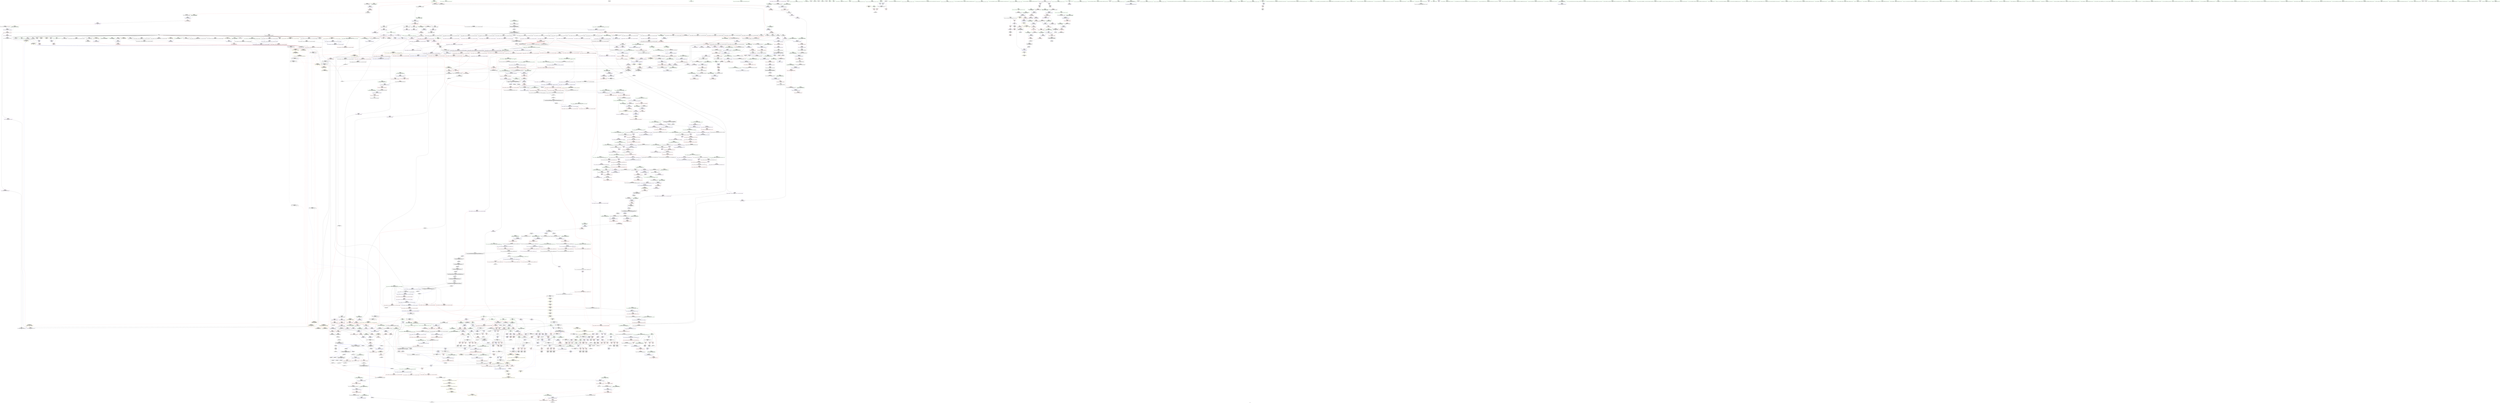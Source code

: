 digraph "SVFG" {
	label="SVFG";

	Node0x564b41f4b270 [shape=record,color=grey,label="{NodeID: 0\nNullPtr|{|<s32>102}}"];
	Node0x564b41f4b270 -> Node0x564b4221bf00[style=solid];
	Node0x564b41f4b270 -> Node0x564b4221c000[style=solid];
	Node0x564b41f4b270 -> Node0x564b4221c0d0[style=solid];
	Node0x564b41f4b270 -> Node0x564b4221c1a0[style=solid];
	Node0x564b41f4b270 -> Node0x564b4221c270[style=solid];
	Node0x564b41f4b270 -> Node0x564b4221c340[style=solid];
	Node0x564b41f4b270 -> Node0x564b4221c410[style=solid];
	Node0x564b41f4b270 -> Node0x564b4221c4e0[style=solid];
	Node0x564b41f4b270 -> Node0x564b4221c5b0[style=solid];
	Node0x564b41f4b270 -> Node0x564b4221c680[style=solid];
	Node0x564b41f4b270 -> Node0x564b4221c750[style=solid];
	Node0x564b41f4b270 -> Node0x564b4221c820[style=solid];
	Node0x564b41f4b270 -> Node0x564b4221c8f0[style=solid];
	Node0x564b41f4b270 -> Node0x564b4221c9c0[style=solid];
	Node0x564b41f4b270 -> Node0x564b4221ca90[style=solid];
	Node0x564b41f4b270 -> Node0x564b4221cb60[style=solid];
	Node0x564b41f4b270 -> Node0x564b4221cc30[style=solid];
	Node0x564b41f4b270 -> Node0x564b4221cd00[style=solid];
	Node0x564b41f4b270 -> Node0x564b4221cdd0[style=solid];
	Node0x564b41f4b270 -> Node0x564b4221cea0[style=solid];
	Node0x564b41f4b270 -> Node0x564b4221cf70[style=solid];
	Node0x564b41f4b270 -> Node0x564b4221d040[style=solid];
	Node0x564b41f4b270 -> Node0x564b4221d110[style=solid];
	Node0x564b41f4b270 -> Node0x564b4221d1e0[style=solid];
	Node0x564b41f4b270 -> Node0x564b42226a20[style=solid];
	Node0x564b41f4b270 -> Node0x564b422497c0[style=solid];
	Node0x564b41f4b270 -> Node0x564b42249890[style=solid];
	Node0x564b41f4b270 -> Node0x564b42249960[style=solid];
	Node0x564b41f4b270 -> Node0x564b4224b770[style=solid];
	Node0x564b41f4b270 -> Node0x564b42269f30[style=solid];
	Node0x564b41f4b270 -> Node0x564b4223c7f0[style=solid];
	Node0x564b41f4b270 -> Node0x564b4223caf0[style=solid];
	Node0x564b41f4b270:s32 -> Node0x564b4234d360[style=solid,color=red];
	Node0x564b42221850 [shape=record,color=red,label="{NodeID: 775\n1077\<--1076\n\<--_M_end_of_storage\n_ZNSt6vectorIiSaIiEE17_M_realloc_insertIJRKiEEEvN9__gnu_cxx17__normal_iteratorIPiS1_EEDpOT_\n}"];
	Node0x564b42221850 -> Node0x564b42215a50[style=solid];
	Node0x564b4223a0f0 [shape=record,color=grey,label="{NodeID: 1550\n1233 = Binary(1231, 1232, )\n}"];
	Node0x564b4223a0f0 -> Node0x564b4223a270[style=solid];
	Node0x564b42218150 [shape=record,color=black,label="{NodeID: 443\n1624\<--1615\n\<--agg.tmp\n_ZSt4copyISt13move_iteratorIPiES1_ET0_T_S4_S3_\n}"];
	Node0x564b42218150 -> Node0x564b4222fea0[style=solid];
	Node0x564b423482c0 [shape=record,color=black,label="{NodeID: 2325\n709 = PHI(498, 1045, 1065, )\n1st arg _ZSt8_DestroyIPiiEvT_S1_RSaIT0_E }"];
	Node0x564b423482c0 -> Node0x564b42249ca0[style=solid];
	Node0x564b4220bf70 [shape=record,color=green,label="{NodeID: 111\n691\<--692\nthis.addr\<--this.addr_field_insensitive\n_ZNSaIiEC2Ev\n}"];
	Node0x564b4220bf70 -> Node0x564b42236290[style=solid];
	Node0x564b4220bf70 -> Node0x564b42249a30[style=solid];
	Node0x564b42227340 [shape=record,color=blue,label="{NodeID: 886\n166\<--163\narrayidx18\<--\n_Z5solvev\n}"];
	Node0x564b42227340 -> Node0x564b422b8440[style=dashed];
	Node0x564b4222dd50 [shape=record,color=purple,label="{NodeID: 554\n1126\<--1124\n_M_finish\<--\n_ZNSt6vectorIiSaIiEE3endEv\n|{<s0>80}}"];
	Node0x564b4222dd50:s0 -> Node0x564b42345ba0[style=solid,color=red];
	Node0x564b42210770 [shape=record,color=green,label="{NodeID: 222\n1460\<--1461\n_ZSt17__throw_bad_allocv\<--_ZSt17__throw_bad_allocv_field_insensitive\n}"];
	Node0x564b4224c610 [shape=record,color=blue,label="{NodeID: 997\n1168\<--1164\n__n.addr\<--__n\n_ZNKSt6vectorIiSaIiEE12_M_check_lenEmPKc\n|{|<s2>87}}"];
	Node0x564b4224c610 -> Node0x564b42222070[style=dashed];
	Node0x564b4224c610 -> Node0x564b42222480[style=dashed];
	Node0x564b4224c610:s2 -> Node0x564b422aff50[style=dashed,color=red];
	Node0x564b422ae710 [shape=record,color=yellow,style=double,label="{NodeID: 1772\n61V_1 = ENCHI(MR_61V_0)\npts\{79 180000 \}\nFun[_ZSt3maxIiERKT_S2_S2_]}"];
	Node0x564b422ae710 -> Node0x564b42233fa0[style=dashed];
	Node0x564b42233780 [shape=record,color=red,label="{NodeID: 665\n265\<--264\n\<--arrayidx65\n_Z5solvev\n}"];
	Node0x564b42233780 -> Node0x564b42227dd0[style=solid];
	Node0x564b4221e930 [shape=record,color=black,label="{NodeID: 333\n345\<--368\n_ZSt3maxIiERKT_S2_S2__ret\<--\n_ZSt3maxIiERKT_S2_S2_\n|{<s0>6|<s1>15|<s2>17}}"];
	Node0x564b4221e930:s0 -> Node0x564b4233ede0[style=solid,color=blue];
	Node0x564b4221e930:s1 -> Node0x564b4233f210[style=solid,color=blue];
	Node0x564b4221e930:s2 -> Node0x564b4233f350[style=solid,color=blue];
	Node0x564b4233f490 [shape=record,color=black,label="{NodeID: 2215\n314 = PHI()\n}"];
	Node0x564b41f07c50 [shape=record,color=green,label="{NodeID: 1\n7\<--1\n__dso_handle\<--dummyObj\nGlob }"];
	Node0x564b42221920 [shape=record,color=red,label="{NodeID: 776\n1081\<--1080\n\<--_M_start34\n_ZNSt6vectorIiSaIiEE17_M_realloc_insertIJRKiEEEvN9__gnu_cxx17__normal_iteratorIPiS1_EEDpOT_\n}"];
	Node0x564b42221920 -> Node0x564b42215b20[style=solid];
	Node0x564b4223a270 [shape=record,color=grey,label="{NodeID: 1551\n1234 = Binary(1233, 462, )\n}"];
	Node0x564b4223a270 -> Node0x564b42216270[style=solid];
	Node0x564b42218220 [shape=record,color=black,label="{NodeID: 444\n1632\<--1617\n\<--agg.tmp3\n_ZSt4copyISt13move_iteratorIPiES1_ET0_T_S4_S3_\n}"];
	Node0x564b42218220 -> Node0x564b42230040[style=solid];
	Node0x564b42348480 [shape=record,color=black,label="{NodeID: 2326\n388 = PHI(84, )\n0th arg _ZNSt6vectorIiSaIiEE9push_backERKi }"];
	Node0x564b42348480 -> Node0x564b42228930[style=solid];
	Node0x564b4220c040 [shape=record,color=green,label="{NodeID: 112\n697\<--698\n_ZN9__gnu_cxx13new_allocatorIiEC2Ev\<--_ZN9__gnu_cxx13new_allocatorIiEC2Ev_field_insensitive\n}"];
	Node0x564b42227410 [shape=record,color=blue,label="{NodeID: 887\n171\<--168\narrayidx20\<--\n_Z5solvev\n}"];
	Node0x564b42227410 -> Node0x564b422b8940[style=dashed];
	Node0x564b4222de20 [shape=record,color=purple,label="{NodeID: 555\n1248\<--1238\ncoerce.dive\<--retval\n_ZNSt6vectorIiSaIiEE5beginEv\n}"];
	Node0x564b4222de20 -> Node0x564b42222960[style=solid];
	Node0x564b42210870 [shape=record,color=green,label="{NodeID: 223\n1465\<--1466\ncall2\<--call2_field_insensitive\n_ZN9__gnu_cxx13new_allocatorIiE8allocateEmPKv\n}"];
	Node0x564b42210870 -> Node0x564b42217110[style=solid];
	Node0x564b4224c6e0 [shape=record,color=blue,label="{NodeID: 998\n1170\<--1165\n__s.addr\<--__s\n_ZNKSt6vectorIiSaIiEE12_M_check_lenEmPKc\n}"];
	Node0x564b4224c6e0 -> Node0x564b42222140[style=dashed];
	Node0x564b42233850 [shape=record,color=red,label="{NodeID: 666\n288\<--284\n\<--call70\n_Z5solvev\n}"];
	Node0x564b42233850 -> Node0x564b4226a960[style=solid];
	Node0x564b4221ea00 [shape=record,color=black,label="{NodeID: 334\n376\<--375\n\<--this1\n_ZNSt6vectorIiSaIiEEC2Ev\n|{<s0>23}}"];
	Node0x564b4221ea00:s0 -> Node0x564b4234c790[style=solid,color=red];
	Node0x564b4233f560 [shape=record,color=black,label="{NodeID: 2216\n320 = PHI()\n}"];
	Node0x564b41f8aea0 [shape=record,color=green,label="{NodeID: 2\n20\<--1\n\<--dummyObj\nCan only get source location for instruction, argument, global var or function.}"];
	Node0x564b422219f0 [shape=record,color=red,label="{NodeID: 777\n1123\<--1120\nthis1\<--this.addr\n_ZNSt6vectorIiSaIiEE3endEv\n}"];
	Node0x564b422219f0 -> Node0x564b42215bf0[style=solid];
	Node0x564b4223a3f0 [shape=record,color=grey,label="{NodeID: 1552\n146 = Binary(145, 147, )\n}"];
	Node0x564b422182f0 [shape=record,color=black,label="{NodeID: 445\n1605\<--1639\n_ZSt4copyISt13move_iteratorIPiES1_ET0_T_S4_S3__ret\<--call6\n_ZSt4copyISt13move_iteratorIPiES1_ET0_T_S4_S3_\n|{<s0>115}}"];
	Node0x564b422182f0:s0 -> Node0x564b42343d90[style=solid,color=blue];
	Node0x564b42348590 [shape=record,color=black,label="{NodeID: 2327\n389 = PHI(258, )\n1st arg _ZNSt6vectorIiSaIiEE9push_backERKi }"];
	Node0x564b42348590 -> Node0x564b42228a00[style=solid];
	Node0x564b4220c140 [shape=record,color=green,label="{NodeID: 113\n702\<--703\nthis.addr\<--this.addr_field_insensitive\n_ZN9__gnu_cxx13new_allocatorIiEC2Ev\n}"];
	Node0x564b4220c140 -> Node0x564b42236360[style=solid];
	Node0x564b4220c140 -> Node0x564b42249b00[style=solid];
	Node0x564b422274e0 [shape=record,color=blue,label="{NodeID: 888\n66\<--175\ni4\<--inc22\n_Z5solvev\n}"];
	Node0x564b422274e0 -> Node0x564b422b7040[style=dashed];
	Node0x564b4222def0 [shape=record,color=purple,label="{NodeID: 556\n1245\<--1244\n_M_impl\<--\n_ZNSt6vectorIiSaIiEE5beginEv\n}"];
	Node0x564b42210940 [shape=record,color=green,label="{NodeID: 224\n1467\<--1468\n_Znwm\<--_Znwm_field_insensitive\n}"];
	Node0x564b4224c7b0 [shape=record,color=blue,label="{NodeID: 999\n1174\<--1194\nref.tmp\<--call4\n_ZNKSt6vectorIiSaIiEE12_M_check_lenEmPKc\n|{|<s1>87}}"];
	Node0x564b4224c7b0 -> Node0x564b42222480[style=dashed];
	Node0x564b4224c7b0:s1 -> Node0x564b422cdb40[style=dashed,color=red];
	Node0x564b422ae930 [shape=record,color=yellow,style=double,label="{NodeID: 1774\n34V_1 = ENCHI(MR_34V_0)\npts\{1466 \}\nFun[_ZSt22__uninitialized_copy_aISt13move_iteratorIPiES1_iET0_T_S4_S3_RSaIT1_E]|{<s0>108}}"];
	Node0x564b422ae930:s0 -> Node0x564b422af6e0[style=dashed,color=red];
	Node0x564b42233920 [shape=record,color=red,label="{NodeID: 667\n291\<--289\n\<--call71\n_Z5solvev\n}"];
	Node0x564b42233920 -> Node0x564b4226a960[style=solid];
	Node0x564b4221ead0 [shape=record,color=black,label="{NodeID: 335\n399\<--398\n\<--this1\n_ZNSt6vectorIiSaIiEE9push_backERKi\n}"];
	Node0x564b4221ead0 -> Node0x564b4222a6e0[style=solid];
	Node0x564b4221ead0 -> Node0x564b4222a7b0[style=solid];
	Node0x564b4233f630 [shape=record,color=black,label="{NodeID: 2217\n324 = PHI()\n}"];
	Node0x564b41f8f8e0 [shape=record,color=green,label="{NodeID: 3\n22\<--1\n_ZSt3cin\<--dummyObj\nGlob }"];
	Node0x564b42221ac0 [shape=record,color=red,label="{NodeID: 778\n1131\<--1130\n\<--coerce.dive\n_ZNSt6vectorIiSaIiEE3endEv\n}"];
	Node0x564b42221ac0 -> Node0x564b42215cc0[style=solid];
	Node0x564b4223a570 [shape=record,color=grey,label="{NodeID: 1553\n150 = Binary(149, 20, )\n}"];
	Node0x564b4223a570 -> Node0x564b422270d0[style=solid];
	Node0x564b422183c0 [shape=record,color=black,label="{NodeID: 446\n1643\<--1664\n_ZSt14__copy_move_a2ILb1EPiS0_ET1_T0_S2_S1__ret\<--call3\n_ZSt14__copy_move_a2ILb1EPiS0_ET1_T0_S2_S1_\n|{<s0>120}}"];
	Node0x564b422183c0:s0 -> Node0x564b42344150[style=solid,color=blue];
	Node0x564b423486a0 [shape=record,color=black,label="{NodeID: 2328\n1342 = PHI(1179, 1179, 1179, )\n0th arg _ZNKSt6vectorIiSaIiEE8max_sizeEv }"];
	Node0x564b423486a0 -> Node0x564b4224d4b0[style=solid];
	Node0x564b42210db0 [shape=record,color=green,label="{NodeID: 114\n711\<--712\n__first.addr\<--__first.addr_field_insensitive\n_ZSt8_DestroyIPiiEvT_S1_RSaIT0_E\n}"];
	Node0x564b42210db0 -> Node0x564b42236430[style=solid];
	Node0x564b42210db0 -> Node0x564b42249bd0[style=solid];
	Node0x564b422275b0 [shape=record,color=blue,label="{NodeID: 889\n72\<--98\ni24\<--\n_Z5solvev\n}"];
	Node0x564b422275b0 -> Node0x564b422b1170[style=dashed];
	Node0x564b4222dfc0 [shape=record,color=purple,label="{NodeID: 557\n1246\<--1244\n_M_start\<--\n_ZNSt6vectorIiSaIiEE5beginEv\n|{<s0>93}}"];
	Node0x564b4222dfc0:s0 -> Node0x564b42345ba0[style=solid,color=red];
	Node0x564b42210a40 [shape=record,color=green,label="{NodeID: 225\n1479\<--1480\n__first\<--__first_field_insensitive\n_ZSt22__uninitialized_copy_aISt13move_iteratorIPiES1_iET0_T_S4_S3_RSaIT1_E\n}"];
	Node0x564b42210a40 -> Node0x564b422172b0[style=solid];
	Node0x564b42210a40 -> Node0x564b4222e710[style=solid];
	Node0x564b4224c880 [shape=record,color=blue,label="{NodeID: 1000\n1172\<--1200\n__len\<--add\n_ZNKSt6vectorIiSaIiEE12_M_check_lenEmPKc\n}"];
	Node0x564b4224c880 -> Node0x564b42222210[style=dashed];
	Node0x564b4224c880 -> Node0x564b422222e0[style=dashed];
	Node0x564b4224c880 -> Node0x564b422223b0[style=dashed];
	Node0x564b422339f0 [shape=record,color=red,label="{NodeID: 668\n302\<--301\n\<--call79\n_Z5solvev\n}"];
	Node0x564b422339f0 -> Node0x564b422281e0[style=solid];
	Node0x564b4221eba0 [shape=record,color=black,label="{NodeID: 336\n403\<--398\n\<--this1\n_ZNSt6vectorIiSaIiEE9push_backERKi\n}"];
	Node0x564b4221eba0 -> Node0x564b4222a880[style=solid];
	Node0x564b4221eba0 -> Node0x564b4222a950[style=solid];
	Node0x564b4233f700 [shape=record,color=black,label="{NodeID: 2218\n326 = PHI()\n}"];
	Node0x564b41f48f30 [shape=record,color=green,label="{NodeID: 4\n23\<--1\n_ZSt4cout\<--dummyObj\nGlob }"];
	Node0x564b42221b90 [shape=record,color=red,label="{NodeID: 779\n1146\<--1137\nthis1\<--this.addr\n_ZN9__gnu_cxx13new_allocatorIiE9constructIiJRKiEEEvPT_DpOT0_\n}"];
	Node0x564b4223a6f0 [shape=record,color=grey,label="{NodeID: 1554\n200 = Binary(195, 199, )\n}"];
	Node0x564b4223a6f0 -> Node0x564b42227750[style=solid];
	Node0x564b42218490 [shape=record,color=black,label="{NodeID: 447\n1668\<--1677\n_ZSt12__miter_baseIPiEDTcl12__miter_basecldtfp_4baseEEESt13move_iteratorIT_E_ret\<--call1\n_ZSt12__miter_baseIPiEDTcl12__miter_basecldtfp_4baseEEESt13move_iteratorIT_E\n|{<s0>117|<s1>119}}"];
	Node0x564b42218490:s0 -> Node0x564b42343ed0[style=solid,color=blue];
	Node0x564b42218490:s1 -> Node0x564b42344010[style=solid,color=blue];
	Node0x564b423488c0 [shape=record,color=black,label="{NodeID: 2329\n1217 = PHI(928, )\n0th arg _ZN9__gnu_cxxmiIPiSt6vectorIiSaIiEEEENS_17__normal_iteratorIT_T0_E15difference_typeERKS8_SB_ }"];
	Node0x564b423488c0 -> Node0x564b4224c950[style=solid];
	Node0x564b42210e80 [shape=record,color=green,label="{NodeID: 115\n713\<--714\n__last.addr\<--__last.addr_field_insensitive\n_ZSt8_DestroyIPiiEvT_S1_RSaIT0_E\n}"];
	Node0x564b42210e80 -> Node0x564b42236500[style=solid];
	Node0x564b42210e80 -> Node0x564b42249ca0[style=solid];
	Node0x564b42227680 [shape=record,color=blue,label="{NodeID: 890\n74\<--187\nu28\<--\n_Z5solvev\n}"];
	Node0x564b42227680 -> Node0x564b42232190[style=dashed];
	Node0x564b42227680 -> Node0x564b42232260[style=dashed];
	Node0x564b42227680 -> Node0x564b42232330[style=dashed];
	Node0x564b42227680 -> Node0x564b422b1640[style=dashed];
	Node0x564b4222e090 [shape=record,color=purple,label="{NodeID: 558\n1264\<--1260\n_M_impl\<--this1\n_ZNSt12_Vector_baseIiSaIiEE11_M_allocateEm\n}"];
	Node0x564b4222e090 -> Node0x564b422164e0[style=solid];
	Node0x564b42210b10 [shape=record,color=green,label="{NodeID: 226\n1481\<--1482\n__last\<--__last_field_insensitive\n_ZSt22__uninitialized_copy_aISt13move_iteratorIPiES1_iET0_T_S4_S3_RSaIT1_E\n}"];
	Node0x564b42210b10 -> Node0x564b42217380[style=solid];
	Node0x564b42210b10 -> Node0x564b4222e7e0[style=solid];
	Node0x564b4224c950 [shape=record,color=blue,label="{NodeID: 1001\n1219\<--1217\n__lhs.addr\<--__lhs\n_ZN9__gnu_cxxmiIPiSt6vectorIiSaIiEEEENS_17__normal_iteratorIT_T0_E15difference_typeERKS8_SB_\n}"];
	Node0x564b4224c950 -> Node0x564b42222550[style=dashed];
	Node0x564b42233ac0 [shape=record,color=red,label="{NodeID: 669\n311\<--310\n\<--call83\n_Z5solvev\n}"];
	Node0x564b42233ac0 -> Node0x564b42228380[style=solid];
	Node0x564b4221ec70 [shape=record,color=black,label="{NodeID: 337\n409\<--398\n\<--this1\n_ZNSt6vectorIiSaIiEE9push_backERKi\n}"];
	Node0x564b4221ec70 -> Node0x564b4222aa20[style=solid];
	Node0x564b4233f800 [shape=record,color=black,label="{NodeID: 2219\n327 = PHI()\n}"];
	Node0x564b41f2be60 [shape=record,color=green,label="{NodeID: 5\n26\<--1\n.str\<--dummyObj\nGlob }"];
	Node0x564b42221c60 [shape=record,color=red,label="{NodeID: 780\n1147\<--1139\n\<--__p.addr\n_ZN9__gnu_cxx13new_allocatorIiE9constructIiJRKiEEEvPT_DpOT0_\n}"];
	Node0x564b42221c60 -> Node0x564b42215d90[style=solid];
	Node0x564b4223a870 [shape=record,color=grey,label="{NodeID: 1555\n175 = Binary(174, 20, )\n}"];
	Node0x564b4223a870 -> Node0x564b422274e0[style=solid];
	Node0x564b42218560 [shape=record,color=black,label="{NodeID: 448\n1681\<--1700\n_ZSt13__copy_move_aILb1EPiS0_ET1_T0_S2_S1__ret\<--call\n_ZSt13__copy_move_aILb1EPiS0_ET1_T0_S2_S1_\n|{<s0>124}}"];
	Node0x564b42218560:s0 -> Node0x564b42340e50[style=solid,color=blue];
	Node0x564b423489d0 [shape=record,color=black,label="{NodeID: 2330\n1218 = PHI(938, )\n1st arg _ZN9__gnu_cxxmiIPiSt6vectorIiSaIiEEEENS_17__normal_iteratorIT_T0_E15difference_typeERKS8_SB_ }"];
	Node0x564b423489d0 -> Node0x564b4224ca20[style=solid];
	Node0x564b42210f50 [shape=record,color=green,label="{NodeID: 116\n715\<--716\n.addr\<--.addr_field_insensitive\n_ZSt8_DestroyIPiiEvT_S1_RSaIT0_E\n}"];
	Node0x564b42210f50 -> Node0x564b42249d70[style=solid];
	Node0x564b42227750 [shape=record,color=blue,label="{NodeID: 891\n76\<--200\nref.tmp\<--sub\n_Z5solvev\n|{|<s2>6}}"];
	Node0x564b42227750 -> Node0x564b42233440[style=dashed];
	Node0x564b42227750 -> Node0x564b422b1b40[style=dashed];
	Node0x564b42227750:s2 -> Node0x564b422ae630[style=dashed,color=red];
	Node0x564b422c3f80 [shape=record,color=yellow,style=double,label="{NodeID: 1666\n34V_1 = ENCHI(MR_34V_0)\npts\{1466 \}\nFun[_ZSt14__copy_move_a2ILb1EPiS0_ET1_T0_S2_S1_]|{<s0>124}}"];
	Node0x564b422c3f80:s0 -> Node0x564b422c7400[style=dashed,color=red];
	Node0x564b4222e160 [shape=record,color=purple,label="{NodeID: 559\n1299\<--1287\ncoerce.dive\<--agg.tmp\n_ZSt34__uninitialized_move_if_noexcept_aIPiS0_SaIiEET0_T_S3_S2_RT1_\n}"];
	Node0x564b4222e160 -> Node0x564b4224d0a0[style=solid];
	Node0x564b42210be0 [shape=record,color=green,label="{NodeID: 227\n1483\<--1484\n__result.addr\<--__result.addr_field_insensitive\n_ZSt22__uninitialized_copy_aISt13move_iteratorIPiES1_iET0_T_S4_S3_RSaIT1_E\n}"];
	Node0x564b42210be0 -> Node0x564b42224360[style=solid];
	Node0x564b42210be0 -> Node0x564b4224e350[style=solid];
	Node0x564b4224ca20 [shape=record,color=blue,label="{NodeID: 1002\n1221\<--1218\n__rhs.addr\<--__rhs\n_ZN9__gnu_cxxmiIPiSt6vectorIiSaIiEEEENS_17__normal_iteratorIT_T0_E15difference_typeERKS8_SB_\n}"];
	Node0x564b4224ca20 -> Node0x564b42222620[style=dashed];
	Node0x564b42233b90 [shape=record,color=red,label="{NodeID: 670\n368\<--348\n\<--retval\n_ZSt3maxIiERKT_S2_S2_\n}"];
	Node0x564b42233b90 -> Node0x564b4221e930[style=solid];
	Node0x564b4221ed40 [shape=record,color=black,label="{NodeID: 338\n412\<--398\n\<--this1\n_ZNSt6vectorIiSaIiEE9push_backERKi\n}"];
	Node0x564b4221ed40 -> Node0x564b4222aaf0[style=solid];
	Node0x564b4221ed40 -> Node0x564b4222abc0[style=solid];
	Node0x564b4233f8d0 [shape=record,color=black,label="{NodeID: 2220\n1311 = PHI(1474, )\n}"];
	Node0x564b4233f8d0 -> Node0x564b42216680[style=solid];
	Node0x564b41f2e920 [shape=record,color=green,label="{NodeID: 6\n28\<--1\n.str.1\<--dummyObj\nGlob }"];
	Node0x564b42221d30 [shape=record,color=red,label="{NodeID: 781\n1150\<--1141\n\<--__args.addr\n_ZN9__gnu_cxx13new_allocatorIiE9constructIiJRKiEEEvPT_DpOT0_\n|{<s0>81}}"];
	Node0x564b42221d30:s0 -> Node0x564b42344f10[style=solid,color=red];
	Node0x564b4223a9f0 [shape=record,color=grey,label="{NodeID: 1556\n212 = Binary(211, 20, )\n}"];
	Node0x564b4223a9f0 -> Node0x564b422278f0[style=solid];
	Node0x564b42218630 [shape=record,color=black,label="{NodeID: 449\n1704\<--1709\n_ZSt12__niter_baseIPiET_S1__ret\<--\n_ZSt12__niter_baseIPiET_S1_\n|{<s0>121|<s1>122|<s2>123}}"];
	Node0x564b42218630:s0 -> Node0x564b42340a60[style=solid,color=blue];
	Node0x564b42218630:s1 -> Node0x564b42340bd0[style=solid,color=blue];
	Node0x564b42218630:s2 -> Node0x564b42340d10[style=solid,color=blue];
	Node0x564b42348ae0 [shape=record,color=black,label="{NodeID: 2331\n1572 = PHI(1559, )\n0th arg _ZNSt20__uninitialized_copyILb1EE13__uninit_copyISt13move_iteratorIPiES3_EET0_T_S6_S5_ }"];
	Node0x564b42348ae0 -> Node0x564b4224ec40[style=solid];
	Node0x564b42211020 [shape=record,color=green,label="{NodeID: 117\n723\<--724\n_ZSt8_DestroyIPiEvT_S1_\<--_ZSt8_DestroyIPiEvT_S1__field_insensitive\n}"];
	Node0x564b42227820 [shape=record,color=blue,label="{NodeID: 892\n208\<--205\narrayidx39\<--\n_Z5solvev\n}"];
	Node0x564b42227820 -> Node0x564b422b2040[style=dashed];
	Node0x564b4222e230 [shape=record,color=purple,label="{NodeID: 560\n1307\<--1287\ncoerce.dive4\<--agg.tmp\n_ZSt34__uninitialized_move_if_noexcept_aIPiS0_SaIiEET0_T_S3_S2_RT1_\n}"];
	Node0x564b4222e230 -> Node0x564b42222fe0[style=solid];
	Node0x564b42210cb0 [shape=record,color=green,label="{NodeID: 228\n1485\<--1486\n.addr\<--.addr_field_insensitive\n_ZSt22__uninitialized_copy_aISt13move_iteratorIPiES1_iET0_T_S4_S3_RSaIT1_E\n}"];
	Node0x564b42210cb0 -> Node0x564b4224e420[style=solid];
	Node0x564b4224caf0 [shape=record,color=blue,label="{NodeID: 1003\n1240\<--1237\nthis.addr\<--this\n_ZNSt6vectorIiSaIiEE5beginEv\n}"];
	Node0x564b4224caf0 -> Node0x564b42222890[style=dashed];
	Node0x564b42233c60 [shape=record,color=red,label="{NodeID: 671\n356\<--350\n\<--__a.addr\n_ZSt3maxIiERKT_S2_S2_\n}"];
	Node0x564b42233c60 -> Node0x564b42233fa0[style=solid];
	Node0x564b4221ee10 [shape=record,color=black,label="{NodeID: 339\n420\<--398\n\<--this1\n_ZNSt6vectorIiSaIiEE9push_backERKi\n}"];
	Node0x564b4221ee10 -> Node0x564b4222ac90[style=solid];
	Node0x564b4221ee10 -> Node0x564b4222ad60[style=solid];
	Node0x564b4233fad0 [shape=record,color=black,label="{NodeID: 2221\n1348 = PHI(1393, )\n|{<s0>100}}"];
	Node0x564b4233fad0:s0 -> Node0x564b42349dc0[style=solid,color=red];
	Node0x564b421eb000 [shape=record,color=green,label="{NodeID: 7\n30\<--1\n.str.2\<--dummyObj\nGlob }"];
	Node0x564b42221e00 [shape=record,color=red,label="{NodeID: 782\n1152\<--1151\n\<--call\n_ZN9__gnu_cxx13new_allocatorIiE9constructIiJRKiEEEvPT_DpOT0_\n}"];
	Node0x564b42221e00 -> Node0x564b4224c3a0[style=solid];
	Node0x564b4223ab70 [shape=record,color=grey,label="{NodeID: 1557\n757 = Binary(756, 462, )\n|{<s0>45}}"];
	Node0x564b4223ab70:s0 -> Node0x564b4234c080[style=solid,color=red];
	Node0x564b42218700 [shape=record,color=black,label="{NodeID: 450\n1728\<--1726\nsub.ptr.lhs.cast\<--\n_ZNSt11__copy_moveILb1ELb1ESt26random_access_iterator_tagE8__copy_mIiEEPT_PKS3_S6_S4_\n}"];
	Node0x564b42218700 -> Node0x564b42239f70[style=solid];
	Node0x564b42348bf0 [shape=record,color=black,label="{NodeID: 2332\n1573 = PHI(1561, )\n1st arg _ZNSt20__uninitialized_copyILb1EE13__uninit_copyISt13move_iteratorIPiES3_EET0_T_S6_S5_ }"];
	Node0x564b42348bf0 -> Node0x564b4224ed10[style=solid];
	Node0x564b422110f0 [shape=record,color=green,label="{NodeID: 118\n728\<--729\nthis.addr\<--this.addr_field_insensitive\n_ZNSt12_Vector_baseIiSaIiEE19_M_get_Tp_allocatorEv\n}"];
	Node0x564b422110f0 -> Node0x564b422365d0[style=solid];
	Node0x564b422110f0 -> Node0x564b42249e40[style=solid];
	Node0x564b422278f0 [shape=record,color=blue,label="{NodeID: 893\n72\<--212\ni24\<--inc41\n_Z5solvev\n}"];
	Node0x564b422278f0 -> Node0x564b422b1170[style=dashed];
	Node0x564b4222e300 [shape=record,color=purple,label="{NodeID: 561\n1303\<--1289\ncoerce.dive3\<--agg.tmp1\n_ZSt34__uninitialized_move_if_noexcept_aIPiS0_SaIiEET0_T_S3_S2_RT1_\n}"];
	Node0x564b4222e300 -> Node0x564b4224d170[style=solid];
	Node0x564b42219180 [shape=record,color=green,label="{NodeID: 229\n1487\<--1488\nagg.tmp\<--agg.tmp_field_insensitive\n_ZSt22__uninitialized_copy_aISt13move_iteratorIPiES1_iET0_T_S4_S3_RSaIT1_E\n}"];
	Node0x564b42219180 -> Node0x564b42217450[style=solid];
	Node0x564b42219180 -> Node0x564b4222e8b0[style=solid];
	Node0x564b4224cbc0 [shape=record,color=blue,label="{NodeID: 1004\n1254\<--1252\nthis.addr\<--this\n_ZNSt12_Vector_baseIiSaIiEE11_M_allocateEm\n}"];
	Node0x564b4224cbc0 -> Node0x564b42222a30[style=dashed];
	Node0x564b42233d30 [shape=record,color=red,label="{NodeID: 672\n365\<--350\n\<--__a.addr\n_ZSt3maxIiERKT_S2_S2_\n}"];
	Node0x564b42233d30 -> Node0x564b42228790[style=solid];
	Node0x564b4221eee0 [shape=record,color=black,label="{NodeID: 340\n411\<--410\n\<--_M_impl3\n_ZNSt6vectorIiSaIiEE9push_backERKi\n|{<s0>25}}"];
	Node0x564b4221eee0:s0 -> Node0x564b4234c8a0[style=solid,color=red];
	Node0x564b4233fc10 [shape=record,color=black,label="{NodeID: 2222\n1351 = PHI(1382, )\n}"];
	Node0x564b4233fc10 -> Node0x564b422169c0[style=solid];
	Node0x564b421ea2d0 [shape=record,color=green,label="{NodeID: 8\n33\<--1\n\<--dummyObj\nCan only get source location for instruction, argument, global var or function.}"];
	Node0x564b42221ed0 [shape=record,color=red,label="{NodeID: 783\n1160\<--1157\n\<--__t.addr\n_ZSt7forwardIRKiEOT_RNSt16remove_referenceIS2_E4typeE\n}"];
	Node0x564b42221ed0 -> Node0x564b42215f30[style=solid];
	Node0x564b4223acf0 [shape=record,color=grey,label="{NodeID: 1558\n756 = Binary(754, 755, )\n}"];
	Node0x564b4223acf0 -> Node0x564b4223ab70[style=solid];
	Node0x564b422187d0 [shape=record,color=black,label="{NodeID: 451\n1729\<--1727\nsub.ptr.rhs.cast\<--\n_ZNSt11__copy_moveILb1ELb1ESt26random_access_iterator_tagE8__copy_mIiEEPT_PKS3_S6_S4_\n}"];
	Node0x564b422187d0 -> Node0x564b42239f70[style=solid];
	Node0x564b42348d00 [shape=record,color=black,label="{NodeID: 2333\n1574 = PHI(1557, )\n2nd arg _ZNSt20__uninitialized_copyILb1EE13__uninit_copyISt13move_iteratorIPiES3_EET0_T_S6_S5_ }"];
	Node0x564b42348d00 -> Node0x564b4224ede0[style=solid];
	Node0x564b422111c0 [shape=record,color=green,label="{NodeID: 119\n737\<--738\nthis.addr\<--this.addr_field_insensitive\n_ZNSt12_Vector_baseIiSaIiEED2Ev\n}"];
	Node0x564b422111c0 -> Node0x564b422366a0[style=solid];
	Node0x564b422111c0 -> Node0x564b42249f10[style=solid];
	Node0x564b422279c0 [shape=record,color=blue,label="{NodeID: 894\n78\<--98\nres\<--\n_Z5solvev\n}"];
	Node0x564b422279c0 -> Node0x564b422bb640[style=dashed];
	Node0x564b4222e3d0 [shape=record,color=purple,label="{NodeID: 562\n1309\<--1289\ncoerce.dive5\<--agg.tmp1\n_ZSt34__uninitialized_move_if_noexcept_aIPiS0_SaIiEET0_T_S3_S2_RT1_\n}"];
	Node0x564b4222e3d0 -> Node0x564b422230b0[style=solid];
	Node0x564b42219250 [shape=record,color=green,label="{NodeID: 230\n1489\<--1490\nagg.tmp2\<--agg.tmp2_field_insensitive\n_ZSt22__uninitialized_copy_aISt13move_iteratorIPiES1_iET0_T_S4_S3_RSaIT1_E\n}"];
	Node0x564b42219250 -> Node0x564b42217520[style=solid];
	Node0x564b42219250 -> Node0x564b4222e980[style=solid];
	Node0x564b4224cc90 [shape=record,color=blue,label="{NodeID: 1005\n1256\<--1253\n__n.addr\<--__n\n_ZNSt12_Vector_baseIiSaIiEE11_M_allocateEm\n}"];
	Node0x564b4224cc90 -> Node0x564b42222b00[style=dashed];
	Node0x564b4224cc90 -> Node0x564b42222bd0[style=dashed];
	Node0x564b42233e00 [shape=record,color=red,label="{NodeID: 673\n358\<--352\n\<--__b.addr\n_ZSt3maxIiERKT_S2_S2_\n}"];
	Node0x564b42233e00 -> Node0x564b42234070[style=solid];
	Node0x564b4221efb0 [shape=record,color=black,label="{NodeID: 341\n450\<--449\n\<--this1\n_ZNKSt6vectorIiSaIiEE4sizeEv\n}"];
	Node0x564b4221efb0 -> Node0x564b4222af00[style=solid];
	Node0x564b4221efb0 -> Node0x564b4222afd0[style=solid];
	Node0x564b4233fd50 [shape=record,color=black,label="{NodeID: 2223\n277 = PHI(444, )\n}"];
	Node0x564b4233fd50 -> Node0x564b4221e790[style=solid];
	Node0x564b421ea610 [shape=record,color=green,label="{NodeID: 9\n98\<--1\n\<--dummyObj\nCan only get source location for instruction, argument, global var or function.}"];
	Node0x564b42221fa0 [shape=record,color=red,label="{NodeID: 784\n1179\<--1166\nthis1\<--this.addr\n_ZNKSt6vectorIiSaIiEE12_M_check_lenEmPKc\n|{<s0>82|<s1>83|<s2>85|<s3>86|<s4>88|<s5>89|<s6>90}}"];
	Node0x564b42221fa0:s0 -> Node0x564b423486a0[style=solid,color=red];
	Node0x564b42221fa0:s1 -> Node0x564b42345ea0[style=solid,color=red];
	Node0x564b42221fa0:s2 -> Node0x564b42345ea0[style=solid,color=red];
	Node0x564b42221fa0:s3 -> Node0x564b42345ea0[style=solid,color=red];
	Node0x564b42221fa0:s4 -> Node0x564b42345ea0[style=solid,color=red];
	Node0x564b42221fa0:s5 -> Node0x564b423486a0[style=solid,color=red];
	Node0x564b42221fa0:s6 -> Node0x564b423486a0[style=solid,color=red];
	Node0x564b4223ae70 [shape=record,color=grey,label="{NodeID: 1559\n571 = Binary(570, 20, )\n}"];
	Node0x564b4223ae70 -> Node0x564b42248b90[style=solid];
	Node0x564b422188a0 [shape=record,color=black,label="{NodeID: 452\n1737\<--1736\n\<--\n_ZNSt11__copy_moveILb1ELb1ESt26random_access_iterator_tagE8__copy_mIiEEPT_PKS3_S6_S4_\n}"];
	Node0x564b422188a0 -> Node0x564b422302b0[style=solid];
	Node0x564b42348e10 [shape=record,color=black,label="{NodeID: 2334\n710 = PHI(500, 1047, 1067, )\n2nd arg _ZSt8_DestroyIPiiEvT_S1_RSaIT0_E }"];
	Node0x564b42348e10 -> Node0x564b42249d70[style=solid];
	Node0x564b42211290 [shape=record,color=green,label="{NodeID: 120\n739\<--740\nexn.slot\<--exn.slot_field_insensitive\n_ZNSt12_Vector_baseIiSaIiEED2Ev\n}"];
	Node0x564b42211290 -> Node0x564b42236770[style=solid];
	Node0x564b42211290 -> Node0x564b42249fe0[style=solid];
	Node0x564b42227a90 [shape=record,color=blue,label="{NodeID: 895\n80\<--98\nmaxc\<--\n_Z5solvev\n}"];
	Node0x564b42227a90 -> Node0x564b422bbb40[style=dashed];
	Node0x564b4222e4a0 [shape=record,color=purple,label="{NodeID: 563\n1321\<--1320\n_M_current\<--this1\n_ZNK9__gnu_cxx17__normal_iteratorIPiSt6vectorIiSaIiEEE4baseEv\n}"];
	Node0x564b4222e4a0 -> Node0x564b42216750[style=solid];
	Node0x564b42219320 [shape=record,color=green,label="{NodeID: 231\n1501\<--1502\nllvm.memcpy.p0i8.p0i8.i64\<--llvm.memcpy.p0i8.p0i8.i64_field_insensitive\n}"];
	Node0x564b4224cd60 [shape=record,color=blue,label="{NodeID: 1006\n1279\<--1275\n__first.addr\<--__first\n_ZSt34__uninitialized_move_if_noexcept_aIPiS0_SaIiEET0_T_S3_S2_RT1_\n}"];
	Node0x564b4224cd60 -> Node0x564b42222ca0[style=dashed];
	Node0x564b42233ed0 [shape=record,color=red,label="{NodeID: 674\n362\<--352\n\<--__b.addr\n_ZSt3maxIiERKT_S2_S2_\n}"];
	Node0x564b42233ed0 -> Node0x564b422286c0[style=solid];
	Node0x564b4221f080 [shape=record,color=black,label="{NodeID: 342\n454\<--449\n\<--this1\n_ZNKSt6vectorIiSaIiEE4sizeEv\n}"];
	Node0x564b4221f080 -> Node0x564b4222b0a0[style=solid];
	Node0x564b4221f080 -> Node0x564b4222b170[style=solid];
	Node0x564b4233fe90 [shape=record,color=black,label="{NodeID: 2224\n284 = PHI(464, )\n}"];
	Node0x564b4233fe90 -> Node0x564b42233850[style=solid];
	Node0x564b421ea710 [shape=record,color=green,label="{NodeID: 10\n113\<--1\n\<--dummyObj\nCan only get source location for instruction, argument, global var or function.}"];
	Node0x564b42222070 [shape=record,color=red,label="{NodeID: 785\n1185\<--1168\n\<--__n.addr\n_ZNKSt6vectorIiSaIiEE12_M_check_lenEmPKc\n}"];
	Node0x564b42222070 -> Node0x564b4223c1f0[style=solid];
	Node0x564b4223aff0 [shape=record,color=grey,label="{NodeID: 1560\n1084 = Binary(1082, 1083, )\n}"];
	Node0x564b4223aff0 -> Node0x564b4223b170[style=solid];
	Node0x564b42218970 [shape=record,color=black,label="{NodeID: 453\n1739\<--1738\n\<--\n_ZNSt11__copy_moveILb1ELb1ESt26random_access_iterator_tagE8__copy_mIiEEPT_PKS3_S6_S4_\n}"];
	Node0x564b42218970 -> Node0x564b42230380[style=solid];
	Node0x564b423490c0 [shape=record,color=black,label="{NodeID: 2335\n1275 = PHI(988, 1004, )\n0th arg _ZSt34__uninitialized_move_if_noexcept_aIPiS0_SaIiEET0_T_S3_S2_RT1_ }"];
	Node0x564b423490c0 -> Node0x564b4224cd60[style=solid];
	Node0x564b42211360 [shape=record,color=green,label="{NodeID: 121\n741\<--742\nehselector.slot\<--ehselector.slot_field_insensitive\n_ZNSt12_Vector_baseIiSaIiEED2Ev\n}"];
	Node0x564b42211360 -> Node0x564b4224a0b0[style=solid];
	Node0x564b42227b60 [shape=record,color=blue,label="{NodeID: 896\n82\<--98\ni43\<--\n_Z5solvev\n}"];
	Node0x564b42227b60 -> Node0x564b422bc040[style=dashed];
	Node0x564b4222e570 [shape=record,color=purple,label="{NodeID: 564\n1399\<--1398\n_M_impl\<--this1\n_ZNKSt12_Vector_baseIiSaIiEE19_M_get_Tp_allocatorEv\n}"];
	Node0x564b4222e570 -> Node0x564b42216d00[style=solid];
	Node0x564b422193f0 [shape=record,color=green,label="{NodeID: 232\n1512\<--1513\n_ZSt18uninitialized_copyISt13move_iteratorIPiES1_ET0_T_S4_S3_\<--_ZSt18uninitialized_copyISt13move_iteratorIPiES1_ET0_T_S4_S3__field_insensitive\n}"];
	Node0x564b4224ce30 [shape=record,color=blue,label="{NodeID: 1007\n1281\<--1276\n__last.addr\<--__last\n_ZSt34__uninitialized_move_if_noexcept_aIPiS0_SaIiEET0_T_S3_S2_RT1_\n}"];
	Node0x564b4224ce30 -> Node0x564b42222d70[style=dashed];
	Node0x564b422af090 [shape=record,color=yellow,style=double,label="{NodeID: 1782\n232V_1 = ENCHI(MR_232V_0)\npts\{11190000 \}\nFun[_ZNSt6vectorIiSaIiEE3endEv]|{<s0>80}}"];
	Node0x564b422af090:s0 -> Node0x564b4224dcd0[style=dashed,color=red];
	Node0x564b42233fa0 [shape=record,color=red,label="{NodeID: 675\n357\<--356\n\<--\n_ZSt3maxIiERKT_S2_S2_\n}"];
	Node0x564b42233fa0 -> Node0x564b4223b2f0[style=solid];
	Node0x564b4221f150 [shape=record,color=black,label="{NodeID: 343\n458\<--453\nsub.ptr.lhs.cast\<--\n_ZNKSt6vectorIiSaIiEE4sizeEv\n}"];
	Node0x564b4221f150 -> Node0x564b422391f0[style=solid];
	Node0x564b4233ffd0 [shape=record,color=black,label="{NodeID: 2225\n289 = PHI(464, )\n}"];
	Node0x564b4233ffd0 -> Node0x564b42233920[style=solid];
	Node0x564b421eb130 [shape=record,color=green,label="{NodeID: 11\n132\<--1\n\<--dummyObj\nCan only get source location for instruction, argument, global var or function.}"];
	Node0x564b42222140 [shape=record,color=red,label="{NodeID: 786\n1188\<--1170\n\<--__s.addr\n_ZNKSt6vectorIiSaIiEE12_M_check_lenEmPKc\n}"];
	Node0x564b4223b170 [shape=record,color=grey,label="{NodeID: 1561\n1085 = Binary(1084, 462, )\n|{<s0>78}}"];
	Node0x564b4223b170:s0 -> Node0x564b4234c080[style=solid,color=red];
	Node0x564b42218a40 [shape=record,color=black,label="{NodeID: 454\n1711\<--1748\n_ZNSt11__copy_moveILb1ELb1ESt26random_access_iterator_tagE8__copy_mIiEEPT_PKS3_S6_S4__ret\<--add.ptr\n_ZNSt11__copy_moveILb1ELb1ESt26random_access_iterator_tagE8__copy_mIiEEPT_PKS3_S6_S4_\n|{<s0>127}}"];
	Node0x564b42218a40:s0 -> Node0x564b42341210[style=solid,color=blue];
	Node0x564b42349210 [shape=record,color=black,label="{NodeID: 2336\n1276 = PHI(992, 1008, )\n1st arg _ZSt34__uninitialized_move_if_noexcept_aIPiS0_SaIiEET0_T_S3_S2_RT1_ }"];
	Node0x564b42349210 -> Node0x564b4224ce30[style=solid];
	Node0x564b42211430 [shape=record,color=green,label="{NodeID: 122\n759\<--760\n_ZNSt12_Vector_baseIiSaIiEE13_M_deallocateEPim\<--_ZNSt12_Vector_baseIiSaIiEE13_M_deallocateEPim_field_insensitive\n}"];
	Node0x564b42227c30 [shape=record,color=blue,label="{NodeID: 897\n86\<--242\nu53\<--\n_Z5solvev\n}"];
	Node0x564b42227c30 -> Node0x564b42232a80[style=dashed];
	Node0x564b42227c30 -> Node0x564b42232b50[style=dashed];
	Node0x564b42227c30 -> Node0x564b42232c20[style=dashed];
	Node0x564b42227c30 -> Node0x564b42232cf0[style=dashed];
	Node0x564b42227c30 -> Node0x564b42227dd0[style=dashed];
	Node0x564b42227c30 -> Node0x564b422bc540[style=dashed];
	Node0x564b4222e640 [shape=record,color=purple,label="{NodeID: 565\n1420\<--1419\n_M_current\<--this1\n_ZN9__gnu_cxx17__normal_iteratorIPiSt6vectorIiSaIiEEEC2ERKS1_\n}"];
	Node0x564b4222e640 -> Node0x564b4224dcd0[style=solid];
	Node0x564b422194f0 [shape=record,color=green,label="{NodeID: 233\n1517\<--1518\nretval\<--retval_field_insensitive\n_ZSt32__make_move_if_noexcept_iteratorIiSt13move_iteratorIPiEET0_PT_\n|{|<s1>109}}"];
	Node0x564b422194f0 -> Node0x564b4222ed90[style=solid];
	Node0x564b422194f0:s1 -> Node0x564b42345630[style=solid,color=red];
	Node0x564b4224cf00 [shape=record,color=blue,label="{NodeID: 1008\n1283\<--1277\n__result.addr\<--__result\n_ZSt34__uninitialized_move_if_noexcept_aIPiS0_SaIiEET0_T_S3_S2_RT1_\n}"];
	Node0x564b4224cf00 -> Node0x564b42222e40[style=dashed];
	Node0x564b422af170 [shape=record,color=yellow,style=double,label="{NodeID: 1783\n234V_1 = ENCHI(MR_234V_0)\npts\{850000 850001 \}\nFun[_ZNSt6vectorIiSaIiEE3endEv]|{<s0>80}}"];
	Node0x564b422af170:s0 -> Node0x564b422c62c0[style=dashed,color=red];
	Node0x564b42234070 [shape=record,color=red,label="{NodeID: 676\n359\<--358\n\<--\n_ZSt3maxIiERKT_S2_S2_\n}"];
	Node0x564b42234070 -> Node0x564b4223b2f0[style=solid];
	Node0x564b4221f220 [shape=record,color=black,label="{NodeID: 344\n459\<--457\nsub.ptr.rhs.cast\<--\n_ZNKSt6vectorIiSaIiEE4sizeEv\n}"];
	Node0x564b4221f220 -> Node0x564b422391f0[style=solid];
	Node0x564b42340110 [shape=record,color=black,label="{NodeID: 2226\n427 = PHI(1116, )\n}"];
	Node0x564b42340110 -> Node0x564b42228ba0[style=solid];
	Node0x564b421eb1f0 [shape=record,color=green,label="{NodeID: 12\n133\<--1\n\<--dummyObj\nCan only get source location for instruction, argument, global var or function.}"];
	Node0x564b42222210 [shape=record,color=red,label="{NodeID: 787\n1202\<--1172\n\<--__len\n_ZNKSt6vectorIiSaIiEE12_M_check_lenEmPKc\n}"];
	Node0x564b42222210 -> Node0x564b4223bbf0[style=solid];
	Node0x564b4223b2f0 [shape=record,color=grey,label="{NodeID: 1562\n360 = cmp(357, 359, )\n}"];
	Node0x564b42218b10 [shape=record,color=black,label="{NodeID: 455\n1755\<--1760\n_ZSt12__miter_baseIPiET_S1__ret\<--\n_ZSt12__miter_baseIPiET_S1_\n|{<s0>126}}"];
	Node0x564b42218b10:s0 -> Node0x564b423410d0[style=solid,color=blue];
	Node0x564b42349360 [shape=record,color=black,label="{NodeID: 2337\n1277 = PHI(993, 1009, )\n2nd arg _ZSt34__uninitialized_move_if_noexcept_aIPiS0_SaIiEET0_T_S3_S2_RT1_ }"];
	Node0x564b42349360 -> Node0x564b4224cf00[style=solid];
	Node0x564b42211530 [shape=record,color=green,label="{NodeID: 123\n763\<--764\n_ZNSt12_Vector_baseIiSaIiEE12_Vector_implD2Ev\<--_ZNSt12_Vector_baseIiSaIiEE12_Vector_implD2Ev_field_insensitive\n}"];
	Node0x564b42227d00 [shape=record,color=blue,label="{NodeID: 898\n254\<--156\narrayidx61\<--\n_Z5solvev\n}"];
	Node0x564b42227d00 -> Node0x564b422336b0[style=dashed];
	Node0x564b42227d00 -> Node0x564b42227d00[style=dashed];
	Node0x564b42227d00 -> Node0x564b422bd440[style=dashed];
	Node0x564b4222e710 [shape=record,color=purple,label="{NodeID: 566\n1491\<--1479\ncoerce.dive\<--__first\n_ZSt22__uninitialized_copy_aISt13move_iteratorIPiES1_iET0_T_S4_S3_RSaIT1_E\n}"];
	Node0x564b4222e710 -> Node0x564b4224e1b0[style=solid];
	Node0x564b422195c0 [shape=record,color=green,label="{NodeID: 234\n1519\<--1520\n__i.addr\<--__i.addr_field_insensitive\n_ZSt32__make_move_if_noexcept_iteratorIiSt13move_iteratorIPiEET0_PT_\n}"];
	Node0x564b422195c0 -> Node0x564b422245d0[style=solid];
	Node0x564b422195c0 -> Node0x564b4224e690[style=solid];
	Node0x564b4224cfd0 [shape=record,color=blue,label="{NodeID: 1009\n1285\<--1278\n__alloc.addr\<--__alloc\n_ZSt34__uninitialized_move_if_noexcept_aIPiS0_SaIiEET0_T_S3_S2_RT1_\n}"];
	Node0x564b4224cfd0 -> Node0x564b42222f10[style=dashed];
	Node0x564b42234140 [shape=record,color=red,label="{NodeID: 677\n375\<--372\nthis1\<--this.addr\n_ZNSt6vectorIiSaIiEEC2Ev\n}"];
	Node0x564b42234140 -> Node0x564b4221ea00[style=solid];
	Node0x564b4221f2f0 [shape=record,color=black,label="{NodeID: 345\n444\<--461\n_ZNKSt6vectorIiSaIiEE4sizeEv_ret\<--sub.ptr.div\n_ZNKSt6vectorIiSaIiEE4sizeEv\n|{<s0>11|<s1>14|<s2>83|<s3>85|<s4>86|<s5>88}}"];
	Node0x564b4221f2f0:s0 -> Node0x564b4233fd50[style=solid,color=blue];
	Node0x564b4221f2f0:s1 -> Node0x564b4233f0a0[style=solid,color=blue];
	Node0x564b4221f2f0:s2 -> Node0x564b42342850[style=solid,color=blue];
	Node0x564b4221f2f0:s3 -> Node0x564b42342990[style=solid,color=blue];
	Node0x564b4221f2f0:s4 -> Node0x564b42342ad0[style=solid,color=blue];
	Node0x564b4221f2f0:s5 -> Node0x564b42342d50[style=solid,color=blue];
	Node0x564b42340250 [shape=record,color=black,label="{NodeID: 2227\n500 = PHI(726, )\n|{<s0>29}}"];
	Node0x564b42340250:s0 -> Node0x564b42348e10[style=solid,color=red];
	Node0x564b421eb2f0 [shape=record,color=green,label="{NodeID: 13\n134\<--1\n\<--dummyObj\nCan only get source location for instruction, argument, global var or function.}"];
	Node0x564b422222e0 [shape=record,color=red,label="{NodeID: 788\n1206\<--1172\n\<--__len\n_ZNKSt6vectorIiSaIiEE12_M_check_lenEmPKc\n}"];
	Node0x564b422222e0 -> Node0x564b4223b5f0[style=solid];
	Node0x564b4223b470 [shape=record,color=grey,label="{NodeID: 1563\n1372 = cmp(1369, 1371, )\n}"];
	Node0x564b42218be0 [shape=record,color=black,label="{NodeID: 456\n1762\<--1769\n_ZNKSt13move_iteratorIPiE4baseEv_ret\<--\n_ZNKSt13move_iteratorIPiE4baseEv\n|{<s0>125}}"];
	Node0x564b42218be0:s0 -> Node0x564b42340f90[style=solid,color=blue];
	Node0x564b423494b0 [shape=record,color=black,label="{NodeID: 2338\n1278 = PHI(995, 1011, )\n3rd arg _ZSt34__uninitialized_move_if_noexcept_aIPiS0_SaIiEET0_T_S3_S2_RT1_ }"];
	Node0x564b423494b0 -> Node0x564b4224cfd0[style=solid];
	Node0x564b42211630 [shape=record,color=green,label="{NodeID: 124\n780\<--781\n__first.addr\<--__first.addr_field_insensitive\n_ZSt8_DestroyIPiEvT_S1_\n}"];
	Node0x564b42211630 -> Node0x564b42236ab0[style=solid];
	Node0x564b42211630 -> Node0x564b4224a180[style=solid];
	Node0x564b42227dd0 [shape=record,color=blue,label="{NodeID: 899\n86\<--265\nu53\<--\n_Z5solvev\n}"];
	Node0x564b42227dd0 -> Node0x564b42232a80[style=dashed];
	Node0x564b42227dd0 -> Node0x564b42232b50[style=dashed];
	Node0x564b42227dd0 -> Node0x564b42232c20[style=dashed];
	Node0x564b42227dd0 -> Node0x564b42232cf0[style=dashed];
	Node0x564b42227dd0 -> Node0x564b42227dd0[style=dashed];
	Node0x564b42227dd0 -> Node0x564b422bc540[style=dashed];
	Node0x564b4222e7e0 [shape=record,color=purple,label="{NodeID: 567\n1493\<--1481\ncoerce.dive1\<--__last\n_ZSt22__uninitialized_copy_aISt13move_iteratorIPiES1_iET0_T_S4_S3_RSaIT1_E\n}"];
	Node0x564b4222e7e0 -> Node0x564b4224e280[style=solid];
	Node0x564b42219690 [shape=record,color=green,label="{NodeID: 235\n1524\<--1525\n_ZNSt13move_iteratorIPiEC2ES0_\<--_ZNSt13move_iteratorIPiEC2ES0__field_insensitive\n}"];
	Node0x564b4224d0a0 [shape=record,color=blue,label="{NodeID: 1010\n1299\<--1296\ncoerce.dive\<--call\n_ZSt34__uninitialized_move_if_noexcept_aIPiS0_SaIiEET0_T_S3_S2_RT1_\n}"];
	Node0x564b4224d0a0 -> Node0x564b42222fe0[style=dashed];
	Node0x564b422af360 [shape=record,color=yellow,style=double,label="{NodeID: 1785\n159V_1 = ENCHI(MR_159V_0)\npts\{740 \}\nFun[_ZNSt12_Vector_baseIiSaIiEED2Ev]}"];
	Node0x564b422af360 -> Node0x564b42249fe0[style=dashed];
	Node0x564b42234210 [shape=record,color=red,label="{NodeID: 678\n398\<--390\nthis1\<--this.addr\n_ZNSt6vectorIiSaIiEE9push_backERKi\n|{|<s5>26|<s6>27}}"];
	Node0x564b42234210 -> Node0x564b4221ead0[style=solid];
	Node0x564b42234210 -> Node0x564b4221eba0[style=solid];
	Node0x564b42234210 -> Node0x564b4221ec70[style=solid];
	Node0x564b42234210 -> Node0x564b4221ed40[style=solid];
	Node0x564b42234210 -> Node0x564b4221ee10[style=solid];
	Node0x564b42234210:s5 -> Node0x564b4234ad10[style=solid,color=red];
	Node0x564b42234210:s6 -> Node0x564b4234d4a0[style=solid,color=red];
	Node0x564b4221f3c0 [shape=record,color=black,label="{NodeID: 346\n474\<--473\n\<--this1\n_ZNSt6vectorIiSaIiEEixEm\n}"];
	Node0x564b4221f3c0 -> Node0x564b4222b240[style=solid];
	Node0x564b4221f3c0 -> Node0x564b4222b310[style=solid];
	Node0x564b42340390 [shape=record,color=black,label="{NodeID: 2228\n547 = PHI(576, )\n}"];
	Node0x564b421eb3f0 [shape=record,color=green,label="{NodeID: 14\n147\<--1\n\<--dummyObj\nCan only get source location for instruction, argument, global var or function.}"];
	Node0x564b422223b0 [shape=record,color=red,label="{NodeID: 789\n1212\<--1172\n\<--__len\n_ZNKSt6vectorIiSaIiEE12_M_check_lenEmPKc\n}"];
	Node0x564b422223b0 -> Node0x564b4226a0c0[style=solid];
	Node0x564b4223b5f0 [shape=record,color=grey,label="{NodeID: 1564\n1208 = cmp(1206, 1207, )\n}"];
	Node0x564b42218cb0 [shape=record,color=purple,label="{NodeID: 457\n43\<--4\n\<--_ZStL8__ioinit\n__cxx_global_var_init\n}"];
	Node0x564b42349630 [shape=record,color=black,label="{NodeID: 2339\n482 = PHI(84, 84, )\n0th arg _ZNSt6vectorIiSaIiEED2Ev }"];
	Node0x564b42349630 -> Node0x564b42228ee0[style=solid];
	Node0x564b42211700 [shape=record,color=green,label="{NodeID: 125\n782\<--783\n__last.addr\<--__last.addr_field_insensitive\n_ZSt8_DestroyIPiEvT_S1_\n}"];
	Node0x564b42211700 -> Node0x564b42236b80[style=solid];
	Node0x564b42211700 -> Node0x564b4224a250[style=solid];
	Node0x564b42227ea0 [shape=record,color=blue,label="{NodeID: 900\n88\<--269\nexn.slot\<--\n_Z5solvev\n}"];
	Node0x564b42227ea0 -> Node0x564b42232dc0[style=dashed];
	Node0x564b422c4820 [shape=record,color=yellow,style=double,label="{NodeID: 1675\n4V_1 = ENCHI(MR_4V_0)\npts\{63 \}\nFun[_Z5solvev]}"];
	Node0x564b422c4820 -> Node0x564b42230e10[style=dashed];
	Node0x564b422c4820 -> Node0x564b42230ee0[style=dashed];
	Node0x564b422c4820 -> Node0x564b42230fb0[style=dashed];
	Node0x564b422c4820 -> Node0x564b42231080[style=dashed];
	Node0x564b4222e8b0 [shape=record,color=purple,label="{NodeID: 568\n1507\<--1487\ncoerce.dive3\<--agg.tmp\n_ZSt22__uninitialized_copy_aISt13move_iteratorIPiES1_iET0_T_S4_S3_RSaIT1_E\n}"];
	Node0x564b4222e8b0 -> Node0x564b42224430[style=solid];
	Node0x564b42219790 [shape=record,color=green,label="{NodeID: 236\n1533\<--1534\n__first\<--__first_field_insensitive\n_ZSt18uninitialized_copyISt13move_iteratorIPiES1_ET0_T_S4_S3_\n}"];
	Node0x564b42219790 -> Node0x564b42217790[style=solid];
	Node0x564b42219790 -> Node0x564b4222ee60[style=solid];
	Node0x564b4224d170 [shape=record,color=blue,label="{NodeID: 1011\n1303\<--1302\ncoerce.dive3\<--call2\n_ZSt34__uninitialized_move_if_noexcept_aIPiS0_SaIiEET0_T_S3_S2_RT1_\n}"];
	Node0x564b4224d170 -> Node0x564b422230b0[style=dashed];
	Node0x564b422af440 [shape=record,color=yellow,style=double,label="{NodeID: 1786\n161V_1 = ENCHI(MR_161V_0)\npts\{742 \}\nFun[_ZNSt12_Vector_baseIiSaIiEED2Ev]}"];
	Node0x564b422af440 -> Node0x564b4224a0b0[style=dashed];
	Node0x564b422342e0 [shape=record,color=red,label="{NodeID: 679\n416\<--392\n\<--__x.addr\n_ZNSt6vectorIiSaIiEE9push_backERKi\n|{<s0>25}}"];
	Node0x564b422342e0:s0 -> Node0x564b4234cc30[style=solid,color=red];
	Node0x564b4221f490 [shape=record,color=black,label="{NodeID: 347\n464\<--479\n_ZNSt6vectorIiSaIiEEixEm_ret\<--add.ptr\n_ZNSt6vectorIiSaIiEEixEm\n|{<s0>12|<s1>13}}"];
	Node0x564b4221f490:s0 -> Node0x564b4233fe90[style=solid,color=blue];
	Node0x564b4221f490:s1 -> Node0x564b4233ffd0[style=solid,color=blue];
	Node0x564b423404a0 [shape=record,color=black,label="{NodeID: 2229\n557 = PHI(596, )\n}"];
	Node0x564b421eb4f0 [shape=record,color=green,label="{NodeID: 15\n156\<--1\n\<--dummyObj\nCan only get source location for instruction, argument, global var or function.}"];
	Node0x564b42222480 [shape=record,color=red,label="{NodeID: 790\n1199\<--1196\n\<--call5\n_ZNKSt6vectorIiSaIiEE12_M_check_lenEmPKc\n}"];
	Node0x564b42222480 -> Node0x564b42238d70[style=solid];
	Node0x564b4223b770 [shape=record,color=grey,label="{NodeID: 1565\n223 = cmp(221, 222, )\n}"];
	Node0x564b42218d80 [shape=record,color=purple,label="{NodeID: 458\n106\<--8\narrayidx\<--a\n_Z5solvev\n}"];
	Node0x564b423497b0 [shape=record,color=black,label="{NodeID: 2340\n778 = PHI(720, )\n0th arg _ZSt8_DestroyIPiEvT_S1_ }"];
	Node0x564b423497b0 -> Node0x564b4224a180[style=solid];
	Node0x564b422117d0 [shape=record,color=green,label="{NodeID: 126\n789\<--790\n_ZNSt12_Destroy_auxILb1EE9__destroyIPiEEvT_S3_\<--_ZNSt12_Destroy_auxILb1EE9__destroyIPiEEvT_S3__field_insensitive\n}"];
	Node0x564b42227f70 [shape=record,color=blue,label="{NodeID: 901\n90\<--271\nehselector.slot\<--\n_Z5solvev\n}"];
	Node0x564b42227f70 -> Node0x564b42232e90[style=dashed];
	Node0x564b4222e980 [shape=record,color=purple,label="{NodeID: 569\n1509\<--1489\ncoerce.dive4\<--agg.tmp2\n_ZSt22__uninitialized_copy_aISt13move_iteratorIPiES1_iET0_T_S4_S3_RSaIT1_E\n}"];
	Node0x564b4222e980 -> Node0x564b42224500[style=solid];
	Node0x564b42219860 [shape=record,color=green,label="{NodeID: 237\n1535\<--1536\n__last\<--__last_field_insensitive\n_ZSt18uninitialized_copyISt13move_iteratorIPiES1_ET0_T_S4_S3_\n}"];
	Node0x564b42219860 -> Node0x564b42217860[style=solid];
	Node0x564b42219860 -> Node0x564b4222ef30[style=solid];
	Node0x564b4224d240 [shape=record,color=blue,label="{NodeID: 1012\n1317\<--1316\nthis.addr\<--this\n_ZNK9__gnu_cxx17__normal_iteratorIPiSt6vectorIiSaIiEEE4baseEv\n}"];
	Node0x564b4224d240 -> Node0x564b42223180[style=dashed];
	Node0x564b422af520 [shape=record,color=yellow,style=double,label="{NodeID: 1787\n46V_1 = ENCHI(MR_46V_0)\npts\{850000 \}\nFun[_ZNSt12_Vector_baseIiSaIiEED2Ev]}"];
	Node0x564b422af520 -> Node0x564b42236840[style=dashed];
	Node0x564b422af520 -> Node0x564b422369e0[style=dashed];
	Node0x564b422343b0 [shape=record,color=red,label="{NodeID: 680\n432\<--392\n\<--__x.addr\n_ZNSt6vectorIiSaIiEE9push_backERKi\n|{<s0>27}}"];
	Node0x564b422343b0:s0 -> Node0x564b4234d720[style=solid,color=red];
	Node0x564b4221f560 [shape=record,color=black,label="{NodeID: 348\n491\<--490\n\<--this1\n_ZNSt6vectorIiSaIiEED2Ev\n}"];
	Node0x564b4221f560 -> Node0x564b4222b3e0[style=solid];
	Node0x564b4221f560 -> Node0x564b4222b4b0[style=solid];
	Node0x564b423405b0 [shape=record,color=black,label="{NodeID: 2230\n561 = PHI()\n}"];
	Node0x564b421eb5f0 [shape=record,color=green,label="{NodeID: 16\n282\<--1\n\<--dummyObj\nCan only get source location for instruction, argument, global var or function.}"];
	Node0x564b42222550 [shape=record,color=red,label="{NodeID: 791\n1225\<--1219\n\<--__lhs.addr\n_ZN9__gnu_cxxmiIPiSt6vectorIiSaIiEEEENS_17__normal_iteratorIT_T0_E15difference_typeERKS8_SB_\n|{<s0>91}}"];
	Node0x564b42222550:s0 -> Node0x564b42346be0[style=solid,color=red];
	Node0x564b4223b8f0 [shape=record,color=grey,label="{NodeID: 1566\n236 = cmp(234, 235, )\n}"];
	Node0x564b42218e50 [shape=record,color=purple,label="{NodeID: 459\n110\<--8\narrayidx3\<--a\n_Z5solvev\n}"];
	Node0x564b42218e50 -> Node0x564b42232f60[style=solid];
	Node0x564b42218e50 -> Node0x564b42226bf0[style=solid];
	Node0x564b423498c0 [shape=record,color=black,label="{NodeID: 2341\n779 = PHI(721, )\n1st arg _ZSt8_DestroyIPiEvT_S1_ }"];
	Node0x564b423498c0 -> Node0x564b4224a250[style=solid];
	Node0x564b422118d0 [shape=record,color=green,label="{NodeID: 127\n795\<--796\n.addr\<--.addr_field_insensitive\n_ZNSt12_Destroy_auxILb1EE9__destroyIPiEEvT_S3_\n}"];
	Node0x564b422118d0 -> Node0x564b4224a320[style=solid];
	Node0x564b42228040 [shape=record,color=blue,label="{NodeID: 902\n78\<--295\nres\<--add73\n_Z5solvev\n}"];
	Node0x564b42228040 -> Node0x564b422339f0[style=dashed];
	Node0x564b42228040 -> Node0x564b422bb640[style=dashed];
	Node0x564b4222ea50 [shape=record,color=purple,label="{NodeID: 570\n1803\<--1497\noffset_0\<--\n}"];
	Node0x564b4222ea50 -> Node0x564b4224e4f0[style=solid];
	Node0x564b42219930 [shape=record,color=green,label="{NodeID: 238\n1537\<--1538\n__result.addr\<--__result.addr_field_insensitive\n_ZSt18uninitialized_copyISt13move_iteratorIPiES1_ET0_T_S4_S3_\n}"];
	Node0x564b42219930 -> Node0x564b42224770[style=solid];
	Node0x564b42219930 -> Node0x564b4224e900[style=solid];
	Node0x564b4224d310 [shape=record,color=blue,label="{NodeID: 1013\n1326\<--1324\n__a.addr\<--__a\n_ZNSt16allocator_traitsISaIiEE7destroyIiEEvRS0_PT_\n}"];
	Node0x564b4224d310 -> Node0x564b42223250[style=dashed];
	Node0x564b422af600 [shape=record,color=yellow,style=double,label="{NodeID: 1788\n50V_1 = ENCHI(MR_50V_0)\npts\{850002 \}\nFun[_ZNSt12_Vector_baseIiSaIiEED2Ev]}"];
	Node0x564b422af600 -> Node0x564b42236910[style=dashed];
	Node0x564b42234480 [shape=record,color=red,label="{NodeID: 681\n402\<--401\n\<--_M_finish\n_ZNSt6vectorIiSaIiEE9push_backERKi\n}"];
	Node0x564b42234480 -> Node0x564b4223bd70[style=solid];
	Node0x564b4221f630 [shape=record,color=black,label="{NodeID: 349\n495\<--490\n\<--this1\n_ZNSt6vectorIiSaIiEED2Ev\n}"];
	Node0x564b4221f630 -> Node0x564b4222b580[style=solid];
	Node0x564b4221f630 -> Node0x564b4222b650[style=solid];
	Node0x564b42340680 [shape=record,color=black,label="{NodeID: 2231\n613 = PHI(618, )\n}"];
	Node0x564b421eb6f0 [shape=record,color=green,label="{NodeID: 17\n285\<--1\n\<--dummyObj\nCan only get source location for instruction, argument, global var or function.|{<s0>12}}"];
	Node0x564b421eb6f0:s0 -> Node0x564b42347a20[style=solid,color=red];
	Node0x564b42222620 [shape=record,color=red,label="{NodeID: 792\n1228\<--1221\n\<--__rhs.addr\n_ZN9__gnu_cxxmiIPiSt6vectorIiSaIiEEEENS_17__normal_iteratorIT_T0_E15difference_typeERKS8_SB_\n|{<s0>92}}"];
	Node0x564b42222620:s0 -> Node0x564b42346be0[style=solid,color=red];
	Node0x564b4223ba70 [shape=record,color=grey,label="{NodeID: 1567\n124 = cmp(122, 123, )\n}"];
	Node0x564b42218f20 [shape=record,color=purple,label="{NodeID: 460\n159\<--8\narrayidx16\<--a\n_Z5solvev\n}"];
	Node0x564b42218f20 -> Node0x564b42233100[style=solid];
	Node0x564b423499d0 [shape=record,color=black,label="{NodeID: 2342\n1237 = PHI(952, )\n0th arg _ZNSt6vectorIiSaIiEE5beginEv }"];
	Node0x564b423499d0 -> Node0x564b4224caf0[style=solid];
	Node0x564b422119a0 [shape=record,color=green,label="{NodeID: 128\n797\<--798\n.addr1\<--.addr1_field_insensitive\n_ZNSt12_Destroy_auxILb1EE9__destroyIPiEEvT_S3_\n}"];
	Node0x564b422119a0 -> Node0x564b4224a3f0[style=solid];
	Node0x564b42228110 [shape=record,color=blue,label="{NodeID: 903\n92\<--299\nref.tmp75\<--conv77\n_Z5solvev\n|{|<s2>15}}"];
	Node0x564b42228110 -> Node0x564b422339f0[style=dashed];
	Node0x564b42228110 -> Node0x564b422bca40[style=dashed];
	Node0x564b42228110:s2 -> Node0x564b422ae630[style=dashed,color=red];
	Node0x564b4222eb20 [shape=record,color=purple,label="{NodeID: 571\n1804\<--1498\noffset_0\<--\n}"];
	Node0x564b4222eb20 -> Node0x564b42225fd0[style=solid];
	Node0x564b42219a00 [shape=record,color=green,label="{NodeID: 239\n1539\<--1540\n__assignable\<--__assignable_field_insensitive\n_ZSt18uninitialized_copyISt13move_iteratorIPiES1_ET0_T_S4_S3_\n}"];
	Node0x564b42219a00 -> Node0x564b4224e9d0[style=solid];
	Node0x564b4224d3e0 [shape=record,color=blue,label="{NodeID: 1014\n1328\<--1325\n__p.addr\<--__p\n_ZNSt16allocator_traitsISaIiEE7destroyIiEEvRS0_PT_\n}"];
	Node0x564b4224d3e0 -> Node0x564b42223320[style=dashed];
	Node0x564b422af6e0 [shape=record,color=yellow,style=double,label="{NodeID: 1789\n34V_1 = ENCHI(MR_34V_0)\npts\{1466 \}\nFun[_ZSt18uninitialized_copyISt13move_iteratorIPiES1_ET0_T_S4_S3_]|{<s0>112}}"];
	Node0x564b422af6e0:s0 -> Node0x564b422d0e30[style=dashed,color=red];
	Node0x564b42234550 [shape=record,color=red,label="{NodeID: 682\n406\<--405\n\<--_M_end_of_storage\n_ZNSt6vectorIiSaIiEE9push_backERKi\n}"];
	Node0x564b42234550 -> Node0x564b4223bd70[style=solid];
	Node0x564b4221f700 [shape=record,color=black,label="{NodeID: 350\n499\<--490\n\<--this1\n_ZNSt6vectorIiSaIiEED2Ev\n|{<s0>28}}"];
	Node0x564b4221f700:s0 -> Node0x564b423474e0[style=solid,color=red];
	Node0x564b423407c0 [shape=record,color=black,label="{NodeID: 2232\n630 = PHI(636, )\n}"];
	Node0x564b423407c0 -> Node0x564b422493b0[style=solid];
	Node0x564b421eb7f0 [shape=record,color=green,label="{NodeID: 18\n290\<--1\n\<--dummyObj\nCan only get source location for instruction, argument, global var or function.|{<s0>13|<s1>57}}"];
	Node0x564b421eb7f0:s0 -> Node0x564b42347a20[style=solid,color=red];
	Node0x564b421eb7f0:s1 -> Node0x564b4234cec0[style=solid,color=red];
	Node0x564b422226f0 [shape=record,color=red,label="{NodeID: 793\n1227\<--1226\n\<--call\n_ZN9__gnu_cxxmiIPiSt6vectorIiSaIiEEEENS_17__normal_iteratorIT_T0_E15difference_typeERKS8_SB_\n}"];
	Node0x564b422226f0 -> Node0x564b422160d0[style=solid];
	Node0x564b4223bbf0 [shape=record,color=grey,label="{NodeID: 1568\n1204 = cmp(1202, 1203, )\n}"];
	Node0x564b42218ff0 [shape=record,color=purple,label="{NodeID: 461\n264\<--8\narrayidx65\<--a\n_Z5solvev\n}"];
	Node0x564b42218ff0 -> Node0x564b42233780[style=solid];
	Node0x564b42349ae0 [shape=record,color=black,label="{NodeID: 2343\n1705 = PHI(1656, 1660, 1662, )\n0th arg _ZSt12__niter_baseIPiET_S1_ }"];
	Node0x564b42349ae0 -> Node0x564b4224fae0[style=solid];
	Node0x564b42211a70 [shape=record,color=green,label="{NodeID: 129\n806\<--807\nthis.addr\<--this.addr_field_insensitive\n_ZNSt12_Vector_baseIiSaIiEE13_M_deallocateEPim\n}"];
	Node0x564b42211a70 -> Node0x564b42236c50[style=solid];
	Node0x564b42211a70 -> Node0x564b4224a4c0[style=solid];
	Node0x564b422281e0 [shape=record,color=blue,label="{NodeID: 904\n80\<--302\nmaxc\<--\n_Z5solvev\n}"];
	Node0x564b422281e0 -> Node0x564b422bbb40[style=dashed];
	Node0x564b4222ebf0 [shape=record,color=purple,label="{NodeID: 572\n1806\<--1503\noffset_0\<--\n}"];
	Node0x564b4222ebf0 -> Node0x564b4224e5c0[style=solid];
	Node0x564b42219ad0 [shape=record,color=green,label="{NodeID: 240\n1541\<--1542\nagg.tmp\<--agg.tmp_field_insensitive\n_ZSt18uninitialized_copyISt13move_iteratorIPiES1_ET0_T_S4_S3_\n}"];
	Node0x564b42219ad0 -> Node0x564b42217930[style=solid];
	Node0x564b42219ad0 -> Node0x564b4222f000[style=solid];
	Node0x564b4224d4b0 [shape=record,color=blue,label="{NodeID: 1015\n1343\<--1342\nthis.addr\<--this\n_ZNKSt6vectorIiSaIiEE8max_sizeEv\n}"];
	Node0x564b4224d4b0 -> Node0x564b422233f0[style=dashed];
	Node0x564b42234620 [shape=record,color=red,label="{NodeID: 683\n415\<--414\n\<--_M_finish5\n_ZNSt6vectorIiSaIiEE9push_backERKi\n|{<s0>25}}"];
	Node0x564b42234620:s0 -> Node0x564b4234cab0[style=solid,color=red];
	Node0x564b4221f7d0 [shape=record,color=black,label="{NodeID: 351\n506\<--490\n\<--this1\n_ZNSt6vectorIiSaIiEED2Ev\n|{<s0>30}}"];
	Node0x564b4221f7d0:s0 -> Node0x564b4234ae20[style=solid,color=red];
	Node0x564b42340990 [shape=record,color=black,label="{NodeID: 2233\n662 = PHI()\n}"];
	Node0x564b421eb8f0 [shape=record,color=green,label="{NodeID: 19\n328\<--1\n\<--dummyObj\nCan only get source location for instruction, argument, global var or function.}"];
	Node0x564b422227c0 [shape=record,color=red,label="{NodeID: 794\n1230\<--1229\n\<--call1\n_ZN9__gnu_cxxmiIPiSt6vectorIiSaIiEEEENS_17__normal_iteratorIT_T0_E15difference_typeERKS8_SB_\n}"];
	Node0x564b422227c0 -> Node0x564b422161a0[style=solid];
	Node0x564b4223bd70 [shape=record,color=grey,label="{NodeID: 1569\n407 = cmp(402, 406, )\n}"];
	Node0x564b422190c0 [shape=record,color=purple,label="{NodeID: 462\n130\<--10\n\<--used\n_Z5solvev\n}"];
	Node0x564b42349dc0 [shape=record,color=black,label="{NodeID: 2344\n1383 = PHI(1348, )\n0th arg _ZNSt16allocator_traitsISaIiEE8max_sizeERKS0_ }"];
	Node0x564b42349dc0 -> Node0x564b4224d8c0[style=solid];
	Node0x564b42211b40 [shape=record,color=green,label="{NodeID: 130\n808\<--809\n__p.addr\<--__p.addr_field_insensitive\n_ZNSt12_Vector_baseIiSaIiEE13_M_deallocateEPim\n}"];
	Node0x564b42211b40 -> Node0x564b42236d20[style=solid];
	Node0x564b42211b40 -> Node0x564b42236df0[style=solid];
	Node0x564b42211b40 -> Node0x564b4224a590[style=solid];
	Node0x564b422282b0 [shape=record,color=blue,label="{NodeID: 905\n82\<--307\ni43\<--inc81\n_Z5solvev\n}"];
	Node0x564b422282b0 -> Node0x564b422bc040[style=dashed];
	Node0x564b4222ecc0 [shape=record,color=purple,label="{NodeID: 573\n1807\<--1504\noffset_0\<--\n}"];
	Node0x564b4222ecc0 -> Node0x564b422260a0[style=solid];
	Node0x564b42219ba0 [shape=record,color=green,label="{NodeID: 241\n1543\<--1544\nagg.tmp2\<--agg.tmp2_field_insensitive\n_ZSt18uninitialized_copyISt13move_iteratorIPiES1_ET0_T_S4_S3_\n}"];
	Node0x564b42219ba0 -> Node0x564b42217a00[style=solid];
	Node0x564b42219ba0 -> Node0x564b4222f0d0[style=solid];
	Node0x564b4224d580 [shape=record,color=blue,label="{NodeID: 1016\n1362\<--1358\n__a.addr\<--__a\n_ZSt3maxImERKT_S2_S2_\n}"];
	Node0x564b4224d580 -> Node0x564b42223590[style=dashed];
	Node0x564b4224d580 -> Node0x564b42223660[style=dashed];
	Node0x564b422346f0 [shape=record,color=red,label="{NodeID: 684\n423\<--422\n\<--_M_finish7\n_ZNSt6vectorIiSaIiEE9push_backERKi\n}"];
	Node0x564b422346f0 -> Node0x564b4222ae30[style=solid];
	Node0x564b4221f8a0 [shape=record,color=black,label="{NodeID: 352\n516\<--490\n\<--this1\n_ZNSt6vectorIiSaIiEED2Ev\n|{<s0>31}}"];
	Node0x564b4221f8a0:s0 -> Node0x564b4234ae20[style=solid,color=red];
	Node0x564b42340a60 [shape=record,color=black,label="{NodeID: 2234\n1657 = PHI(1704, )\n|{<s0>124}}"];
	Node0x564b42340a60:s0 -> Node0x564b42346f90[style=solid,color=red];
	Node0x564b421eb9f0 [shape=record,color=green,label="{NodeID: 20\n462\<--1\n\<--dummyObj\nCan only get source location for instruction, argument, global var or function.}"];
	Node0x564b42222890 [shape=record,color=red,label="{NodeID: 795\n1243\<--1240\nthis1\<--this.addr\n_ZNSt6vectorIiSaIiEE5beginEv\n}"];
	Node0x564b42222890 -> Node0x564b42216340[style=solid];
	Node0x564b4223bef0 [shape=record,color=grey,label="{NodeID: 1570\n102 = cmp(100, 101, )\n}"];
	Node0x564b42229300 [shape=record,color=purple,label="{NodeID: 463\n143\<--10\narrayidx11\<--used\n_Z5solvev\n}"];
	Node0x564b42229300 -> Node0x564b42233030[style=solid];
	Node0x564b42349ed0 [shape=record,color=black,label="{NodeID: 2345\n1516 = PHI(1295, 1301, )\n0th arg _ZSt32__make_move_if_noexcept_iteratorIiSt13move_iteratorIPiEET0_PT_ }"];
	Node0x564b42349ed0 -> Node0x564b4224e690[style=solid];
	Node0x564b42211c10 [shape=record,color=green,label="{NodeID: 131\n810\<--811\n__n.addr\<--__n.addr_field_insensitive\n_ZNSt12_Vector_baseIiSaIiEE13_M_deallocateEPim\n}"];
	Node0x564b42211c10 -> Node0x564b42236ec0[style=solid];
	Node0x564b42211c10 -> Node0x564b4224a660[style=solid];
	Node0x564b42228380 [shape=record,color=blue,label="{NodeID: 906\n78\<--311\nres\<--\n_Z5solvev\n}"];
	Node0x564b42228380 -> Node0x564b422324d0[style=dashed];
	Node0x564b4222ed90 [shape=record,color=purple,label="{NodeID: 574\n1526\<--1517\ncoerce.dive\<--retval\n_ZSt32__make_move_if_noexcept_iteratorIiSt13move_iteratorIPiEET0_PT_\n}"];
	Node0x564b4222ed90 -> Node0x564b422246a0[style=solid];
	Node0x564b42219c70 [shape=record,color=green,label="{NodeID: 242\n1563\<--1564\n_ZNSt20__uninitialized_copyILb1EE13__uninit_copyISt13move_iteratorIPiES3_EET0_T_S6_S5_\<--_ZNSt20__uninitialized_copyILb1EE13__uninit_copyISt13move_iteratorIPiES3_EET0_T_S6_S5__field_insensitive\n}"];
	Node0x564b4224d650 [shape=record,color=blue,label="{NodeID: 1017\n1364\<--1359\n__b.addr\<--__b\n_ZSt3maxImERKT_S2_S2_\n}"];
	Node0x564b4224d650 -> Node0x564b42223730[style=dashed];
	Node0x564b4224d650 -> Node0x564b42223800[style=dashed];
	Node0x564b422347c0 [shape=record,color=red,label="{NodeID: 685\n434\<--433\n\<--coerce.dive8\n_ZNSt6vectorIiSaIiEE9push_backERKi\n|{<s0>27}}"];
	Node0x564b422347c0:s0 -> Node0x564b4234d5e0[style=solid,color=red];
	Node0x564b4221f970 [shape=record,color=black,label="{NodeID: 353\n543\<--542\n\<--vbase.offset.ptr\nmain\n}"];
	Node0x564b4221f970 -> Node0x564b422353f0[style=solid];
	Node0x564b42340bd0 [shape=record,color=black,label="{NodeID: 2235\n1661 = PHI(1704, )\n|{<s0>124}}"];
	Node0x564b42340bd0:s0 -> Node0x564b423470a0[style=solid,color=red];
	Node0x564b421ebaf0 [shape=record,color=green,label="{NodeID: 21\n548\<--1\n\<--dummyObj\nCan only get source location for instruction, argument, global var or function.|{<s0>33}}"];
	Node0x564b421ebaf0:s0 -> Node0x564b42347c80[style=solid,color=red];
	Node0x564b42222960 [shape=record,color=red,label="{NodeID: 796\n1249\<--1248\n\<--coerce.dive\n_ZNSt6vectorIiSaIiEE5beginEv\n}"];
	Node0x564b42222960 -> Node0x564b42216410[style=solid];
	Node0x564b4223c070 [shape=record,color=grey,label="{NodeID: 1571\n281 = cmp(280, 282, )\n}"];
	Node0x564b422293d0 [shape=record,color=purple,label="{NodeID: 464\n154\<--10\narrayidx14\<--used\n_Z5solvev\n}"];
	Node0x564b422293d0 -> Node0x564b422271a0[style=solid];
	Node0x564b4234a020 [shape=record,color=black,label="{NodeID: 2346\n346 = PHI(191, 80, 78, )\n0th arg _ZSt3maxIiERKT_S2_S2_ }"];
	Node0x564b4234a020 -> Node0x564b42228520[style=solid];
	Node0x564b42211ce0 [shape=record,color=green,label="{NodeID: 132\n824\<--825\n_ZNSt16allocator_traitsISaIiEE10deallocateERS0_Pim\<--_ZNSt16allocator_traitsISaIiEE10deallocateERS0_Pim_field_insensitive\n}"];
	Node0x564b42228450 [shape=record,color=blue,label="{NodeID: 907\n19\<--318\ntest\<--inc85\n_Z5solvev\n|{<s0>36}}"];
	Node0x564b42228450:s0 -> Node0x564b422be840[style=dashed,color=blue];
	Node0x564b4222ee60 [shape=record,color=purple,label="{NodeID: 575\n1545\<--1533\ncoerce.dive\<--__first\n_ZSt18uninitialized_copyISt13move_iteratorIPiES1_ET0_T_S4_S3_\n}"];
	Node0x564b4222ee60 -> Node0x564b4224e760[style=solid];
	Node0x564b42219d70 [shape=record,color=green,label="{NodeID: 243\n1575\<--1576\n__first\<--__first_field_insensitive\n_ZNSt20__uninitialized_copyILb1EE13__uninit_copyISt13move_iteratorIPiES3_EET0_T_S6_S5_\n}"];
	Node0x564b42219d70 -> Node0x564b42217ba0[style=solid];
	Node0x564b42219d70 -> Node0x564b4222f4e0[style=solid];
	Node0x564b4224d720 [shape=record,color=blue,label="{NodeID: 1018\n1360\<--1374\nretval\<--\n_ZSt3maxImERKT_S2_S2_\n}"];
	Node0x564b4224d720 -> Node0x564b422ba740[style=dashed];
	Node0x564b42234890 [shape=record,color=red,label="{NodeID: 686\n449\<--446\nthis1\<--this.addr\n_ZNKSt6vectorIiSaIiEE4sizeEv\n}"];
	Node0x564b42234890 -> Node0x564b4221efb0[style=solid];
	Node0x564b42234890 -> Node0x564b4221f080[style=solid];
	Node0x564b4221fa40 [shape=record,color=black,label="{NodeID: 354\n546\<--545\n\<--add.ptr\nmain\n|{<s0>33}}"];
	Node0x564b4221fa40:s0 -> Node0x564b42347b70[style=solid,color=red];
	Node0x564b42340d10 [shape=record,color=black,label="{NodeID: 2236\n1663 = PHI(1704, )\n|{<s0>124}}"];
	Node0x564b42340d10:s0 -> Node0x564b423471b0[style=solid,color=red];
	Node0x564b421ebbf0 [shape=record,color=green,label="{NodeID: 22\n558\<--1\n\<--dummyObj\nCan only get source location for instruction, argument, global var or function.|{<s0>34}}"];
	Node0x564b421ebbf0:s0 -> Node0x564b42344a10[style=solid,color=red];
	Node0x564b42222a30 [shape=record,color=red,label="{NodeID: 797\n1260\<--1254\nthis1\<--this.addr\n_ZNSt12_Vector_baseIiSaIiEE11_M_allocateEm\n}"];
	Node0x564b42222a30 -> Node0x564b4222e090[style=solid];
	Node0x564b4223c1f0 [shape=record,color=grey,label="{NodeID: 1572\n1186 = cmp(1184, 1185, )\n}"];
	Node0x564b422294a0 [shape=record,color=purple,label="{NodeID: 465\n217\<--10\n\<--used\n_Z5solvev\n}"];
	Node0x564b4234a240 [shape=record,color=black,label="{NodeID: 2347\n347 = PHI(76, 92, 80, )\n1st arg _ZSt3maxIiERKT_S2_S2_ }"];
	Node0x564b4234a240 -> Node0x564b422285f0[style=solid];
	Node0x564b42211de0 [shape=record,color=green,label="{NodeID: 133\n830\<--831\nthis.addr\<--this.addr_field_insensitive\n_ZNSt12_Vector_baseIiSaIiEE12_Vector_implD2Ev\n}"];
	Node0x564b42211de0 -> Node0x564b42236f90[style=solid];
	Node0x564b42211de0 -> Node0x564b4224a730[style=solid];
	Node0x564b42228520 [shape=record,color=blue,label="{NodeID: 908\n350\<--346\n__a.addr\<--__a\n_ZSt3maxIiERKT_S2_S2_\n}"];
	Node0x564b42228520 -> Node0x564b42233c60[style=dashed];
	Node0x564b42228520 -> Node0x564b42233d30[style=dashed];
	Node0x564b4222ef30 [shape=record,color=purple,label="{NodeID: 576\n1547\<--1535\ncoerce.dive1\<--__last\n_ZSt18uninitialized_copyISt13move_iteratorIPiES1_ET0_T_S4_S3_\n}"];
	Node0x564b4222ef30 -> Node0x564b4224e830[style=solid];
	Node0x564b42219e40 [shape=record,color=green,label="{NodeID: 244\n1577\<--1578\n__last\<--__last_field_insensitive\n_ZNSt20__uninitialized_copyILb1EE13__uninit_copyISt13move_iteratorIPiES3_EET0_T_S6_S5_\n}"];
	Node0x564b42219e40 -> Node0x564b42217c70[style=solid];
	Node0x564b42219e40 -> Node0x564b4222f5b0[style=solid];
	Node0x564b4224d7f0 [shape=record,color=blue,label="{NodeID: 1019\n1360\<--1377\nretval\<--\n_ZSt3maxImERKT_S2_S2_\n}"];
	Node0x564b4224d7f0 -> Node0x564b422ba740[style=dashed];
	Node0x564b42234960 [shape=record,color=red,label="{NodeID: 687\n453\<--452\n\<--_M_finish\n_ZNKSt6vectorIiSaIiEE4sizeEv\n}"];
	Node0x564b42234960 -> Node0x564b4221f150[style=solid];
	Node0x564b4221fb10 [shape=record,color=black,label="{NodeID: 355\n553\<--552\n\<--vbase.offset.ptr2\nmain\n}"];
	Node0x564b4221fb10 -> Node0x564b422354c0[style=solid];
	Node0x564b42340e50 [shape=record,color=black,label="{NodeID: 2237\n1664 = PHI(1681, )\n}"];
	Node0x564b42340e50 -> Node0x564b422183c0[style=solid];
	Node0x564b421ebcf0 [shape=record,color=green,label="{NodeID: 23\n1409\<--1\n\<--dummyObj\nCan only get source location for instruction, argument, global var or function.}"];
	Node0x564b42222b00 [shape=record,color=red,label="{NodeID: 798\n1261\<--1256\n\<--__n.addr\n_ZNSt12_Vector_baseIiSaIiEE11_M_allocateEm\n}"];
	Node0x564b42222b00 -> Node0x564b4223c4f0[style=solid];
	Node0x564b4223c370 [shape=record,color=grey,label="{NodeID: 1573\n1457 = cmp(1455, 1456, )\n}"];
	Node0x564b42229570 [shape=record,color=purple,label="{NodeID: 466\n227\<--10\narrayidx48\<--used\n_Z5solvev\n}"];
	Node0x564b42229570 -> Node0x564b42233510[style=solid];
	Node0x564b4234a400 [shape=record,color=black,label="{NodeID: 2348\n829 = PHI(761, 771, )\n0th arg _ZNSt12_Vector_baseIiSaIiEE12_Vector_implD2Ev }"];
	Node0x564b4234a400 -> Node0x564b4224a730[style=solid];
	Node0x564b42211eb0 [shape=record,color=green,label="{NodeID: 134\n836\<--837\n_ZNSaIiED2Ev\<--_ZNSaIiED2Ev_field_insensitive\n}"];
	Node0x564b422285f0 [shape=record,color=blue,label="{NodeID: 909\n352\<--347\n__b.addr\<--__b\n_ZSt3maxIiERKT_S2_S2_\n}"];
	Node0x564b422285f0 -> Node0x564b42233e00[style=dashed];
	Node0x564b422285f0 -> Node0x564b42233ed0[style=dashed];
	Node0x564b4222f000 [shape=record,color=purple,label="{NodeID: 577\n1558\<--1541\ncoerce.dive3\<--agg.tmp\n_ZSt18uninitialized_copyISt13move_iteratorIPiES1_ET0_T_S4_S3_\n}"];
	Node0x564b4222f000 -> Node0x564b42224840[style=solid];
	Node0x564b42219f10 [shape=record,color=green,label="{NodeID: 245\n1579\<--1580\n__result.addr\<--__result.addr_field_insensitive\n_ZNSt20__uninitialized_copyILb1EE13__uninit_copyISt13move_iteratorIPiES3_EET0_T_S6_S5_\n}"];
	Node0x564b42219f10 -> Node0x564b422249e0[style=solid];
	Node0x564b42219f10 -> Node0x564b4224ede0[style=solid];
	Node0x564b4224d8c0 [shape=record,color=blue,label="{NodeID: 1020\n1384\<--1383\n__a.addr\<--__a\n_ZNSt16allocator_traitsISaIiEE8max_sizeERKS0_\n}"];
	Node0x564b4224d8c0 -> Node0x564b42223a70[style=dashed];
	Node0x564b42234a30 [shape=record,color=red,label="{NodeID: 688\n457\<--456\n\<--_M_start\n_ZNKSt6vectorIiSaIiEE4sizeEv\n}"];
	Node0x564b42234a30 -> Node0x564b4221f220[style=solid];
	Node0x564b4221fbe0 [shape=record,color=black,label="{NodeID: 356\n556\<--555\n\<--add.ptr4\nmain\n|{<s0>34}}"];
	Node0x564b4221fbe0:s0 -> Node0x564b423448d0[style=solid,color=red];
	Node0x564b42340f90 [shape=record,color=black,label="{NodeID: 2238\n1674 = PHI(1762, )\n|{<s0>126}}"];
	Node0x564b42340f90:s0 -> Node0x564b4234d860[style=solid,color=red];
	Node0x564b421ebdf0 [shape=record,color=green,label="{NodeID: 24\n1500\<--1\n\<--dummyObj\nCan only get source location for instruction, argument, global var or function.}"];
	Node0x564b42222bd0 [shape=record,color=red,label="{NodeID: 799\n1266\<--1256\n\<--__n.addr\n_ZNSt12_Vector_baseIiSaIiEE11_M_allocateEm\n|{<s0>94}}"];
	Node0x564b42222bd0:s0 -> Node0x564b42344dd0[style=solid,color=red];
	Node0x564b4223c4f0 [shape=record,color=grey,label="{NodeID: 1574\n1262 = cmp(1261, 285, )\n}"];
	Node0x564b42229640 [shape=record,color=purple,label="{NodeID: 467\n247\<--10\narrayidx56\<--used\n_Z5solvev\n}"];
	Node0x564b42229640 -> Node0x564b422336b0[style=solid];
	Node0x564b4234a550 [shape=record,color=black,label="{NodeID: 2349\n1475 = PHI(1308, )\n0th arg _ZSt22__uninitialized_copy_aISt13move_iteratorIPiES1_iET0_T_S4_S3_RSaIT1_E }"];
	Node0x564b4234a550 -> Node0x564b4224e1b0[style=solid];
	Node0x564b42211fb0 [shape=record,color=green,label="{NodeID: 135\n843\<--844\n__a.addr\<--__a.addr_field_insensitive\n_ZNSt16allocator_traitsISaIiEE10deallocateERS0_Pim\n}"];
	Node0x564b42211fb0 -> Node0x564b42237060[style=solid];
	Node0x564b42211fb0 -> Node0x564b4224a800[style=solid];
	Node0x564b422286c0 [shape=record,color=blue,label="{NodeID: 910\n348\<--362\nretval\<--\n_ZSt3maxIiERKT_S2_S2_\n}"];
	Node0x564b422286c0 -> Node0x564b422ba240[style=dashed];
	Node0x564b4222f0d0 [shape=record,color=purple,label="{NodeID: 578\n1560\<--1543\ncoerce.dive4\<--agg.tmp2\n_ZSt18uninitialized_copyISt13move_iteratorIPiES1_ET0_T_S4_S3_\n}"];
	Node0x564b4222f0d0 -> Node0x564b42224910[style=solid];
	Node0x564b42219fe0 [shape=record,color=green,label="{NodeID: 246\n1581\<--1582\nagg.tmp\<--agg.tmp_field_insensitive\n_ZNSt20__uninitialized_copyILb1EE13__uninit_copyISt13move_iteratorIPiES3_EET0_T_S6_S5_\n}"];
	Node0x564b42219fe0 -> Node0x564b42217d40[style=solid];
	Node0x564b42219fe0 -> Node0x564b4222f680[style=solid];
	Node0x564b4224d990 [shape=record,color=blue,label="{NodeID: 1021\n1395\<--1394\nthis.addr\<--this\n_ZNKSt12_Vector_baseIiSaIiEE19_M_get_Tp_allocatorEv\n}"];
	Node0x564b4224d990 -> Node0x564b42223b40[style=dashed];
	Node0x564b42234b00 [shape=record,color=red,label="{NodeID: 689\n473\<--467\nthis1\<--this.addr\n_ZNSt6vectorIiSaIiEEixEm\n}"];
	Node0x564b42234b00 -> Node0x564b4221f3c0[style=solid];
	Node0x564b4221fcb0 [shape=record,color=black,label="{NodeID: 357\n533\<--574\nmain_ret\<--\nmain\n}"];
	Node0x564b423410d0 [shape=record,color=black,label="{NodeID: 2239\n1677 = PHI(1755, )\n}"];
	Node0x564b423410d0 -> Node0x564b42218490[style=solid];
	Node0x564b421ebef0 [shape=record,color=green,label="{NodeID: 25\n4\<--6\n_ZStL8__ioinit\<--_ZStL8__ioinit_field_insensitive\nGlob }"];
	Node0x564b421ebef0 -> Node0x564b42218cb0[style=solid];
	Node0x564b42222ca0 [shape=record,color=red,label="{NodeID: 800\n1295\<--1279\n\<--__first.addr\n_ZSt34__uninitialized_move_if_noexcept_aIPiS0_SaIiEET0_T_S3_S2_RT1_\n|{<s0>95}}"];
	Node0x564b42222ca0:s0 -> Node0x564b42349ed0[style=solid,color=red];
	Node0x564b4223c670 [shape=record,color=grey,label="{NodeID: 1575\n1734 = cmp(1733, 285, )\n}"];
	Node0x564b42229710 [shape=record,color=purple,label="{NodeID: 468\n254\<--10\narrayidx61\<--used\n_Z5solvev\n}"];
	Node0x564b42229710 -> Node0x564b42227d00[style=solid];
	Node0x564b4234a660 [shape=record,color=black,label="{NodeID: 2350\n1476 = PHI(1310, )\n1st arg _ZSt22__uninitialized_copy_aISt13move_iteratorIPiES1_iET0_T_S4_S3_RSaIT1_E }"];
	Node0x564b4234a660 -> Node0x564b4224e280[style=solid];
	Node0x564b42212080 [shape=record,color=green,label="{NodeID: 136\n845\<--846\n__p.addr\<--__p.addr_field_insensitive\n_ZNSt16allocator_traitsISaIiEE10deallocateERS0_Pim\n}"];
	Node0x564b42212080 -> Node0x564b42237130[style=solid];
	Node0x564b42212080 -> Node0x564b4224a8d0[style=solid];
	Node0x564b42228790 [shape=record,color=blue,label="{NodeID: 911\n348\<--365\nretval\<--\n_ZSt3maxIiERKT_S2_S2_\n}"];
	Node0x564b42228790 -> Node0x564b422ba240[style=dashed];
	Node0x564b4222f1a0 [shape=record,color=purple,label="{NodeID: 579\n1809\<--1551\noffset_0\<--\n}"];
	Node0x564b4222f1a0 -> Node0x564b4224eaa0[style=solid];
	Node0x564b4221a0b0 [shape=record,color=green,label="{NodeID: 247\n1583\<--1584\nagg.tmp2\<--agg.tmp2_field_insensitive\n_ZNSt20__uninitialized_copyILb1EE13__uninit_copyISt13move_iteratorIPiES3_EET0_T_S6_S5_\n}"];
	Node0x564b4221a0b0 -> Node0x564b42217e10[style=solid];
	Node0x564b4221a0b0 -> Node0x564b4222f750[style=solid];
	Node0x564b4224da60 [shape=record,color=blue,label="{NodeID: 1022\n1404\<--1403\nthis.addr\<--this\n_ZNK9__gnu_cxx13new_allocatorIiE8max_sizeEv\n}"];
	Node0x564b4224da60 -> Node0x564b42223c10[style=dashed];
	Node0x564b42234bd0 [shape=record,color=red,label="{NodeID: 690\n478\<--469\n\<--__n.addr\n_ZNSt6vectorIiSaIiEEixEm\n}"];
	Node0x564b4221fd80 [shape=record,color=black,label="{NodeID: 358\n576\<--594\n_ZNSt8ios_base9precisionEl_ret\<--\n_ZNSt8ios_base9precisionEl\n|{<s0>33}}"];
	Node0x564b4221fd80:s0 -> Node0x564b42340390[style=solid,color=blue];
	Node0x564b42341210 [shape=record,color=black,label="{NodeID: 2240\n1700 = PHI(1711, )\n}"];
	Node0x564b42341210 -> Node0x564b42218560[style=solid];
	Node0x564b421ebff0 [shape=record,color=green,label="{NodeID: 26\n8\<--9\na\<--a_field_insensitive\nGlob }"];
	Node0x564b421ebff0 -> Node0x564b42218d80[style=solid];
	Node0x564b421ebff0 -> Node0x564b42218e50[style=solid];
	Node0x564b421ebff0 -> Node0x564b42218f20[style=solid];
	Node0x564b421ebff0 -> Node0x564b42218ff0[style=solid];
	Node0x564b42222d70 [shape=record,color=red,label="{NodeID: 801\n1301\<--1281\n\<--__last.addr\n_ZSt34__uninitialized_move_if_noexcept_aIPiS0_SaIiEET0_T_S3_S2_RT1_\n|{<s0>96}}"];
	Node0x564b42222d70:s0 -> Node0x564b42349ed0[style=solid,color=red];
	Node0x564b4223c7f0 [shape=record,color=grey,label="{NodeID: 1576\n1024 = cmp(1023, 3, )\n}"];
	Node0x564b422297e0 [shape=record,color=purple,label="{NodeID: 469\n166\<--13\narrayidx18\<--len\n_Z5solvev\n}"];
	Node0x564b422297e0 -> Node0x564b42227340[style=solid];
	Node0x564b4234a770 [shape=record,color=black,label="{NodeID: 2351\n1477 = PHI(1305, )\n2nd arg _ZSt22__uninitialized_copy_aISt13move_iteratorIPiES1_iET0_T_S4_S3_RSaIT1_E }"];
	Node0x564b4234a770 -> Node0x564b4224e350[style=solid];
	Node0x564b42212150 [shape=record,color=green,label="{NodeID: 137\n847\<--848\n__n.addr\<--__n.addr_field_insensitive\n_ZNSt16allocator_traitsISaIiEE10deallocateERS0_Pim\n}"];
	Node0x564b42212150 -> Node0x564b42237200[style=solid];
	Node0x564b42212150 -> Node0x564b4224a9a0[style=solid];
	Node0x564b42228860 [shape=record,color=blue,label="{NodeID: 912\n372\<--371\nthis.addr\<--this\n_ZNSt6vectorIiSaIiEEC2Ev\n}"];
	Node0x564b42228860 -> Node0x564b42234140[style=dashed];
	Node0x564b422c52a0 [shape=record,color=yellow,style=double,label="{NodeID: 1687\n28V_1 = ENCHI(MR_28V_0)\npts\{89 \}\nFun[_Z5solvev]}"];
	Node0x564b422c52a0 -> Node0x564b42227ea0[style=dashed];
	Node0x564b4222f270 [shape=record,color=purple,label="{NodeID: 580\n1810\<--1552\noffset_0\<--\n}"];
	Node0x564b4222f270 -> Node0x564b42226170[style=solid];
	Node0x564b4221a180 [shape=record,color=green,label="{NodeID: 248\n1602\<--1603\n_ZSt4copyISt13move_iteratorIPiES1_ET0_T_S4_S3_\<--_ZSt4copyISt13move_iteratorIPiES1_ET0_T_S4_S3__field_insensitive\n}"];
	Node0x564b4224db30 [shape=record,color=blue,label="{NodeID: 1023\n1413\<--1411\nthis.addr\<--this\n_ZN9__gnu_cxx17__normal_iteratorIPiSt6vectorIiSaIiEEEC2ERKS1_\n}"];
	Node0x564b4224db30 -> Node0x564b42223ce0[style=dashed];
	Node0x564b422aff50 [shape=record,color=yellow,style=double,label="{NodeID: 1798\n248V_1 = ENCHI(MR_248V_0)\npts\{1169 \}\nFun[_ZSt3maxImERKT_S2_S2_]}"];
	Node0x564b422aff50 -> Node0x564b422239a0[style=dashed];
	Node0x564b42234ca0 [shape=record,color=red,label="{NodeID: 691\n477\<--476\n\<--_M_start\n_ZNSt6vectorIiSaIiEEixEm\n}"];
	Node0x564b42234ca0 -> Node0x564b42230790[style=solid];
	Node0x564b4221fe50 [shape=record,color=black,label="{NodeID: 359\n596\<--616\n_ZNSt8ios_base4setfESt13_Ios_Fmtflags_ret\<--\n_ZNSt8ios_base4setfESt13_Ios_Fmtflags\n|{<s0>34}}"];
	Node0x564b4221fe50:s0 -> Node0x564b423404a0[style=solid,color=blue];
	Node0x564b42341350 [shape=record,color=black,label="{NodeID: 2241\n917 = PHI(1155, )\n|{<s0>56}}"];
	Node0x564b42341350:s0 -> Node0x564b423467a0[style=solid,color=red];
	Node0x564b421ec0f0 [shape=record,color=green,label="{NodeID: 27\n10\<--12\nused\<--used_field_insensitive\nGlob }"];
	Node0x564b421ec0f0 -> Node0x564b422190c0[style=solid];
	Node0x564b421ec0f0 -> Node0x564b42229300[style=solid];
	Node0x564b421ec0f0 -> Node0x564b422293d0[style=solid];
	Node0x564b421ec0f0 -> Node0x564b422294a0[style=solid];
	Node0x564b421ec0f0 -> Node0x564b42229570[style=solid];
	Node0x564b421ec0f0 -> Node0x564b42229640[style=solid];
	Node0x564b421ec0f0 -> Node0x564b42229710[style=solid];
	Node0x564b42222e40 [shape=record,color=red,label="{NodeID: 802\n1305\<--1283\n\<--__result.addr\n_ZSt34__uninitialized_move_if_noexcept_aIPiS0_SaIiEET0_T_S3_S2_RT1_\n|{<s0>97}}"];
	Node0x564b42222e40:s0 -> Node0x564b4234a770[style=solid,color=red];
	Node0x564b4223c970 [shape=record,color=grey,label="{NodeID: 1577\n182 = cmp(180, 181, )\n}"];
	Node0x564b422298b0 [shape=record,color=purple,label="{NodeID: 470\n194\<--13\narrayidx34\<--len\n_Z5solvev\n}"];
	Node0x564b422298b0 -> Node0x564b422332a0[style=solid];
	Node0x564b4234a880 [shape=record,color=black,label="{NodeID: 2352\n1478 = PHI(1306, )\n3rd arg _ZSt22__uninitialized_copy_aISt13move_iteratorIPiES1_iET0_T_S4_S3_RSaIT1_E }"];
	Node0x564b4234a880 -> Node0x564b4224e420[style=solid];
	Node0x564b42212220 [shape=record,color=green,label="{NodeID: 138\n857\<--858\n_ZN9__gnu_cxx13new_allocatorIiE10deallocateEPim\<--_ZN9__gnu_cxx13new_allocatorIiE10deallocateEPim_field_insensitive\n}"];
	Node0x564b42228930 [shape=record,color=blue,label="{NodeID: 913\n390\<--388\nthis.addr\<--this\n_ZNSt6vectorIiSaIiEE9push_backERKi\n}"];
	Node0x564b42228930 -> Node0x564b42234210[style=dashed];
	Node0x564b422c5380 [shape=record,color=yellow,style=double,label="{NodeID: 1688\n30V_1 = ENCHI(MR_30V_0)\npts\{91 \}\nFun[_Z5solvev]}"];
	Node0x564b422c5380 -> Node0x564b42227f70[style=dashed];
	Node0x564b4222f340 [shape=record,color=purple,label="{NodeID: 581\n1812\<--1554\noffset_0\<--\n}"];
	Node0x564b4222f340 -> Node0x564b4224eb70[style=solid];
	Node0x564b4221a280 [shape=record,color=green,label="{NodeID: 249\n1609\<--1610\n__first\<--__first_field_insensitive\n_ZSt4copyISt13move_iteratorIPiES1_ET0_T_S4_S3_\n}"];
	Node0x564b4221a280 -> Node0x564b42217fb0[style=solid];
	Node0x564b4221a280 -> Node0x564b4222fb60[style=solid];
	Node0x564b4224dc00 [shape=record,color=blue,label="{NodeID: 1024\n1415\<--1412\n__i.addr\<--__i\n_ZN9__gnu_cxx17__normal_iteratorIPiSt6vectorIiSaIiEEEC2ERKS1_\n}"];
	Node0x564b4224dc00 -> Node0x564b42223db0[style=dashed];
	Node0x564b422cdb40 [shape=record,color=yellow,style=double,label="{NodeID: 1799\n254V_1 = ENCHI(MR_254V_0)\npts\{1175 \}\nFun[_ZSt3maxImERKT_S2_S2_]}"];
	Node0x564b422cdb40 -> Node0x564b422238d0[style=dashed];
	Node0x564b42234d70 [shape=record,color=red,label="{NodeID: 692\n490\<--483\nthis1\<--this.addr\n_ZNSt6vectorIiSaIiEED2Ev\n}"];
	Node0x564b42234d70 -> Node0x564b4221f560[style=solid];
	Node0x564b42234d70 -> Node0x564b4221f630[style=solid];
	Node0x564b42234d70 -> Node0x564b4221f700[style=solid];
	Node0x564b42234d70 -> Node0x564b4221f7d0[style=solid];
	Node0x564b42234d70 -> Node0x564b4221f8a0[style=solid];
	Node0x564b4221ff20 [shape=record,color=black,label="{NodeID: 360\n618\<--633\n_ZStoRRSt13_Ios_FmtflagsS__ret\<--\n_ZStoRRSt13_Ios_FmtflagsS_\n|{<s0>37}}"];
	Node0x564b4221ff20:s0 -> Node0x564b42340680[style=solid,color=blue];
	Node0x564b42341490 [shape=record,color=black,label="{NodeID: 2242\n954 = PHI(1162, )\n}"];
	Node0x564b42341490 -> Node0x564b4224b360[style=solid];
	Node0x564b421ec1f0 [shape=record,color=green,label="{NodeID: 28\n13\<--14\nlen\<--len_field_insensitive\nGlob }"];
	Node0x564b421ec1f0 -> Node0x564b422297e0[style=solid];
	Node0x564b421ec1f0 -> Node0x564b422298b0[style=solid];
	Node0x564b421ec1f0 -> Node0x564b42229980[style=solid];
	Node0x564b42222f10 [shape=record,color=red,label="{NodeID: 803\n1306\<--1285\n\<--__alloc.addr\n_ZSt34__uninitialized_move_if_noexcept_aIPiS0_SaIiEET0_T_S3_S2_RT1_\n|{<s0>97}}"];
	Node0x564b42222f10:s0 -> Node0x564b4234a880[style=solid,color=red];
	Node0x564b4223caf0 [shape=record,color=grey,label="{NodeID: 1578\n817 = cmp(816, 3, )\n}"];
	Node0x564b42229980 [shape=record,color=purple,label="{NodeID: 471\n198\<--13\narrayidx36\<--len\n_Z5solvev\n}"];
	Node0x564b42229980 -> Node0x564b42233370[style=solid];
	Node0x564b4234a990 [shape=record,color=black,label="{NodeID: 2353\n661 = PHI(382, 519, 774, 1111, )\n0th arg __clang_call_terminate }"];
	Node0x564b42212320 [shape=record,color=green,label="{NodeID: 139\n864\<--865\nthis.addr\<--this.addr_field_insensitive\n_ZN9__gnu_cxx13new_allocatorIiE10deallocateEPim\n}"];
	Node0x564b42212320 -> Node0x564b422372d0[style=solid];
	Node0x564b42212320 -> Node0x564b4224aa70[style=solid];
	Node0x564b42228a00 [shape=record,color=blue,label="{NodeID: 914\n392\<--389\n__x.addr\<--__x\n_ZNSt6vectorIiSaIiEE9push_backERKi\n}"];
	Node0x564b42228a00 -> Node0x564b422342e0[style=dashed];
	Node0x564b42228a00 -> Node0x564b422343b0[style=dashed];
	Node0x564b4222f410 [shape=record,color=purple,label="{NodeID: 582\n1813\<--1555\noffset_0\<--\n}"];
	Node0x564b4222f410 -> Node0x564b42226240[style=solid];
	Node0x564b4221a350 [shape=record,color=green,label="{NodeID: 250\n1611\<--1612\n__last\<--__last_field_insensitive\n_ZSt4copyISt13move_iteratorIPiES1_ET0_T_S4_S3_\n}"];
	Node0x564b4221a350 -> Node0x564b42218080[style=solid];
	Node0x564b4221a350 -> Node0x564b4222fc30[style=solid];
	Node0x564b4224dcd0 [shape=record,color=blue,label="{NodeID: 1025\n1420\<--1422\n_M_current\<--\n_ZN9__gnu_cxx17__normal_iteratorIPiSt6vectorIiSaIiEEEC2ERKS1_\n|{<s0>80|<s1>93}}"];
	Node0x564b4224dcd0:s0 -> Node0x564b422e8a60[style=dashed,color=blue];
	Node0x564b4224dcd0:s1 -> Node0x564b422e8bc0[style=dashed,color=blue];
	Node0x564b42234e40 [shape=record,color=red,label="{NodeID: 693\n519\<--485\nexn\<--exn.slot\n_ZNSt6vectorIiSaIiEED2Ev\n|{<s0>32}}"];
	Node0x564b42234e40:s0 -> Node0x564b4234a990[style=solid,color=red];
	Node0x564b4221fff0 [shape=record,color=black,label="{NodeID: 361\n636\<--647\n_ZStorSt13_Ios_FmtflagsS__ret\<--or\n_ZStorSt13_Ios_FmtflagsS_\n|{<s0>38}}"];
	Node0x564b4221fff0:s0 -> Node0x564b423407c0[style=solid,color=blue];
	Node0x564b423415d0 [shape=record,color=black,label="{NodeID: 2243\n958 = PHI(1236, )\n}"];
	Node0x564b423415d0 -> Node0x564b4224b430[style=solid];
	Node0x564b421ec2f0 [shape=record,color=green,label="{NodeID: 29\n15\<--16\nto\<--to_field_insensitive\nGlob }"];
	Node0x564b421ec2f0 -> Node0x564b42229a50[style=solid];
	Node0x564b421ec2f0 -> Node0x564b42229b20[style=solid];
	Node0x564b421ec2f0 -> Node0x564b42229bf0[style=solid];
	Node0x564b42222fe0 [shape=record,color=red,label="{NodeID: 804\n1308\<--1307\n\<--coerce.dive4\n_ZSt34__uninitialized_move_if_noexcept_aIPiS0_SaIiEET0_T_S3_S2_RT1_\n|{<s0>97}}"];
	Node0x564b42222fe0:s0 -> Node0x564b4234a550[style=solid,color=red];
	Node0x564b4223cc70 [shape=record,color=grey,label="{NodeID: 1579\n566 = cmp(564, 565, )\n}"];
	Node0x564b42229a50 [shape=record,color=purple,label="{NodeID: 472\n171\<--15\narrayidx20\<--to\n_Z5solvev\n}"];
	Node0x564b42229a50 -> Node0x564b42227410[style=solid];
	Node0x564b4234ad10 [shape=record,color=black,label="{NodeID: 2354\n1117 = PHI(398, )\n0th arg _ZNSt6vectorIiSaIiEE3endEv }"];
	Node0x564b4234ad10 -> Node0x564b4224c060[style=solid];
	Node0x564b422123f0 [shape=record,color=green,label="{NodeID: 140\n866\<--867\n__p.addr\<--__p.addr_field_insensitive\n_ZN9__gnu_cxx13new_allocatorIiE10deallocateEPim\n}"];
	Node0x564b422123f0 -> Node0x564b422373a0[style=solid];
	Node0x564b422123f0 -> Node0x564b4224ab40[style=solid];
	Node0x564b42228ad0 [shape=record,color=blue,label="{NodeID: 915\n422\<--424\n_M_finish7\<--incdec.ptr\n_ZNSt6vectorIiSaIiEE9push_backERKi\n}"];
	Node0x564b42228ad0 -> Node0x564b422b3940[style=dashed];
	Node0x564b4222f4e0 [shape=record,color=purple,label="{NodeID: 583\n1585\<--1575\ncoerce.dive\<--__first\n_ZNSt20__uninitialized_copyILb1EE13__uninit_copyISt13move_iteratorIPiES3_EET0_T_S6_S5_\n}"];
	Node0x564b4222f4e0 -> Node0x564b4224ec40[style=solid];
	Node0x564b4221a420 [shape=record,color=green,label="{NodeID: 251\n1613\<--1614\n__result.addr\<--__result.addr_field_insensitive\n_ZSt4copyISt13move_iteratorIPiES1_ET0_T_S4_S3_\n}"];
	Node0x564b4221a420 -> Node0x564b42224c50[style=solid];
	Node0x564b4221a420 -> Node0x564b4224f1f0[style=solid];
	Node0x564b4224dda0 [shape=record,color=blue,label="{NodeID: 1026\n1428\<--1426\n__a.addr\<--__a\n_ZNSt16allocator_traitsISaIiEE8allocateERS0_m\n}"];
	Node0x564b4224dda0 -> Node0x564b42223f50[style=dashed];
	Node0x564b42234f10 [shape=record,color=red,label="{NodeID: 694\n494\<--493\n\<--_M_start\n_ZNSt6vectorIiSaIiEED2Ev\n|{<s0>29}}"];
	Node0x564b42234f10:s0 -> Node0x564b42348080[style=solid,color=red];
	Node0x564b422200c0 [shape=record,color=black,label="{NodeID: 362\n678\<--677\n\<--this1\n_ZNSt12_Vector_baseIiSaIiEE12_Vector_implC2Ev\n|{<s0>42}}"];
	Node0x564b422200c0:s0 -> Node0x564b42344790[style=solid,color=red];
	Node0x564b42341710 [shape=record,color=black,label="{NodeID: 2244\n963 = PHI(1216, )\n}"];
	Node0x564b42341710 -> Node0x564b4224b500[style=solid];
	Node0x564b421ec3f0 [shape=record,color=green,label="{NodeID: 30\n17\<--18\nlongest\<--longest_field_insensitive\nGlob }"];
	Node0x564b421ec3f0 -> Node0x564b42229cc0[style=solid];
	Node0x564b421ec3f0 -> Node0x564b42229d90[style=solid];
	Node0x564b421ec3f0 -> Node0x564b42229e60[style=solid];
	Node0x564b421ec3f0 -> Node0x564b42229f30[style=solid];
	Node0x564b422230b0 [shape=record,color=red,label="{NodeID: 805\n1310\<--1309\n\<--coerce.dive5\n_ZSt34__uninitialized_move_if_noexcept_aIPiS0_SaIiEET0_T_S3_S2_RT1_\n|{<s0>97}}"];
	Node0x564b422230b0:s0 -> Node0x564b4234a660[style=solid,color=red];
	Node0x564b42229b20 [shape=record,color=purple,label="{NodeID: 473\n186\<--15\narrayidx30\<--to\n_Z5solvev\n}"];
	Node0x564b42229b20 -> Node0x564b422331d0[style=solid];
	Node0x564b4234ae20 [shape=record,color=black,label="{NodeID: 2355\n736 = PHI(506, 516, )\n0th arg _ZNSt12_Vector_baseIiSaIiEED2Ev }"];
	Node0x564b4234ae20 -> Node0x564b42249f10[style=solid];
	Node0x564b422124c0 [shape=record,color=green,label="{NodeID: 141\n868\<--869\n.addr\<--.addr_field_insensitive\n_ZN9__gnu_cxx13new_allocatorIiE10deallocateEPim\n}"];
	Node0x564b422124c0 -> Node0x564b4224ac10[style=solid];
	Node0x564b42228ba0 [shape=record,color=blue,label="{NodeID: 916\n430\<--427\ncoerce.dive\<--call\n_ZNSt6vectorIiSaIiEE9push_backERKi\n}"];
	Node0x564b42228ba0 -> Node0x564b422347c0[style=dashed];
	Node0x564b42228ba0 -> Node0x564b422b4340[style=dashed];
	Node0x564b4222f5b0 [shape=record,color=purple,label="{NodeID: 584\n1587\<--1577\ncoerce.dive1\<--__last\n_ZNSt20__uninitialized_copyILb1EE13__uninit_copyISt13move_iteratorIPiES3_EET0_T_S6_S5_\n}"];
	Node0x564b4222f5b0 -> Node0x564b4224ed10[style=solid];
	Node0x564b4221a4f0 [shape=record,color=green,label="{NodeID: 252\n1615\<--1616\nagg.tmp\<--agg.tmp_field_insensitive\n_ZSt4copyISt13move_iteratorIPiES1_ET0_T_S4_S3_\n}"];
	Node0x564b4221a4f0 -> Node0x564b42218150[style=solid];
	Node0x564b4221a4f0 -> Node0x564b4222fd00[style=solid];
	Node0x564b4224de70 [shape=record,color=blue,label="{NodeID: 1027\n1430\<--1427\n__n.addr\<--__n\n_ZNSt16allocator_traitsISaIiEE8allocateERS0_m\n}"];
	Node0x564b4224de70 -> Node0x564b42224020[style=dashed];
	Node0x564b42234fe0 [shape=record,color=red,label="{NodeID: 695\n498\<--497\n\<--_M_finish\n_ZNSt6vectorIiSaIiEED2Ev\n|{<s0>29}}"];
	Node0x564b42234fe0:s0 -> Node0x564b423482c0[style=solid,color=red];
	Node0x564b42220190 [shape=record,color=black,label="{NodeID: 363\n695\<--694\n\<--this1\n_ZNSaIiEC2Ev\n|{<s0>43}}"];
	Node0x564b42220190:s0 -> Node0x564b42344b50[style=solid,color=red];
	Node0x564b42341850 [shape=record,color=black,label="{NodeID: 2245\n969 = PHI(1251, )\n}"];
	Node0x564b42341850 -> Node0x564b4224b5d0[style=solid];
	Node0x564b421ec4f0 [shape=record,color=green,label="{NodeID: 31\n19\<--21\ntest\<--test_field_insensitive\nGlob }"];
	Node0x564b421ec4f0 -> Node0x564b42230ba0[style=solid];
	Node0x564b421ec4f0 -> Node0x564b42226720[style=solid];
	Node0x564b421ec4f0 -> Node0x564b42228450[style=solid];
	Node0x564b42223180 [shape=record,color=red,label="{NodeID: 806\n1320\<--1317\nthis1\<--this.addr\n_ZNK9__gnu_cxx17__normal_iteratorIPiSt6vectorIiSaIiEEE4baseEv\n}"];
	Node0x564b42223180 -> Node0x564b4222e4a0[style=solid];
	Node0x564b42229bf0 [shape=record,color=purple,label="{NodeID: 474\n233\<--15\narrayidx51\<--to\n_Z5solvev\n}"];
	Node0x564b42229bf0 -> Node0x564b422335e0[style=solid];
	Node0x564b4234af70 [shape=record,color=black,label="{NodeID: 2356\n1530 = PHI(1508, )\n0th arg _ZSt18uninitialized_copyISt13move_iteratorIPiES1_ET0_T_S4_S3_ }"];
	Node0x564b4234af70 -> Node0x564b4224e760[style=solid];
	Node0x564b42212590 [shape=record,color=green,label="{NodeID: 142\n877\<--878\n_ZdlPv\<--_ZdlPv_field_insensitive\n}"];
	Node0x564b42228c70 [shape=record,color=blue,label="{NodeID: 917\n446\<--445\nthis.addr\<--this\n_ZNKSt6vectorIiSaIiEE4sizeEv\n}"];
	Node0x564b42228c70 -> Node0x564b42234890[style=dashed];
	Node0x564b4222f680 [shape=record,color=purple,label="{NodeID: 585\n1597\<--1581\ncoerce.dive3\<--agg.tmp\n_ZNSt20__uninitialized_copyILb1EE13__uninit_copyISt13move_iteratorIPiES3_EET0_T_S6_S5_\n}"];
	Node0x564b4222f680 -> Node0x564b42224ab0[style=solid];
	Node0x564b4221a5c0 [shape=record,color=green,label="{NodeID: 253\n1617\<--1618\nagg.tmp3\<--agg.tmp3_field_insensitive\n_ZSt4copyISt13move_iteratorIPiES1_ET0_T_S4_S3_\n}"];
	Node0x564b4221a5c0 -> Node0x564b42218220[style=solid];
	Node0x564b4221a5c0 -> Node0x564b4222fdd0[style=solid];
	Node0x564b4224df40 [shape=record,color=blue,label="{NodeID: 1028\n1445\<--1442\nthis.addr\<--this\n_ZN9__gnu_cxx13new_allocatorIiE8allocateEmPKv\n}"];
	Node0x564b4224df40 -> Node0x564b422240f0[style=dashed];
	Node0x564b422350b0 [shape=record,color=red,label="{NodeID: 696\n574\<--534\n\<--retval\nmain\n}"];
	Node0x564b422350b0 -> Node0x564b4221fcb0[style=solid];
	Node0x564b42220260 [shape=record,color=black,label="{NodeID: 364\n733\<--732\n\<--_M_impl\n_ZNSt12_Vector_baseIiSaIiEE19_M_get_Tp_allocatorEv\n}"];
	Node0x564b42220260 -> Node0x564b42220330[style=solid];
	Node0x564b42341990 [shape=record,color=black,label="{NodeID: 2246\n982 = PHI(1155, )\n|{<s0>62}}"];
	Node0x564b42341990:s0 -> Node0x564b4234cc30[style=solid,color=red];
	Node0x564b421ec5f0 [shape=record,color=green,label="{NodeID: 32\n32\<--36\nllvm.global_ctors\<--llvm.global_ctors_field_insensitive\nGlob }"];
	Node0x564b421ec5f0 -> Node0x564b4222a270[style=solid];
	Node0x564b421ec5f0 -> Node0x564b4222a340[style=solid];
	Node0x564b421ec5f0 -> Node0x564b4222a440[style=solid];
	Node0x564b42223250 [shape=record,color=red,label="{NodeID: 807\n1332\<--1326\n\<--__a.addr\n_ZNSt16allocator_traitsISaIiEE7destroyIiEEvRS0_PT_\n}"];
	Node0x564b42223250 -> Node0x564b42216820[style=solid];
	Node0x564b42229cc0 [shape=record,color=purple,label="{NodeID: 475\n128\<--17\narrayidx9\<--longest\n_Z5solvev\n}"];
	Node0x564b42229cc0 -> Node0x564b42226e60[style=solid];
	Node0x564b4234b080 [shape=record,color=black,label="{NodeID: 2357\n1531 = PHI(1510, )\n1st arg _ZSt18uninitialized_copyISt13move_iteratorIPiES1_ET0_T_S4_S3_ }"];
	Node0x564b4234b080 -> Node0x564b4224e830[style=solid];
	Node0x564b42212690 [shape=record,color=green,label="{NodeID: 143\n884\<--885\nthis.addr\<--this.addr_field_insensitive\n_ZNSaIiED2Ev\n}"];
	Node0x564b42212690 -> Node0x564b42237470[style=solid];
	Node0x564b42212690 -> Node0x564b4224ace0[style=solid];
	Node0x564b42228d40 [shape=record,color=blue,label="{NodeID: 918\n467\<--465\nthis.addr\<--this\n_ZNSt6vectorIiSaIiEEixEm\n}"];
	Node0x564b42228d40 -> Node0x564b42234b00[style=dashed];
	Node0x564b4222f750 [shape=record,color=purple,label="{NodeID: 586\n1599\<--1583\ncoerce.dive4\<--agg.tmp2\n_ZNSt20__uninitialized_copyILb1EE13__uninit_copyISt13move_iteratorIPiES3_EET0_T_S6_S5_\n}"];
	Node0x564b4222f750 -> Node0x564b42224b80[style=solid];
	Node0x564b4221a690 [shape=record,color=green,label="{NodeID: 254\n1630\<--1631\n_ZSt12__miter_baseIPiEDTcl12__miter_basecldtfp_4baseEEESt13move_iteratorIT_E\<--_ZSt12__miter_baseIPiEDTcl12__miter_basecldtfp_4baseEEESt13move_iteratorIT_E_field_insensitive\n}"];
	Node0x564b4224e010 [shape=record,color=blue,label="{NodeID: 1029\n1447\<--1443\n__n.addr\<--__n\n_ZN9__gnu_cxx13new_allocatorIiE8allocateEmPKv\n}"];
	Node0x564b4224e010 -> Node0x564b422241c0[style=dashed];
	Node0x564b4224e010 -> Node0x564b42224290[style=dashed];
	Node0x564b42235180 [shape=record,color=red,label="{NodeID: 697\n565\<--536\n\<--tn\nmain\n}"];
	Node0x564b42235180 -> Node0x564b4223cc70[style=solid];
	Node0x564b42220330 [shape=record,color=black,label="{NodeID: 365\n726\<--733\n_ZNSt12_Vector_baseIiSaIiEE19_M_get_Tp_allocatorEv_ret\<--\n_ZNSt12_Vector_baseIiSaIiEE19_M_get_Tp_allocatorEv\n|{<s0>28|<s1>64|<s2>67|<s3>72|<s4>76}}"];
	Node0x564b42220330:s0 -> Node0x564b42340250[style=solid,color=blue];
	Node0x564b42220330:s1 -> Node0x564b42341c10[style=solid,color=blue];
	Node0x564b42220330:s2 -> Node0x564b42341fd0[style=solid,color=blue];
	Node0x564b42220330:s3 -> Node0x564b42342320[style=solid,color=blue];
	Node0x564b42220330:s4 -> Node0x564b42342490[style=solid,color=blue];
	Node0x564b42341ad0 [shape=record,color=black,label="{NodeID: 2247\n989 = PHI(1315, )\n}"];
	Node0x564b42341ad0 -> Node0x564b42221370[style=solid];
	Node0x564b421ec6f0 [shape=record,color=green,label="{NodeID: 33\n37\<--38\n__cxx_global_var_init\<--__cxx_global_var_init_field_insensitive\n}"];
	Node0x564b42223320 [shape=record,color=red,label="{NodeID: 808\n1334\<--1328\n\<--__p.addr\n_ZNSt16allocator_traitsISaIiEE7destroyIiEEvRS0_PT_\n|{<s0>98}}"];
	Node0x564b42223320:s0 -> Node0x564b42346470[style=solid,color=red];
	Node0x564b42229d90 [shape=record,color=purple,label="{NodeID: 476\n191\<--17\narrayidx32\<--longest\n_Z5solvev\n|{<s0>6}}"];
	Node0x564b42229d90:s0 -> Node0x564b4234a020[style=solid,color=red];
	Node0x564b4234b190 [shape=record,color=black,label="{NodeID: 2358\n1532 = PHI(1506, )\n2nd arg _ZSt18uninitialized_copyISt13move_iteratorIPiES1_ET0_T_S4_S3_ }"];
	Node0x564b4234b190 -> Node0x564b4224e900[style=solid];
	Node0x564b42212760 [shape=record,color=green,label="{NodeID: 144\n890\<--891\n_ZN9__gnu_cxx13new_allocatorIiED2Ev\<--_ZN9__gnu_cxx13new_allocatorIiED2Ev_field_insensitive\n}"];
	Node0x564b42228e10 [shape=record,color=blue,label="{NodeID: 919\n469\<--466\n__n.addr\<--__n\n_ZNSt6vectorIiSaIiEEixEm\n}"];
	Node0x564b42228e10 -> Node0x564b42234bd0[style=dashed];
	Node0x564b4222f820 [shape=record,color=purple,label="{NodeID: 587\n1815\<--1590\noffset_0\<--\n}"];
	Node0x564b4222f820 -> Node0x564b4224eeb0[style=solid];
	Node0x564b4221a790 [shape=record,color=green,label="{NodeID: 255\n1640\<--1641\n_ZSt14__copy_move_a2ILb1EPiS0_ET1_T0_S2_S1_\<--_ZSt14__copy_move_a2ILb1EPiS0_ET1_T0_S2_S1__field_insensitive\n}"];
	Node0x564b4224e0e0 [shape=record,color=blue,label="{NodeID: 1030\n1449\<--1444\n.addr\<--\n_ZN9__gnu_cxx13new_allocatorIiE8allocateEmPKv\n}"];
	Node0x564b42235250 [shape=record,color=red,label="{NodeID: 698\n564\<--538\n\<--i\nmain\n}"];
	Node0x564b42235250 -> Node0x564b4223cc70[style=solid];
	Node0x564b42220400 [shape=record,color=black,label="{NodeID: 366\n754\<--750\nsub.ptr.lhs.cast\<--\n_ZNSt12_Vector_baseIiSaIiEED2Ev\n}"];
	Node0x564b42220400 -> Node0x564b4223acf0[style=solid];
	Node0x564b42341c10 [shape=record,color=black,label="{NodeID: 2248\n995 = PHI(726, )\n|{<s0>65}}"];
	Node0x564b42341c10:s0 -> Node0x564b423494b0[style=solid,color=red];
	Node0x564b421ec7f0 [shape=record,color=green,label="{NodeID: 34\n41\<--42\n_ZNSt8ios_base4InitC1Ev\<--_ZNSt8ios_base4InitC1Ev_field_insensitive\n}"];
	Node0x564b422233f0 [shape=record,color=red,label="{NodeID: 809\n1346\<--1343\nthis1\<--this.addr\n_ZNKSt6vectorIiSaIiEE8max_sizeEv\n}"];
	Node0x564b422233f0 -> Node0x564b422168f0[style=solid];
	Node0x564b422ad830 [shape=record,color=black,label="{NodeID: 1584\nMR_46V_7 = PHI(MR_46V_5, MR_46V_6, )\npts\{850000 \}\n|{<s0>10}}"];
	Node0x564b422ad830:s0 -> Node0x564b422c91e0[style=dashed,color=red];
	Node0x564b42229e60 [shape=record,color=purple,label="{NodeID: 477\n208\<--17\narrayidx39\<--longest\n_Z5solvev\n}"];
	Node0x564b42229e60 -> Node0x564b42227820[style=solid];
	Node0x564b4234b2a0 [shape=record,color=black,label="{NodeID: 2359\n1252 = PHI(967, )\n0th arg _ZNSt12_Vector_baseIiSaIiEE11_M_allocateEm }"];
	Node0x564b4234b2a0 -> Node0x564b4224cbc0[style=solid];
	Node0x564b42212860 [shape=record,color=green,label="{NodeID: 145\n895\<--896\nthis.addr\<--this.addr_field_insensitive\n_ZN9__gnu_cxx13new_allocatorIiED2Ev\n}"];
	Node0x564b42212860 -> Node0x564b42237540[style=solid];
	Node0x564b42212860 -> Node0x564b4224adb0[style=solid];
	Node0x564b42228ee0 [shape=record,color=blue,label="{NodeID: 920\n483\<--482\nthis.addr\<--this\n_ZNSt6vectorIiSaIiEED2Ev\n}"];
	Node0x564b42228ee0 -> Node0x564b42234d70[style=dashed];
	Node0x564b4222f8f0 [shape=record,color=purple,label="{NodeID: 588\n1816\<--1591\noffset_0\<--\n}"];
	Node0x564b4222f8f0 -> Node0x564b42226310[style=solid];
	Node0x564b4221a890 [shape=record,color=green,label="{NodeID: 256\n1647\<--1648\n__first.addr\<--__first.addr_field_insensitive\n_ZSt14__copy_move_a2ILb1EPiS0_ET1_T0_S2_S1_\n}"];
	Node0x564b4221a890 -> Node0x564b42224ec0[style=solid];
	Node0x564b4221a890 -> Node0x564b4224f460[style=solid];
	Node0x564b4224e1b0 [shape=record,color=blue,label="{NodeID: 1031\n1491\<--1475\ncoerce.dive\<--__first.coerce\n_ZSt22__uninitialized_copy_aISt13move_iteratorIPiES1_iET0_T_S4_S3_RSaIT1_E\n}"];
	Node0x564b4224e1b0 -> Node0x564b42225fd0[style=dashed];
	Node0x564b42235320 [shape=record,color=red,label="{NodeID: 699\n570\<--538\n\<--i\nmain\n}"];
	Node0x564b42235320 -> Node0x564b4223ae70[style=solid];
	Node0x564b422204d0 [shape=record,color=black,label="{NodeID: 367\n755\<--753\nsub.ptr.rhs.cast\<--\n_ZNSt12_Vector_baseIiSaIiEED2Ev\n}"];
	Node0x564b422204d0 -> Node0x564b4223acf0[style=solid];
	Node0x564b42341d50 [shape=record,color=black,label="{NodeID: 2249\n996 = PHI(1274, )\n}"];
	Node0x564b42341d50 -> Node0x564b4224b840[style=solid];
	Node0x564b4220a740 [shape=record,color=green,label="{NodeID: 35\n47\<--48\n__cxa_atexit\<--__cxa_atexit_field_insensitive\n}"];
	Node0x564b422234c0 [shape=record,color=red,label="{NodeID: 810\n1380\<--1360\n\<--retval\n_ZSt3maxImERKT_S2_S2_\n}"];
	Node0x564b422234c0 -> Node0x564b42216a90[style=solid];
	Node0x564b422add30 [shape=record,color=black,label="{NodeID: 1585\nMR_48V_7 = PHI(MR_48V_5, MR_48V_6, )\npts\{850001 \}\n|{<s0>10}}"];
	Node0x564b422add30:s0 -> Node0x564b422c92c0[style=dashed,color=red];
	Node0x564b42229f30 [shape=record,color=purple,label="{NodeID: 478\n258\<--17\narrayidx63\<--longest\n_Z5solvev\n|{<s0>9}}"];
	Node0x564b42229f30:s0 -> Node0x564b42348590[style=solid,color=red];
	Node0x564b4234b3b0 [shape=record,color=black,label="{NodeID: 2360\n1253 = PHI(968, )\n1st arg _ZNSt12_Vector_baseIiSaIiEE11_M_allocateEm }"];
	Node0x564b4234b3b0 -> Node0x564b4224cc90[style=solid];
	Node0x564b42212930 [shape=record,color=green,label="{NodeID: 146\n904\<--905\n__a.addr\<--__a.addr_field_insensitive\n_ZNSt16allocator_traitsISaIiEE9constructIiJRKiEEEvRS0_PT_DpOT0_\n}"];
	Node0x564b42212930 -> Node0x564b42237610[style=solid];
	Node0x564b42212930 -> Node0x564b4224ae80[style=solid];
	Node0x564b42228fb0 [shape=record,color=blue,label="{NodeID: 921\n485\<--512\nexn.slot\<--\n_ZNSt6vectorIiSaIiEED2Ev\n}"];
	Node0x564b42228fb0 -> Node0x564b42234e40[style=dashed];
	Node0x564b4222f9c0 [shape=record,color=purple,label="{NodeID: 589\n1818\<--1593\noffset_0\<--\n}"];
	Node0x564b4222f9c0 -> Node0x564b4224ef80[style=solid];
	Node0x564b4221a960 [shape=record,color=green,label="{NodeID: 257\n1649\<--1650\n__last.addr\<--__last.addr_field_insensitive\n_ZSt14__copy_move_a2ILb1EPiS0_ET1_T0_S2_S1_\n}"];
	Node0x564b4221a960 -> Node0x564b42224f90[style=solid];
	Node0x564b4221a960 -> Node0x564b4224f530[style=solid];
	Node0x564b4224e280 [shape=record,color=blue,label="{NodeID: 1032\n1493\<--1476\ncoerce.dive1\<--__last.coerce\n_ZSt22__uninitialized_copy_aISt13move_iteratorIPiES1_iET0_T_S4_S3_RSaIT1_E\n}"];
	Node0x564b4224e280 -> Node0x564b422260a0[style=dashed];
	Node0x564b422353f0 [shape=record,color=red,label="{NodeID: 700\n544\<--543\nvbase.offset\<--\nmain\n}"];
	Node0x564b422205a0 [shape=record,color=black,label="{NodeID: 368\n820\<--819\n\<--_M_impl\n_ZNSt12_Vector_baseIiSaIiEE13_M_deallocateEPim\n|{<s0>50}}"];
	Node0x564b422205a0:s0 -> Node0x564b4234c240[style=solid,color=red];
	Node0x564b42341e90 [shape=record,color=black,label="{NodeID: 2250\n1003 = PHI(1315, )\n}"];
	Node0x564b42341e90 -> Node0x564b42221440[style=solid];
	Node0x564b4220a800 [shape=record,color=green,label="{NodeID: 36\n46\<--52\n_ZNSt8ios_base4InitD1Ev\<--_ZNSt8ios_base4InitD1Ev_field_insensitive\n}"];
	Node0x564b4220a800 -> Node0x564b4221d4b0[style=solid];
	Node0x564b42223590 [shape=record,color=red,label="{NodeID: 811\n1368\<--1362\n\<--__a.addr\n_ZSt3maxImERKT_S2_S2_\n}"];
	Node0x564b42223590 -> Node0x564b422238d0[style=solid];
	Node0x564b422ade20 [shape=record,color=black,label="{NodeID: 1586\nMR_50V_7 = PHI(MR_50V_5, MR_50V_6, )\npts\{850002 \}\n|{<s0>10}}"];
	Node0x564b422ade20:s0 -> Node0x564b422c93a0[style=dashed,color=red];
	Node0x564b4222a000 [shape=record,color=purple,label="{NodeID: 479\n313\<--26\n\<--.str\n_Z5solvev\n}"];
	Node0x564b4234b4c0 [shape=record,color=black,label="{NodeID: 2361\n1358 = PHI(1174, )\n0th arg _ZSt3maxImERKT_S2_S2_ }"];
	Node0x564b4234b4c0 -> Node0x564b4224d580[style=solid];
	Node0x564b42212a00 [shape=record,color=green,label="{NodeID: 147\n906\<--907\n__p.addr\<--__p.addr_field_insensitive\n_ZNSt16allocator_traitsISaIiEE9constructIiJRKiEEEvRS0_PT_DpOT0_\n}"];
	Node0x564b42212a00 -> Node0x564b422376e0[style=solid];
	Node0x564b42212a00 -> Node0x564b4224af50[style=solid];
	Node0x564b42229080 [shape=record,color=blue,label="{NodeID: 922\n487\<--514\nehselector.slot\<--\n_ZNSt6vectorIiSaIiEED2Ev\n}"];
	Node0x564b4222fa90 [shape=record,color=purple,label="{NodeID: 590\n1819\<--1594\noffset_0\<--\n}"];
	Node0x564b4222fa90 -> Node0x564b422263e0[style=solid];
	Node0x564b4221aa30 [shape=record,color=green,label="{NodeID: 258\n1651\<--1652\n__result.addr\<--__result.addr_field_insensitive\n_ZSt14__copy_move_a2ILb1EPiS0_ET1_T0_S2_S1_\n}"];
	Node0x564b4221aa30 -> Node0x564b42225060[style=solid];
	Node0x564b4221aa30 -> Node0x564b4224f600[style=solid];
	Node0x564b4224e350 [shape=record,color=blue,label="{NodeID: 1033\n1483\<--1477\n__result.addr\<--__result\n_ZSt22__uninitialized_copy_aISt13move_iteratorIPiES1_iET0_T_S4_S3_RSaIT1_E\n}"];
	Node0x564b4224e350 -> Node0x564b42224360[style=dashed];
	Node0x564b422ce350 [shape=record,color=yellow,style=double,label="{NodeID: 1808\n65V_1 = ENCHI(MR_65V_0)\npts\{850000 850001 850002 \}\nFun[_ZNSt6vectorIiSaIiEEC2Ev]|{<s0>23}}"];
	Node0x564b422ce350:s0 -> Node0x564b422c2820[style=dashed,color=red];
	Node0x564b422354c0 [shape=record,color=red,label="{NodeID: 701\n554\<--553\nvbase.offset3\<--\nmain\n}"];
	Node0x564b42220670 [shape=record,color=black,label="{NodeID: 369\n834\<--833\n\<--this1\n_ZNSt12_Vector_baseIiSaIiEE12_Vector_implD2Ev\n|{<s0>51}}"];
	Node0x564b42220670:s0 -> Node0x564b42344510[style=solid,color=red];
	Node0x564b42341fd0 [shape=record,color=black,label="{NodeID: 2251\n1011 = PHI(726, )\n|{<s0>68}}"];
	Node0x564b42341fd0:s0 -> Node0x564b423494b0[style=solid,color=red];
	Node0x564b4220a900 [shape=record,color=green,label="{NodeID: 37\n59\<--60\n_Z5solvev\<--_Z5solvev_field_insensitive\n}"];
	Node0x564b42223660 [shape=record,color=red,label="{NodeID: 812\n1377\<--1362\n\<--__a.addr\n_ZSt3maxImERKT_S2_S2_\n}"];
	Node0x564b42223660 -> Node0x564b4224d7f0[style=solid];
	Node0x564b4222a0d0 [shape=record,color=purple,label="{NodeID: 480\n323\<--28\n\<--.str.1\n_Z5solvev\n}"];
	Node0x564b4234b5d0 [shape=record,color=black,label="{NodeID: 2362\n1359 = PHI(1168, )\n1st arg _ZSt3maxImERKT_S2_S2_ }"];
	Node0x564b4234b5d0 -> Node0x564b4224d650[style=solid];
	Node0x564b42212ad0 [shape=record,color=green,label="{NodeID: 148\n908\<--909\n__args.addr\<--__args.addr_field_insensitive\n_ZNSt16allocator_traitsISaIiEE9constructIiJRKiEEEvRS0_PT_DpOT0_\n}"];
	Node0x564b42212ad0 -> Node0x564b422377b0[style=solid];
	Node0x564b42212ad0 -> Node0x564b4224b020[style=solid];
	Node0x564b42229150 [shape=record,color=blue,label="{NodeID: 923\n534\<--98\nretval\<--\nmain\n}"];
	Node0x564b42229150 -> Node0x564b422350b0[style=dashed];
	Node0x564b4222fb60 [shape=record,color=purple,label="{NodeID: 591\n1619\<--1609\ncoerce.dive\<--__first\n_ZSt4copyISt13move_iteratorIPiES1_ET0_T_S4_S3_\n}"];
	Node0x564b4222fb60 -> Node0x564b4224f050[style=solid];
	Node0x564b4221ab00 [shape=record,color=green,label="{NodeID: 259\n1658\<--1659\n_ZSt12__niter_baseIPiET_S1_\<--_ZSt12__niter_baseIPiET_S1__field_insensitive\n}"];
	Node0x564b4224e420 [shape=record,color=blue,label="{NodeID: 1034\n1485\<--1478\n.addr\<--\n_ZSt22__uninitialized_copy_aISt13move_iteratorIPiES1_iET0_T_S4_S3_RSaIT1_E\n}"];
	Node0x564b42235590 [shape=record,color=red,label="{NodeID: 702\n587\<--579\nthis1\<--this.addr\n_ZNSt8ios_base9precisionEl\n}"];
	Node0x564b42235590 -> Node0x564b4222b8c0[style=solid];
	Node0x564b42235590 -> Node0x564b4222b990[style=solid];
	Node0x564b42220740 [shape=record,color=black,label="{NodeID: 370\n853\<--852\n\<--\n_ZNSt16allocator_traitsISaIiEE10deallocateERS0_Pim\n|{<s0>52}}"];
	Node0x564b42220740:s0 -> Node0x564b423468b0[style=solid,color=red];
	Node0x564b42342110 [shape=record,color=black,label="{NodeID: 2252\n1012 = PHI(1274, )\n}"];
	Node0x564b42342110 -> Node0x564b4224b9e0[style=solid];
	Node0x564b4220aa00 [shape=record,color=green,label="{NodeID: 38\n62\<--63\nn\<--n_field_insensitive\n_Z5solvev\n}"];
	Node0x564b4220aa00 -> Node0x564b42230e10[style=solid];
	Node0x564b4220aa00 -> Node0x564b42230ee0[style=solid];
	Node0x564b4220aa00 -> Node0x564b42230fb0[style=solid];
	Node0x564b4220aa00 -> Node0x564b42231080[style=solid];
	Node0x564b42223730 [shape=record,color=red,label="{NodeID: 813\n1370\<--1364\n\<--__b.addr\n_ZSt3maxImERKT_S2_S2_\n}"];
	Node0x564b42223730 -> Node0x564b422239a0[style=solid];
	Node0x564b4222a1a0 [shape=record,color=purple,label="{NodeID: 481\n953\<--30\n\<--.str.2\n_ZNSt6vectorIiSaIiEE17_M_realloc_insertIJRKiEEEvN9__gnu_cxx17__normal_iteratorIPiS1_EEDpOT_\n|{<s0>57}}"];
	Node0x564b4222a1a0:s0 -> Node0x564b4234cfd0[style=solid,color=red];
	Node0x564b4234b6e0 [shape=record,color=black,label="{NodeID: 2363\n1712 = PHI(1697, )\n0th arg _ZNSt11__copy_moveILb1ELb1ESt26random_access_iterator_tagE8__copy_mIiEEPT_PKS3_S6_S4_ }"];
	Node0x564b4234b6e0 -> Node0x564b4224fbb0[style=solid];
	Node0x564b42212ba0 [shape=record,color=green,label="{NodeID: 149\n918\<--919\n_ZSt7forwardIRKiEOT_RNSt16remove_referenceIS2_E4typeE\<--_ZSt7forwardIRKiEOT_RNSt16remove_referenceIS2_E4typeE_field_insensitive\n}"];
	Node0x564b42229220 [shape=record,color=blue,label="{NodeID: 924\n538\<--98\ni\<--\nmain\n}"];
	Node0x564b42229220 -> Node0x564b422bee60[style=dashed];
	Node0x564b4222fc30 [shape=record,color=purple,label="{NodeID: 592\n1621\<--1611\ncoerce.dive1\<--__last\n_ZSt4copyISt13move_iteratorIPiES1_ET0_T_S4_S3_\n}"];
	Node0x564b4222fc30 -> Node0x564b4224f120[style=solid];
	Node0x564b4221ac00 [shape=record,color=green,label="{NodeID: 260\n1665\<--1666\n_ZSt13__copy_move_aILb1EPiS0_ET1_T0_S2_S1_\<--_ZSt13__copy_move_aILb1EPiS0_ET1_T0_S2_S1__field_insensitive\n}"];
	Node0x564b4224e4f0 [shape=record,color=blue, style = dotted,label="{NodeID: 1035\n1803\<--1805\noffset_0\<--dummyVal\n_ZSt22__uninitialized_copy_aISt13move_iteratorIPiES1_iET0_T_S4_S3_RSaIT1_E\n}"];
	Node0x564b4224e4f0 -> Node0x564b42224430[style=dashed];
	Node0x564b42235660 [shape=record,color=red,label="{NodeID: 703\n591\<--581\n\<--__prec.addr\n_ZNSt8ios_base9precisionEl\n}"];
	Node0x564b42235660 -> Node0x564b42248ed0[style=solid];
	Node0x564b42220810 [shape=record,color=black,label="{NodeID: 371\n875\<--874\n\<--\n_ZN9__gnu_cxx13new_allocatorIiE10deallocateEPim\n}"];
	Node0x564b42342250 [shape=record,color=black,label="{NodeID: 2253\n1022 = PHI()\n}"];
	Node0x564b4220aad0 [shape=record,color=green,label="{NodeID: 39\n64\<--65\ni\<--i_field_insensitive\n_Z5solvev\n}"];
	Node0x564b4220aad0 -> Node0x564b42231150[style=solid];
	Node0x564b4220aad0 -> Node0x564b42231220[style=solid];
	Node0x564b4220aad0 -> Node0x564b422312f0[style=solid];
	Node0x564b4220aad0 -> Node0x564b422313c0[style=solid];
	Node0x564b4220aad0 -> Node0x564b42226b20[style=solid];
	Node0x564b4220aad0 -> Node0x564b42226cc0[style=solid];
	Node0x564b42223800 [shape=record,color=red,label="{NodeID: 814\n1374\<--1364\n\<--__b.addr\n_ZSt3maxImERKT_S2_S2_\n}"];
	Node0x564b42223800 -> Node0x564b4224d720[style=solid];
	Node0x564b422b1170 [shape=record,color=black,label="{NodeID: 1589\nMR_14V_3 = PHI(MR_14V_4, MR_14V_2, )\npts\{73 \}\n}"];
	Node0x564b422b1170 -> Node0x564b42231e50[style=dashed];
	Node0x564b422b1170 -> Node0x564b42231f20[style=dashed];
	Node0x564b422b1170 -> Node0x564b42231ff0[style=dashed];
	Node0x564b422b1170 -> Node0x564b422320c0[style=dashed];
	Node0x564b422b1170 -> Node0x564b422278f0[style=dashed];
	Node0x564b4222a270 [shape=record,color=purple,label="{NodeID: 482\n1800\<--32\nllvm.global_ctors_0\<--llvm.global_ctors\nGlob }"];
	Node0x564b4222a270 -> Node0x564b42226820[style=solid];
	Node0x564b4234b820 [shape=record,color=black,label="{NodeID: 2364\n1713 = PHI(1698, )\n1st arg _ZNSt11__copy_moveILb1ELb1ESt26random_access_iterator_tagE8__copy_mIiEEPT_PKS3_S6_S4_ }"];
	Node0x564b4234b820 -> Node0x564b4224fc80[style=solid];
	Node0x564b42212ca0 [shape=record,color=green,label="{NodeID: 150\n921\<--922\n_ZN9__gnu_cxx13new_allocatorIiE9constructIiJRKiEEEvPT_DpOT0_\<--_ZN9__gnu_cxx13new_allocatorIiE9constructIiJRKiEEEvPT_DpOT0__field_insensitive\n}"];
	Node0x564b42248b90 [shape=record,color=blue,label="{NodeID: 925\n538\<--571\ni\<--inc\nmain\n}"];
	Node0x564b42248b90 -> Node0x564b422bee60[style=dashed];
	Node0x564b4222fd00 [shape=record,color=purple,label="{NodeID: 593\n1627\<--1615\ncoerce.dive2\<--agg.tmp\n_ZSt4copyISt13move_iteratorIPiES1_ET0_T_S4_S3_\n}"];
	Node0x564b4222fd00 -> Node0x564b42224d20[style=solid];
	Node0x564b4221ad00 [shape=record,color=green,label="{NodeID: 261\n1670\<--1671\n__it\<--__it_field_insensitive\n_ZSt12__miter_baseIPiEDTcl12__miter_basecldtfp_4baseEEESt13move_iteratorIT_E\n|{|<s1>125}}"];
	Node0x564b4221ad00 -> Node0x564b422301e0[style=solid];
	Node0x564b4221ad00:s1 -> Node0x564b42344650[style=solid,color=red];
	Node0x564b4224e5c0 [shape=record,color=blue, style = dotted,label="{NodeID: 1036\n1806\<--1808\noffset_0\<--dummyVal\n_ZSt22__uninitialized_copy_aISt13move_iteratorIPiES1_iET0_T_S4_S3_RSaIT1_E\n}"];
	Node0x564b4224e5c0 -> Node0x564b42224500[style=dashed];
	Node0x564b42235730 [shape=record,color=red,label="{NodeID: 704\n594\<--583\n\<--__old\n_ZNSt8ios_base9precisionEl\n}"];
	Node0x564b42235730 -> Node0x564b4221fd80[style=solid];
	Node0x564b422208e0 [shape=record,color=black,label="{NodeID: 372\n888\<--887\n\<--this1\n_ZNSaIiED2Ev\n|{<s0>54}}"];
	Node0x564b422208e0:s0 -> Node0x564b42345520[style=solid,color=red];
	Node0x564b42342320 [shape=record,color=black,label="{NodeID: 2254\n1047 = PHI(726, )\n|{<s0>73}}"];
	Node0x564b42342320:s0 -> Node0x564b42348e10[style=solid,color=red];
	Node0x564b4220aba0 [shape=record,color=green,label="{NodeID: 40\n66\<--67\ni4\<--i4_field_insensitive\n_Z5solvev\n}"];
	Node0x564b4220aba0 -> Node0x564b42231490[style=solid];
	Node0x564b4220aba0 -> Node0x564b42231560[style=solid];
	Node0x564b4220aba0 -> Node0x564b42231630[style=solid];
	Node0x564b4220aba0 -> Node0x564b42231700[style=solid];
	Node0x564b4220aba0 -> Node0x564b422317d0[style=solid];
	Node0x564b4220aba0 -> Node0x564b422318a0[style=solid];
	Node0x564b4220aba0 -> Node0x564b42226d90[style=solid];
	Node0x564b4220aba0 -> Node0x564b422274e0[style=solid];
	Node0x564b422238d0 [shape=record,color=red,label="{NodeID: 815\n1369\<--1368\n\<--\n_ZSt3maxImERKT_S2_S2_\n}"];
	Node0x564b422238d0 -> Node0x564b4223b470[style=solid];
	Node0x564b422b1640 [shape=record,color=black,label="{NodeID: 1590\nMR_16V_2 = PHI(MR_16V_3, MR_16V_1, )\npts\{75 \}\n}"];
	Node0x564b422b1640 -> Node0x564b42227680[style=dashed];
	Node0x564b4222a340 [shape=record,color=purple,label="{NodeID: 483\n1801\<--32\nllvm.global_ctors_1\<--llvm.global_ctors\nGlob }"];
	Node0x564b4222a340 -> Node0x564b42226920[style=solid];
	Node0x564b4234b960 [shape=record,color=black,label="{NodeID: 2365\n1714 = PHI(1699, )\n2nd arg _ZNSt11__copy_moveILb1ELb1ESt26random_access_iterator_tagE8__copy_mIiEEPT_PKS3_S6_S4_ }"];
	Node0x564b4234b960 -> Node0x564b4224fd50[style=solid];
	Node0x564b42212da0 [shape=record,color=green,label="{NodeID: 151\n928\<--929\n__position\<--__position_field_insensitive\n_ZNSt6vectorIiSaIiEE17_M_realloc_insertIJRKiEEEvN9__gnu_cxx17__normal_iteratorIPiS1_EEDpOT_\n|{|<s1>59|<s2>63|<s3>66}}"];
	Node0x564b42212da0 -> Node0x564b4222c760[style=solid];
	Node0x564b42212da0:s1 -> Node0x564b423488c0[style=solid,color=red];
	Node0x564b42212da0:s2 -> Node0x564b42346be0[style=solid,color=red];
	Node0x564b42212da0:s3 -> Node0x564b42346be0[style=solid,color=red];
	Node0x564b42248c60 [shape=record,color=blue,label="{NodeID: 926\n579\<--577\nthis.addr\<--this\n_ZNSt8ios_base9precisionEl\n}"];
	Node0x564b42248c60 -> Node0x564b42235590[style=dashed];
	Node0x564b4222fdd0 [shape=record,color=purple,label="{NodeID: 594\n1635\<--1617\ncoerce.dive4\<--agg.tmp3\n_ZSt4copyISt13move_iteratorIPiES1_ET0_T_S4_S3_\n}"];
	Node0x564b4222fdd0 -> Node0x564b42224df0[style=solid];
	Node0x564b4221add0 [shape=record,color=green,label="{NodeID: 262\n1675\<--1676\n_ZNKSt13move_iteratorIPiE4baseEv\<--_ZNKSt13move_iteratorIPiE4baseEv_field_insensitive\n}"];
	Node0x564b4224e690 [shape=record,color=blue,label="{NodeID: 1037\n1519\<--1516\n__i.addr\<--__i\n_ZSt32__make_move_if_noexcept_iteratorIiSt13move_iteratorIPiEET0_PT_\n}"];
	Node0x564b4224e690 -> Node0x564b422245d0[style=dashed];
	Node0x564b42235800 [shape=record,color=red,label="{NodeID: 705\n589\<--588\n\<--_M_precision\n_ZNSt8ios_base9precisionEl\n}"];
	Node0x564b42235800 -> Node0x564b42248e00[style=solid];
	Node0x564b422209b0 [shape=record,color=black,label="{NodeID: 373\n914\<--913\n\<--\n_ZNSt16allocator_traitsISaIiEE9constructIiJRKiEEEvRS0_PT_DpOT0_\n|{<s0>56}}"];
	Node0x564b422209b0:s0 -> Node0x564b42346580[style=solid,color=red];
	Node0x564b42342490 [shape=record,color=black,label="{NodeID: 2255\n1067 = PHI(726, )\n|{<s0>77}}"];
	Node0x564b42342490:s0 -> Node0x564b42348e10[style=solid,color=red];
	Node0x564b4220ac70 [shape=record,color=green,label="{NodeID: 41\n68\<--69\nu\<--u_field_insensitive\n_Z5solvev\n}"];
	Node0x564b4220ac70 -> Node0x564b42231970[style=solid];
	Node0x564b4220ac70 -> Node0x564b42231a40[style=solid];
	Node0x564b4220ac70 -> Node0x564b42231b10[style=solid];
	Node0x564b4220ac70 -> Node0x564b42231be0[style=solid];
	Node0x564b4220ac70 -> Node0x564b42226f30[style=solid];
	Node0x564b4220ac70 -> Node0x564b42227270[style=solid];
	Node0x564b422239a0 [shape=record,color=red,label="{NodeID: 816\n1371\<--1370\n\<--\n_ZSt3maxImERKT_S2_S2_\n}"];
	Node0x564b422239a0 -> Node0x564b4223b470[style=solid];
	Node0x564b422b1b40 [shape=record,color=black,label="{NodeID: 1591\nMR_18V_2 = PHI(MR_18V_3, MR_18V_1, )\npts\{77 \}\n}"];
	Node0x564b422b1b40 -> Node0x564b422339f0[style=dashed];
	Node0x564b422b1b40 -> Node0x564b42233ac0[style=dashed];
	Node0x564b422b1b40 -> Node0x564b42227750[style=dashed];
	Node0x564b4222a440 [shape=record,color=purple,label="{NodeID: 484\n1802\<--32\nllvm.global_ctors_2\<--llvm.global_ctors\nGlob }"];
	Node0x564b4222a440 -> Node0x564b42226a20[style=solid];
	Node0x564b4234baa0 [shape=record,color=black,label="{NodeID: 2366\n371 = PHI(84, )\n0th arg _ZNSt6vectorIiSaIiEEC2Ev }"];
	Node0x564b4234baa0 -> Node0x564b42228860[style=solid];
	Node0x564b42212e70 [shape=record,color=green,label="{NodeID: 152\n930\<--931\nthis.addr\<--this.addr_field_insensitive\n_ZNSt6vectorIiSaIiEE17_M_realloc_insertIJRKiEEEvN9__gnu_cxx17__normal_iteratorIPiS1_EEDpOT_\n}"];
	Node0x564b42212e70 -> Node0x564b42237880[style=solid];
	Node0x564b42212e70 -> Node0x564b4224b1c0[style=solid];
	Node0x564b42248d30 [shape=record,color=blue,label="{NodeID: 927\n581\<--578\n__prec.addr\<--__prec\n_ZNSt8ios_base9precisionEl\n}"];
	Node0x564b42248d30 -> Node0x564b42235660[style=dashed];
	Node0x564b4222fea0 [shape=record,color=purple,label="{NodeID: 595\n1821\<--1624\noffset_0\<--\n}"];
	Node0x564b4222fea0 -> Node0x564b4224f2c0[style=solid];
	Node0x564b4221aed0 [shape=record,color=green,label="{NodeID: 263\n1678\<--1679\n_ZSt12__miter_baseIPiET_S1_\<--_ZSt12__miter_baseIPiET_S1__field_insensitive\n}"];
	Node0x564b4224e760 [shape=record,color=blue,label="{NodeID: 1038\n1545\<--1530\ncoerce.dive\<--__first.coerce\n_ZSt18uninitialized_copyISt13move_iteratorIPiES1_ET0_T_S4_S3_\n}"];
	Node0x564b4224e760 -> Node0x564b42226170[style=dashed];
	Node0x564b422358d0 [shape=record,color=red,label="{NodeID: 706\n607\<--599\nthis1\<--this.addr\n_ZNSt8ios_base4setfESt13_Ios_Fmtflags\n}"];
	Node0x564b422358d0 -> Node0x564b4222ba60[style=solid];
	Node0x564b422358d0 -> Node0x564b4222bb30[style=solid];
	Node0x564b42220a80 [shape=record,color=black,label="{NodeID: 374\n967\<--952\n\<--this1\n_ZNSt6vectorIiSaIiEE17_M_realloc_insertIJRKiEEEvN9__gnu_cxx17__normal_iteratorIPiS1_EEDpOT_\n|{<s0>60}}"];
	Node0x564b42220a80:s0 -> Node0x564b4234b2a0[style=solid,color=red];
	Node0x564b423425d0 [shape=record,color=black,label="{NodeID: 2256\n1151 = PHI(1155, )\n}"];
	Node0x564b423425d0 -> Node0x564b42221e00[style=solid];
	Node0x564b4220ad40 [shape=record,color=green,label="{NodeID: 42\n70\<--71\nl\<--l_field_insensitive\n_Z5solvev\n}"];
	Node0x564b4220ad40 -> Node0x564b42231cb0[style=solid];
	Node0x564b4220ad40 -> Node0x564b42231d80[style=solid];
	Node0x564b4220ad40 -> Node0x564b42227000[style=solid];
	Node0x564b4220ad40 -> Node0x564b422270d0[style=solid];
	Node0x564b42223a70 [shape=record,color=red,label="{NodeID: 817\n1387\<--1384\n\<--__a.addr\n_ZNSt16allocator_traitsISaIiEE8max_sizeERKS0_\n}"];
	Node0x564b42223a70 -> Node0x564b42216b60[style=solid];
	Node0x564b422b2040 [shape=record,color=black,label="{NodeID: 1592\nMR_44V_4 = PHI(MR_44V_5, MR_44V_2, )\npts\{180000 \}\n|{|<s4>6|<s5>9|<s6>15|<s7>17|<s8>36}}"];
	Node0x564b422b2040 -> Node0x564b42233440[style=dashed];
	Node0x564b422b2040 -> Node0x564b422339f0[style=dashed];
	Node0x564b422b2040 -> Node0x564b42233ac0[style=dashed];
	Node0x564b422b2040 -> Node0x564b42227820[style=dashed];
	Node0x564b422b2040:s4 -> Node0x564b422ae710[style=dashed,color=red];
	Node0x564b422b2040:s5 -> Node0x564b422d05c0[style=dashed,color=red];
	Node0x564b422b2040:s6 -> Node0x564b422ae710[style=dashed,color=red];
	Node0x564b422b2040:s7 -> Node0x564b422ae710[style=dashed,color=red];
	Node0x564b422b2040:s8 -> Node0x564b422be840[style=dashed,color=blue];
	Node0x564b4222a540 [shape=record,color=purple,label="{NodeID: 485\n430\<--394\ncoerce.dive\<--agg.tmp\n_ZNSt6vectorIiSaIiEE9push_backERKi\n}"];
	Node0x564b4222a540 -> Node0x564b42228ba0[style=solid];
	Node0x564b4234bbe0 [shape=record,color=black,label="{NodeID: 2367\n803 = PHI(744, 1050, 1069, )\n0th arg _ZNSt12_Vector_baseIiSaIiEE13_M_deallocateEPim }"];
	Node0x564b4234bbe0 -> Node0x564b4224a4c0[style=solid];
	Node0x564b42212f40 [shape=record,color=green,label="{NodeID: 153\n932\<--933\n__args.addr\<--__args.addr_field_insensitive\n_ZNSt6vectorIiSaIiEE17_M_realloc_insertIJRKiEEEvN9__gnu_cxx17__normal_iteratorIPiS1_EEDpOT_\n}"];
	Node0x564b42212f40 -> Node0x564b42237950[style=solid];
	Node0x564b42212f40 -> Node0x564b4224b290[style=solid];
	Node0x564b42248e00 [shape=record,color=blue,label="{NodeID: 928\n583\<--589\n__old\<--\n_ZNSt8ios_base9precisionEl\n}"];
	Node0x564b42248e00 -> Node0x564b42235730[style=dashed];
	Node0x564b4222ff70 [shape=record,color=purple,label="{NodeID: 596\n1822\<--1625\noffset_0\<--\n}"];
	Node0x564b4222ff70 -> Node0x564b422264b0[style=solid];
	Node0x564b4221afd0 [shape=record,color=green,label="{NodeID: 264\n1685\<--1686\n__first.addr\<--__first.addr_field_insensitive\n_ZSt13__copy_move_aILb1EPiS0_ET1_T0_S2_S1_\n}"];
	Node0x564b4221afd0 -> Node0x564b42225130[style=solid];
	Node0x564b4221afd0 -> Node0x564b4224f7a0[style=solid];
	Node0x564b4224e830 [shape=record,color=blue,label="{NodeID: 1039\n1547\<--1531\ncoerce.dive1\<--__last.coerce\n_ZSt18uninitialized_copyISt13move_iteratorIPiES1_ET0_T_S4_S3_\n}"];
	Node0x564b4224e830 -> Node0x564b42226240[style=dashed];
	Node0x564b422359a0 [shape=record,color=red,label="{NodeID: 707\n611\<--601\n\<--__fmtfl.addr\n_ZNSt8ios_base4setfESt13_Ios_Fmtflags\n|{<s0>37}}"];
	Node0x564b422359a0:s0 -> Node0x564b42347fb0[style=solid,color=red];
	Node0x564b42220b50 [shape=record,color=black,label="{NodeID: 375\n975\<--952\n\<--this1\n_ZNSt6vectorIiSaIiEE17_M_realloc_insertIJRKiEEEvN9__gnu_cxx17__normal_iteratorIPiS1_EEDpOT_\n}"];
	Node0x564b42220b50 -> Node0x564b4222c900[style=solid];
	Node0x564b42342710 [shape=record,color=black,label="{NodeID: 2257\n1180 = PHI(1341, )\n}"];
	Node0x564b42342710 -> Node0x564b42239370[style=solid];
	Node0x564b4220ae10 [shape=record,color=green,label="{NodeID: 43\n72\<--73\ni24\<--i24_field_insensitive\n_Z5solvev\n}"];
	Node0x564b4220ae10 -> Node0x564b42231e50[style=solid];
	Node0x564b4220ae10 -> Node0x564b42231f20[style=solid];
	Node0x564b4220ae10 -> Node0x564b42231ff0[style=solid];
	Node0x564b4220ae10 -> Node0x564b422320c0[style=solid];
	Node0x564b4220ae10 -> Node0x564b422275b0[style=solid];
	Node0x564b4220ae10 -> Node0x564b422278f0[style=solid];
	Node0x564b42223b40 [shape=record,color=red,label="{NodeID: 818\n1398\<--1395\nthis1\<--this.addr\n_ZNKSt12_Vector_baseIiSaIiEE19_M_get_Tp_allocatorEv\n}"];
	Node0x564b42223b40 -> Node0x564b4222e570[style=solid];
	Node0x564b4222a610 [shape=record,color=purple,label="{NodeID: 486\n433\<--394\ncoerce.dive8\<--agg.tmp\n_ZNSt6vectorIiSaIiEE9push_backERKi\n}"];
	Node0x564b4222a610 -> Node0x564b422347c0[style=solid];
	Node0x564b4234bec0 [shape=record,color=black,label="{NodeID: 2368\n804 = PHI(747, 1051, 1073, )\n1st arg _ZNSt12_Vector_baseIiSaIiEE13_M_deallocateEPim }"];
	Node0x564b4234bec0 -> Node0x564b4224a590[style=solid];
	Node0x564b42213010 [shape=record,color=green,label="{NodeID: 154\n934\<--935\n__len\<--__len_field_insensitive\n_ZNSt6vectorIiSaIiEE17_M_realloc_insertIJRKiEEEvN9__gnu_cxx17__normal_iteratorIPiS1_EEDpOT_\n}"];
	Node0x564b42213010 -> Node0x564b42237a20[style=solid];
	Node0x564b42213010 -> Node0x564b42237af0[style=solid];
	Node0x564b42213010 -> Node0x564b42237bc0[style=solid];
	Node0x564b42213010 -> Node0x564b4224b360[style=solid];
	Node0x564b42248ed0 [shape=record,color=blue,label="{NodeID: 929\n592\<--591\n_M_precision2\<--\n_ZNSt8ios_base9precisionEl\n|{<s0>33}}"];
	Node0x564b42248ed0:s0 -> Node0x564b422e7b80[style=dashed,color=blue];
	Node0x564b42230040 [shape=record,color=purple,label="{NodeID: 597\n1824\<--1632\noffset_0\<--\n}"];
	Node0x564b42230040 -> Node0x564b4224f390[style=solid];
	Node0x564b4221b0a0 [shape=record,color=green,label="{NodeID: 265\n1687\<--1688\n__last.addr\<--__last.addr_field_insensitive\n_ZSt13__copy_move_aILb1EPiS0_ET1_T0_S2_S1_\n}"];
	Node0x564b4221b0a0 -> Node0x564b42225200[style=solid];
	Node0x564b4221b0a0 -> Node0x564b4224f870[style=solid];
	Node0x564b4224e900 [shape=record,color=blue,label="{NodeID: 1040\n1537\<--1532\n__result.addr\<--__result\n_ZSt18uninitialized_copyISt13move_iteratorIPiES1_ET0_T_S4_S3_\n}"];
	Node0x564b4224e900 -> Node0x564b42224770[style=dashed];
	Node0x564b42235a70 [shape=record,color=red,label="{NodeID: 708\n616\<--603\n\<--__old\n_ZNSt8ios_base4setfESt13_Ios_Fmtflags\n}"];
	Node0x564b42235a70 -> Node0x564b4221fe50[style=solid];
	Node0x564b42220c20 [shape=record,color=black,label="{NodeID: 376\n985\<--952\n\<--this1\n_ZNSt6vectorIiSaIiEE17_M_realloc_insertIJRKiEEEvN9__gnu_cxx17__normal_iteratorIPiS1_EEDpOT_\n}"];
	Node0x564b42220c20 -> Node0x564b4222c9d0[style=solid];
	Node0x564b42220c20 -> Node0x564b4222caa0[style=solid];
	Node0x564b42342850 [shape=record,color=black,label="{NodeID: 2258\n1183 = PHI(444, )\n}"];
	Node0x564b42342850 -> Node0x564b42239370[style=solid];
	Node0x564b4220aee0 [shape=record,color=green,label="{NodeID: 44\n74\<--75\nu28\<--u28_field_insensitive\n_Z5solvev\n}"];
	Node0x564b4220aee0 -> Node0x564b42232190[style=solid];
	Node0x564b4220aee0 -> Node0x564b42232260[style=solid];
	Node0x564b4220aee0 -> Node0x564b42232330[style=solid];
	Node0x564b4220aee0 -> Node0x564b42227680[style=solid];
	Node0x564b42223c10 [shape=record,color=red,label="{NodeID: 819\n1407\<--1404\nthis1\<--this.addr\n_ZNK9__gnu_cxx13new_allocatorIiE8max_sizeEv\n}"];
	Node0x564b4222a6e0 [shape=record,color=purple,label="{NodeID: 487\n400\<--399\n_M_impl\<--\n_ZNSt6vectorIiSaIiEE9push_backERKi\n}"];
	Node0x564b4234c080 [shape=record,color=black,label="{NodeID: 2369\n805 = PHI(757, 1052, 1085, )\n2nd arg _ZNSt12_Vector_baseIiSaIiEE13_M_deallocateEPim }"];
	Node0x564b4234c080 -> Node0x564b4224a660[style=solid];
	Node0x564b422130e0 [shape=record,color=green,label="{NodeID: 155\n936\<--937\n__elems_before\<--__elems_before_field_insensitive\n_ZNSt6vectorIiSaIiEE17_M_realloc_insertIJRKiEEEvN9__gnu_cxx17__normal_iteratorIPiS1_EEDpOT_\n}"];
	Node0x564b422130e0 -> Node0x564b42237c90[style=solid];
	Node0x564b422130e0 -> Node0x564b42237d60[style=solid];
	Node0x564b422130e0 -> Node0x564b4224b500[style=solid];
	Node0x564b42248fa0 [shape=record,color=blue,label="{NodeID: 930\n599\<--597\nthis.addr\<--this\n_ZNSt8ios_base4setfESt13_Ios_Fmtflags\n}"];
	Node0x564b42248fa0 -> Node0x564b422358d0[style=dashed];
	Node0x564b422c62c0 [shape=record,color=yellow,style=double,label="{NodeID: 1705\n234V_1 = ENCHI(MR_234V_0)\npts\{850000 850001 \}\nFun[_ZN9__gnu_cxx17__normal_iteratorIPiSt6vectorIiSaIiEEEC2ERKS1_]}"];
	Node0x564b422c62c0 -> Node0x564b42223e80[style=dashed];
	Node0x564b42230110 [shape=record,color=purple,label="{NodeID: 598\n1825\<--1633\noffset_0\<--\n}"];
	Node0x564b42230110 -> Node0x564b42226580[style=solid];
	Node0x564b4221b170 [shape=record,color=green,label="{NodeID: 266\n1689\<--1690\n__result.addr\<--__result.addr_field_insensitive\n_ZSt13__copy_move_aILb1EPiS0_ET1_T0_S2_S1_\n}"];
	Node0x564b4221b170 -> Node0x564b422252d0[style=solid];
	Node0x564b4221b170 -> Node0x564b4224f940[style=solid];
	Node0x564b4224e9d0 [shape=record,color=blue,label="{NodeID: 1041\n1539\<--156\n__assignable\<--\n_ZSt18uninitialized_copyISt13move_iteratorIPiES1_ET0_T_S4_S3_\n}"];
	Node0x564b42235b40 [shape=record,color=red,label="{NodeID: 709\n609\<--608\n\<--_M_flags\n_ZNSt8ios_base4setfESt13_Ios_Fmtflags\n}"];
	Node0x564b42235b40 -> Node0x564b42249140[style=solid];
	Node0x564b42220cf0 [shape=record,color=black,label="{NodeID: 377\n994\<--952\n\<--this1\n_ZNSt6vectorIiSaIiEE17_M_realloc_insertIJRKiEEEvN9__gnu_cxx17__normal_iteratorIPiS1_EEDpOT_\n|{<s0>64}}"];
	Node0x564b42220cf0:s0 -> Node0x564b423474e0[style=solid,color=red];
	Node0x564b42342990 [shape=record,color=black,label="{NodeID: 2259\n1193 = PHI(444, )\n}"];
	Node0x564b42342990 -> Node0x564b42238d70[style=solid];
	Node0x564b4220afb0 [shape=record,color=green,label="{NodeID: 45\n76\<--77\nref.tmp\<--ref.tmp_field_insensitive\n_Z5solvev\n|{|<s1>6}}"];
	Node0x564b4220afb0 -> Node0x564b42227750[style=solid];
	Node0x564b4220afb0:s1 -> Node0x564b4234a240[style=solid,color=red];
	Node0x564b42223ce0 [shape=record,color=red,label="{NodeID: 820\n1419\<--1413\nthis1\<--this.addr\n_ZN9__gnu_cxx17__normal_iteratorIPiSt6vectorIiSaIiEEEC2ERKS1_\n}"];
	Node0x564b42223ce0 -> Node0x564b4222e640[style=solid];
	Node0x564b422b2f40 [shape=record,color=black,label="{NodeID: 1595\nMR_34V_3 = PHI(MR_34V_4, MR_34V_2, )\npts\{1466 \}\n|{<s0>9}}"];
	Node0x564b422b2f40:s0 -> Node0x564b422b5740[style=dashed,color=blue];
	Node0x564b4222a7b0 [shape=record,color=purple,label="{NodeID: 488\n401\<--399\n_M_finish\<--\n_ZNSt6vectorIiSaIiEE9push_backERKi\n}"];
	Node0x564b4222a7b0 -> Node0x564b42234480[style=solid];
	Node0x564b4234c240 [shape=record,color=black,label="{NodeID: 2370\n840 = PHI(820, )\n0th arg _ZNSt16allocator_traitsISaIiEE10deallocateERS0_Pim }"];
	Node0x564b4234c240 -> Node0x564b4224a800[style=solid];
	Node0x564b422131b0 [shape=record,color=green,label="{NodeID: 156\n938\<--939\nref.tmp\<--ref.tmp_field_insensitive\n_ZNSt6vectorIiSaIiEE17_M_realloc_insertIJRKiEEEvN9__gnu_cxx17__normal_iteratorIPiS1_EEDpOT_\n|{|<s1>59}}"];
	Node0x564b422131b0 -> Node0x564b4222c830[style=solid];
	Node0x564b422131b0:s1 -> Node0x564b423489d0[style=solid,color=red];
	Node0x564b42249070 [shape=record,color=blue,label="{NodeID: 931\n601\<--598\n__fmtfl.addr\<--__fmtfl\n_ZNSt8ios_base4setfESt13_Ios_Fmtflags\n}"];
	Node0x564b42249070 -> Node0x564b422359a0[style=dashed];
	Node0x564b422301e0 [shape=record,color=purple,label="{NodeID: 599\n1672\<--1670\ncoerce.dive\<--__it\n_ZSt12__miter_baseIPiEDTcl12__miter_basecldtfp_4baseEEESt13move_iteratorIT_E\n}"];
	Node0x564b422301e0 -> Node0x564b4224f6d0[style=solid];
	Node0x564b4221b240 [shape=record,color=green,label="{NodeID: 267\n1691\<--1692\n__simple\<--__simple_field_insensitive\n_ZSt13__copy_move_aILb1EPiS0_ET1_T0_S2_S1_\n}"];
	Node0x564b4221b240 -> Node0x564b4224fa10[style=solid];
	Node0x564b4224eaa0 [shape=record,color=blue, style = dotted,label="{NodeID: 1042\n1809\<--1811\noffset_0\<--dummyVal\n_ZSt18uninitialized_copyISt13move_iteratorIPiES1_ET0_T_S4_S3_\n}"];
	Node0x564b4224eaa0 -> Node0x564b42224840[style=dashed];
	Node0x564b42235c10 [shape=record,color=red,label="{NodeID: 710\n627\<--621\n\<--__a.addr\n_ZStoRRSt13_Ios_FmtflagsS_\n}"];
	Node0x564b42235c10 -> Node0x564b42235e80[style=solid];
	Node0x564b42220dc0 [shape=record,color=black,label="{NodeID: 378\n1005\<--952\n\<--this1\n_ZNSt6vectorIiSaIiEE17_M_realloc_insertIJRKiEEEvN9__gnu_cxx17__normal_iteratorIPiS1_EEDpOT_\n}"];
	Node0x564b42220dc0 -> Node0x564b4222cc40[style=solid];
	Node0x564b42220dc0 -> Node0x564b4222cd10[style=solid];
	Node0x564b42342ad0 [shape=record,color=black,label="{NodeID: 2260\n1194 = PHI(444, )\n}"];
	Node0x564b42342ad0 -> Node0x564b4224c7b0[style=solid];
	Node0x564b4220b080 [shape=record,color=green,label="{NodeID: 46\n78\<--79\nres\<--res_field_insensitive\n_Z5solvev\n|{|<s5>17}}"];
	Node0x564b4220b080 -> Node0x564b42232400[style=solid];
	Node0x564b4220b080 -> Node0x564b422324d0[style=solid];
	Node0x564b4220b080 -> Node0x564b422279c0[style=solid];
	Node0x564b4220b080 -> Node0x564b42228040[style=solid];
	Node0x564b4220b080 -> Node0x564b42228380[style=solid];
	Node0x564b4220b080:s5 -> Node0x564b4234a020[style=solid,color=red];
	Node0x564b42223db0 [shape=record,color=red,label="{NodeID: 821\n1421\<--1415\n\<--__i.addr\n_ZN9__gnu_cxx17__normal_iteratorIPiSt6vectorIiSaIiEEEC2ERKS1_\n}"];
	Node0x564b42223db0 -> Node0x564b42223e80[style=solid];
	Node0x564b422b3440 [shape=record,color=black,label="{NodeID: 1596\nMR_46V_2 = PHI(MR_46V_3, MR_46V_1, )\npts\{850000 \}\n|{<s0>9|<s1>9}}"];
	Node0x564b422b3440:s0 -> Node0x564b422ad830[style=dashed,color=blue];
	Node0x564b422b3440:s1 -> Node0x564b422b6140[style=dashed,color=blue];
	Node0x564b4222a880 [shape=record,color=purple,label="{NodeID: 489\n404\<--403\n_M_impl2\<--\n_ZNSt6vectorIiSaIiEE9push_backERKi\n}"];
	Node0x564b4234c350 [shape=record,color=black,label="{NodeID: 2371\n841 = PHI(821, )\n1st arg _ZNSt16allocator_traitsISaIiEE10deallocateERS0_Pim }"];
	Node0x564b4234c350 -> Node0x564b4224a8d0[style=solid];
	Node0x564b42213280 [shape=record,color=green,label="{NodeID: 157\n940\<--941\n__new_start\<--__new_start_field_insensitive\n_ZNSt6vectorIiSaIiEE17_M_realloc_insertIJRKiEEEvN9__gnu_cxx17__normal_iteratorIPiS1_EEDpOT_\n}"];
	Node0x564b42213280 -> Node0x564b42237e30[style=solid];
	Node0x564b42213280 -> Node0x564b42237f00[style=solid];
	Node0x564b42213280 -> Node0x564b42237fd0[style=solid];
	Node0x564b42213280 -> Node0x564b422380a0[style=solid];
	Node0x564b42213280 -> Node0x564b42238170[style=solid];
	Node0x564b42213280 -> Node0x564b42238240[style=solid];
	Node0x564b42213280 -> Node0x564b42238310[style=solid];
	Node0x564b42213280 -> Node0x564b422383e0[style=solid];
	Node0x564b42213280 -> Node0x564b4224b5d0[style=solid];
	Node0x564b42249140 [shape=record,color=blue,label="{NodeID: 932\n603\<--609\n__old\<--\n_ZNSt8ios_base4setfESt13_Ios_Fmtflags\n}"];
	Node0x564b42249140 -> Node0x564b42235a70[style=dashed];
	Node0x564b422302b0 [shape=record,color=purple,label="{NodeID: 600\n1827\<--1737\noffset_0\<--\n}"];
	Node0x564b422302b0 -> Node0x564b4224fef0[style=solid];
	Node0x564b4221b310 [shape=record,color=green,label="{NodeID: 268\n1701\<--1702\n_ZNSt11__copy_moveILb1ELb1ESt26random_access_iterator_tagE8__copy_mIiEEPT_PKS3_S6_S4_\<--_ZNSt11__copy_moveILb1ELb1ESt26random_access_iterator_tagE8__copy_mIiEEPT_PKS3_S6_S4__field_insensitive\n}"];
	Node0x564b4224eb70 [shape=record,color=blue, style = dotted,label="{NodeID: 1043\n1812\<--1814\noffset_0\<--dummyVal\n_ZSt18uninitialized_copyISt13move_iteratorIPiES1_ET0_T_S4_S3_\n}"];
	Node0x564b4224eb70 -> Node0x564b42224910[style=dashed];
	Node0x564b42235ce0 [shape=record,color=red,label="{NodeID: 711\n633\<--621\n\<--__a.addr\n_ZStoRRSt13_Ios_FmtflagsS_\n}"];
	Node0x564b42235ce0 -> Node0x564b4221ff20[style=solid];
	Node0x564b42235ce0 -> Node0x564b422493b0[style=solid];
	Node0x564b42220e90 [shape=record,color=black,label="{NodeID: 379\n1010\<--952\n\<--this1\n_ZNSt6vectorIiSaIiEE17_M_realloc_insertIJRKiEEEvN9__gnu_cxx17__normal_iteratorIPiS1_EEDpOT_\n|{<s0>67}}"];
	Node0x564b42220e90:s0 -> Node0x564b423474e0[style=solid,color=red];
	Node0x564b42342c10 [shape=record,color=black,label="{NodeID: 2261\n1196 = PHI(1357, )\n}"];
	Node0x564b42342c10 -> Node0x564b42222480[style=solid];
	Node0x564b4220b150 [shape=record,color=green,label="{NodeID: 47\n80\<--81\nmaxc\<--maxc_field_insensitive\n_Z5solvev\n|{|<s2>15|<s3>17}}"];
	Node0x564b4220b150 -> Node0x564b42227a90[style=solid];
	Node0x564b4220b150 -> Node0x564b422281e0[style=solid];
	Node0x564b4220b150:s2 -> Node0x564b4234a020[style=solid,color=red];
	Node0x564b4220b150:s3 -> Node0x564b4234a240[style=solid,color=red];
	Node0x564b42223e80 [shape=record,color=red,label="{NodeID: 822\n1422\<--1421\n\<--\n_ZN9__gnu_cxx17__normal_iteratorIPiSt6vectorIiSaIiEEEC2ERKS1_\n}"];
	Node0x564b42223e80 -> Node0x564b4224dcd0[style=solid];
	Node0x564b422b3940 [shape=record,color=black,label="{NodeID: 1597\nMR_48V_3 = PHI(MR_48V_4, MR_48V_2, )\npts\{850001 \}\n|{<s0>9|<s1>9}}"];
	Node0x564b422b3940:s0 -> Node0x564b422add30[style=dashed,color=blue];
	Node0x564b422b3940:s1 -> Node0x564b422b6640[style=dashed,color=blue];
	Node0x564b4222a950 [shape=record,color=purple,label="{NodeID: 490\n405\<--403\n_M_end_of_storage\<--\n_ZNSt6vectorIiSaIiEE9push_backERKi\n}"];
	Node0x564b4222a950 -> Node0x564b42234550[style=solid];
	Node0x564b4234c460 [shape=record,color=black,label="{NodeID: 2372\n842 = PHI(822, )\n2nd arg _ZNSt16allocator_traitsISaIiEE10deallocateERS0_Pim }"];
	Node0x564b4234c460 -> Node0x564b4224a9a0[style=solid];
	Node0x564b42213350 [shape=record,color=green,label="{NodeID: 158\n942\<--943\n__new_finish\<--__new_finish_field_insensitive\n_ZNSt6vectorIiSaIiEE17_M_realloc_insertIJRKiEEEvN9__gnu_cxx17__normal_iteratorIPiS1_EEDpOT_\n}"];
	Node0x564b42213350 -> Node0x564b422384b0[style=solid];
	Node0x564b42213350 -> Node0x564b42238580[style=solid];
	Node0x564b42213350 -> Node0x564b42238650[style=solid];
	Node0x564b42213350 -> Node0x564b42238720[style=solid];
	Node0x564b42213350 -> Node0x564b422387f0[style=solid];
	Node0x564b42213350 -> Node0x564b4224b6a0[style=solid];
	Node0x564b42213350 -> Node0x564b4224b770[style=solid];
	Node0x564b42213350 -> Node0x564b4224b840[style=solid];
	Node0x564b42213350 -> Node0x564b4224b910[style=solid];
	Node0x564b42213350 -> Node0x564b4224b9e0[style=solid];
	Node0x564b42249210 [shape=record,color=blue,label="{NodeID: 933\n621\<--619\n__a.addr\<--__a\n_ZStoRRSt13_Ios_FmtflagsS_\n}"];
	Node0x564b42249210 -> Node0x564b42235c10[style=dashed];
	Node0x564b42249210 -> Node0x564b42235ce0[style=dashed];
	Node0x564b42230380 [shape=record,color=purple,label="{NodeID: 601\n1828\<--1739\noffset_0\<--\n}"];
	Node0x564b42230380 -> Node0x564b42226650[style=solid];
	Node0x564b4221b410 [shape=record,color=green,label="{NodeID: 269\n1706\<--1707\n__it.addr\<--__it.addr_field_insensitive\n_ZSt12__niter_baseIPiET_S1_\n}"];
	Node0x564b4221b410 -> Node0x564b422253a0[style=solid];
	Node0x564b4221b410 -> Node0x564b4224fae0[style=solid];
	Node0x564b4224ec40 [shape=record,color=blue,label="{NodeID: 1044\n1585\<--1572\ncoerce.dive\<--__first.coerce\n_ZNSt20__uninitialized_copyILb1EE13__uninit_copyISt13move_iteratorIPiES3_EET0_T_S6_S5_\n}"];
	Node0x564b4224ec40 -> Node0x564b42226310[style=dashed];
	Node0x564b422c2820 [shape=record,color=yellow,style=double,label="{NodeID: 1819\n65V_1 = ENCHI(MR_65V_0)\npts\{850000 850001 850002 \}\nFun[_ZNSt12_Vector_baseIiSaIiEEC2Ev]|{<s0>39|<s1>39|<s2>39}}"];
	Node0x564b422c2820:s0 -> Node0x564b422497c0[style=dashed,color=red];
	Node0x564b422c2820:s1 -> Node0x564b42249890[style=dashed,color=red];
	Node0x564b422c2820:s2 -> Node0x564b42249960[style=dashed,color=red];
	Node0x564b42235db0 [shape=record,color=red,label="{NodeID: 712\n629\<--623\n\<--__b.addr\n_ZStoRRSt13_Ios_FmtflagsS_\n|{<s0>38}}"];
	Node0x564b42235db0:s0 -> Node0x564b423473d0[style=solid,color=red];
	Node0x564b42220f60 [shape=record,color=black,label="{NodeID: 380\n1026\<--952\n\<--this1\n_ZNSt6vectorIiSaIiEE17_M_realloc_insertIJRKiEEEvN9__gnu_cxx17__normal_iteratorIPiS1_EEDpOT_\n}"];
	Node0x564b42220f60 -> Node0x564b4222cde0[style=solid];
	Node0x564b42342d50 [shape=record,color=black,label="{NodeID: 2262\n1203 = PHI(444, )\n}"];
	Node0x564b42342d50 -> Node0x564b4223bbf0[style=solid];
	Node0x564b4220c240 [shape=record,color=green,label="{NodeID: 48\n82\<--83\ni43\<--i43_field_insensitive\n_Z5solvev\n}"];
	Node0x564b4220c240 -> Node0x564b422325a0[style=solid];
	Node0x564b4220c240 -> Node0x564b42232670[style=solid];
	Node0x564b4220c240 -> Node0x564b42232740[style=solid];
	Node0x564b4220c240 -> Node0x564b42232810[style=solid];
	Node0x564b4220c240 -> Node0x564b422328e0[style=solid];
	Node0x564b4220c240 -> Node0x564b422329b0[style=solid];
	Node0x564b4220c240 -> Node0x564b42227b60[style=solid];
	Node0x564b4220c240 -> Node0x564b422282b0[style=solid];
	Node0x564b42223f50 [shape=record,color=red,label="{NodeID: 823\n1434\<--1428\n\<--__a.addr\n_ZNSt16allocator_traitsISaIiEE8allocateERS0_m\n}"];
	Node0x564b42223f50 -> Node0x564b42216f70[style=solid];
	Node0x564b422b3e40 [shape=record,color=black,label="{NodeID: 1598\nMR_50V_2 = PHI(MR_50V_3, MR_50V_1, )\npts\{850002 \}\n|{<s0>9|<s1>9}}"];
	Node0x564b422b3e40:s0 -> Node0x564b422ade20[style=dashed,color=blue];
	Node0x564b422b3e40:s1 -> Node0x564b422b6b40[style=dashed,color=blue];
	Node0x564b4222aa20 [shape=record,color=purple,label="{NodeID: 491\n410\<--409\n_M_impl3\<--\n_ZNSt6vectorIiSaIiEE9push_backERKi\n}"];
	Node0x564b4222aa20 -> Node0x564b4221eee0[style=solid];
	Node0x564b4234c570 [shape=record,color=black,label="{NodeID: 2373\n1324 = PHI(1028, )\n0th arg _ZNSt16allocator_traitsISaIiEE7destroyIiEEvRS0_PT_ }"];
	Node0x564b4234c570 -> Node0x564b4224d310[style=solid];
	Node0x564b42213420 [shape=record,color=green,label="{NodeID: 159\n944\<--945\nexn.slot\<--exn.slot_field_insensitive\n_ZNSt6vectorIiSaIiEE17_M_realloc_insertIJRKiEEEvN9__gnu_cxx17__normal_iteratorIPiS1_EEDpOT_\n}"];
	Node0x564b42213420 -> Node0x564b422388c0[style=solid];
	Node0x564b42213420 -> Node0x564b42238990[style=solid];
	Node0x564b42213420 -> Node0x564b4224bab0[style=solid];
	Node0x564b42213420 -> Node0x564b4224bc50[style=solid];
	Node0x564b422492e0 [shape=record,color=blue,label="{NodeID: 934\n623\<--620\n__b.addr\<--__b\n_ZStoRRSt13_Ios_FmtflagsS_\n}"];
	Node0x564b422492e0 -> Node0x564b42235db0[style=dashed];
	Node0x564b422c66d0 [shape=record,color=yellow,style=double,label="{NodeID: 1709\n46V_1 = ENCHI(MR_46V_0)\npts\{850000 \}\nFun[_ZNKSt6vectorIiSaIiEE4sizeEv]}"];
	Node0x564b422c66d0 -> Node0x564b42234a30[style=dashed];
	Node0x564b42230450 [shape=record,color=purple,label="{NodeID: 602\n1768\<--1767\n_M_current\<--this1\n_ZNKSt13move_iteratorIPiE4baseEv\n}"];
	Node0x564b42230450 -> Node0x564b42225c90[style=solid];
	Node0x564b4221b4e0 [shape=record,color=green,label="{NodeID: 270\n1715\<--1716\n__first.addr\<--__first.addr_field_insensitive\n_ZNSt11__copy_moveILb1ELb1ESt26random_access_iterator_tagE8__copy_mIiEEPT_PKS3_S6_S4_\n}"];
	Node0x564b4221b4e0 -> Node0x564b42225470[style=solid];
	Node0x564b4221b4e0 -> Node0x564b42225540[style=solid];
	Node0x564b4221b4e0 -> Node0x564b4224fbb0[style=solid];
	Node0x564b4224ed10 [shape=record,color=blue,label="{NodeID: 1045\n1587\<--1573\ncoerce.dive1\<--__last.coerce\n_ZNSt20__uninitialized_copyILb1EE13__uninit_copyISt13move_iteratorIPiES3_EET0_T_S6_S5_\n}"];
	Node0x564b4224ed10 -> Node0x564b422263e0[style=dashed];
	Node0x564b42235e80 [shape=record,color=red,label="{NodeID: 713\n628\<--627\n\<--\n_ZStoRRSt13_Ios_FmtflagsS_\n|{<s0>38}}"];
	Node0x564b42235e80:s0 -> Node0x564b423472c0[style=solid,color=red];
	Node0x564b42221030 [shape=record,color=black,label="{NodeID: 381\n1046\<--952\n\<--this1\n_ZNSt6vectorIiSaIiEE17_M_realloc_insertIJRKiEEEvN9__gnu_cxx17__normal_iteratorIPiS1_EEDpOT_\n|{<s0>72}}"];
	Node0x564b42221030:s0 -> Node0x564b423474e0[style=solid,color=red];
	Node0x564b42342e90 [shape=record,color=black,label="{NodeID: 2263\n1207 = PHI(1341, )\n}"];
	Node0x564b42342e90 -> Node0x564b4223b5f0[style=solid];
	Node0x564b4220c310 [shape=record,color=green,label="{NodeID: 49\n84\<--85\nval\<--val_field_insensitive\n_Z5solvev\n|{<s0>8|<s1>9|<s2>10|<s3>11|<s4>12|<s5>13|<s6>14|<s7>16}}"];
	Node0x564b4220c310:s0 -> Node0x564b4234baa0[style=solid,color=red];
	Node0x564b4220c310:s1 -> Node0x564b42348480[style=solid,color=red];
	Node0x564b4220c310:s2 -> Node0x564b42349630[style=solid,color=red];
	Node0x564b4220c310:s3 -> Node0x564b42345ea0[style=solid,color=red];
	Node0x564b4220c310:s4 -> Node0x564b423478d0[style=solid,color=red];
	Node0x564b4220c310:s5 -> Node0x564b423478d0[style=solid,color=red];
	Node0x564b4220c310:s6 -> Node0x564b42345ea0[style=solid,color=red];
	Node0x564b4220c310:s7 -> Node0x564b42349630[style=solid,color=red];
	Node0x564b42224020 [shape=record,color=red,label="{NodeID: 824\n1436\<--1430\n\<--__n.addr\n_ZNSt16allocator_traitsISaIiEE8allocateERS0_m\n|{<s0>102}}"];
	Node0x564b42224020:s0 -> Node0x564b4234d220[style=solid,color=red];
	Node0x564b422b4340 [shape=record,color=black,label="{NodeID: 1599\nMR_76V_2 = PHI(MR_76V_3, MR_76V_1, )\npts\{3950000 \}\n}"];
	Node0x564b4222aaf0 [shape=record,color=purple,label="{NodeID: 492\n413\<--412\n_M_impl4\<--\n_ZNSt6vectorIiSaIiEE9push_backERKi\n}"];
	Node0x564b4234c680 [shape=record,color=black,label="{NodeID: 2374\n1325 = PHI(1031, )\n1st arg _ZNSt16allocator_traitsISaIiEE7destroyIiEEvRS0_PT_ }"];
	Node0x564b4234c680 -> Node0x564b4224d3e0[style=solid];
	Node0x564b422134f0 [shape=record,color=green,label="{NodeID: 160\n946\<--947\nehselector.slot\<--ehselector.slot_field_insensitive\n_ZNSt6vectorIiSaIiEE17_M_realloc_insertIJRKiEEEvN9__gnu_cxx17__normal_iteratorIPiS1_EEDpOT_\n}"];
	Node0x564b422134f0 -> Node0x564b42238a60[style=solid];
	Node0x564b422134f0 -> Node0x564b4224bb80[style=solid];
	Node0x564b422134f0 -> Node0x564b4224bd20[style=solid];
	Node0x564b422493b0 [shape=record,color=blue,label="{NodeID: 935\n633\<--630\n\<--call\n_ZStoRRSt13_Ios_FmtflagsS_\n|{<s0>37}}"];
	Node0x564b422493b0:s0 -> Node0x564b422e80c0[style=dashed,color=blue];
	Node0x564b422c67b0 [shape=record,color=yellow,style=double,label="{NodeID: 1710\n48V_1 = ENCHI(MR_48V_0)\npts\{850001 \}\nFun[_ZNKSt6vectorIiSaIiEE4sizeEv]}"];
	Node0x564b422c67b0 -> Node0x564b42234960[style=dashed];
	Node0x564b42230520 [shape=record,color=purple,label="{NodeID: 603\n1781\<--1780\n_M_current\<--this1\n_ZNSt13move_iteratorIPiEC2ES0_\n}"];
	Node0x564b42230520 -> Node0x564b42250300[style=solid];
	Node0x564b4221b5b0 [shape=record,color=green,label="{NodeID: 271\n1717\<--1718\n__last.addr\<--__last.addr_field_insensitive\n_ZNSt11__copy_moveILb1ELb1ESt26random_access_iterator_tagE8__copy_mIiEEPT_PKS3_S6_S4_\n}"];
	Node0x564b4221b5b0 -> Node0x564b42225610[style=solid];
	Node0x564b4221b5b0 -> Node0x564b4224fc80[style=solid];
	Node0x564b4224ede0 [shape=record,color=blue,label="{NodeID: 1046\n1579\<--1574\n__result.addr\<--__result\n_ZNSt20__uninitialized_copyILb1EE13__uninit_copyISt13move_iteratorIPiES3_EET0_T_S6_S5_\n}"];
	Node0x564b4224ede0 -> Node0x564b422249e0[style=dashed];
	Node0x564b42235f50 [shape=record,color=red,label="{NodeID: 714\n645\<--639\n\<--__a.addr\n_ZStorSt13_Ios_FmtflagsS_\n}"];
	Node0x564b42235f50 -> Node0x564b4226a660[style=solid];
	Node0x564b42221100 [shape=record,color=black,label="{NodeID: 382\n1050\<--952\n\<--this1\n_ZNSt6vectorIiSaIiEE17_M_realloc_insertIJRKiEEEvN9__gnu_cxx17__normal_iteratorIPiS1_EEDpOT_\n|{<s0>74}}"];
	Node0x564b42221100:s0 -> Node0x564b4234bbe0[style=solid,color=red];
	Node0x564b42342fd0 [shape=record,color=black,label="{NodeID: 2264\n1210 = PHI(1341, )\n}"];
	Node0x564b42342fd0 -> Node0x564b4226a0c0[style=solid];
	Node0x564b4220c3e0 [shape=record,color=green,label="{NodeID: 50\n86\<--87\nu53\<--u53_field_insensitive\n_Z5solvev\n}"];
	Node0x564b4220c3e0 -> Node0x564b42232a80[style=solid];
	Node0x564b4220c3e0 -> Node0x564b42232b50[style=solid];
	Node0x564b4220c3e0 -> Node0x564b42232c20[style=solid];
	Node0x564b4220c3e0 -> Node0x564b42232cf0[style=solid];
	Node0x564b4220c3e0 -> Node0x564b42227c30[style=solid];
	Node0x564b4220c3e0 -> Node0x564b42227dd0[style=solid];
	Node0x564b422240f0 [shape=record,color=red,label="{NodeID: 825\n1454\<--1445\nthis1\<--this.addr\n_ZN9__gnu_cxx13new_allocatorIiE8allocateEmPKv\n|{<s0>103}}"];
	Node0x564b422240f0:s0 -> Node0x564b42346e40[style=solid,color=red];
	Node0x564b422b4840 [shape=record,color=black,label="{NodeID: 1600\nMR_6V_3 = PHI(MR_6V_4, MR_6V_2, )\npts\{65 \}\n}"];
	Node0x564b422b4840 -> Node0x564b42231150[style=dashed];
	Node0x564b422b4840 -> Node0x564b42231220[style=dashed];
	Node0x564b422b4840 -> Node0x564b422312f0[style=dashed];
	Node0x564b422b4840 -> Node0x564b422313c0[style=dashed];
	Node0x564b422b4840 -> Node0x564b42226cc0[style=dashed];
	Node0x564b4222abc0 [shape=record,color=purple,label="{NodeID: 493\n414\<--412\n_M_finish5\<--\n_ZNSt6vectorIiSaIiEE9push_backERKi\n}"];
	Node0x564b4222abc0 -> Node0x564b42234620[style=solid];
	Node0x564b4234c790 [shape=record,color=black,label="{NodeID: 2375\n650 = PHI(376, )\n0th arg _ZNSt12_Vector_baseIiSaIiEEC2Ev }"];
	Node0x564b4234c790 -> Node0x564b42249620[style=solid];
	Node0x564b422135c0 [shape=record,color=green,label="{NodeID: 161\n955\<--956\n_ZNKSt6vectorIiSaIiEE12_M_check_lenEmPKc\<--_ZNKSt6vectorIiSaIiEE12_M_check_lenEmPKc_field_insensitive\n}"];
	Node0x564b42249480 [shape=record,color=blue,label="{NodeID: 936\n639\<--637\n__a.addr\<--__a\n_ZStorSt13_Ios_FmtflagsS_\n}"];
	Node0x564b42249480 -> Node0x564b42235f50[style=dashed];
	Node0x564b422305f0 [shape=record,color=purple,label="{NodeID: 604\n545\<--24\nadd.ptr\<--\nmain\n}"];
	Node0x564b422305f0 -> Node0x564b4221fa40[style=solid];
	Node0x564b4221b680 [shape=record,color=green,label="{NodeID: 272\n1719\<--1720\n__result.addr\<--__result.addr_field_insensitive\n_ZNSt11__copy_moveILb1ELb1ESt26random_access_iterator_tagE8__copy_mIiEEPT_PKS3_S6_S4_\n}"];
	Node0x564b4221b680 -> Node0x564b422256e0[style=solid];
	Node0x564b4221b680 -> Node0x564b422257b0[style=solid];
	Node0x564b4221b680 -> Node0x564b4224fd50[style=solid];
	Node0x564b4224eeb0 [shape=record,color=blue, style = dotted,label="{NodeID: 1047\n1815\<--1817\noffset_0\<--dummyVal\n_ZNSt20__uninitialized_copyILb1EE13__uninit_copyISt13move_iteratorIPiES3_EET0_T_S6_S5_\n}"];
	Node0x564b4224eeb0 -> Node0x564b42224ab0[style=dashed];
	Node0x564b42236020 [shape=record,color=red,label="{NodeID: 715\n646\<--641\n\<--__b.addr\n_ZStorSt13_Ios_FmtflagsS_\n}"];
	Node0x564b42236020 -> Node0x564b4226a660[style=solid];
	Node0x564b422211d0 [shape=record,color=black,label="{NodeID: 383\n1058\<--952\n\<--this1\n_ZNSt6vectorIiSaIiEE17_M_realloc_insertIJRKiEEEvN9__gnu_cxx17__normal_iteratorIPiS1_EEDpOT_\n}"];
	Node0x564b422211d0 -> Node0x564b4222ceb0[style=solid];
	Node0x564b422211d0 -> Node0x564b4222cf80[style=solid];
	Node0x564b42343110 [shape=record,color=black,label="{NodeID: 2265\n1226 = PHI(1315, )\n}"];
	Node0x564b42343110 -> Node0x564b422226f0[style=solid];
	Node0x564b4220c4b0 [shape=record,color=green,label="{NodeID: 51\n88\<--89\nexn.slot\<--exn.slot_field_insensitive\n_Z5solvev\n}"];
	Node0x564b4220c4b0 -> Node0x564b42232dc0[style=solid];
	Node0x564b4220c4b0 -> Node0x564b42227ea0[style=solid];
	Node0x564b422241c0 [shape=record,color=red,label="{NodeID: 826\n1455\<--1447\n\<--__n.addr\n_ZN9__gnu_cxx13new_allocatorIiE8allocateEmPKv\n}"];
	Node0x564b422241c0 -> Node0x564b4223c370[style=solid];
	Node0x564b422b4d40 [shape=record,color=black,label="{NodeID: 1601\nMR_36V_2 = PHI(MR_36V_3, MR_36V_1, )\npts\{90000 \}\n|{|<s4>36}}"];
	Node0x564b422b4d40 -> Node0x564b42232f60[style=dashed];
	Node0x564b422b4d40 -> Node0x564b42233100[style=dashed];
	Node0x564b422b4d40 -> Node0x564b42233780[style=dashed];
	Node0x564b422b4d40 -> Node0x564b42226bf0[style=dashed];
	Node0x564b422b4d40:s4 -> Node0x564b422be840[style=dashed,color=blue];
	Node0x564b4222ac90 [shape=record,color=purple,label="{NodeID: 494\n421\<--420\n_M_impl6\<--\n_ZNSt6vectorIiSaIiEE9push_backERKi\n}"];
	Node0x564b4234c8a0 [shape=record,color=black,label="{NodeID: 2376\n901 = PHI(411, 977, )\n0th arg _ZNSt16allocator_traitsISaIiEE9constructIiJRKiEEEvRS0_PT_DpOT0_ }"];
	Node0x564b4234c8a0 -> Node0x564b4224ae80[style=solid];
	Node0x564b422136c0 [shape=record,color=green,label="{NodeID: 162\n959\<--960\n_ZNSt6vectorIiSaIiEE5beginEv\<--_ZNSt6vectorIiSaIiEE5beginEv_field_insensitive\n}"];
	Node0x564b42249550 [shape=record,color=blue,label="{NodeID: 937\n641\<--638\n__b.addr\<--__b\n_ZStorSt13_Ios_FmtflagsS_\n}"];
	Node0x564b42249550 -> Node0x564b42236020[style=dashed];
	Node0x564b422306c0 [shape=record,color=purple,label="{NodeID: 605\n555\<--24\nadd.ptr4\<--\nmain\n}"];
	Node0x564b422306c0 -> Node0x564b4221fbe0[style=solid];
	Node0x564b4221b750 [shape=record,color=green,label="{NodeID: 273\n1721\<--1722\n_Num\<--_Num_field_insensitive\n_ZNSt11__copy_moveILb1ELb1ESt26random_access_iterator_tagE8__copy_mIiEEPT_PKS3_S6_S4_\n}"];
	Node0x564b4221b750 -> Node0x564b42225880[style=solid];
	Node0x564b4221b750 -> Node0x564b42225950[style=solid];
	Node0x564b4221b750 -> Node0x564b42225a20[style=solid];
	Node0x564b4221b750 -> Node0x564b4224fe20[style=solid];
	Node0x564b4224ef80 [shape=record,color=blue, style = dotted,label="{NodeID: 1048\n1818\<--1820\noffset_0\<--dummyVal\n_ZNSt20__uninitialized_copyILb1EE13__uninit_copyISt13move_iteratorIPiES3_EET0_T_S6_S5_\n}"];
	Node0x564b4224ef80 -> Node0x564b42224b80[style=dashed];
	Node0x564b422cfbf0 [shape=record,color=yellow,style=double,label="{NodeID: 1823\n34V_1 = ENCHI(MR_34V_0)\npts\{1466 \}\nFun[_ZNSt16allocator_traitsISaIiEE9constructIiJRKiEEEvRS0_PT_DpOT0_]|{<s0>56}}"];
	Node0x564b422cfbf0:s0 -> Node0x564b4224c3a0[style=dashed,color=red];
	Node0x564b422360f0 [shape=record,color=red,label="{NodeID: 716\n654\<--651\nthis1\<--this.addr\n_ZNSt12_Vector_baseIiSaIiEEC2Ev\n}"];
	Node0x564b422360f0 -> Node0x564b4222bc00[style=solid];
	Node0x564b42215160 [shape=record,color=black,label="{NodeID: 384\n1062\<--952\n\<--this1\n_ZNSt6vectorIiSaIiEE17_M_realloc_insertIJRKiEEEvN9__gnu_cxx17__normal_iteratorIPiS1_EEDpOT_\n}"];
	Node0x564b42215160 -> Node0x564b4222d050[style=solid];
	Node0x564b42215160 -> Node0x564b4222d120[style=solid];
	Node0x564b42343250 [shape=record,color=black,label="{NodeID: 2266\n1229 = PHI(1315, )\n}"];
	Node0x564b42343250 -> Node0x564b422227c0[style=solid];
	Node0x564b4220c580 [shape=record,color=green,label="{NodeID: 52\n90\<--91\nehselector.slot\<--ehselector.slot_field_insensitive\n_Z5solvev\n}"];
	Node0x564b4220c580 -> Node0x564b42232e90[style=solid];
	Node0x564b4220c580 -> Node0x564b42227f70[style=solid];
	Node0x564b42224290 [shape=record,color=red,label="{NodeID: 827\n1463\<--1447\n\<--__n.addr\n_ZN9__gnu_cxx13new_allocatorIiE8allocateEmPKv\n}"];
	Node0x564b42224290 -> Node0x564b422394f0[style=solid];
	Node0x564b4222ad60 [shape=record,color=purple,label="{NodeID: 495\n422\<--420\n_M_finish7\<--\n_ZNSt6vectorIiSaIiEE9push_backERKi\n}"];
	Node0x564b4222ad60 -> Node0x564b422346f0[style=solid];
	Node0x564b4222ad60 -> Node0x564b42228ad0[style=solid];
	Node0x564b4234cab0 [shape=record,color=black,label="{NodeID: 2377\n902 = PHI(415, 980, )\n1st arg _ZNSt16allocator_traitsISaIiEE9constructIiJRKiEEEvRS0_PT_DpOT0_ }"];
	Node0x564b4234cab0 -> Node0x564b4224af50[style=solid];
	Node0x564b422137c0 [shape=record,color=green,label="{NodeID: 163\n964\<--965\n_ZN9__gnu_cxxmiIPiSt6vectorIiSaIiEEEENS_17__normal_iteratorIT_T0_E15difference_typeERKS8_SB_\<--_ZN9__gnu_cxxmiIPiSt6vectorIiSaIiEEEENS_17__normal_iteratorIT_T0_E15difference_typeERKS8_SB__field_insensitive\n}"];
	Node0x564b42249620 [shape=record,color=blue,label="{NodeID: 938\n651\<--650\nthis.addr\<--this\n_ZNSt12_Vector_baseIiSaIiEEC2Ev\n}"];
	Node0x564b42249620 -> Node0x564b422360f0[style=dashed];
	Node0x564b42230790 [shape=record,color=purple,label="{NodeID: 606\n479\<--477\nadd.ptr\<--\n_ZNSt6vectorIiSaIiEEixEm\n}"];
	Node0x564b42230790 -> Node0x564b4221f490[style=solid];
	Node0x564b4221b820 [shape=record,color=green,label="{NodeID: 274\n1743\<--1744\nllvm.memmove.p0i8.p0i8.i64\<--llvm.memmove.p0i8.p0i8.i64_field_insensitive\n}"];
	Node0x564b4224f050 [shape=record,color=blue,label="{NodeID: 1049\n1619\<--1606\ncoerce.dive\<--__first.coerce\n_ZSt4copyISt13move_iteratorIPiES1_ET0_T_S4_S3_\n}"];
	Node0x564b4224f050 -> Node0x564b422264b0[style=dashed];
	Node0x564b422cfca0 [shape=record,color=yellow,style=double,label="{NodeID: 1824\n44V_1 = ENCHI(MR_44V_0)\npts\{180000 \}\nFun[_ZNSt16allocator_traitsISaIiEE9constructIiJRKiEEEvRS0_PT_DpOT0_]|{<s0>56}}"];
	Node0x564b422cfca0:s0 -> Node0x564b422c6c70[style=dashed,color=red];
	Node0x564b422361c0 [shape=record,color=red,label="{NodeID: 717\n677\<--674\nthis1\<--this.addr\n_ZNSt12_Vector_baseIiSaIiEE12_Vector_implC2Ev\n}"];
	Node0x564b422361c0 -> Node0x564b422200c0[style=solid];
	Node0x564b422361c0 -> Node0x564b4222bcd0[style=solid];
	Node0x564b422361c0 -> Node0x564b4222bda0[style=solid];
	Node0x564b422361c0 -> Node0x564b4222be70[style=solid];
	Node0x564b42215230 [shape=record,color=black,label="{NodeID: 385\n1066\<--952\n\<--this1\n_ZNSt6vectorIiSaIiEE17_M_realloc_insertIJRKiEEEvN9__gnu_cxx17__normal_iteratorIPiS1_EEDpOT_\n|{<s0>76}}"];
	Node0x564b42215230:s0 -> Node0x564b423474e0[style=solid,color=red];
	Node0x564b42343390 [shape=record,color=black,label="{NodeID: 2267\n1267 = PHI(1425, )\n}"];
	Node0x564b42343390 -> Node0x564b42269f30[style=solid];
	Node0x564b4220c650 [shape=record,color=green,label="{NodeID: 53\n92\<--93\nref.tmp75\<--ref.tmp75_field_insensitive\n_Z5solvev\n|{|<s1>15}}"];
	Node0x564b4220c650 -> Node0x564b42228110[style=solid];
	Node0x564b4220c650:s1 -> Node0x564b4234a240[style=solid,color=red];
	Node0x564b42224360 [shape=record,color=red,label="{NodeID: 828\n1506\<--1483\n\<--__result.addr\n_ZSt22__uninitialized_copy_aISt13move_iteratorIPiES1_iET0_T_S4_S3_RSaIT1_E\n|{<s0>108}}"];
	Node0x564b42224360:s0 -> Node0x564b4234b190[style=solid,color=red];
	Node0x564b422b5740 [shape=record,color=black,label="{NodeID: 1603\nMR_34V_4 = PHI(MR_34V_5, MR_34V_2, )\npts\{1466 \}\n|{|<s3>9}}"];
	Node0x564b422b5740 -> Node0x564b42233850[style=dashed];
	Node0x564b422b5740 -> Node0x564b42233920[style=dashed];
	Node0x564b422b5740 -> Node0x564b422bcf40[style=dashed];
	Node0x564b422b5740:s3 -> Node0x564b422d04e0[style=dashed,color=red];
	Node0x564b4222ae30 [shape=record,color=purple,label="{NodeID: 496\n424\<--423\nincdec.ptr\<--\n_ZNSt6vectorIiSaIiEE9push_backERKi\n}"];
	Node0x564b4222ae30 -> Node0x564b42228ad0[style=solid];
	Node0x564b4234cc30 [shape=record,color=black,label="{NodeID: 2378\n903 = PHI(416, 982, )\n2nd arg _ZNSt16allocator_traitsISaIiEE9constructIiJRKiEEEvRS0_PT_DpOT0_ }"];
	Node0x564b4234cc30 -> Node0x564b4224b020[style=solid];
	Node0x564b422138c0 [shape=record,color=green,label="{NodeID: 164\n970\<--971\n_ZNSt12_Vector_baseIiSaIiEE11_M_allocateEm\<--_ZNSt12_Vector_baseIiSaIiEE11_M_allocateEm_field_insensitive\n}"];
	Node0x564b422496f0 [shape=record,color=blue,label="{NodeID: 939\n674\<--673\nthis.addr\<--this\n_ZNSt12_Vector_baseIiSaIiEE12_Vector_implC2Ev\n}"];
	Node0x564b422496f0 -> Node0x564b422361c0[style=dashed];
	Node0x564b42230860 [shape=record,color=purple,label="{NodeID: 607\n980\<--978\nadd.ptr\<--\n_ZNSt6vectorIiSaIiEE17_M_realloc_insertIJRKiEEEvN9__gnu_cxx17__normal_iteratorIPiS1_EEDpOT_\n|{<s0>62}}"];
	Node0x564b42230860:s0 -> Node0x564b4234cab0[style=solid,color=red];
	Node0x564b4221b920 [shape=record,color=green,label="{NodeID: 275\n1757\<--1758\n__it.addr\<--__it.addr_field_insensitive\n_ZSt12__miter_baseIPiET_S1_\n}"];
	Node0x564b4221b920 -> Node0x564b42225af0[style=solid];
	Node0x564b4221b920 -> Node0x564b4224ffc0[style=solid];
	Node0x564b4224f120 [shape=record,color=blue,label="{NodeID: 1050\n1621\<--1607\ncoerce.dive1\<--__last.coerce\n_ZSt4copyISt13move_iteratorIPiES1_ET0_T_S4_S3_\n}"];
	Node0x564b4224f120 -> Node0x564b42226580[style=dashed];
	Node0x564b42236290 [shape=record,color=red,label="{NodeID: 718\n694\<--691\nthis1\<--this.addr\n_ZNSaIiEC2Ev\n}"];
	Node0x564b42236290 -> Node0x564b42220190[style=solid];
	Node0x564b42215300 [shape=record,color=black,label="{NodeID: 386\n1069\<--952\n\<--this1\n_ZNSt6vectorIiSaIiEE17_M_realloc_insertIJRKiEEEvN9__gnu_cxx17__normal_iteratorIPiS1_EEDpOT_\n|{<s0>78}}"];
	Node0x564b42215300:s0 -> Node0x564b4234bbe0[style=solid,color=red];
	Node0x564b423434d0 [shape=record,color=black,label="{NodeID: 2268\n1296 = PHI(1515, )\n}"];
	Node0x564b423434d0 -> Node0x564b4224d0a0[style=solid];
	Node0x564b4220c720 [shape=record,color=green,label="{NodeID: 54\n95\<--96\n_ZNSirsERi\<--_ZNSirsERi_field_insensitive\n}"];
	Node0x564b42224430 [shape=record,color=red,label="{NodeID: 829\n1508\<--1507\n\<--coerce.dive3\n_ZSt22__uninitialized_copy_aISt13move_iteratorIPiES1_iET0_T_S4_S3_RSaIT1_E\n|{<s0>108}}"];
	Node0x564b42224430:s0 -> Node0x564b4234af70[style=solid,color=red];
	Node0x564b4222af00 [shape=record,color=purple,label="{NodeID: 497\n451\<--450\n_M_impl\<--\n_ZNKSt6vectorIiSaIiEE4sizeEv\n}"];
	Node0x564b4234cdb0 [shape=record,color=black,label="{NodeID: 2379\n1163 = PHI(952, )\n0th arg _ZNKSt6vectorIiSaIiEE12_M_check_lenEmPKc }"];
	Node0x564b4234cdb0 -> Node0x564b4224c540[style=solid];
	Node0x564b422139c0 [shape=record,color=green,label="{NodeID: 165\n990\<--991\n_ZNK9__gnu_cxx17__normal_iteratorIPiSt6vectorIiSaIiEEE4baseEv\<--_ZNK9__gnu_cxx17__normal_iteratorIPiSt6vectorIiSaIiEEE4baseEv_field_insensitive\n}"];
	Node0x564b422497c0 [shape=record,color=blue, style = dotted,label="{NodeID: 940\n682\<--3\n_M_start\<--dummyVal\n_ZNSt12_Vector_baseIiSaIiEE12_Vector_implC2Ev\n|{<s0>39}}"];
	Node0x564b422497c0:s0 -> Node0x564b422e8220[style=dashed,color=blue];
	Node0x564b422c6c70 [shape=record,color=yellow,style=double,label="{NodeID: 1715\n44V_1 = ENCHI(MR_44V_0)\npts\{180000 \}\nFun[_ZN9__gnu_cxx13new_allocatorIiE9constructIiJRKiEEEvPT_DpOT0_]}"];
	Node0x564b422c6c70 -> Node0x564b42221e00[style=dashed];
	Node0x564b42230930 [shape=record,color=purple,label="{NodeID: 608\n1031\<--1029\nadd.ptr18\<--\n_ZNSt6vectorIiSaIiEE17_M_realloc_insertIJRKiEEEvN9__gnu_cxx17__normal_iteratorIPiS1_EEDpOT_\n|{<s0>70}}"];
	Node0x564b42230930:s0 -> Node0x564b4234c680[style=solid,color=red];
	Node0x564b4221b9f0 [shape=record,color=green,label="{NodeID: 276\n1764\<--1765\nthis.addr\<--this.addr_field_insensitive\n_ZNKSt13move_iteratorIPiE4baseEv\n}"];
	Node0x564b4221b9f0 -> Node0x564b42225bc0[style=solid];
	Node0x564b4221b9f0 -> Node0x564b42250090[style=solid];
	Node0x564b4224f1f0 [shape=record,color=blue,label="{NodeID: 1051\n1613\<--1608\n__result.addr\<--__result\n_ZSt4copyISt13move_iteratorIPiES1_ET0_T_S4_S3_\n}"];
	Node0x564b4224f1f0 -> Node0x564b42224c50[style=dashed];
	Node0x564b42236360 [shape=record,color=red,label="{NodeID: 719\n705\<--702\nthis1\<--this.addr\n_ZN9__gnu_cxx13new_allocatorIiEC2Ev\n}"];
	Node0x564b422153d0 [shape=record,color=black,label="{NodeID: 387\n1070\<--952\n\<--this1\n_ZNSt6vectorIiSaIiEE17_M_realloc_insertIJRKiEEEvN9__gnu_cxx17__normal_iteratorIPiS1_EEDpOT_\n}"];
	Node0x564b422153d0 -> Node0x564b4222d1f0[style=solid];
	Node0x564b422153d0 -> Node0x564b4222d2c0[style=solid];
	Node0x564b42343610 [shape=record,color=black,label="{NodeID: 2269\n1302 = PHI(1515, )\n}"];
	Node0x564b42343610 -> Node0x564b4224d170[style=solid];
	Node0x564b4220c820 [shape=record,color=green,label="{NodeID: 55\n135\<--136\nllvm.memset.p0i8.i64\<--llvm.memset.p0i8.i64_field_insensitive\n}"];
	Node0x564b42224500 [shape=record,color=red,label="{NodeID: 830\n1510\<--1509\n\<--coerce.dive4\n_ZSt22__uninitialized_copy_aISt13move_iteratorIPiES1_iET0_T_S4_S3_RSaIT1_E\n|{<s0>108}}"];
	Node0x564b42224500:s0 -> Node0x564b4234b080[style=solid,color=red];
	Node0x564b422b6140 [shape=record,color=black,label="{NodeID: 1605\nMR_46V_5 = PHI(MR_46V_6, MR_46V_4, )\npts\{850000 \}\n|{|<s2>9|<s3>11|<s4>12|<s5>13|<s6>14|<s7>16}}"];
	Node0x564b422b6140 -> Node0x564b422ad830[style=dashed];
	Node0x564b422b6140 -> Node0x564b422bd940[style=dashed];
	Node0x564b422b6140:s2 -> Node0x564b422d06a0[style=dashed,color=red];
	Node0x564b422b6140:s3 -> Node0x564b422c66d0[style=dashed,color=red];
	Node0x564b422b6140:s4 -> Node0x564b422c7d80[style=dashed,color=red];
	Node0x564b422b6140:s5 -> Node0x564b422c7d80[style=dashed,color=red];
	Node0x564b422b6140:s6 -> Node0x564b422c66d0[style=dashed,color=red];
	Node0x564b422b6140:s7 -> Node0x564b422c91e0[style=dashed,color=red];
	Node0x564b4222afd0 [shape=record,color=purple,label="{NodeID: 498\n452\<--450\n_M_finish\<--\n_ZNKSt6vectorIiSaIiEE4sizeEv\n}"];
	Node0x564b4222afd0 -> Node0x564b42234960[style=solid];
	Node0x564b4234cec0 [shape=record,color=black,label="{NodeID: 2380\n1164 = PHI(290, )\n1st arg _ZNKSt6vectorIiSaIiEE12_M_check_lenEmPKc }"];
	Node0x564b4234cec0 -> Node0x564b4224c610[style=solid];
	Node0x564b42213ac0 [shape=record,color=green,label="{NodeID: 166\n997\<--998\n_ZSt34__uninitialized_move_if_noexcept_aIPiS0_SaIiEET0_T_S3_S2_RT1_\<--_ZSt34__uninitialized_move_if_noexcept_aIPiS0_SaIiEET0_T_S3_S2_RT1__field_insensitive\n}"];
	Node0x564b42249890 [shape=record,color=blue, style = dotted,label="{NodeID: 941\n684\<--3\n_M_finish\<--dummyVal\n_ZNSt12_Vector_baseIiSaIiEE12_Vector_implC2Ev\n|{<s0>39}}"];
	Node0x564b42249890:s0 -> Node0x564b422e8220[style=dashed,color=blue];
	Node0x564b42230a00 [shape=record,color=purple,label="{NodeID: 609\n1099\<--1097\nadd.ptr39\<--\n_ZNSt6vectorIiSaIiEE17_M_realloc_insertIJRKiEEEvN9__gnu_cxx17__normal_iteratorIPiS1_EEDpOT_\n}"];
	Node0x564b42230a00 -> Node0x564b4224bf90[style=solid];
	Node0x564b4221bac0 [shape=record,color=green,label="{NodeID: 277\n1774\<--1775\nthis.addr\<--this.addr_field_insensitive\n_ZNSt13move_iteratorIPiEC2ES0_\n}"];
	Node0x564b4221bac0 -> Node0x564b42225d60[style=solid];
	Node0x564b4221bac0 -> Node0x564b42250160[style=solid];
	Node0x564b4224f2c0 [shape=record,color=blue, style = dotted,label="{NodeID: 1052\n1821\<--1823\noffset_0\<--dummyVal\n_ZSt4copyISt13move_iteratorIPiES1_ET0_T_S4_S3_\n}"];
	Node0x564b4224f2c0 -> Node0x564b42224d20[style=dashed];
	Node0x564b42236430 [shape=record,color=red,label="{NodeID: 720\n720\<--711\n\<--__first.addr\n_ZSt8_DestroyIPiiEvT_S1_RSaIT0_E\n|{<s0>44}}"];
	Node0x564b42236430:s0 -> Node0x564b423497b0[style=solid,color=red];
	Node0x564b422154a0 [shape=record,color=black,label="{NodeID: 388\n1074\<--952\n\<--this1\n_ZNSt6vectorIiSaIiEE17_M_realloc_insertIJRKiEEEvN9__gnu_cxx17__normal_iteratorIPiS1_EEDpOT_\n}"];
	Node0x564b422154a0 -> Node0x564b4222d390[style=solid];
	Node0x564b422154a0 -> Node0x564b4222d460[style=solid];
	Node0x564b42343750 [shape=record,color=black,label="{NodeID: 2270\n1389 = PHI(1402, )\n}"];
	Node0x564b42343750 -> Node0x564b42216c30[style=solid];
	Node0x564b4220c920 [shape=record,color=green,label="{NodeID: 56\n203\<--204\n_ZSt3maxIiERKT_S2_S2_\<--_ZSt3maxIiERKT_S2_S2__field_insensitive\n}"];
	Node0x564b422245d0 [shape=record,color=red,label="{NodeID: 831\n1522\<--1519\n\<--__i.addr\n_ZSt32__make_move_if_noexcept_iteratorIiSt13move_iteratorIPiEET0_PT_\n|{<s0>109}}"];
	Node0x564b422245d0:s0 -> Node0x564b42345740[style=solid,color=red];
	Node0x564b422b6640 [shape=record,color=black,label="{NodeID: 1606\nMR_48V_5 = PHI(MR_48V_6, MR_48V_4, )\npts\{850001 \}\n|{|<s2>9|<s3>11|<s4>14|<s5>16}}"];
	Node0x564b422b6640 -> Node0x564b422add30[style=dashed];
	Node0x564b422b6640 -> Node0x564b422bde40[style=dashed];
	Node0x564b422b6640:s2 -> Node0x564b422d0780[style=dashed,color=red];
	Node0x564b422b6640:s3 -> Node0x564b422c67b0[style=dashed,color=red];
	Node0x564b422b6640:s4 -> Node0x564b422c67b0[style=dashed,color=red];
	Node0x564b422b6640:s5 -> Node0x564b422c92c0[style=dashed,color=red];
	Node0x564b4222b0a0 [shape=record,color=purple,label="{NodeID: 499\n455\<--454\n_M_impl2\<--\n_ZNKSt6vectorIiSaIiEE4sizeEv\n}"];
	Node0x564b4234cfd0 [shape=record,color=black,label="{NodeID: 2381\n1165 = PHI(953, )\n2nd arg _ZNKSt6vectorIiSaIiEE12_M_check_lenEmPKc }"];
	Node0x564b4234cfd0 -> Node0x564b4224c6e0[style=solid];
	Node0x564b42213bc0 [shape=record,color=green,label="{NodeID: 167\n1033\<--1034\n_ZNSt16allocator_traitsISaIiEE7destroyIiEEvRS0_PT_\<--_ZNSt16allocator_traitsISaIiEE7destroyIiEEvRS0_PT__field_insensitive\n}"];
	Node0x564b42249960 [shape=record,color=blue, style = dotted,label="{NodeID: 942\n686\<--3\n_M_end_of_storage\<--dummyVal\n_ZNSt12_Vector_baseIiSaIiEE12_Vector_implC2Ev\n|{<s0>39}}"];
	Node0x564b42249960:s0 -> Node0x564b422e8220[style=dashed,color=blue];
	Node0x564b42230ad0 [shape=record,color=purple,label="{NodeID: 610\n1748\<--1746\nadd.ptr\<--\n_ZNSt11__copy_moveILb1ELb1ESt26random_access_iterator_tagE8__copy_mIiEEPT_PKS3_S6_S4_\n}"];
	Node0x564b42230ad0 -> Node0x564b42218a40[style=solid];
	Node0x564b4221bb90 [shape=record,color=green,label="{NodeID: 278\n1776\<--1777\n__i.addr\<--__i.addr_field_insensitive\n_ZNSt13move_iteratorIPiEC2ES0_\n}"];
	Node0x564b4221bb90 -> Node0x564b42225e30[style=solid];
	Node0x564b4221bb90 -> Node0x564b42250230[style=solid];
	Node0x564b4224f390 [shape=record,color=blue, style = dotted,label="{NodeID: 1053\n1824\<--1826\noffset_0\<--dummyVal\n_ZSt4copyISt13move_iteratorIPiES1_ET0_T_S4_S3_\n}"];
	Node0x564b4224f390 -> Node0x564b42224df0[style=dashed];
	Node0x564b42236500 [shape=record,color=red,label="{NodeID: 721\n721\<--713\n\<--__last.addr\n_ZSt8_DestroyIPiiEvT_S1_RSaIT0_E\n|{<s0>44}}"];
	Node0x564b42236500:s0 -> Node0x564b423498c0[style=solid,color=red];
	Node0x564b42215570 [shape=record,color=black,label="{NodeID: 389\n1078\<--952\n\<--this1\n_ZNSt6vectorIiSaIiEE17_M_realloc_insertIJRKiEEEvN9__gnu_cxx17__normal_iteratorIPiS1_EEDpOT_\n}"];
	Node0x564b42215570 -> Node0x564b4222d530[style=solid];
	Node0x564b42215570 -> Node0x564b4222d600[style=solid];
	Node0x564b42343890 [shape=record,color=black,label="{NodeID: 2271\n1437 = PHI(1441, )\n}"];
	Node0x564b42343890 -> Node0x564b42217040[style=solid];
	Node0x564b4220ca20 [shape=record,color=green,label="{NodeID: 57\n240\<--241\n_ZNSt6vectorIiSaIiEEC2Ev\<--_ZNSt6vectorIiSaIiEEC2Ev_field_insensitive\n}"];
	Node0x564b422246a0 [shape=record,color=red,label="{NodeID: 832\n1527\<--1526\n\<--coerce.dive\n_ZSt32__make_move_if_noexcept_iteratorIiSt13move_iteratorIPiEET0_PT_\n}"];
	Node0x564b422246a0 -> Node0x564b422176c0[style=solid];
	Node0x564b422b6b40 [shape=record,color=black,label="{NodeID: 1607\nMR_50V_5 = PHI(MR_50V_6, MR_50V_4, )\npts\{850002 \}\n|{|<s2>9|<s3>16}}"];
	Node0x564b422b6b40 -> Node0x564b422ade20[style=dashed];
	Node0x564b422b6b40 -> Node0x564b422be340[style=dashed];
	Node0x564b422b6b40:s2 -> Node0x564b422d0860[style=dashed,color=red];
	Node0x564b422b6b40:s3 -> Node0x564b422c93a0[style=dashed,color=red];
	Node0x564b4222b170 [shape=record,color=purple,label="{NodeID: 500\n456\<--454\n_M_start\<--\n_ZNKSt6vectorIiSaIiEE4sizeEv\n}"];
	Node0x564b4222b170 -> Node0x564b42234a30[style=solid];
	Node0x564b4234d0e0 [shape=record,color=black,label="{NodeID: 2382\n1442 = PHI(1435, )\n0th arg _ZN9__gnu_cxx13new_allocatorIiE8allocateEmPKv }"];
	Node0x564b4234d0e0 -> Node0x564b4224df40[style=solid];
	Node0x564b42213cc0 [shape=record,color=green,label="{NodeID: 168\n1042\<--1043\n__cxa_end_catch\<--__cxa_end_catch_field_insensitive\n}"];
	Node0x564b42249a30 [shape=record,color=blue,label="{NodeID: 943\n691\<--690\nthis.addr\<--this\n_ZNSaIiEC2Ev\n}"];
	Node0x564b42249a30 -> Node0x564b42236290[style=dashed];
	Node0x564b42230ba0 [shape=record,color=red,label="{NodeID: 611\n317\<--19\n\<--test\n_Z5solvev\n}"];
	Node0x564b42230ba0 -> Node0x564b42239970[style=solid];
	Node0x564b4221bc60 [shape=record,color=green,label="{NodeID: 279\n1788\<--1789\nthis.addr\<--this.addr_field_insensitive\n_ZN9__gnu_cxx13new_allocatorIiE7destroyIiEEvPT_\n}"];
	Node0x564b4221bc60 -> Node0x564b42225f00[style=solid];
	Node0x564b4221bc60 -> Node0x564b422503d0[style=solid];
	Node0x564b4224f460 [shape=record,color=blue,label="{NodeID: 1054\n1647\<--1644\n__first.addr\<--__first\n_ZSt14__copy_move_a2ILb1EPiS0_ET1_T0_S2_S1_\n}"];
	Node0x564b4224f460 -> Node0x564b42224ec0[style=dashed];
	Node0x564b422365d0 [shape=record,color=red,label="{NodeID: 722\n731\<--728\nthis1\<--this.addr\n_ZNSt12_Vector_baseIiSaIiEE19_M_get_Tp_allocatorEv\n}"];
	Node0x564b422365d0 -> Node0x564b4222bf40[style=solid];
	Node0x564b42215640 [shape=record,color=black,label="{NodeID: 390\n1088\<--952\n\<--this1\n_ZNSt6vectorIiSaIiEE17_M_realloc_insertIJRKiEEEvN9__gnu_cxx17__normal_iteratorIPiS1_EEDpOT_\n}"];
	Node0x564b42215640 -> Node0x564b4222d6d0[style=solid];
	Node0x564b42215640 -> Node0x564b4222d7a0[style=solid];
	Node0x564b423439d0 [shape=record,color=black,label="{NodeID: 2272\n1456 = PHI(1402, )\n}"];
	Node0x564b423439d0 -> Node0x564b4223c370[style=solid];
	Node0x564b4220cb20 [shape=record,color=green,label="{NodeID: 58\n260\<--261\n_ZNSt6vectorIiSaIiEE9push_backERKi\<--_ZNSt6vectorIiSaIiEE9push_backERKi_field_insensitive\n}"];
	Node0x564b42224770 [shape=record,color=red,label="{NodeID: 833\n1557\<--1537\n\<--__result.addr\n_ZSt18uninitialized_copyISt13move_iteratorIPiES1_ET0_T_S4_S3_\n|{<s0>112}}"];
	Node0x564b42224770:s0 -> Node0x564b42348d00[style=solid,color=red];
	Node0x564b422b7040 [shape=record,color=black,label="{NodeID: 1608\nMR_8V_3 = PHI(MR_8V_4, MR_8V_2, )\npts\{67 \}\n}"];
	Node0x564b422b7040 -> Node0x564b42231490[style=dashed];
	Node0x564b422b7040 -> Node0x564b42231560[style=dashed];
	Node0x564b422b7040 -> Node0x564b42231630[style=dashed];
	Node0x564b422b7040 -> Node0x564b42231700[style=dashed];
	Node0x564b422b7040 -> Node0x564b422317d0[style=dashed];
	Node0x564b422b7040 -> Node0x564b422318a0[style=dashed];
	Node0x564b422b7040 -> Node0x564b422274e0[style=dashed];
	Node0x564b4222b240 [shape=record,color=purple,label="{NodeID: 501\n475\<--474\n_M_impl\<--\n_ZNSt6vectorIiSaIiEEixEm\n}"];
	Node0x564b4234d220 [shape=record,color=black,label="{NodeID: 2383\n1443 = PHI(1436, )\n1st arg _ZN9__gnu_cxx13new_allocatorIiE8allocateEmPKv }"];
	Node0x564b4234d220 -> Node0x564b4224e010[style=solid];
	Node0x564b42213dc0 [shape=record,color=green,label="{NodeID: 169\n1055\<--1056\n__cxa_rethrow\<--__cxa_rethrow_field_insensitive\n}"];
	Node0x564b42249b00 [shape=record,color=blue,label="{NodeID: 944\n702\<--701\nthis.addr\<--this\n_ZN9__gnu_cxx13new_allocatorIiEC2Ev\n}"];
	Node0x564b42249b00 -> Node0x564b42236360[style=dashed];
	Node0x564b42230c70 [shape=record,color=red,label="{NodeID: 612\n541\<--25\nvtable\<--\nmain\n}"];
	Node0x564b42230c70 -> Node0x564b4222b720[style=solid];
	Node0x564b4221bd30 [shape=record,color=green,label="{NodeID: 280\n1790\<--1791\n__p.addr\<--__p.addr_field_insensitive\n_ZN9__gnu_cxx13new_allocatorIiE7destroyIiEEvPT_\n}"];
	Node0x564b4221bd30 -> Node0x564b422504a0[style=solid];
	Node0x564b4224f530 [shape=record,color=blue,label="{NodeID: 1055\n1649\<--1645\n__last.addr\<--__last\n_ZSt14__copy_move_a2ILb1EPiS0_ET1_T0_S2_S1_\n}"];
	Node0x564b4224f530 -> Node0x564b42224f90[style=dashed];
	Node0x564b422d0210 [shape=record,color=yellow,style=double,label="{NodeID: 1830\n234V_1 = ENCHI(MR_234V_0)\npts\{850000 850001 \}\nFun[_ZNKSt6vectorIiSaIiEE12_M_check_lenEmPKc]|{<s0>83|<s1>83|<s2>85|<s3>85|<s4>86|<s5>86|<s6>88|<s7>88}}"];
	Node0x564b422d0210:s0 -> Node0x564b422c66d0[style=dashed,color=red];
	Node0x564b422d0210:s1 -> Node0x564b422c67b0[style=dashed,color=red];
	Node0x564b422d0210:s2 -> Node0x564b422c66d0[style=dashed,color=red];
	Node0x564b422d0210:s3 -> Node0x564b422c67b0[style=dashed,color=red];
	Node0x564b422d0210:s4 -> Node0x564b422c66d0[style=dashed,color=red];
	Node0x564b422d0210:s5 -> Node0x564b422c67b0[style=dashed,color=red];
	Node0x564b422d0210:s6 -> Node0x564b422c66d0[style=dashed,color=red];
	Node0x564b422d0210:s7 -> Node0x564b422c67b0[style=dashed,color=red];
	Node0x564b422366a0 [shape=record,color=red,label="{NodeID: 723\n744\<--737\nthis1\<--this.addr\n_ZNSt12_Vector_baseIiSaIiEED2Ev\n|{|<s8>45}}"];
	Node0x564b422366a0 -> Node0x564b4222c010[style=solid];
	Node0x564b422366a0 -> Node0x564b4222c0e0[style=solid];
	Node0x564b422366a0 -> Node0x564b4222c1b0[style=solid];
	Node0x564b422366a0 -> Node0x564b4222c280[style=solid];
	Node0x564b422366a0 -> Node0x564b4222c350[style=solid];
	Node0x564b422366a0 -> Node0x564b4222c420[style=solid];
	Node0x564b422366a0 -> Node0x564b4222c4f0[style=solid];
	Node0x564b422366a0 -> Node0x564b4222c5c0[style=solid];
	Node0x564b422366a0:s8 -> Node0x564b4234bbe0[style=solid,color=red];
	Node0x564b42215710 [shape=record,color=black,label="{NodeID: 391\n1093\<--952\n\<--this1\n_ZNSt6vectorIiSaIiEE17_M_realloc_insertIJRKiEEEvN9__gnu_cxx17__normal_iteratorIPiS1_EEDpOT_\n}"];
	Node0x564b42215710 -> Node0x564b4222d870[style=solid];
	Node0x564b42215710 -> Node0x564b4222d940[style=solid];
	Node0x564b42343b10 [shape=record,color=black,label="{NodeID: 2273\n1511 = PHI(1529, )\n}"];
	Node0x564b42343b10 -> Node0x564b422175f0[style=solid];
	Node0x564b4220cc20 [shape=record,color=green,label="{NodeID: 59\n274\<--275\n_ZNSt6vectorIiSaIiEED2Ev\<--_ZNSt6vectorIiSaIiEED2Ev_field_insensitive\n}"];
	Node0x564b42224840 [shape=record,color=red,label="{NodeID: 834\n1559\<--1558\n\<--coerce.dive3\n_ZSt18uninitialized_copyISt13move_iteratorIPiES1_ET0_T_S4_S3_\n|{<s0>112}}"];
	Node0x564b42224840:s0 -> Node0x564b42348ae0[style=solid,color=red];
	Node0x564b422b7540 [shape=record,color=black,label="{NodeID: 1609\nMR_10V_2 = PHI(MR_10V_4, MR_10V_1, )\npts\{69 \}\n}"];
	Node0x564b422b7540 -> Node0x564b42226f30[style=dashed];
	Node0x564b4222b310 [shape=record,color=purple,label="{NodeID: 502\n476\<--474\n_M_start\<--\n_ZNSt6vectorIiSaIiEEixEm\n}"];
	Node0x564b4222b310 -> Node0x564b42234ca0[style=solid];
	Node0x564b4234d360 [shape=record,color=black,label="{NodeID: 2384\n1444 = PHI(3, )\n2nd arg _ZN9__gnu_cxx13new_allocatorIiE8allocateEmPKv }"];
	Node0x564b4234d360 -> Node0x564b4224e0e0[style=solid];
	Node0x564b42213ec0 [shape=record,color=green,label="{NodeID: 170\n1118\<--1119\nretval\<--retval_field_insensitive\n_ZNSt6vectorIiSaIiEE3endEv\n|{|<s1>80}}"];
	Node0x564b42213ec0 -> Node0x564b4222dbb0[style=solid];
	Node0x564b42213ec0:s1 -> Node0x564b42345990[style=solid,color=red];
	Node0x564b42249bd0 [shape=record,color=blue,label="{NodeID: 945\n711\<--708\n__first.addr\<--__first\n_ZSt8_DestroyIPiiEvT_S1_RSaIT0_E\n}"];
	Node0x564b42249bd0 -> Node0x564b42236430[style=dashed];
	Node0x564b42230d40 [shape=record,color=red,label="{NodeID: 613\n551\<--25\nvtable1\<--\nmain\n}"];
	Node0x564b42230d40 -> Node0x564b4222b7f0[style=solid];
	Node0x564b4221be00 [shape=record,color=green,label="{NodeID: 281\n34\<--1796\n_GLOBAL__sub_I_zemen_2_1.cpp\<--_GLOBAL__sub_I_zemen_2_1.cpp_field_insensitive\n}"];
	Node0x564b4221be00 -> Node0x564b42226920[style=solid];
	Node0x564b4224f600 [shape=record,color=blue,label="{NodeID: 1056\n1651\<--1646\n__result.addr\<--__result\n_ZSt14__copy_move_a2ILb1EPiS0_ET1_T0_S2_S1_\n}"];
	Node0x564b4224f600 -> Node0x564b42225060[style=dashed];
	Node0x564b42236770 [shape=record,color=red,label="{NodeID: 724\n774\<--739\nexn\<--exn.slot\n_ZNSt12_Vector_baseIiSaIiEED2Ev\n|{<s0>48}}"];
	Node0x564b42236770:s0 -> Node0x564b4234a990[style=solid,color=red];
	Node0x564b422157e0 [shape=record,color=black,label="{NodeID: 392\n1100\<--952\n\<--this1\n_ZNSt6vectorIiSaIiEE17_M_realloc_insertIJRKiEEEvN9__gnu_cxx17__normal_iteratorIPiS1_EEDpOT_\n}"];
	Node0x564b422157e0 -> Node0x564b4222da10[style=solid];
	Node0x564b422157e0 -> Node0x564b4222dae0[style=solid];
	Node0x564b42343c50 [shape=record,color=black,label="{NodeID: 2274\n1562 = PHI(1571, )\n}"];
	Node0x564b42343c50 -> Node0x564b42217ad0[style=solid];
	Node0x564b4220cd20 [shape=record,color=green,label="{NodeID: 60\n278\<--279\n_ZNKSt6vectorIiSaIiEE4sizeEv\<--_ZNKSt6vectorIiSaIiEE4sizeEv_field_insensitive\n}"];
	Node0x564b42224910 [shape=record,color=red,label="{NodeID: 835\n1561\<--1560\n\<--coerce.dive4\n_ZSt18uninitialized_copyISt13move_iteratorIPiES1_ET0_T_S4_S3_\n|{<s0>112}}"];
	Node0x564b42224910:s0 -> Node0x564b42348bf0[style=solid,color=red];
	Node0x564b422b7a40 [shape=record,color=black,label="{NodeID: 1610\nMR_12V_2 = PHI(MR_12V_4, MR_12V_1, )\npts\{71 \}\n}"];
	Node0x564b422b7a40 -> Node0x564b42227000[style=dashed];
	Node0x564b4222b3e0 [shape=record,color=purple,label="{NodeID: 503\n492\<--491\n_M_impl\<--\n_ZNSt6vectorIiSaIiEED2Ev\n}"];
	Node0x564b4234d4a0 [shape=record,color=black,label="{NodeID: 2385\n925 = PHI(398, )\n0th arg _ZNSt6vectorIiSaIiEE17_M_realloc_insertIJRKiEEEvN9__gnu_cxx17__normal_iteratorIPiS1_EEDpOT_ }"];
	Node0x564b4234d4a0 -> Node0x564b4224b1c0[style=solid];
	Node0x564b42213f90 [shape=record,color=green,label="{NodeID: 171\n1120\<--1121\nthis.addr\<--this.addr_field_insensitive\n_ZNSt6vectorIiSaIiEE3endEv\n}"];
	Node0x564b42213f90 -> Node0x564b422219f0[style=solid];
	Node0x564b42213f90 -> Node0x564b4224c060[style=solid];
	Node0x564b42249ca0 [shape=record,color=blue,label="{NodeID: 946\n713\<--709\n__last.addr\<--__last\n_ZSt8_DestroyIPiiEvT_S1_RSaIT0_E\n}"];
	Node0x564b42249ca0 -> Node0x564b42236500[style=dashed];
	Node0x564b42230e10 [shape=record,color=red,label="{NodeID: 614\n101\<--62\n\<--n\n_Z5solvev\n}"];
	Node0x564b42230e10 -> Node0x564b4223bef0[style=solid];
	Node0x564b4221bf00 [shape=record,color=black,label="{NodeID: 282\n2\<--3\ndummyVal\<--dummyVal\n}"];
	Node0x564b4224f6d0 [shape=record,color=blue,label="{NodeID: 1057\n1672\<--1669\ncoerce.dive\<--__it.coerce\n_ZSt12__miter_baseIPiEDTcl12__miter_basecldtfp_4baseEEESt13move_iteratorIT_E\n|{<s0>125}}"];
	Node0x564b4224f6d0:s0 -> Node0x564b422c35a0[style=dashed,color=red];
	Node0x564b42236840 [shape=record,color=red,label="{NodeID: 725\n747\<--746\n\<--_M_start\n_ZNSt12_Vector_baseIiSaIiEED2Ev\n|{<s0>45}}"];
	Node0x564b42236840:s0 -> Node0x564b4234bec0[style=solid,color=red];
	Node0x564b422158b0 [shape=record,color=black,label="{NodeID: 393\n977\<--976\n\<--_M_impl\n_ZNSt6vectorIiSaIiEE17_M_realloc_insertIJRKiEEEvN9__gnu_cxx17__normal_iteratorIPiS1_EEDpOT_\n|{<s0>62}}"];
	Node0x564b422158b0:s0 -> Node0x564b4234c8a0[style=solid,color=red];
	Node0x564b42343d90 [shape=record,color=black,label="{NodeID: 2275\n1601 = PHI(1605, )\n}"];
	Node0x564b42343d90 -> Node0x564b42217ee0[style=solid];
	Node0x564b4220ce20 [shape=record,color=green,label="{NodeID: 61\n286\<--287\n_ZNSt6vectorIiSaIiEEixEm\<--_ZNSt6vectorIiSaIiEEixEm_field_insensitive\n}"];
	Node0x564b422249e0 [shape=record,color=red,label="{NodeID: 836\n1596\<--1579\n\<--__result.addr\n_ZNSt20__uninitialized_copyILb1EE13__uninit_copyISt13move_iteratorIPiES3_EET0_T_S6_S5_\n|{<s0>115}}"];
	Node0x564b422249e0:s0 -> Node0x564b423443d0[style=solid,color=red];
	Node0x564b4222b4b0 [shape=record,color=purple,label="{NodeID: 504\n493\<--491\n_M_start\<--\n_ZNSt6vectorIiSaIiEED2Ev\n}"];
	Node0x564b4222b4b0 -> Node0x564b42234f10[style=solid];
	Node0x564b4234d5e0 [shape=record,color=black,label="{NodeID: 2386\n926 = PHI(434, )\n1st arg _ZNSt6vectorIiSaIiEE17_M_realloc_insertIJRKiEEEvN9__gnu_cxx17__normal_iteratorIPiS1_EEDpOT_ }"];
	Node0x564b4234d5e0 -> Node0x564b4224b0f0[style=solid];
	Node0x564b42214060 [shape=record,color=green,label="{NodeID: 172\n1128\<--1129\n_ZN9__gnu_cxx17__normal_iteratorIPiSt6vectorIiSaIiEEEC2ERKS1_\<--_ZN9__gnu_cxx17__normal_iteratorIPiSt6vectorIiSaIiEEEC2ERKS1__field_insensitive\n}"];
	Node0x564b42249d70 [shape=record,color=blue,label="{NodeID: 947\n715\<--710\n.addr\<--\n_ZSt8_DestroyIPiiEvT_S1_RSaIT0_E\n}"];
	Node0x564b42230ee0 [shape=record,color=red,label="{NodeID: 615\n123\<--62\n\<--n\n_Z5solvev\n}"];
	Node0x564b42230ee0 -> Node0x564b4223ba70[style=solid];
	Node0x564b4221c000 [shape=record,color=black,label="{NodeID: 283\n268\<--3\n\<--dummyVal\n_Z5solvev\n}"];
	Node0x564b4224f7a0 [shape=record,color=blue,label="{NodeID: 1058\n1685\<--1682\n__first.addr\<--__first\n_ZSt13__copy_move_aILb1EPiS0_ET1_T0_S2_S1_\n}"];
	Node0x564b4224f7a0 -> Node0x564b42225130[style=dashed];
	Node0x564b422d04e0 [shape=record,color=yellow,style=double,label="{NodeID: 1833\n34V_1 = ENCHI(MR_34V_0)\npts\{1466 \}\nFun[_ZNSt6vectorIiSaIiEE9push_backERKi]|{<s0>25|<s1>27}}"];
	Node0x564b422d04e0:s0 -> Node0x564b422cfbf0[style=dashed,color=red];
	Node0x564b422d04e0:s1 -> Node0x564b422d1da0[style=dashed,color=red];
	Node0x564b42236910 [shape=record,color=red,label="{NodeID: 726\n750\<--749\n\<--_M_end_of_storage\n_ZNSt12_Vector_baseIiSaIiEED2Ev\n}"];
	Node0x564b42236910 -> Node0x564b42220400[style=solid];
	Node0x564b42215980 [shape=record,color=black,label="{NodeID: 394\n1028\<--1027\n\<--_M_impl17\n_ZNSt6vectorIiSaIiEE17_M_realloc_insertIJRKiEEEvN9__gnu_cxx17__normal_iteratorIPiS1_EEDpOT_\n|{<s0>70}}"];
	Node0x564b42215980:s0 -> Node0x564b4234c570[style=solid,color=red];
	Node0x564b42343ed0 [shape=record,color=black,label="{NodeID: 2276\n1629 = PHI(1668, )\n|{<s0>120}}"];
	Node0x564b42343ed0:s0 -> Node0x564b423451f0[style=solid,color=red];
	Node0x564b4220cf20 [shape=record,color=green,label="{NodeID: 62\n315\<--316\n_ZStlsISt11char_traitsIcEERSt13basic_ostreamIcT_ES5_PKc\<--_ZStlsISt11char_traitsIcEERSt13basic_ostreamIcT_ES5_PKc_field_insensitive\n}"];
	Node0x564b42224ab0 [shape=record,color=red,label="{NodeID: 837\n1598\<--1597\n\<--coerce.dive3\n_ZNSt20__uninitialized_copyILb1EE13__uninit_copyISt13move_iteratorIPiES3_EET0_T_S6_S5_\n|{<s0>115}}"];
	Node0x564b42224ab0:s0 -> Node0x564b42330040[style=solid,color=red];
	Node0x564b422b8440 [shape=record,color=black,label="{NodeID: 1612\nMR_40V_2 = PHI(MR_40V_3, MR_40V_1, )\npts\{140000 \}\n|{|<s3>36}}"];
	Node0x564b422b8440 -> Node0x564b422332a0[style=dashed];
	Node0x564b422b8440 -> Node0x564b42233370[style=dashed];
	Node0x564b422b8440 -> Node0x564b42227340[style=dashed];
	Node0x564b422b8440:s3 -> Node0x564b422be840[style=dashed,color=blue];
	Node0x564b4222b580 [shape=record,color=purple,label="{NodeID: 505\n496\<--495\n_M_impl2\<--\n_ZNSt6vectorIiSaIiEED2Ev\n}"];
	Node0x564b4234d720 [shape=record,color=black,label="{NodeID: 2387\n927 = PHI(432, )\n2nd arg _ZNSt6vectorIiSaIiEE17_M_realloc_insertIJRKiEEEvN9__gnu_cxx17__normal_iteratorIPiS1_EEDpOT_ }"];
	Node0x564b4234d720 -> Node0x564b4224b290[style=solid];
	Node0x564b42214160 [shape=record,color=green,label="{NodeID: 173\n1137\<--1138\nthis.addr\<--this.addr_field_insensitive\n_ZN9__gnu_cxx13new_allocatorIiE9constructIiJRKiEEEvPT_DpOT0_\n}"];
	Node0x564b42214160 -> Node0x564b42221b90[style=solid];
	Node0x564b42214160 -> Node0x564b4224c130[style=solid];
	Node0x564b42249e40 [shape=record,color=blue,label="{NodeID: 948\n728\<--727\nthis.addr\<--this\n_ZNSt12_Vector_baseIiSaIiEE19_M_get_Tp_allocatorEv\n}"];
	Node0x564b42249e40 -> Node0x564b422365d0[style=dashed];
	Node0x564b422c7400 [shape=record,color=yellow,style=double,label="{NodeID: 1723\n34V_1 = ENCHI(MR_34V_0)\npts\{1466 \}\nFun[_ZSt13__copy_move_aILb1EPiS0_ET1_T0_S2_S1_]|{<s0>127|<s1>127|<s2>127}}"];
	Node0x564b422c7400:s0 -> Node0x564b42226650[style=dashed,color=red];
	Node0x564b422c7400:s1 -> Node0x564b4224fef0[style=dashed,color=red];
	Node0x564b422c7400:s2 -> Node0x564b422bb140[style=dashed,color=red];
	Node0x564b42230fb0 [shape=record,color=red,label="{NodeID: 616\n181\<--62\n\<--n\n_Z5solvev\n}"];
	Node0x564b42230fb0 -> Node0x564b4223c970[style=solid];
	Node0x564b4221c0d0 [shape=record,color=black,label="{NodeID: 284\n269\<--3\n\<--dummyVal\n_Z5solvev\n}"];
	Node0x564b4221c0d0 -> Node0x564b42227ea0[style=solid];
	Node0x564b4224f870 [shape=record,color=blue,label="{NodeID: 1059\n1687\<--1683\n__last.addr\<--__last\n_ZSt13__copy_move_aILb1EPiS0_ET1_T0_S2_S1_\n}"];
	Node0x564b4224f870 -> Node0x564b42225200[style=dashed];
	Node0x564b422d05c0 [shape=record,color=yellow,style=double,label="{NodeID: 1834\n44V_1 = ENCHI(MR_44V_0)\npts\{180000 \}\nFun[_ZNSt6vectorIiSaIiEE9push_backERKi]|{<s0>25|<s1>27}}"];
	Node0x564b422d05c0:s0 -> Node0x564b422cfca0[style=dashed,color=red];
	Node0x564b422d05c0:s1 -> Node0x564b422d1e80[style=dashed,color=red];
	Node0x564b422369e0 [shape=record,color=red,label="{NodeID: 727\n753\<--752\n\<--_M_start4\n_ZNSt12_Vector_baseIiSaIiEED2Ev\n}"];
	Node0x564b422369e0 -> Node0x564b422204d0[style=solid];
	Node0x564b42215a50 [shape=record,color=black,label="{NodeID: 395\n1082\<--1077\nsub.ptr.lhs.cast\<--\n_ZNSt6vectorIiSaIiEE17_M_realloc_insertIJRKiEEEvN9__gnu_cxx17__normal_iteratorIPiS1_EEDpOT_\n}"];
	Node0x564b42215a50 -> Node0x564b4223aff0[style=solid];
	Node0x564b42344010 [shape=record,color=black,label="{NodeID: 2277\n1637 = PHI(1668, )\n|{<s0>120}}"];
	Node0x564b42344010:s0 -> Node0x564b42345300[style=solid,color=red];
	Node0x564b4220d020 [shape=record,color=green,label="{NodeID: 63\n321\<--322\n_ZNSolsEi\<--_ZNSolsEi_field_insensitive\n}"];
	Node0x564b42224b80 [shape=record,color=red,label="{NodeID: 838\n1600\<--1599\n\<--coerce.dive4\n_ZNSt20__uninitialized_copyILb1EE13__uninit_copyISt13move_iteratorIPiES3_EET0_T_S6_S5_\n|{<s0>115}}"];
	Node0x564b42224b80:s0 -> Node0x564b42344290[style=solid,color=red];
	Node0x564b422b8940 [shape=record,color=black,label="{NodeID: 1613\nMR_42V_2 = PHI(MR_42V_3, MR_42V_1, )\npts\{160000 \}\n|{|<s3>36}}"];
	Node0x564b422b8940 -> Node0x564b422331d0[style=dashed];
	Node0x564b422b8940 -> Node0x564b422335e0[style=dashed];
	Node0x564b422b8940 -> Node0x564b42227410[style=dashed];
	Node0x564b422b8940:s3 -> Node0x564b422be840[style=dashed,color=blue];
	Node0x564b4222b650 [shape=record,color=purple,label="{NodeID: 506\n497\<--495\n_M_finish\<--\n_ZNSt6vectorIiSaIiEED2Ev\n}"];
	Node0x564b4222b650 -> Node0x564b42234fe0[style=solid];
	Node0x564b4234d860 [shape=record,color=black,label="{NodeID: 2388\n1756 = PHI(1674, )\n0th arg _ZSt12__miter_baseIPiET_S1_ }"];
	Node0x564b4234d860 -> Node0x564b4224ffc0[style=solid];
	Node0x564b42214230 [shape=record,color=green,label="{NodeID: 174\n1139\<--1140\n__p.addr\<--__p.addr_field_insensitive\n_ZN9__gnu_cxx13new_allocatorIiE9constructIiJRKiEEEvPT_DpOT0_\n}"];
	Node0x564b42214230 -> Node0x564b42221c60[style=solid];
	Node0x564b42214230 -> Node0x564b4224c200[style=solid];
	Node0x564b42249f10 [shape=record,color=blue,label="{NodeID: 949\n737\<--736\nthis.addr\<--this\n_ZNSt12_Vector_baseIiSaIiEED2Ev\n}"];
	Node0x564b42249f10 -> Node0x564b422366a0[style=dashed];
	Node0x564b42231080 [shape=record,color=red,label="{NodeID: 617\n222\<--62\n\<--n\n_Z5solvev\n}"];
	Node0x564b42231080 -> Node0x564b4223b770[style=solid];
	Node0x564b4221c1a0 [shape=record,color=black,label="{NodeID: 285\n271\<--3\n\<--dummyVal\n_Z5solvev\n}"];
	Node0x564b4221c1a0 -> Node0x564b42227f70[style=solid];
	Node0x564b4224f940 [shape=record,color=blue,label="{NodeID: 1060\n1689\<--1684\n__result.addr\<--__result\n_ZSt13__copy_move_aILb1EPiS0_ET1_T0_S2_S1_\n}"];
	Node0x564b4224f940 -> Node0x564b422252d0[style=dashed];
	Node0x564b422d06a0 [shape=record,color=yellow,style=double,label="{NodeID: 1835\n46V_1 = ENCHI(MR_46V_0)\npts\{850000 \}\nFun[_ZNSt6vectorIiSaIiEE9push_backERKi]|{|<s1>26|<s2>27}}"];
	Node0x564b422d06a0 -> Node0x564b422b3440[style=dashed];
	Node0x564b422d06a0:s1 -> Node0x564b422af170[style=dashed,color=red];
	Node0x564b422d06a0:s2 -> Node0x564b422d2040[style=dashed,color=red];
	Node0x564b42236ab0 [shape=record,color=red,label="{NodeID: 728\n786\<--780\n\<--__first.addr\n_ZSt8_DestroyIPiEvT_S1_\n|{<s0>49}}"];
	Node0x564b42236ab0:s0 -> Node0x564b4234d9a0[style=solid,color=red];
	Node0x564b42215b20 [shape=record,color=black,label="{NodeID: 396\n1083\<--1081\nsub.ptr.rhs.cast\<--\n_ZNSt6vectorIiSaIiEE17_M_realloc_insertIJRKiEEEvN9__gnu_cxx17__normal_iteratorIPiS1_EEDpOT_\n}"];
	Node0x564b42215b20 -> Node0x564b4223aff0[style=solid];
	Node0x564b42344150 [shape=record,color=black,label="{NodeID: 2278\n1639 = PHI(1643, )\n}"];
	Node0x564b42344150 -> Node0x564b422182f0[style=solid];
	Node0x564b4220d120 [shape=record,color=green,label="{NodeID: 64\n329\<--330\n_ZStlsISt11char_traitsIcEERSt13basic_ostreamIcT_ES5_c\<--_ZStlsISt11char_traitsIcEERSt13basic_ostreamIcT_ES5_c_field_insensitive\n}"];
	Node0x564b42224c50 [shape=record,color=red,label="{NodeID: 839\n1638\<--1613\n\<--__result.addr\n_ZSt4copyISt13move_iteratorIPiES1_ET0_T_S4_S3_\n|{<s0>120}}"];
	Node0x564b42224c50:s0 -> Node0x564b42345410[style=solid,color=red];
	Node0x564b4222b720 [shape=record,color=purple,label="{NodeID: 507\n542\<--541\nvbase.offset.ptr\<--vtable\nmain\n}"];
	Node0x564b4222b720 -> Node0x564b4221f970[style=solid];
	Node0x564b4234d9a0 [shape=record,color=black,label="{NodeID: 2389\n793 = PHI(786, )\n0th arg _ZNSt12_Destroy_auxILb1EE9__destroyIPiEEvT_S3_ }"];
	Node0x564b4234d9a0 -> Node0x564b4224a320[style=solid];
	Node0x564b42214300 [shape=record,color=green,label="{NodeID: 175\n1141\<--1142\n__args.addr\<--__args.addr_field_insensitive\n_ZN9__gnu_cxx13new_allocatorIiE9constructIiJRKiEEEvPT_DpOT0_\n}"];
	Node0x564b42214300 -> Node0x564b42221d30[style=solid];
	Node0x564b42214300 -> Node0x564b4224c2d0[style=solid];
	Node0x564b42249fe0 [shape=record,color=blue,label="{NodeID: 950\n739\<--767\nexn.slot\<--\n_ZNSt12_Vector_baseIiSaIiEED2Ev\n}"];
	Node0x564b42249fe0 -> Node0x564b42236770[style=dashed];
	Node0x564b42231150 [shape=record,color=red,label="{NodeID: 618\n100\<--64\n\<--i\n_Z5solvev\n}"];
	Node0x564b42231150 -> Node0x564b4223bef0[style=solid];
	Node0x564b4221c270 [shape=record,color=black,label="{NodeID: 286\n334\<--3\nlpad.val\<--dummyVal\n_Z5solvev\n}"];
	Node0x564b4224fa10 [shape=record,color=blue,label="{NodeID: 1061\n1691\<--156\n__simple\<--\n_ZSt13__copy_move_aILb1EPiS0_ET1_T0_S2_S1_\n}"];
	Node0x564b422d0780 [shape=record,color=yellow,style=double,label="{NodeID: 1836\n48V_1 = ENCHI(MR_48V_0)\npts\{850001 \}\nFun[_ZNSt6vectorIiSaIiEE9push_backERKi]|{|<s4>26|<s5>27}}"];
	Node0x564b422d0780 -> Node0x564b42234480[style=dashed];
	Node0x564b422d0780 -> Node0x564b42234620[style=dashed];
	Node0x564b422d0780 -> Node0x564b422346f0[style=dashed];
	Node0x564b422d0780 -> Node0x564b42228ad0[style=dashed];
	Node0x564b422d0780:s4 -> Node0x564b422af170[style=dashed,color=red];
	Node0x564b422d0780:s5 -> Node0x564b422d2120[style=dashed,color=red];
	Node0x564b42236b80 [shape=record,color=red,label="{NodeID: 729\n787\<--782\n\<--__last.addr\n_ZSt8_DestroyIPiEvT_S1_\n|{<s0>49}}"];
	Node0x564b42236b80:s0 -> Node0x564b4234dae0[style=solid,color=red];
	Node0x564b42215bf0 [shape=record,color=black,label="{NodeID: 397\n1124\<--1123\n\<--this1\n_ZNSt6vectorIiSaIiEE3endEv\n}"];
	Node0x564b42215bf0 -> Node0x564b4222dc80[style=solid];
	Node0x564b42215bf0 -> Node0x564b4222dd50[style=solid];
	Node0x564b42344290 [shape=record,color=black,label="{NodeID: 2279\n1607 = PHI(1600, )\n1st arg _ZSt4copyISt13move_iteratorIPiES1_ET0_T_S4_S3_ }"];
	Node0x564b42344290 -> Node0x564b4224f120[style=solid];
	Node0x564b4220d220 [shape=record,color=green,label="{NodeID: 65\n348\<--349\nretval\<--retval_field_insensitive\n_ZSt3maxIiERKT_S2_S2_\n}"];
	Node0x564b4220d220 -> Node0x564b42233b90[style=solid];
	Node0x564b4220d220 -> Node0x564b422286c0[style=solid];
	Node0x564b4220d220 -> Node0x564b42228790[style=solid];
	Node0x564b42224d20 [shape=record,color=red,label="{NodeID: 840\n1628\<--1627\n\<--coerce.dive2\n_ZSt4copyISt13move_iteratorIPiES1_ET0_T_S4_S3_\n|{<s0>117}}"];
	Node0x564b42224d20:s0 -> Node0x564b42345d20[style=solid,color=red];
	Node0x564b4222b7f0 [shape=record,color=purple,label="{NodeID: 508\n552\<--551\nvbase.offset.ptr2\<--vtable1\nmain\n}"];
	Node0x564b4222b7f0 -> Node0x564b4221fb10[style=solid];
	Node0x564b4234dae0 [shape=record,color=black,label="{NodeID: 2390\n794 = PHI(787, )\n1st arg _ZNSt12_Destroy_auxILb1EE9__destroyIPiEEvT_S3_ }"];
	Node0x564b4234dae0 -> Node0x564b4224a3f0[style=solid];
	Node0x564b422143d0 [shape=record,color=green,label="{NodeID: 176\n1157\<--1158\n__t.addr\<--__t.addr_field_insensitive\n_ZSt7forwardIRKiEOT_RNSt16remove_referenceIS2_E4typeE\n}"];
	Node0x564b422143d0 -> Node0x564b42221ed0[style=solid];
	Node0x564b422143d0 -> Node0x564b4224c470[style=solid];
	Node0x564b4224a0b0 [shape=record,color=blue,label="{NodeID: 951\n741\<--769\nehselector.slot\<--\n_ZNSt12_Vector_baseIiSaIiEED2Ev\n}"];
	Node0x564b42231220 [shape=record,color=red,label="{NodeID: 619\n104\<--64\n\<--i\n_Z5solvev\n}"];
	Node0x564b42231220 -> Node0x564b4221d5b0[style=solid];
	Node0x564b4221c340 [shape=record,color=black,label="{NodeID: 287\n335\<--3\nlpad.val90\<--dummyVal\n_Z5solvev\n}"];
	Node0x564b4224fae0 [shape=record,color=blue,label="{NodeID: 1062\n1706\<--1705\n__it.addr\<--__it\n_ZSt12__niter_baseIPiET_S1_\n}"];
	Node0x564b4224fae0 -> Node0x564b422253a0[style=dashed];
	Node0x564b422d0860 [shape=record,color=yellow,style=double,label="{NodeID: 1837\n50V_1 = ENCHI(MR_50V_0)\npts\{850002 \}\nFun[_ZNSt6vectorIiSaIiEE9push_backERKi]|{|<s2>27|<s3>27}}"];
	Node0x564b422d0860 -> Node0x564b42234550[style=dashed];
	Node0x564b422d0860 -> Node0x564b422b3e40[style=dashed];
	Node0x564b422d0860:s2 -> Node0x564b42221850[style=dashed,color=red];
	Node0x564b422d0860:s3 -> Node0x564b4224bf90[style=dashed,color=red];
	Node0x564b42236c50 [shape=record,color=red,label="{NodeID: 730\n815\<--806\nthis1\<--this.addr\n_ZNSt12_Vector_baseIiSaIiEE13_M_deallocateEPim\n}"];
	Node0x564b42236c50 -> Node0x564b4222c690[style=solid];
	Node0x564b42215cc0 [shape=record,color=black,label="{NodeID: 398\n1116\<--1131\n_ZNSt6vectorIiSaIiEE3endEv_ret\<--\n_ZNSt6vectorIiSaIiEE3endEv\n|{<s0>26}}"];
	Node0x564b42215cc0:s0 -> Node0x564b42340110[style=solid,color=blue];
	Node0x564b423443d0 [shape=record,color=black,label="{NodeID: 2280\n1608 = PHI(1596, )\n2nd arg _ZSt4copyISt13move_iteratorIPiES1_ET0_T_S4_S3_ }"];
	Node0x564b423443d0 -> Node0x564b4224f1f0[style=solid];
	Node0x564b4220d2f0 [shape=record,color=green,label="{NodeID: 66\n350\<--351\n__a.addr\<--__a.addr_field_insensitive\n_ZSt3maxIiERKT_S2_S2_\n}"];
	Node0x564b4220d2f0 -> Node0x564b42233c60[style=solid];
	Node0x564b4220d2f0 -> Node0x564b42233d30[style=solid];
	Node0x564b4220d2f0 -> Node0x564b42228520[style=solid];
	Node0x564b42224df0 [shape=record,color=red,label="{NodeID: 841\n1636\<--1635\n\<--coerce.dive4\n_ZSt4copyISt13move_iteratorIPiES1_ET0_T_S4_S3_\n|{<s0>119}}"];
	Node0x564b42224df0:s0 -> Node0x564b42345d20[style=solid,color=red];
	Node0x564b4222b8c0 [shape=record,color=purple,label="{NodeID: 509\n588\<--587\n_M_precision\<--this1\n_ZNSt8ios_base9precisionEl\n}"];
	Node0x564b4222b8c0 -> Node0x564b42235800[style=solid];
	Node0x564b422144a0 [shape=record,color=green,label="{NodeID: 177\n1166\<--1167\nthis.addr\<--this.addr_field_insensitive\n_ZNKSt6vectorIiSaIiEE12_M_check_lenEmPKc\n}"];
	Node0x564b422144a0 -> Node0x564b42221fa0[style=solid];
	Node0x564b422144a0 -> Node0x564b4224c540[style=solid];
	Node0x564b4224a180 [shape=record,color=blue,label="{NodeID: 952\n780\<--778\n__first.addr\<--__first\n_ZSt8_DestroyIPiEvT_S1_\n}"];
	Node0x564b4224a180 -> Node0x564b42236ab0[style=dashed];
	Node0x564b422312f0 [shape=record,color=red,label="{NodeID: 620\n108\<--64\n\<--i\n_Z5solvev\n}"];
	Node0x564b422312f0 -> Node0x564b4221d680[style=solid];
	Node0x564b4221c410 [shape=record,color=black,label="{NodeID: 288\n381\<--3\n\<--dummyVal\n_ZNSt6vectorIiSaIiEEC2Ev\n}"];
	Node0x564b4224fbb0 [shape=record,color=blue,label="{NodeID: 1063\n1715\<--1712\n__first.addr\<--__first\n_ZNSt11__copy_moveILb1ELb1ESt26random_access_iterator_tagE8__copy_mIiEEPT_PKS3_S6_S4_\n}"];
	Node0x564b4224fbb0 -> Node0x564b42225470[style=dashed];
	Node0x564b4224fbb0 -> Node0x564b42225540[style=dashed];
	Node0x564b42236d20 [shape=record,color=red,label="{NodeID: 731\n816\<--808\n\<--__p.addr\n_ZNSt12_Vector_baseIiSaIiEE13_M_deallocateEPim\n}"];
	Node0x564b42236d20 -> Node0x564b4223caf0[style=solid];
	Node0x564b42215d90 [shape=record,color=black,label="{NodeID: 399\n1148\<--1147\n\<--\n_ZN9__gnu_cxx13new_allocatorIiE9constructIiJRKiEEEvPT_DpOT0_\n}"];
	Node0x564b42215d90 -> Node0x564b42215e60[style=solid];
	Node0x564b42344510 [shape=record,color=black,label="{NodeID: 2281\n883 = PHI(834, )\n0th arg _ZNSaIiED2Ev }"];
	Node0x564b42344510 -> Node0x564b4224ace0[style=solid];
	Node0x564b4220d3c0 [shape=record,color=green,label="{NodeID: 67\n352\<--353\n__b.addr\<--__b.addr_field_insensitive\n_ZSt3maxIiERKT_S2_S2_\n}"];
	Node0x564b4220d3c0 -> Node0x564b42233e00[style=solid];
	Node0x564b4220d3c0 -> Node0x564b42233ed0[style=solid];
	Node0x564b4220d3c0 -> Node0x564b422285f0[style=solid];
	Node0x564b42224ec0 [shape=record,color=red,label="{NodeID: 842\n1656\<--1647\n\<--__first.addr\n_ZSt14__copy_move_a2ILb1EPiS0_ET1_T0_S2_S1_\n|{<s0>121}}"];
	Node0x564b42224ec0:s0 -> Node0x564b42349ae0[style=solid,color=red];
	Node0x564b422b9d40 [shape=record,color=black,label="{NodeID: 1617\nMR_38V_3 = PHI(MR_38V_4, MR_38V_2, )\npts\{120000 \}\n}"];
	Node0x564b422b9d40 -> Node0x564b42233030[style=dashed];
	Node0x564b422b9d40 -> Node0x564b422271a0[style=dashed];
	Node0x564b422b9d40 -> Node0x564b422b9d40[style=dashed];
	Node0x564b422b9d40 -> Node0x564b422bd440[style=dashed];
	Node0x564b4222b990 [shape=record,color=purple,label="{NodeID: 510\n592\<--587\n_M_precision2\<--this1\n_ZNSt8ios_base9precisionEl\n}"];
	Node0x564b4222b990 -> Node0x564b42248ed0[style=solid];
	Node0x564b42214570 [shape=record,color=green,label="{NodeID: 178\n1168\<--1169\n__n.addr\<--__n.addr_field_insensitive\n_ZNKSt6vectorIiSaIiEE12_M_check_lenEmPKc\n|{|<s2>87}}"];
	Node0x564b42214570 -> Node0x564b42222070[style=solid];
	Node0x564b42214570 -> Node0x564b4224c610[style=solid];
	Node0x564b42214570:s2 -> Node0x564b4234b5d0[style=solid,color=red];
	Node0x564b4224a250 [shape=record,color=blue,label="{NodeID: 953\n782\<--779\n__last.addr\<--__last\n_ZSt8_DestroyIPiEvT_S1_\n}"];
	Node0x564b4224a250 -> Node0x564b42236b80[style=dashed];
	Node0x564b422313c0 [shape=record,color=red,label="{NodeID: 621\n116\<--64\n\<--i\n_Z5solvev\n}"];
	Node0x564b422313c0 -> Node0x564b42239c70[style=solid];
	Node0x564b4221c4e0 [shape=record,color=black,label="{NodeID: 289\n382\<--3\n\<--dummyVal\n_ZNSt6vectorIiSaIiEEC2Ev\n|{<s0>24}}"];
	Node0x564b4221c4e0:s0 -> Node0x564b4234a990[style=solid,color=red];
	Node0x564b4224fc80 [shape=record,color=blue,label="{NodeID: 1064\n1717\<--1713\n__last.addr\<--__last\n_ZNSt11__copy_moveILb1ELb1ESt26random_access_iterator_tagE8__copy_mIiEEPT_PKS3_S6_S4_\n}"];
	Node0x564b4224fc80 -> Node0x564b42225610[style=dashed];
	Node0x564b42236df0 [shape=record,color=red,label="{NodeID: 732\n821\<--808\n\<--__p.addr\n_ZNSt12_Vector_baseIiSaIiEE13_M_deallocateEPim\n|{<s0>50}}"];
	Node0x564b42236df0:s0 -> Node0x564b4234c350[style=solid,color=red];
	Node0x564b42215e60 [shape=record,color=black,label="{NodeID: 400\n1149\<--1148\n\<--\n_ZN9__gnu_cxx13new_allocatorIiE9constructIiJRKiEEEvPT_DpOT0_\n}"];
	Node0x564b42215e60 -> Node0x564b4224c3a0[style=solid];
	Node0x564b42344650 [shape=record,color=black,label="{NodeID: 2282\n1763 = PHI(1670, )\n0th arg _ZNKSt13move_iteratorIPiE4baseEv }"];
	Node0x564b42344650 -> Node0x564b42250090[style=solid];
	Node0x564b4220d490 [shape=record,color=green,label="{NodeID: 68\n372\<--373\nthis.addr\<--this.addr_field_insensitive\n_ZNSt6vectorIiSaIiEEC2Ev\n}"];
	Node0x564b4220d490 -> Node0x564b42234140[style=solid];
	Node0x564b4220d490 -> Node0x564b42228860[style=solid];
	Node0x564b42224f90 [shape=record,color=red,label="{NodeID: 843\n1660\<--1649\n\<--__last.addr\n_ZSt14__copy_move_a2ILb1EPiS0_ET1_T0_S2_S1_\n|{<s0>122}}"];
	Node0x564b42224f90:s0 -> Node0x564b42349ae0[style=solid,color=red];
	Node0x564b422ba240 [shape=record,color=black,label="{NodeID: 1618\nMR_53V_3 = PHI(MR_53V_4, MR_53V_2, )\npts\{349 \}\n}"];
	Node0x564b422ba240 -> Node0x564b42233b90[style=dashed];
	Node0x564b4222ba60 [shape=record,color=purple,label="{NodeID: 511\n608\<--607\n_M_flags\<--this1\n_ZNSt8ios_base4setfESt13_Ios_Fmtflags\n}"];
	Node0x564b4222ba60 -> Node0x564b42235b40[style=solid];
	Node0x564b42214640 [shape=record,color=green,label="{NodeID: 179\n1170\<--1171\n__s.addr\<--__s.addr_field_insensitive\n_ZNKSt6vectorIiSaIiEE12_M_check_lenEmPKc\n}"];
	Node0x564b42214640 -> Node0x564b42222140[style=solid];
	Node0x564b42214640 -> Node0x564b4224c6e0[style=solid];
	Node0x564b4224a320 [shape=record,color=blue,label="{NodeID: 954\n795\<--793\n.addr\<--\n_ZNSt12_Destroy_auxILb1EE9__destroyIPiEEvT_S3_\n}"];
	Node0x564b42231490 [shape=record,color=red,label="{NodeID: 622\n122\<--66\n\<--i4\n_Z5solvev\n}"];
	Node0x564b42231490 -> Node0x564b4223ba70[style=solid];
	Node0x564b4221c5b0 [shape=record,color=black,label="{NodeID: 290\n511\<--3\n\<--dummyVal\n_ZNSt6vectorIiSaIiEED2Ev\n}"];
	Node0x564b4224fd50 [shape=record,color=blue,label="{NodeID: 1065\n1719\<--1714\n__result.addr\<--__result\n_ZNSt11__copy_moveILb1ELb1ESt26random_access_iterator_tagE8__copy_mIiEEPT_PKS3_S6_S4_\n}"];
	Node0x564b4224fd50 -> Node0x564b422256e0[style=dashed];
	Node0x564b4224fd50 -> Node0x564b422257b0[style=dashed];
	Node0x564b42236ec0 [shape=record,color=red,label="{NodeID: 733\n822\<--810\n\<--__n.addr\n_ZNSt12_Vector_baseIiSaIiEE13_M_deallocateEPim\n|{<s0>50}}"];
	Node0x564b42236ec0:s0 -> Node0x564b4234c460[style=solid,color=red];
	Node0x564b42215f30 [shape=record,color=black,label="{NodeID: 401\n1155\<--1160\n_ZSt7forwardIRKiEOT_RNSt16remove_referenceIS2_E4typeE_ret\<--\n_ZSt7forwardIRKiEOT_RNSt16remove_referenceIS2_E4typeE\n|{<s0>55|<s1>61|<s2>81}}"];
	Node0x564b42215f30:s0 -> Node0x564b42341350[style=solid,color=blue];
	Node0x564b42215f30:s1 -> Node0x564b42341990[style=solid,color=blue];
	Node0x564b42215f30:s2 -> Node0x564b423425d0[style=solid,color=blue];
	Node0x564b42344790 [shape=record,color=black,label="{NodeID: 2283\n690 = PHI(678, )\n0th arg _ZNSaIiEC2Ev }"];
	Node0x564b42344790 -> Node0x564b42249a30[style=solid];
	Node0x564b4220d560 [shape=record,color=green,label="{NodeID: 69\n378\<--379\n_ZNSt12_Vector_baseIiSaIiEEC2Ev\<--_ZNSt12_Vector_baseIiSaIiEEC2Ev_field_insensitive\n}"];
	Node0x564b42225060 [shape=record,color=red,label="{NodeID: 844\n1662\<--1651\n\<--__result.addr\n_ZSt14__copy_move_a2ILb1EPiS0_ET1_T0_S2_S1_\n|{<s0>123}}"];
	Node0x564b42225060:s0 -> Node0x564b42349ae0[style=solid,color=red];
	Node0x564b422ba740 [shape=record,color=black,label="{NodeID: 1619\nMR_287V_3 = PHI(MR_287V_4, MR_287V_2, )\npts\{1361 \}\n}"];
	Node0x564b422ba740 -> Node0x564b422234c0[style=dashed];
	Node0x564b4222bb30 [shape=record,color=purple,label="{NodeID: 512\n612\<--607\n_M_flags2\<--this1\n_ZNSt8ios_base4setfESt13_Ios_Fmtflags\n|{<s0>37}}"];
	Node0x564b4222bb30:s0 -> Node0x564b42347ea0[style=solid,color=red];
	Node0x564b42214710 [shape=record,color=green,label="{NodeID: 180\n1172\<--1173\n__len\<--__len_field_insensitive\n_ZNKSt6vectorIiSaIiEE12_M_check_lenEmPKc\n}"];
	Node0x564b42214710 -> Node0x564b42222210[style=solid];
	Node0x564b42214710 -> Node0x564b422222e0[style=solid];
	Node0x564b42214710 -> Node0x564b422223b0[style=solid];
	Node0x564b42214710 -> Node0x564b4224c880[style=solid];
	Node0x564b4224a3f0 [shape=record,color=blue,label="{NodeID: 955\n797\<--794\n.addr1\<--\n_ZNSt12_Destroy_auxILb1EE9__destroyIPiEEvT_S3_\n}"];
	Node0x564b42231560 [shape=record,color=red,label="{NodeID: 623\n126\<--66\n\<--i4\n_Z5solvev\n}"];
	Node0x564b42231560 -> Node0x564b4221d750[style=solid];
	Node0x564b4221c680 [shape=record,color=black,label="{NodeID: 291\n512\<--3\n\<--dummyVal\n_ZNSt6vectorIiSaIiEED2Ev\n}"];
	Node0x564b4221c680 -> Node0x564b42228fb0[style=solid];
	Node0x564b4224fe20 [shape=record,color=blue,label="{NodeID: 1066\n1721\<--1731\n_Num\<--sub.ptr.div\n_ZNSt11__copy_moveILb1ELb1ESt26random_access_iterator_tagE8__copy_mIiEEPT_PKS3_S6_S4_\n}"];
	Node0x564b4224fe20 -> Node0x564b42225880[style=dashed];
	Node0x564b4224fe20 -> Node0x564b42225950[style=dashed];
	Node0x564b4224fe20 -> Node0x564b42225a20[style=dashed];
	Node0x564b42236f90 [shape=record,color=red,label="{NodeID: 734\n833\<--830\nthis1\<--this.addr\n_ZNSt12_Vector_baseIiSaIiEE12_Vector_implD2Ev\n}"];
	Node0x564b42236f90 -> Node0x564b42220670[style=solid];
	Node0x564b42216000 [shape=record,color=black,label="{NodeID: 402\n1162\<--1214\n_ZNKSt6vectorIiSaIiEE12_M_check_lenEmPKc_ret\<--cond\n_ZNKSt6vectorIiSaIiEE12_M_check_lenEmPKc\n|{<s0>57}}"];
	Node0x564b42216000:s0 -> Node0x564b42341490[style=solid,color=blue];
	Node0x564b423448d0 [shape=record,color=black,label="{NodeID: 2284\n597 = PHI(556, )\n0th arg _ZNSt8ios_base4setfESt13_Ios_Fmtflags }"];
	Node0x564b423448d0 -> Node0x564b42248fa0[style=solid];
	Node0x564b4220d660 [shape=record,color=green,label="{NodeID: 70\n384\<--385\n__clang_call_terminate\<--__clang_call_terminate_field_insensitive\n}"];
	Node0x564b42225130 [shape=record,color=red,label="{NodeID: 845\n1697\<--1685\n\<--__first.addr\n_ZSt13__copy_move_aILb1EPiS0_ET1_T0_S2_S1_\n|{<s0>127}}"];
	Node0x564b42225130:s0 -> Node0x564b4234b6e0[style=solid,color=red];
	Node0x564b4222bc00 [shape=record,color=purple,label="{NodeID: 513\n655\<--654\n_M_impl\<--this1\n_ZNSt12_Vector_baseIiSaIiEEC2Ev\n|{<s0>39}}"];
	Node0x564b4222bc00:s0 -> Node0x564b42345850[style=solid,color=red];
	Node0x564b422147e0 [shape=record,color=green,label="{NodeID: 181\n1174\<--1175\nref.tmp\<--ref.tmp_field_insensitive\n_ZNKSt6vectorIiSaIiEE12_M_check_lenEmPKc\n|{|<s1>87}}"];
	Node0x564b422147e0 -> Node0x564b4224c7b0[style=solid];
	Node0x564b422147e0:s1 -> Node0x564b4234b4c0[style=solid,color=red];
	Node0x564b4224a4c0 [shape=record,color=blue,label="{NodeID: 956\n806\<--803\nthis.addr\<--this\n_ZNSt12_Vector_baseIiSaIiEE13_M_deallocateEPim\n}"];
	Node0x564b4224a4c0 -> Node0x564b42236c50[style=dashed];
	Node0x564b42231630 [shape=record,color=red,label="{NodeID: 624\n137\<--66\n\<--i4\n_Z5solvev\n}"];
	Node0x564b42231630 -> Node0x564b42226f30[style=solid];
	Node0x564b4221c750 [shape=record,color=black,label="{NodeID: 292\n514\<--3\n\<--dummyVal\n_ZNSt6vectorIiSaIiEED2Ev\n}"];
	Node0x564b4221c750 -> Node0x564b42229080[style=solid];
	Node0x564b4224fef0 [shape=record,color=blue, style = dotted,label="{NodeID: 1067\n1827\<--1829\noffset_0\<--dummyVal\n_ZNSt11__copy_moveILb1ELb1ESt26random_access_iterator_tagE8__copy_mIiEEPT_PKS3_S6_S4_\n}"];
	Node0x564b4224fef0 -> Node0x564b422bb140[style=dashed];
	Node0x564b422d0d20 [shape=record,color=yellow,style=double,label="{NodeID: 1842\n261V_1 = ENCHI(MR_261V_0)\npts\{9290000 9390000 \}\nFun[_ZN9__gnu_cxxmiIPiSt6vectorIiSaIiEEEENS_17__normal_iteratorIT_T0_E15difference_typeERKS8_SB_]}"];
	Node0x564b422d0d20 -> Node0x564b422226f0[style=dashed];
	Node0x564b422d0d20 -> Node0x564b422227c0[style=dashed];
	Node0x564b42237060 [shape=record,color=red,label="{NodeID: 735\n852\<--843\n\<--__a.addr\n_ZNSt16allocator_traitsISaIiEE10deallocateERS0_Pim\n}"];
	Node0x564b42237060 -> Node0x564b42220740[style=solid];
	Node0x564b422160d0 [shape=record,color=black,label="{NodeID: 403\n1231\<--1227\nsub.ptr.lhs.cast\<--\n_ZN9__gnu_cxxmiIPiSt6vectorIiSaIiEEEENS_17__normal_iteratorIT_T0_E15difference_typeERKS8_SB_\n}"];
	Node0x564b422160d0 -> Node0x564b4223a0f0[style=solid];
	Node0x564b42344a10 [shape=record,color=black,label="{NodeID: 2285\n598 = PHI(558, )\n1st arg _ZNSt8ios_base4setfESt13_Ios_Fmtflags }"];
	Node0x564b42344a10 -> Node0x564b42249070[style=solid];
	Node0x564b4220d760 [shape=record,color=green,label="{NodeID: 71\n390\<--391\nthis.addr\<--this.addr_field_insensitive\n_ZNSt6vectorIiSaIiEE9push_backERKi\n}"];
	Node0x564b4220d760 -> Node0x564b42234210[style=solid];
	Node0x564b4220d760 -> Node0x564b42228930[style=solid];
	Node0x564b42225200 [shape=record,color=red,label="{NodeID: 846\n1698\<--1687\n\<--__last.addr\n_ZSt13__copy_move_aILb1EPiS0_ET1_T0_S2_S1_\n|{<s0>127}}"];
	Node0x564b42225200:s0 -> Node0x564b4234b820[style=solid,color=red];
	Node0x564b422bb140 [shape=record,color=black,label="{NodeID: 1621\nMR_34V_3 = PHI(MR_34V_2, MR_34V_1, )\npts\{1466 \}\n|{<s0>127}}"];
	Node0x564b422bb140:s0 -> Node0x564b422e84e0[style=dashed,color=blue];
	Node0x564b4222bcd0 [shape=record,color=purple,label="{NodeID: 514\n682\<--677\n_M_start\<--this1\n_ZNSt12_Vector_baseIiSaIiEE12_Vector_implC2Ev\n}"];
	Node0x564b4222bcd0 -> Node0x564b422497c0[style=solid];
	Node0x564b422148b0 [shape=record,color=green,label="{NodeID: 182\n1181\<--1182\n_ZNKSt6vectorIiSaIiEE8max_sizeEv\<--_ZNKSt6vectorIiSaIiEE8max_sizeEv_field_insensitive\n}"];
	Node0x564b4224a590 [shape=record,color=blue,label="{NodeID: 957\n808\<--804\n__p.addr\<--__p\n_ZNSt12_Vector_baseIiSaIiEE13_M_deallocateEPim\n}"];
	Node0x564b4224a590 -> Node0x564b42236d20[style=dashed];
	Node0x564b4224a590 -> Node0x564b42236df0[style=dashed];
	Node0x564b42231700 [shape=record,color=red,label="{NodeID: 625\n164\<--66\n\<--i4\n_Z5solvev\n}"];
	Node0x564b42231700 -> Node0x564b4221db60[style=solid];
	Node0x564b4221c820 [shape=record,color=black,label="{NodeID: 293\n766\<--3\n\<--dummyVal\n_ZNSt12_Vector_baseIiSaIiEED2Ev\n}"];
	Node0x564b422e6ae0 [shape=record,color=yellow,style=double,label="{NodeID: 2175\n34V_2 = CSCHI(MR_34V_1)\npts\{1466 \}\nCS[]|{<s0>65|<s1>68}}"];
	Node0x564b422e6ae0:s0 -> Node0x564b422e87a0[style=dashed,color=blue];
	Node0x564b422e6ae0:s1 -> Node0x564b422e8900[style=dashed,color=blue];
	Node0x564b4224ffc0 [shape=record,color=blue,label="{NodeID: 1068\n1757\<--1756\n__it.addr\<--__it\n_ZSt12__miter_baseIPiET_S1_\n}"];
	Node0x564b4224ffc0 -> Node0x564b42225af0[style=dashed];
	Node0x564b422d0e30 [shape=record,color=yellow,style=double,label="{NodeID: 1843\n34V_1 = ENCHI(MR_34V_0)\npts\{1466 \}\nFun[_ZNSt20__uninitialized_copyILb1EE13__uninit_copyISt13move_iteratorIPiES3_EET0_T_S6_S5_]|{<s0>115}}"];
	Node0x564b422d0e30:s0 -> Node0x564b422c2e10[style=dashed,color=red];
	Node0x564b42237130 [shape=record,color=red,label="{NodeID: 736\n854\<--845\n\<--__p.addr\n_ZNSt16allocator_traitsISaIiEE10deallocateERS0_Pim\n|{<s0>52}}"];
	Node0x564b42237130:s0 -> Node0x564b423469c0[style=solid,color=red];
	Node0x564b422161a0 [shape=record,color=black,label="{NodeID: 404\n1232\<--1230\nsub.ptr.rhs.cast\<--\n_ZN9__gnu_cxxmiIPiSt6vectorIiSaIiEEEENS_17__normal_iteratorIT_T0_E15difference_typeERKS8_SB_\n}"];
	Node0x564b422161a0 -> Node0x564b4223a0f0[style=solid];
	Node0x564b42344b50 [shape=record,color=black,label="{NodeID: 2286\n701 = PHI(695, )\n0th arg _ZN9__gnu_cxx13new_allocatorIiEC2Ev }"];
	Node0x564b42344b50 -> Node0x564b42249b00[style=solid];
	Node0x564b4220d830 [shape=record,color=green,label="{NodeID: 72\n392\<--393\n__x.addr\<--__x.addr_field_insensitive\n_ZNSt6vectorIiSaIiEE9push_backERKi\n}"];
	Node0x564b4220d830 -> Node0x564b422342e0[style=solid];
	Node0x564b4220d830 -> Node0x564b422343b0[style=solid];
	Node0x564b4220d830 -> Node0x564b42228a00[style=solid];
	Node0x564b422252d0 [shape=record,color=red,label="{NodeID: 847\n1699\<--1689\n\<--__result.addr\n_ZSt13__copy_move_aILb1EPiS0_ET1_T0_S2_S1_\n|{<s0>127}}"];
	Node0x564b422252d0:s0 -> Node0x564b4234b960[style=solid,color=red];
	Node0x564b422bb640 [shape=record,color=black,label="{NodeID: 1622\nMR_20V_3 = PHI(MR_20V_4, MR_20V_2, )\npts\{79 \}\n|{|<s6>17}}"];
	Node0x564b422bb640 -> Node0x564b42232400[style=dashed];
	Node0x564b422bb640 -> Node0x564b422339f0[style=dashed];
	Node0x564b422bb640 -> Node0x564b42233ac0[style=dashed];
	Node0x564b422bb640 -> Node0x564b42228040[style=dashed];
	Node0x564b422bb640 -> Node0x564b42228380[style=dashed];
	Node0x564b422bb640 -> Node0x564b422bb640[style=dashed];
	Node0x564b422bb640:s6 -> Node0x564b422ae710[style=dashed,color=red];
	Node0x564b4222bda0 [shape=record,color=purple,label="{NodeID: 515\n684\<--677\n_M_finish\<--this1\n_ZNSt12_Vector_baseIiSaIiEE12_Vector_implC2Ev\n}"];
	Node0x564b4222bda0 -> Node0x564b42249890[style=solid];
	Node0x564b422149b0 [shape=record,color=green,label="{NodeID: 183\n1190\<--1191\n_ZSt20__throw_length_errorPKc\<--_ZSt20__throw_length_errorPKc_field_insensitive\n}"];
	Node0x564b4224a660 [shape=record,color=blue,label="{NodeID: 958\n810\<--805\n__n.addr\<--__n\n_ZNSt12_Vector_baseIiSaIiEE13_M_deallocateEPim\n}"];
	Node0x564b4224a660 -> Node0x564b42236ec0[style=dashed];
	Node0x564b422c7d80 [shape=record,color=yellow,style=double,label="{NodeID: 1733\n46V_1 = ENCHI(MR_46V_0)\npts\{850000 \}\nFun[_ZNSt6vectorIiSaIiEEixEm]}"];
	Node0x564b422c7d80 -> Node0x564b42234ca0[style=dashed];
	Node0x564b422317d0 [shape=record,color=red,label="{NodeID: 626\n169\<--66\n\<--i4\n_Z5solvev\n}"];
	Node0x564b422317d0 -> Node0x564b4221dc30[style=solid];
	Node0x564b4221c8f0 [shape=record,color=black,label="{NodeID: 294\n767\<--3\n\<--dummyVal\n_ZNSt12_Vector_baseIiSaIiEED2Ev\n}"];
	Node0x564b4221c8f0 -> Node0x564b42249fe0[style=solid];
	Node0x564b42250090 [shape=record,color=blue,label="{NodeID: 1069\n1764\<--1763\nthis.addr\<--this\n_ZNKSt13move_iteratorIPiE4baseEv\n}"];
	Node0x564b42250090 -> Node0x564b42225bc0[style=dashed];
	Node0x564b42237200 [shape=record,color=red,label="{NodeID: 737\n855\<--847\n\<--__n.addr\n_ZNSt16allocator_traitsISaIiEE10deallocateERS0_Pim\n|{<s0>52}}"];
	Node0x564b42237200:s0 -> Node0x564b42346ad0[style=solid,color=red];
	Node0x564b42216270 [shape=record,color=black,label="{NodeID: 405\n1216\<--1234\n_ZN9__gnu_cxxmiIPiSt6vectorIiSaIiEEEENS_17__normal_iteratorIT_T0_E15difference_typeERKS8_SB__ret\<--sub.ptr.div\n_ZN9__gnu_cxxmiIPiSt6vectorIiSaIiEEEENS_17__normal_iteratorIT_T0_E15difference_typeERKS8_SB_\n|{<s0>59}}"];
	Node0x564b42216270:s0 -> Node0x564b42341710[style=solid,color=blue];
	Node0x564b42344c90 [shape=record,color=black,label="{NodeID: 2287\n1426 = PHI(1265, )\n0th arg _ZNSt16allocator_traitsISaIiEE8allocateERS0_m }"];
	Node0x564b42344c90 -> Node0x564b4224dda0[style=solid];
	Node0x564b4220d900 [shape=record,color=green,label="{NodeID: 73\n394\<--395\nagg.tmp\<--agg.tmp_field_insensitive\n_ZNSt6vectorIiSaIiEE9push_backERKi\n}"];
	Node0x564b4220d900 -> Node0x564b4222a540[style=solid];
	Node0x564b4220d900 -> Node0x564b4222a610[style=solid];
	Node0x564b422253a0 [shape=record,color=red,label="{NodeID: 848\n1709\<--1706\n\<--__it.addr\n_ZSt12__niter_baseIPiET_S1_\n}"];
	Node0x564b422253a0 -> Node0x564b42218630[style=solid];
	Node0x564b422bbb40 [shape=record,color=black,label="{NodeID: 1623\nMR_22V_3 = PHI(MR_22V_4, MR_22V_2, )\npts\{81 \}\n|{|<s4>15|<s5>17}}"];
	Node0x564b422bbb40 -> Node0x564b422339f0[style=dashed];
	Node0x564b422bbb40 -> Node0x564b42233ac0[style=dashed];
	Node0x564b422bbb40 -> Node0x564b422281e0[style=dashed];
	Node0x564b422bbb40 -> Node0x564b422bbb40[style=dashed];
	Node0x564b422bbb40:s4 -> Node0x564b422ae280[style=dashed,color=red];
	Node0x564b422bbb40:s5 -> Node0x564b422ae280[style=dashed,color=red];
	Node0x564b4222be70 [shape=record,color=purple,label="{NodeID: 516\n686\<--677\n_M_end_of_storage\<--this1\n_ZNSt12_Vector_baseIiSaIiEE12_Vector_implC2Ev\n}"];
	Node0x564b4222be70 -> Node0x564b42249960[style=solid];
	Node0x564b42214ab0 [shape=record,color=green,label="{NodeID: 184\n1197\<--1198\n_ZSt3maxImERKT_S2_S2_\<--_ZSt3maxImERKT_S2_S2__field_insensitive\n}"];
	Node0x564b4224a730 [shape=record,color=blue,label="{NodeID: 959\n830\<--829\nthis.addr\<--this\n_ZNSt12_Vector_baseIiSaIiEE12_Vector_implD2Ev\n}"];
	Node0x564b4224a730 -> Node0x564b42236f90[style=dashed];
	Node0x564b422318a0 [shape=record,color=red,label="{NodeID: 627\n174\<--66\n\<--i4\n_Z5solvev\n}"];
	Node0x564b422318a0 -> Node0x564b4223a870[style=solid];
	Node0x564b4221c9c0 [shape=record,color=black,label="{NodeID: 295\n769\<--3\n\<--dummyVal\n_ZNSt12_Vector_baseIiSaIiEED2Ev\n}"];
	Node0x564b4221c9c0 -> Node0x564b4224a0b0[style=solid];
	Node0x564b42250160 [shape=record,color=blue,label="{NodeID: 1070\n1774\<--1772\nthis.addr\<--this\n_ZNSt13move_iteratorIPiEC2ES0_\n}"];
	Node0x564b42250160 -> Node0x564b42225d60[style=dashed];
	Node0x564b422372d0 [shape=record,color=red,label="{NodeID: 738\n873\<--864\nthis1\<--this.addr\n_ZN9__gnu_cxx13new_allocatorIiE10deallocateEPim\n}"];
	Node0x564b42216340 [shape=record,color=black,label="{NodeID: 406\n1244\<--1243\n\<--this1\n_ZNSt6vectorIiSaIiEE5beginEv\n}"];
	Node0x564b42216340 -> Node0x564b4222def0[style=solid];
	Node0x564b42216340 -> Node0x564b4222dfc0[style=solid];
	Node0x564b42344dd0 [shape=record,color=black,label="{NodeID: 2288\n1427 = PHI(1266, )\n1st arg _ZNSt16allocator_traitsISaIiEE8allocateERS0_m }"];
	Node0x564b42344dd0 -> Node0x564b4224de70[style=solid];
	Node0x564b4220d9d0 [shape=record,color=green,label="{NodeID: 74\n418\<--419\n_ZNSt16allocator_traitsISaIiEE9constructIiJRKiEEEvRS0_PT_DpOT0_\<--_ZNSt16allocator_traitsISaIiEE9constructIiJRKiEEEvRS0_PT_DpOT0__field_insensitive\n}"];
	Node0x564b42225470 [shape=record,color=red,label="{NodeID: 849\n1727\<--1715\n\<--__first.addr\n_ZNSt11__copy_moveILb1ELb1ESt26random_access_iterator_tagE8__copy_mIiEEPT_PKS3_S6_S4_\n}"];
	Node0x564b42225470 -> Node0x564b422187d0[style=solid];
	Node0x564b422bc040 [shape=record,color=black,label="{NodeID: 1624\nMR_24V_3 = PHI(MR_24V_4, MR_24V_2, )\npts\{83 \}\n}"];
	Node0x564b422bc040 -> Node0x564b422325a0[style=dashed];
	Node0x564b422bc040 -> Node0x564b42232670[style=dashed];
	Node0x564b422bc040 -> Node0x564b42232740[style=dashed];
	Node0x564b422bc040 -> Node0x564b42232810[style=dashed];
	Node0x564b422bc040 -> Node0x564b422328e0[style=dashed];
	Node0x564b422bc040 -> Node0x564b422329b0[style=dashed];
	Node0x564b422bc040 -> Node0x564b422282b0[style=dashed];
	Node0x564b4222bf40 [shape=record,color=purple,label="{NodeID: 517\n732\<--731\n_M_impl\<--this1\n_ZNSt12_Vector_baseIiSaIiEE19_M_get_Tp_allocatorEv\n}"];
	Node0x564b4222bf40 -> Node0x564b42220260[style=solid];
	Node0x564b42214bb0 [shape=record,color=green,label="{NodeID: 185\n1219\<--1220\n__lhs.addr\<--__lhs.addr_field_insensitive\n_ZN9__gnu_cxxmiIPiSt6vectorIiSaIiEEEENS_17__normal_iteratorIT_T0_E15difference_typeERKS8_SB_\n}"];
	Node0x564b42214bb0 -> Node0x564b42222550[style=solid];
	Node0x564b42214bb0 -> Node0x564b4224c950[style=solid];
	Node0x564b4224a800 [shape=record,color=blue,label="{NodeID: 960\n843\<--840\n__a.addr\<--__a\n_ZNSt16allocator_traitsISaIiEE10deallocateERS0_Pim\n}"];
	Node0x564b4224a800 -> Node0x564b42237060[style=dashed];
	Node0x564b42231970 [shape=record,color=red,label="{NodeID: 628\n141\<--68\n\<--u\n_Z5solvev\n}"];
	Node0x564b42231970 -> Node0x564b4221d820[style=solid];
	Node0x564b4221ca90 [shape=record,color=black,label="{NodeID: 296\n1015\<--3\n\<--dummyVal\n_ZNSt6vectorIiSaIiEE17_M_realloc_insertIJRKiEEEvN9__gnu_cxx17__normal_iteratorIPiS1_EEDpOT_\n}"];
	Node0x564b42250230 [shape=record,color=blue,label="{NodeID: 1071\n1776\<--1773\n__i.addr\<--__i\n_ZNSt13move_iteratorIPiEC2ES0_\n}"];
	Node0x564b42250230 -> Node0x564b42225e30[style=dashed];
	Node0x564b422373a0 [shape=record,color=red,label="{NodeID: 739\n874\<--866\n\<--__p.addr\n_ZN9__gnu_cxx13new_allocatorIiE10deallocateEPim\n}"];
	Node0x564b422373a0 -> Node0x564b42220810[style=solid];
	Node0x564b42216410 [shape=record,color=black,label="{NodeID: 407\n1236\<--1249\n_ZNSt6vectorIiSaIiEE5beginEv_ret\<--\n_ZNSt6vectorIiSaIiEE5beginEv\n|{<s0>58}}"];
	Node0x564b42216410:s0 -> Node0x564b423415d0[style=solid,color=blue];
	Node0x564b42344f10 [shape=record,color=black,label="{NodeID: 2289\n1156 = PHI(916, 981, 1150, )\n0th arg _ZSt7forwardIRKiEOT_RNSt16remove_referenceIS2_E4typeE }"];
	Node0x564b42344f10 -> Node0x564b4224c470[style=solid];
	Node0x564b4220dad0 [shape=record,color=green,label="{NodeID: 75\n428\<--429\n_ZNSt6vectorIiSaIiEE3endEv\<--_ZNSt6vectorIiSaIiEE3endEv_field_insensitive\n}"];
	Node0x564b42225540 [shape=record,color=red,label="{NodeID: 850\n1738\<--1715\n\<--__first.addr\n_ZNSt11__copy_moveILb1ELb1ESt26random_access_iterator_tagE8__copy_mIiEEPT_PKS3_S6_S4_\n}"];
	Node0x564b42225540 -> Node0x564b42218970[style=solid];
	Node0x564b422bc540 [shape=record,color=black,label="{NodeID: 1625\nMR_26V_2 = PHI(MR_26V_3, MR_26V_1, )\npts\{87 \}\n}"];
	Node0x564b422bc540 -> Node0x564b42227c30[style=dashed];
	Node0x564b422bc540 -> Node0x564b422bc540[style=dashed];
	Node0x564b4222c010 [shape=record,color=purple,label="{NodeID: 518\n745\<--744\n_M_impl\<--this1\n_ZNSt12_Vector_baseIiSaIiEED2Ev\n}"];
	Node0x564b42214c80 [shape=record,color=green,label="{NodeID: 186\n1221\<--1222\n__rhs.addr\<--__rhs.addr_field_insensitive\n_ZN9__gnu_cxxmiIPiSt6vectorIiSaIiEEEENS_17__normal_iteratorIT_T0_E15difference_typeERKS8_SB_\n}"];
	Node0x564b42214c80 -> Node0x564b42222620[style=solid];
	Node0x564b42214c80 -> Node0x564b4224ca20[style=solid];
	Node0x564b4224a8d0 [shape=record,color=blue,label="{NodeID: 961\n845\<--841\n__p.addr\<--__p\n_ZNSt16allocator_traitsISaIiEE10deallocateERS0_Pim\n}"];
	Node0x564b4224a8d0 -> Node0x564b42237130[style=dashed];
	Node0x564b42231a40 [shape=record,color=red,label="{NodeID: 629\n152\<--68\n\<--u\n_Z5solvev\n}"];
	Node0x564b42231a40 -> Node0x564b4221d9c0[style=solid];
	Node0x564b4221cb60 [shape=record,color=black,label="{NodeID: 297\n1016\<--3\n\<--dummyVal\n_ZNSt6vectorIiSaIiEE17_M_realloc_insertIJRKiEEEvN9__gnu_cxx17__normal_iteratorIPiS1_EEDpOT_\n}"];
	Node0x564b4221cb60 -> Node0x564b4224bab0[style=solid];
	Node0x564b42250300 [shape=record,color=blue,label="{NodeID: 1072\n1781\<--1782\n_M_current\<--\n_ZNSt13move_iteratorIPiEC2ES0_\n|{<s0>109}}"];
	Node0x564b42250300:s0 -> Node0x564b422e8e80[style=dashed,color=blue];
	Node0x564b42237470 [shape=record,color=red,label="{NodeID: 740\n887\<--884\nthis1\<--this.addr\n_ZNSaIiED2Ev\n}"];
	Node0x564b42237470 -> Node0x564b422208e0[style=solid];
	Node0x564b422164e0 [shape=record,color=black,label="{NodeID: 408\n1265\<--1264\n\<--_M_impl\n_ZNSt12_Vector_baseIiSaIiEE11_M_allocateEm\n|{<s0>94}}"];
	Node0x564b422164e0:s0 -> Node0x564b42344c90[style=solid,color=red];
	Node0x564b423451f0 [shape=record,color=black,label="{NodeID: 2290\n1644 = PHI(1629, )\n0th arg _ZSt14__copy_move_a2ILb1EPiS0_ET1_T0_S2_S1_ }"];
	Node0x564b423451f0 -> Node0x564b4224f460[style=solid];
	Node0x564b4220dbd0 [shape=record,color=green,label="{NodeID: 76\n436\<--437\n_ZNSt6vectorIiSaIiEE17_M_realloc_insertIJRKiEEEvN9__gnu_cxx17__normal_iteratorIPiS1_EEDpOT_\<--_ZNSt6vectorIiSaIiEE17_M_realloc_insertIJRKiEEEvN9__gnu_cxx17__normal_iteratorIPiS1_EEDpOT__field_insensitive\n}"];
	Node0x564b42225610 [shape=record,color=red,label="{NodeID: 851\n1726\<--1717\n\<--__last.addr\n_ZNSt11__copy_moveILb1ELb1ESt26random_access_iterator_tagE8__copy_mIiEEPT_PKS3_S6_S4_\n}"];
	Node0x564b42225610 -> Node0x564b42218700[style=solid];
	Node0x564b422bca40 [shape=record,color=black,label="{NodeID: 1626\nMR_32V_2 = PHI(MR_32V_3, MR_32V_1, )\npts\{93 \}\n}"];
	Node0x564b422bca40 -> Node0x564b42233ac0[style=dashed];
	Node0x564b422bca40 -> Node0x564b42228110[style=dashed];
	Node0x564b422bca40 -> Node0x564b422bca40[style=dashed];
	Node0x564b4222c0e0 [shape=record,color=purple,label="{NodeID: 519\n746\<--744\n_M_start\<--this1\n_ZNSt12_Vector_baseIiSaIiEED2Ev\n}"];
	Node0x564b4222c0e0 -> Node0x564b42236840[style=solid];
	Node0x564b42214d50 [shape=record,color=green,label="{NodeID: 187\n1238\<--1239\nretval\<--retval_field_insensitive\n_ZNSt6vectorIiSaIiEE5beginEv\n|{|<s1>93}}"];
	Node0x564b42214d50 -> Node0x564b4222de20[style=solid];
	Node0x564b42214d50:s1 -> Node0x564b42345990[style=solid,color=red];
	Node0x564b4224a9a0 [shape=record,color=blue,label="{NodeID: 962\n847\<--842\n__n.addr\<--__n\n_ZNSt16allocator_traitsISaIiEE10deallocateERS0_Pim\n}"];
	Node0x564b4224a9a0 -> Node0x564b42237200[style=dashed];
	Node0x564b42231b10 [shape=record,color=red,label="{NodeID: 630\n157\<--68\n\<--u\n_Z5solvev\n}"];
	Node0x564b42231b10 -> Node0x564b4221da90[style=solid];
	Node0x564b4221cc30 [shape=record,color=black,label="{NodeID: 298\n1018\<--3\n\<--dummyVal\n_ZNSt6vectorIiSaIiEE17_M_realloc_insertIJRKiEEEvN9__gnu_cxx17__normal_iteratorIPiS1_EEDpOT_\n}"];
	Node0x564b4221cc30 -> Node0x564b4224bb80[style=solid];
	Node0x564b422503d0 [shape=record,color=blue,label="{NodeID: 1073\n1788\<--1786\nthis.addr\<--this\n_ZN9__gnu_cxx13new_allocatorIiE7destroyIiEEvPT_\n}"];
	Node0x564b422503d0 -> Node0x564b42225f00[style=dashed];
	Node0x564b42237540 [shape=record,color=red,label="{NodeID: 741\n898\<--895\nthis1\<--this.addr\n_ZN9__gnu_cxx13new_allocatorIiED2Ev\n}"];
	Node0x564b422165b0 [shape=record,color=black,label="{NodeID: 409\n1251\<--1272\n_ZNSt12_Vector_baseIiSaIiEE11_M_allocateEm_ret\<--cond\n_ZNSt12_Vector_baseIiSaIiEE11_M_allocateEm\n|{<s0>60}}"];
	Node0x564b422165b0:s0 -> Node0x564b42341850[style=solid,color=blue];
	Node0x564b42345300 [shape=record,color=black,label="{NodeID: 2291\n1645 = PHI(1637, )\n1st arg _ZSt14__copy_move_a2ILb1EPiS0_ET1_T0_S2_S1_ }"];
	Node0x564b42345300 -> Node0x564b4224f530[style=solid];
	Node0x564b4220dcd0 [shape=record,color=green,label="{NodeID: 77\n440\<--441\n__gxx_personality_v0\<--__gxx_personality_v0_field_insensitive\n}"];
	Node0x564b422256e0 [shape=record,color=red,label="{NodeID: 852\n1736\<--1719\n\<--__result.addr\n_ZNSt11__copy_moveILb1ELb1ESt26random_access_iterator_tagE8__copy_mIiEEPT_PKS3_S6_S4_\n}"];
	Node0x564b422256e0 -> Node0x564b422188a0[style=solid];
	Node0x564b422bcf40 [shape=record,color=black,label="{NodeID: 1627\nMR_34V_2 = PHI(MR_34V_3, MR_34V_1, )\npts\{1466 \}\n|{|<s2>36}}"];
	Node0x564b422bcf40 -> Node0x564b422b5740[style=dashed];
	Node0x564b422bcf40 -> Node0x564b422bcf40[style=dashed];
	Node0x564b422bcf40:s2 -> Node0x564b422be840[style=dashed,color=blue];
	Node0x564b4222c1b0 [shape=record,color=purple,label="{NodeID: 520\n748\<--744\n_M_impl2\<--this1\n_ZNSt12_Vector_baseIiSaIiEED2Ev\n}"];
	Node0x564b42214e20 [shape=record,color=green,label="{NodeID: 188\n1240\<--1241\nthis.addr\<--this.addr_field_insensitive\n_ZNSt6vectorIiSaIiEE5beginEv\n}"];
	Node0x564b42214e20 -> Node0x564b42222890[style=solid];
	Node0x564b42214e20 -> Node0x564b4224caf0[style=solid];
	Node0x564b4224aa70 [shape=record,color=blue,label="{NodeID: 963\n864\<--861\nthis.addr\<--this\n_ZN9__gnu_cxx13new_allocatorIiE10deallocateEPim\n}"];
	Node0x564b4224aa70 -> Node0x564b422372d0[style=dashed];
	Node0x564b42231be0 [shape=record,color=red,label="{NodeID: 631\n168\<--68\n\<--u\n_Z5solvev\n}"];
	Node0x564b42231be0 -> Node0x564b42227410[style=solid];
	Node0x564b4221cd00 [shape=record,color=black,label="{NodeID: 299\n1036\<--3\n\<--dummyVal\n_ZNSt6vectorIiSaIiEE17_M_realloc_insertIJRKiEEEvN9__gnu_cxx17__normal_iteratorIPiS1_EEDpOT_\n}"];
	Node0x564b422504a0 [shape=record,color=blue,label="{NodeID: 1074\n1790\<--1787\n__p.addr\<--__p\n_ZN9__gnu_cxx13new_allocatorIiE7destroyIiEEvPT_\n}"];
	Node0x564b42237610 [shape=record,color=red,label="{NodeID: 742\n913\<--904\n\<--__a.addr\n_ZNSt16allocator_traitsISaIiEE9constructIiJRKiEEEvRS0_PT_DpOT0_\n}"];
	Node0x564b42237610 -> Node0x564b422209b0[style=solid];
	Node0x564b42216680 [shape=record,color=black,label="{NodeID: 410\n1274\<--1311\n_ZSt34__uninitialized_move_if_noexcept_aIPiS0_SaIiEET0_T_S3_S2_RT1__ret\<--call6\n_ZSt34__uninitialized_move_if_noexcept_aIPiS0_SaIiEET0_T_S3_S2_RT1_\n|{<s0>65|<s1>68}}"];
	Node0x564b42216680:s0 -> Node0x564b42341d50[style=solid,color=blue];
	Node0x564b42216680:s1 -> Node0x564b42342110[style=solid,color=blue];
	Node0x564b42345410 [shape=record,color=black,label="{NodeID: 2292\n1646 = PHI(1638, )\n2nd arg _ZSt14__copy_move_a2ILb1EPiS0_ET1_T0_S2_S1_ }"];
	Node0x564b42345410 -> Node0x564b4224f600[style=solid];
	Node0x564b4220ddd0 [shape=record,color=green,label="{NodeID: 78\n446\<--447\nthis.addr\<--this.addr_field_insensitive\n_ZNKSt6vectorIiSaIiEE4sizeEv\n}"];
	Node0x564b4220ddd0 -> Node0x564b42234890[style=solid];
	Node0x564b4220ddd0 -> Node0x564b42228c70[style=solid];
	Node0x564b422257b0 [shape=record,color=red,label="{NodeID: 853\n1746\<--1719\n\<--__result.addr\n_ZNSt11__copy_moveILb1ELb1ESt26random_access_iterator_tagE8__copy_mIiEEPT_PKS3_S6_S4_\n}"];
	Node0x564b422257b0 -> Node0x564b42230ad0[style=solid];
	Node0x564b422bd440 [shape=record,color=black,label="{NodeID: 1628\nMR_38V_5 = PHI(MR_38V_6, MR_38V_2, )\npts\{120000 \}\n|{|<s4>36}}"];
	Node0x564b422bd440 -> Node0x564b42233510[style=dashed];
	Node0x564b422bd440 -> Node0x564b422336b0[style=dashed];
	Node0x564b422bd440 -> Node0x564b42227d00[style=dashed];
	Node0x564b422bd440 -> Node0x564b422bd440[style=dashed];
	Node0x564b422bd440:s4 -> Node0x564b422be840[style=dashed,color=blue];
	Node0x564b4222c280 [shape=record,color=purple,label="{NodeID: 521\n749\<--744\n_M_end_of_storage\<--this1\n_ZNSt12_Vector_baseIiSaIiEED2Ev\n}"];
	Node0x564b4222c280 -> Node0x564b42236910[style=solid];
	Node0x564b42214ef0 [shape=record,color=green,label="{NodeID: 189\n1254\<--1255\nthis.addr\<--this.addr_field_insensitive\n_ZNSt12_Vector_baseIiSaIiEE11_M_allocateEm\n}"];
	Node0x564b42214ef0 -> Node0x564b42222a30[style=solid];
	Node0x564b42214ef0 -> Node0x564b4224cbc0[style=solid];
	Node0x564b4224ab40 [shape=record,color=blue,label="{NodeID: 964\n866\<--862\n__p.addr\<--__p\n_ZN9__gnu_cxx13new_allocatorIiE10deallocateEPim\n}"];
	Node0x564b4224ab40 -> Node0x564b422373a0[style=dashed];
	Node0x564b42231cb0 [shape=record,color=red,label="{NodeID: 632\n149\<--70\n\<--l\n_Z5solvev\n}"];
	Node0x564b42231cb0 -> Node0x564b4223a570[style=solid];
	Node0x564b4221cdd0 [shape=record,color=black,label="{NodeID: 300\n1037\<--3\n\<--dummyVal\n_ZNSt6vectorIiSaIiEE17_M_realloc_insertIJRKiEEEvN9__gnu_cxx17__normal_iteratorIPiS1_EEDpOT_\n}"];
	Node0x564b4221cdd0 -> Node0x564b4224bc50[style=solid];
	Node0x564b422376e0 [shape=record,color=red,label="{NodeID: 743\n915\<--906\n\<--__p.addr\n_ZNSt16allocator_traitsISaIiEE9constructIiJRKiEEEvRS0_PT_DpOT0_\n|{<s0>56}}"];
	Node0x564b422376e0:s0 -> Node0x564b42346690[style=solid,color=red];
	Node0x564b42216750 [shape=record,color=black,label="{NodeID: 411\n1315\<--1321\n_ZNK9__gnu_cxx17__normal_iteratorIPiSt6vectorIiSaIiEEE4baseEv_ret\<--_M_current\n_ZNK9__gnu_cxx17__normal_iteratorIPiSt6vectorIiSaIiEEE4baseEv\n|{<s0>63|<s1>66|<s2>91|<s3>92}}"];
	Node0x564b42216750:s0 -> Node0x564b42341ad0[style=solid,color=blue];
	Node0x564b42216750:s1 -> Node0x564b42341e90[style=solid,color=blue];
	Node0x564b42216750:s2 -> Node0x564b42343110[style=solid,color=blue];
	Node0x564b42216750:s3 -> Node0x564b42343250[style=solid,color=blue];
	Node0x564b42345520 [shape=record,color=black,label="{NodeID: 2293\n894 = PHI(888, )\n0th arg _ZN9__gnu_cxx13new_allocatorIiED2Ev }"];
	Node0x564b42345520 -> Node0x564b4224adb0[style=solid];
	Node0x564b4220dea0 [shape=record,color=green,label="{NodeID: 79\n467\<--468\nthis.addr\<--this.addr_field_insensitive\n_ZNSt6vectorIiSaIiEEixEm\n}"];
	Node0x564b4220dea0 -> Node0x564b42234b00[style=solid];
	Node0x564b4220dea0 -> Node0x564b42228d40[style=solid];
	Node0x564b42225880 [shape=record,color=red,label="{NodeID: 854\n1733\<--1721\n\<--_Num\n_ZNSt11__copy_moveILb1ELb1ESt26random_access_iterator_tagE8__copy_mIiEEPT_PKS3_S6_S4_\n}"];
	Node0x564b42225880 -> Node0x564b4223c670[style=solid];
	Node0x564b422bd940 [shape=record,color=black,label="{NodeID: 1629\nMR_46V_2 = PHI(MR_46V_3, MR_46V_1, )\npts\{850000 \}\n|{|<s1>8}}"];
	Node0x564b422bd940 -> Node0x564b422bd940[style=dashed];
	Node0x564b422bd940:s1 -> Node0x564b422ce350[style=dashed,color=red];
	Node0x564b4222c350 [shape=record,color=purple,label="{NodeID: 522\n751\<--744\n_M_impl3\<--this1\n_ZNSt12_Vector_baseIiSaIiEED2Ev\n}"];
	Node0x564b42214fc0 [shape=record,color=green,label="{NodeID: 190\n1256\<--1257\n__n.addr\<--__n.addr_field_insensitive\n_ZNSt12_Vector_baseIiSaIiEE11_M_allocateEm\n}"];
	Node0x564b42214fc0 -> Node0x564b42222b00[style=solid];
	Node0x564b42214fc0 -> Node0x564b42222bd0[style=solid];
	Node0x564b42214fc0 -> Node0x564b4224cc90[style=solid];
	Node0x564b4224ac10 [shape=record,color=blue,label="{NodeID: 965\n868\<--863\n.addr\<--\n_ZN9__gnu_cxx13new_allocatorIiE10deallocateEPim\n}"];
	Node0x564b42231d80 [shape=record,color=red,label="{NodeID: 633\n163\<--70\n\<--l\n_Z5solvev\n}"];
	Node0x564b42231d80 -> Node0x564b42227340[style=solid];
	Node0x564b4221cea0 [shape=record,color=black,label="{NodeID: 301\n1039\<--3\n\<--dummyVal\n_ZNSt6vectorIiSaIiEE17_M_realloc_insertIJRKiEEEvN9__gnu_cxx17__normal_iteratorIPiS1_EEDpOT_\n}"];
	Node0x564b4221cea0 -> Node0x564b4224bd20[style=solid];
	Node0x564b422e7360 [shape=record,color=yellow,style=double,label="{NodeID: 2183\n34V_2 = CSCHI(MR_34V_1)\npts\{1466 \}\nCS[]|{<s0>65}}"];
	Node0x564b422e7360:s0 -> Node0x564b422c8e30[style=dashed,color=red];
	Node0x564b422377b0 [shape=record,color=red,label="{NodeID: 744\n916\<--908\n\<--__args.addr\n_ZNSt16allocator_traitsISaIiEE9constructIiJRKiEEEvRS0_PT_DpOT0_\n|{<s0>55}}"];
	Node0x564b422377b0:s0 -> Node0x564b42344f10[style=solid,color=red];
	Node0x564b42216820 [shape=record,color=black,label="{NodeID: 412\n1333\<--1332\n\<--\n_ZNSt16allocator_traitsISaIiEE7destroyIiEEvRS0_PT_\n|{<s0>98}}"];
	Node0x564b42216820:s0 -> Node0x564b42346360[style=solid,color=red];
	Node0x564b42345630 [shape=record,color=black,label="{NodeID: 2294\n1772 = PHI(1517, )\n0th arg _ZNSt13move_iteratorIPiEC2ES0_ }"];
	Node0x564b42345630 -> Node0x564b42250160[style=solid];
	Node0x564b4220df70 [shape=record,color=green,label="{NodeID: 80\n469\<--470\n__n.addr\<--__n.addr_field_insensitive\n_ZNSt6vectorIiSaIiEEixEm\n}"];
	Node0x564b4220df70 -> Node0x564b42234bd0[style=solid];
	Node0x564b4220df70 -> Node0x564b42228e10[style=solid];
	Node0x564b42225950 [shape=record,color=red,label="{NodeID: 855\n1740\<--1721\n\<--_Num\n_ZNSt11__copy_moveILb1ELb1ESt26random_access_iterator_tagE8__copy_mIiEEPT_PKS3_S6_S4_\n}"];
	Node0x564b42225950 -> Node0x564b42238bf0[style=solid];
	Node0x564b422bde40 [shape=record,color=black,label="{NodeID: 1630\nMR_48V_2 = PHI(MR_48V_3, MR_48V_1, )\npts\{850001 \}\n|{|<s1>8}}"];
	Node0x564b422bde40 -> Node0x564b422bde40[style=dashed];
	Node0x564b422bde40:s1 -> Node0x564b422ce350[style=dashed,color=red];
	Node0x564b4222c420 [shape=record,color=purple,label="{NodeID: 523\n752\<--744\n_M_start4\<--this1\n_ZNSt12_Vector_baseIiSaIiEED2Ev\n}"];
	Node0x564b4222c420 -> Node0x564b422369e0[style=solid];
	Node0x564b42215090 [shape=record,color=green,label="{NodeID: 191\n1268\<--1269\n_ZNSt16allocator_traitsISaIiEE8allocateERS0_m\<--_ZNSt16allocator_traitsISaIiEE8allocateERS0_m_field_insensitive\n}"];
	Node0x564b4224ace0 [shape=record,color=blue,label="{NodeID: 966\n884\<--883\nthis.addr\<--this\n_ZNSaIiED2Ev\n}"];
	Node0x564b4224ace0 -> Node0x564b42237470[style=dashed];
	Node0x564b42231e50 [shape=record,color=red,label="{NodeID: 634\n180\<--72\n\<--i24\n_Z5solvev\n}"];
	Node0x564b42231e50 -> Node0x564b4223c970[style=solid];
	Node0x564b4221cf70 [shape=record,color=black,label="{NodeID: 302\n1107\<--3\nlpad.val\<--dummyVal\n_ZNSt6vectorIiSaIiEE17_M_realloc_insertIJRKiEEEvN9__gnu_cxx17__normal_iteratorIPiS1_EEDpOT_\n}"];
	Node0x564b422e74c0 [shape=record,color=yellow,style=double,label="{NodeID: 2184\n65V_2 = CSCHI(MR_65V_1)\npts\{850000 850001 850002 \}\nCS[]|{<s0>8|<s1>8|<s2>8}}"];
	Node0x564b422e74c0:s0 -> Node0x564b422b6140[style=dashed,color=blue];
	Node0x564b422e74c0:s1 -> Node0x564b422b6640[style=dashed,color=blue];
	Node0x564b422e74c0:s2 -> Node0x564b422b6b40[style=dashed,color=blue];
	Node0x564b42237880 [shape=record,color=red,label="{NodeID: 745\n952\<--930\nthis1\<--this.addr\n_ZNSt6vectorIiSaIiEE17_M_realloc_insertIJRKiEEEvN9__gnu_cxx17__normal_iteratorIPiS1_EEDpOT_\n|{|<s19>57|<s20>58}}"];
	Node0x564b42237880 -> Node0x564b42220a80[style=solid];
	Node0x564b42237880 -> Node0x564b42220b50[style=solid];
	Node0x564b42237880 -> Node0x564b42220c20[style=solid];
	Node0x564b42237880 -> Node0x564b42220cf0[style=solid];
	Node0x564b42237880 -> Node0x564b42220dc0[style=solid];
	Node0x564b42237880 -> Node0x564b42220e90[style=solid];
	Node0x564b42237880 -> Node0x564b42220f60[style=solid];
	Node0x564b42237880 -> Node0x564b42221030[style=solid];
	Node0x564b42237880 -> Node0x564b42221100[style=solid];
	Node0x564b42237880 -> Node0x564b422211d0[style=solid];
	Node0x564b42237880 -> Node0x564b42215160[style=solid];
	Node0x564b42237880 -> Node0x564b42215230[style=solid];
	Node0x564b42237880 -> Node0x564b42215300[style=solid];
	Node0x564b42237880 -> Node0x564b422153d0[style=solid];
	Node0x564b42237880 -> Node0x564b422154a0[style=solid];
	Node0x564b42237880 -> Node0x564b42215570[style=solid];
	Node0x564b42237880 -> Node0x564b42215640[style=solid];
	Node0x564b42237880 -> Node0x564b42215710[style=solid];
	Node0x564b42237880 -> Node0x564b422157e0[style=solid];
	Node0x564b42237880:s19 -> Node0x564b4234cdb0[style=solid,color=red];
	Node0x564b42237880:s20 -> Node0x564b423499d0[style=solid,color=red];
	Node0x564b422168f0 [shape=record,color=black,label="{NodeID: 413\n1347\<--1346\n\<--this1\n_ZNKSt6vectorIiSaIiEE8max_sizeEv\n|{<s0>99}}"];
	Node0x564b422168f0:s0 -> Node0x564b42347d90[style=solid,color=red];
	Node0x564b42345740 [shape=record,color=black,label="{NodeID: 2295\n1773 = PHI(1522, )\n1st arg _ZNSt13move_iteratorIPiEC2ES0_ }"];
	Node0x564b42345740 -> Node0x564b42250230[style=solid];
	Node0x564b4220e040 [shape=record,color=green,label="{NodeID: 81\n483\<--484\nthis.addr\<--this.addr_field_insensitive\n_ZNSt6vectorIiSaIiEED2Ev\n}"];
	Node0x564b4220e040 -> Node0x564b42234d70[style=solid];
	Node0x564b4220e040 -> Node0x564b42228ee0[style=solid];
	Node0x564b42225a20 [shape=record,color=red,label="{NodeID: 856\n1747\<--1721\n\<--_Num\n_ZNSt11__copy_moveILb1ELb1ESt26random_access_iterator_tagE8__copy_mIiEEPT_PKS3_S6_S4_\n}"];
	Node0x564b422be340 [shape=record,color=black,label="{NodeID: 1631\nMR_50V_2 = PHI(MR_50V_3, MR_50V_1, )\npts\{850002 \}\n|{|<s1>8}}"];
	Node0x564b422be340 -> Node0x564b422be340[style=dashed];
	Node0x564b422be340:s1 -> Node0x564b422ce350[style=dashed,color=red];
	Node0x564b4222c4f0 [shape=record,color=purple,label="{NodeID: 524\n761\<--744\n_M_impl5\<--this1\n_ZNSt12_Vector_baseIiSaIiEED2Ev\n|{<s0>46}}"];
	Node0x564b4222c4f0:s0 -> Node0x564b4234a400[style=solid,color=red];
	Node0x564b4220edc0 [shape=record,color=green,label="{NodeID: 192\n1279\<--1280\n__first.addr\<--__first.addr_field_insensitive\n_ZSt34__uninitialized_move_if_noexcept_aIPiS0_SaIiEET0_T_S3_S2_RT1_\n}"];
	Node0x564b4220edc0 -> Node0x564b42222ca0[style=solid];
	Node0x564b4220edc0 -> Node0x564b4224cd60[style=solid];
	Node0x564b4224adb0 [shape=record,color=blue,label="{NodeID: 967\n895\<--894\nthis.addr\<--this\n_ZN9__gnu_cxx13new_allocatorIiED2Ev\n}"];
	Node0x564b4224adb0 -> Node0x564b42237540[style=dashed];
	Node0x564b42231f20 [shape=record,color=red,label="{NodeID: 635\n184\<--72\n\<--i24\n_Z5solvev\n}"];
	Node0x564b42231f20 -> Node0x564b4221dd00[style=solid];
	Node0x564b4221d040 [shape=record,color=black,label="{NodeID: 303\n1108\<--3\nlpad.val43\<--dummyVal\n_ZNSt6vectorIiSaIiEE17_M_realloc_insertIJRKiEEEvN9__gnu_cxx17__normal_iteratorIPiS1_EEDpOT_\n}"];
	Node0x564b42237950 [shape=record,color=red,label="{NodeID: 746\n981\<--932\n\<--__args.addr\n_ZNSt6vectorIiSaIiEE17_M_realloc_insertIJRKiEEEvN9__gnu_cxx17__normal_iteratorIPiS1_EEDpOT_\n|{<s0>61}}"];
	Node0x564b42237950:s0 -> Node0x564b42344f10[style=solid,color=red];
	Node0x564b422169c0 [shape=record,color=black,label="{NodeID: 414\n1341\<--1351\n_ZNKSt6vectorIiSaIiEE8max_sizeEv_ret\<--call2\n_ZNKSt6vectorIiSaIiEE8max_sizeEv\n|{<s0>82|<s1>89|<s2>90}}"];
	Node0x564b422169c0:s0 -> Node0x564b42342710[style=solid,color=blue];
	Node0x564b422169c0:s1 -> Node0x564b42342e90[style=solid,color=blue];
	Node0x564b422169c0:s2 -> Node0x564b42342fd0[style=solid,color=blue];
	Node0x564b42345850 [shape=record,color=black,label="{NodeID: 2296\n673 = PHI(655, )\n0th arg _ZNSt12_Vector_baseIiSaIiEE12_Vector_implC2Ev }"];
	Node0x564b42345850 -> Node0x564b422496f0[style=solid];
	Node0x564b4220e110 [shape=record,color=green,label="{NodeID: 82\n485\<--486\nexn.slot\<--exn.slot_field_insensitive\n_ZNSt6vectorIiSaIiEED2Ev\n}"];
	Node0x564b4220e110 -> Node0x564b42234e40[style=solid];
	Node0x564b4220e110 -> Node0x564b42228fb0[style=solid];
	Node0x564b42225af0 [shape=record,color=red,label="{NodeID: 857\n1760\<--1757\n\<--__it.addr\n_ZSt12__miter_baseIPiET_S1_\n}"];
	Node0x564b42225af0 -> Node0x564b42218b10[style=solid];
	Node0x564b422be840 [shape=record,color=black,label="{NodeID: 1632\nMR_104V_2 = PHI(MR_104V_3, MR_104V_1, )\npts\{21 1466 90000 120000 140000 160000 180000 \}\n|{<s0>36|<s1>36|<s2>36|<s3>36|<s4>36|<s5>36|<s6>36|<s7>36|<s8>36|<s9>36}}"];
	Node0x564b422be840:s0 -> Node0x564b42230ba0[style=dashed,color=red];
	Node0x564b422be840:s1 -> Node0x564b42226e60[style=dashed,color=red];
	Node0x564b422be840:s2 -> Node0x564b42228450[style=dashed,color=red];
	Node0x564b422be840:s3 -> Node0x564b422b2040[style=dashed,color=red];
	Node0x564b422be840:s4 -> Node0x564b422b4d40[style=dashed,color=red];
	Node0x564b422be840:s5 -> Node0x564b422b8440[style=dashed,color=red];
	Node0x564b422be840:s6 -> Node0x564b422b8940[style=dashed,color=red];
	Node0x564b422be840:s7 -> Node0x564b422b9d40[style=dashed,color=red];
	Node0x564b422be840:s8 -> Node0x564b422bcf40[style=dashed,color=red];
	Node0x564b422be840:s9 -> Node0x564b422bd440[style=dashed,color=red];
	Node0x564b4222c5c0 [shape=record,color=purple,label="{NodeID: 525\n771\<--744\n_M_impl6\<--this1\n_ZNSt12_Vector_baseIiSaIiEED2Ev\n|{<s0>47}}"];
	Node0x564b4222c5c0:s0 -> Node0x564b4234a400[style=solid,color=red];
	Node0x564b4220ee90 [shape=record,color=green,label="{NodeID: 193\n1281\<--1282\n__last.addr\<--__last.addr_field_insensitive\n_ZSt34__uninitialized_move_if_noexcept_aIPiS0_SaIiEET0_T_S3_S2_RT1_\n}"];
	Node0x564b4220ee90 -> Node0x564b42222d70[style=solid];
	Node0x564b4220ee90 -> Node0x564b4224ce30[style=solid];
	Node0x564b4224ae80 [shape=record,color=blue,label="{NodeID: 968\n904\<--901\n__a.addr\<--__a\n_ZNSt16allocator_traitsISaIiEE9constructIiJRKiEEEvRS0_PT_DpOT0_\n}"];
	Node0x564b4224ae80 -> Node0x564b42237610[style=dashed];
	Node0x564b42231ff0 [shape=record,color=red,label="{NodeID: 636\n192\<--72\n\<--i24\n_Z5solvev\n}"];
	Node0x564b42231ff0 -> Node0x564b4221dea0[style=solid];
	Node0x564b4221d110 [shape=record,color=black,label="{NodeID: 304\n1110\<--3\n\<--dummyVal\n_ZNSt6vectorIiSaIiEE17_M_realloc_insertIJRKiEEEvN9__gnu_cxx17__normal_iteratorIPiS1_EEDpOT_\n}"];
	Node0x564b42237a20 [shape=record,color=red,label="{NodeID: 747\n968\<--934\n\<--__len\n_ZNSt6vectorIiSaIiEE17_M_realloc_insertIJRKiEEEvN9__gnu_cxx17__normal_iteratorIPiS1_EEDpOT_\n|{<s0>60}}"];
	Node0x564b42237a20:s0 -> Node0x564b4234b3b0[style=solid,color=red];
	Node0x564b42216a90 [shape=record,color=black,label="{NodeID: 415\n1357\<--1380\n_ZSt3maxImERKT_S2_S2__ret\<--\n_ZSt3maxImERKT_S2_S2_\n|{<s0>87}}"];
	Node0x564b42216a90:s0 -> Node0x564b42342c10[style=solid,color=blue];
	Node0x564b42345990 [shape=record,color=black,label="{NodeID: 2297\n1411 = PHI(1118, 1238, )\n0th arg _ZN9__gnu_cxx17__normal_iteratorIPiSt6vectorIiSaIiEEEC2ERKS1_ }"];
	Node0x564b42345990 -> Node0x564b4224db30[style=solid];
	Node0x564b4220e1e0 [shape=record,color=green,label="{NodeID: 83\n487\<--488\nehselector.slot\<--ehselector.slot_field_insensitive\n_ZNSt6vectorIiSaIiEED2Ev\n}"];
	Node0x564b4220e1e0 -> Node0x564b42229080[style=solid];
	Node0x564b42225bc0 [shape=record,color=red,label="{NodeID: 858\n1767\<--1764\nthis1\<--this.addr\n_ZNKSt13move_iteratorIPiE4baseEv\n}"];
	Node0x564b42225bc0 -> Node0x564b42230450[style=solid];
	Node0x564b422bee60 [shape=record,color=black,label="{NodeID: 1633\nMR_102V_3 = PHI(MR_102V_4, MR_102V_2, )\npts\{539 \}\n}"];
	Node0x564b422bee60 -> Node0x564b42235250[style=dashed];
	Node0x564b422bee60 -> Node0x564b42235320[style=dashed];
	Node0x564b422bee60 -> Node0x564b42248b90[style=dashed];
	Node0x564b4222c690 [shape=record,color=purple,label="{NodeID: 526\n819\<--815\n_M_impl\<--this1\n_ZNSt12_Vector_baseIiSaIiEE13_M_deallocateEPim\n}"];
	Node0x564b4222c690 -> Node0x564b422205a0[style=solid];
	Node0x564b4220ef60 [shape=record,color=green,label="{NodeID: 194\n1283\<--1284\n__result.addr\<--__result.addr_field_insensitive\n_ZSt34__uninitialized_move_if_noexcept_aIPiS0_SaIiEET0_T_S3_S2_RT1_\n}"];
	Node0x564b4220ef60 -> Node0x564b42222e40[style=solid];
	Node0x564b4220ef60 -> Node0x564b4224cf00[style=solid];
	Node0x564b4224af50 [shape=record,color=blue,label="{NodeID: 969\n906\<--902\n__p.addr\<--__p\n_ZNSt16allocator_traitsISaIiEE9constructIiJRKiEEEvRS0_PT_DpOT0_\n}"];
	Node0x564b4224af50 -> Node0x564b422376e0[style=dashed];
	Node0x564b422320c0 [shape=record,color=red,label="{NodeID: 637\n211\<--72\n\<--i24\n_Z5solvev\n}"];
	Node0x564b422320c0 -> Node0x564b4223a9f0[style=solid];
	Node0x564b4221d1e0 [shape=record,color=black,label="{NodeID: 305\n1111\<--3\n\<--dummyVal\n_ZNSt6vectorIiSaIiEE17_M_realloc_insertIJRKiEEEvN9__gnu_cxx17__normal_iteratorIPiS1_EEDpOT_\n|{<s0>79}}"];
	Node0x564b4221d1e0:s0 -> Node0x564b4234a990[style=solid,color=red];
	Node0x564b42237af0 [shape=record,color=red,label="{NodeID: 748\n1052\<--934\n\<--__len\n_ZNSt6vectorIiSaIiEE17_M_realloc_insertIJRKiEEEvN9__gnu_cxx17__normal_iteratorIPiS1_EEDpOT_\n|{<s0>74}}"];
	Node0x564b42237af0:s0 -> Node0x564b4234c080[style=solid,color=red];
	Node0x564b42216b60 [shape=record,color=black,label="{NodeID: 416\n1388\<--1387\n\<--\n_ZNSt16allocator_traitsISaIiEE8max_sizeERKS0_\n|{<s0>101}}"];
	Node0x564b42216b60:s0 -> Node0x564b42346e40[style=solid,color=red];
	Node0x564b42345ba0 [shape=record,color=black,label="{NodeID: 2298\n1412 = PHI(1126, 1246, )\n1st arg _ZN9__gnu_cxx17__normal_iteratorIPiSt6vectorIiSaIiEEEC2ERKS1_ }"];
	Node0x564b42345ba0 -> Node0x564b4224dc00[style=solid];
	Node0x564b4220e2b0 [shape=record,color=green,label="{NodeID: 84\n501\<--502\n_ZNSt12_Vector_baseIiSaIiEE19_M_get_Tp_allocatorEv\<--_ZNSt12_Vector_baseIiSaIiEE19_M_get_Tp_allocatorEv_field_insensitive\n}"];
	Node0x564b42225c90 [shape=record,color=red,label="{NodeID: 859\n1769\<--1768\n\<--_M_current\n_ZNKSt13move_iteratorIPiE4baseEv\n}"];
	Node0x564b42225c90 -> Node0x564b42218be0[style=solid];
	Node0x564b4222c760 [shape=record,color=purple,label="{NodeID: 527\n948\<--928\ncoerce.dive\<--__position\n_ZNSt6vectorIiSaIiEE17_M_realloc_insertIJRKiEEEvN9__gnu_cxx17__normal_iteratorIPiS1_EEDpOT_\n}"];
	Node0x564b4222c760 -> Node0x564b4224b0f0[style=solid];
	Node0x564b4220f030 [shape=record,color=green,label="{NodeID: 195\n1285\<--1286\n__alloc.addr\<--__alloc.addr_field_insensitive\n_ZSt34__uninitialized_move_if_noexcept_aIPiS0_SaIiEET0_T_S3_S2_RT1_\n}"];
	Node0x564b4220f030 -> Node0x564b42222f10[style=solid];
	Node0x564b4220f030 -> Node0x564b4224cfd0[style=solid];
	Node0x564b4224b020 [shape=record,color=blue,label="{NodeID: 970\n908\<--903\n__args.addr\<--__args\n_ZNSt16allocator_traitsISaIiEE9constructIiJRKiEEEvRS0_PT_DpOT0_\n}"];
	Node0x564b4224b020 -> Node0x564b422377b0[style=dashed];
	Node0x564b42232190 [shape=record,color=red,label="{NodeID: 638\n189\<--74\n\<--u28\n_Z5solvev\n}"];
	Node0x564b42232190 -> Node0x564b4221ddd0[style=solid];
	Node0x564b4221d2b0 [shape=record,color=black,label="{NodeID: 306\n24\<--23\n\<--_ZSt4cout\nCan only get source location for instruction, argument, global var or function.}"];
	Node0x564b4221d2b0 -> Node0x564b422305f0[style=solid];
	Node0x564b4221d2b0 -> Node0x564b422306c0[style=solid];
	Node0x564b42237bc0 [shape=record,color=red,label="{NodeID: 749\n1098\<--934\n\<--__len\n_ZNSt6vectorIiSaIiEE17_M_realloc_insertIJRKiEEEvN9__gnu_cxx17__normal_iteratorIPiS1_EEDpOT_\n}"];
	Node0x564b42216c30 [shape=record,color=black,label="{NodeID: 417\n1382\<--1389\n_ZNSt16allocator_traitsISaIiEE8max_sizeERKS0__ret\<--call\n_ZNSt16allocator_traitsISaIiEE8max_sizeERKS0_\n|{<s0>100}}"];
	Node0x564b42216c30:s0 -> Node0x564b4233fc10[style=solid,color=blue];
	Node0x564b42345d20 [shape=record,color=black,label="{NodeID: 2299\n1669 = PHI(1628, 1636, )\n0th arg _ZSt12__miter_baseIPiEDTcl12__miter_basecldtfp_4baseEEESt13move_iteratorIT_E }"];
	Node0x564b42345d20 -> Node0x564b4224f6d0[style=solid];
	Node0x564b4220e3b0 [shape=record,color=green,label="{NodeID: 85\n504\<--505\n_ZSt8_DestroyIPiiEvT_S1_RSaIT0_E\<--_ZSt8_DestroyIPiiEvT_S1_RSaIT0_E_field_insensitive\n}"];
	Node0x564b42225d60 [shape=record,color=red,label="{NodeID: 860\n1780\<--1774\nthis1\<--this.addr\n_ZNSt13move_iteratorIPiEC2ES0_\n}"];
	Node0x564b42225d60 -> Node0x564b42230520[style=solid];
	Node0x564b4222c830 [shape=record,color=purple,label="{NodeID: 528\n961\<--938\ncoerce.dive3\<--ref.tmp\n_ZNSt6vectorIiSaIiEE17_M_realloc_insertIJRKiEEEvN9__gnu_cxx17__normal_iteratorIPiS1_EEDpOT_\n}"];
	Node0x564b4222c830 -> Node0x564b4224b430[style=solid];
	Node0x564b4220f100 [shape=record,color=green,label="{NodeID: 196\n1287\<--1288\nagg.tmp\<--agg.tmp_field_insensitive\n_ZSt34__uninitialized_move_if_noexcept_aIPiS0_SaIiEET0_T_S3_S2_RT1_\n}"];
	Node0x564b4220f100 -> Node0x564b4222e160[style=solid];
	Node0x564b4220f100 -> Node0x564b4222e230[style=solid];
	Node0x564b4224b0f0 [shape=record,color=blue,label="{NodeID: 971\n948\<--926\ncoerce.dive\<--__position.coerce\n_ZNSt6vectorIiSaIiEE17_M_realloc_insertIJRKiEEEvN9__gnu_cxx17__normal_iteratorIPiS1_EEDpOT_\n|{|<s2>59}}"];
	Node0x564b4224b0f0 -> Node0x564b42221370[style=dashed];
	Node0x564b4224b0f0 -> Node0x564b42221440[style=dashed];
	Node0x564b4224b0f0:s2 -> Node0x564b422d0d20[style=dashed,color=red];
	Node0x564b42232260 [shape=record,color=red,label="{NodeID: 639\n196\<--74\n\<--u28\n_Z5solvev\n}"];
	Node0x564b42232260 -> Node0x564b4221df70[style=solid];
	Node0x564b4221d3b0 [shape=record,color=black,label="{NodeID: 307\n25\<--23\n\<--_ZSt4cout\nCan only get source location for instruction, argument, global var or function.}"];
	Node0x564b4221d3b0 -> Node0x564b42230c70[style=solid];
	Node0x564b4221d3b0 -> Node0x564b42230d40[style=solid];
	Node0x564b42237c90 [shape=record,color=red,label="{NodeID: 750\n979\<--936\n\<--__elems_before\n_ZNSt6vectorIiSaIiEE17_M_realloc_insertIJRKiEEEvN9__gnu_cxx17__normal_iteratorIPiS1_EEDpOT_\n}"];
	Node0x564b42216d00 [shape=record,color=black,label="{NodeID: 418\n1400\<--1399\n\<--_M_impl\n_ZNKSt12_Vector_baseIiSaIiEE19_M_get_Tp_allocatorEv\n}"];
	Node0x564b42216d00 -> Node0x564b42216dd0[style=solid];
	Node0x564b42345ea0 [shape=record,color=black,label="{NodeID: 2300\n445 = PHI(84, 84, 1179, 1179, 1179, 1179, )\n0th arg _ZNKSt6vectorIiSaIiEE4sizeEv }"];
	Node0x564b42345ea0 -> Node0x564b42228c70[style=solid];
	Node0x564b4220e4b0 [shape=record,color=green,label="{NodeID: 86\n508\<--509\n_ZNSt12_Vector_baseIiSaIiEED2Ev\<--_ZNSt12_Vector_baseIiSaIiEED2Ev_field_insensitive\n}"];
	Node0x564b42225e30 [shape=record,color=red,label="{NodeID: 861\n1782\<--1776\n\<--__i.addr\n_ZNSt13move_iteratorIPiEC2ES0_\n}"];
	Node0x564b42225e30 -> Node0x564b42250300[style=solid];
	Node0x564b4222c900 [shape=record,color=purple,label="{NodeID: 529\n976\<--975\n_M_impl\<--\n_ZNSt6vectorIiSaIiEE17_M_realloc_insertIJRKiEEEvN9__gnu_cxx17__normal_iteratorIPiS1_EEDpOT_\n}"];
	Node0x564b4222c900 -> Node0x564b422158b0[style=solid];
	Node0x564b4220f1d0 [shape=record,color=green,label="{NodeID: 197\n1289\<--1290\nagg.tmp1\<--agg.tmp1_field_insensitive\n_ZSt34__uninitialized_move_if_noexcept_aIPiS0_SaIiEET0_T_S3_S2_RT1_\n}"];
	Node0x564b4220f1d0 -> Node0x564b4222e300[style=solid];
	Node0x564b4220f1d0 -> Node0x564b4222e3d0[style=solid];
	Node0x564b4224b1c0 [shape=record,color=blue,label="{NodeID: 972\n930\<--925\nthis.addr\<--this\n_ZNSt6vectorIiSaIiEE17_M_realloc_insertIJRKiEEEvN9__gnu_cxx17__normal_iteratorIPiS1_EEDpOT_\n}"];
	Node0x564b4224b1c0 -> Node0x564b42237880[style=dashed];
	Node0x564b42232330 [shape=record,color=red,label="{NodeID: 640\n206\<--74\n\<--u28\n_Z5solvev\n}"];
	Node0x564b42232330 -> Node0x564b4221e040[style=solid];
	Node0x564b4221d4b0 [shape=record,color=black,label="{NodeID: 308\n45\<--46\n\<--_ZNSt8ios_base4InitD1Ev\nCan only get source location for instruction, argument, global var or function.}"];
	Node0x564b422e7b80 [shape=record,color=yellow,style=double,label="{NodeID: 2190\n96V_2 = CSCHI(MR_96V_1)\npts\{1 \}\nCS[]|{|<s1>34}}"];
	Node0x564b422e7b80 -> Node0x564b42230d40[style=dashed];
	Node0x564b422e7b80:s1 -> Node0x564b422c3980[style=dashed,color=red];
	Node0x564b422d1be0 [shape=record,color=yellow,style=double,label="{NodeID: 1858\n217V_1 = ENCHI(MR_217V_0)\npts\{945 \}\nFun[_ZNSt6vectorIiSaIiEE17_M_realloc_insertIJRKiEEEvN9__gnu_cxx17__normal_iteratorIPiS1_EEDpOT_]}"];
	Node0x564b422d1be0 -> Node0x564b4224bab0[style=dashed];
	Node0x564b42237d60 [shape=record,color=red,label="{NodeID: 751\n1030\<--936\n\<--__elems_before\n_ZNSt6vectorIiSaIiEE17_M_realloc_insertIJRKiEEEvN9__gnu_cxx17__normal_iteratorIPiS1_EEDpOT_\n}"];
	Node0x564b42216dd0 [shape=record,color=black,label="{NodeID: 419\n1393\<--1400\n_ZNKSt12_Vector_baseIiSaIiEE19_M_get_Tp_allocatorEv_ret\<--\n_ZNKSt12_Vector_baseIiSaIiEE19_M_get_Tp_allocatorEv\n|{<s0>99}}"];
	Node0x564b42216dd0:s0 -> Node0x564b4233fad0[style=solid,color=blue];
	Node0x564b42346360 [shape=record,color=black,label="{NodeID: 2301\n1786 = PHI(1333, )\n0th arg _ZN9__gnu_cxx13new_allocatorIiE7destroyIiEEvPT_ }"];
	Node0x564b42346360 -> Node0x564b422503d0[style=solid];
	Node0x564b4220e5b0 [shape=record,color=green,label="{NodeID: 87\n531\<--532\nmain\<--main_field_insensitive\n}"];
	Node0x564b42225f00 [shape=record,color=red,label="{NodeID: 862\n1794\<--1788\nthis1\<--this.addr\n_ZN9__gnu_cxx13new_allocatorIiE7destroyIiEEvPT_\n}"];
	Node0x564b4222c9d0 [shape=record,color=purple,label="{NodeID: 530\n986\<--985\n_M_impl7\<--\n_ZNSt6vectorIiSaIiEE17_M_realloc_insertIJRKiEEEvN9__gnu_cxx17__normal_iteratorIPiS1_EEDpOT_\n}"];
	Node0x564b4220f2a0 [shape=record,color=green,label="{NodeID: 198\n1297\<--1298\n_ZSt32__make_move_if_noexcept_iteratorIiSt13move_iteratorIPiEET0_PT_\<--_ZSt32__make_move_if_noexcept_iteratorIiSt13move_iteratorIPiEET0_PT__field_insensitive\n}"];
	Node0x564b4224b290 [shape=record,color=blue,label="{NodeID: 973\n932\<--927\n__args.addr\<--__args\n_ZNSt6vectorIiSaIiEE17_M_realloc_insertIJRKiEEEvN9__gnu_cxx17__normal_iteratorIPiS1_EEDpOT_\n}"];
	Node0x564b4224b290 -> Node0x564b42237950[style=dashed];
	Node0x564b42232400 [shape=record,color=red,label="{NodeID: 641\n294\<--78\n\<--res\n_Z5solvev\n}"];
	Node0x564b42232400 -> Node0x564b42239670[style=solid];
	Node0x564b4221d5b0 [shape=record,color=black,label="{NodeID: 309\n105\<--104\nidxprom\<--\n_Z5solvev\n}"];
	Node0x564b422e7ce0 [shape=record,color=yellow,style=double,label="{NodeID: 2191\n96V_3 = CSCHI(MR_96V_2)\npts\{1 \}\nCS[]}"];
	Node0x564b422d1cc0 [shape=record,color=yellow,style=double,label="{NodeID: 1859\n219V_1 = ENCHI(MR_219V_0)\npts\{947 \}\nFun[_ZNSt6vectorIiSaIiEE17_M_realloc_insertIJRKiEEEvN9__gnu_cxx17__normal_iteratorIPiS1_EEDpOT_]}"];
	Node0x564b422d1cc0 -> Node0x564b4224bb80[style=dashed];
	Node0x564b42237e30 [shape=record,color=red,label="{NodeID: 752\n973\<--940\n\<--__new_start\n_ZNSt6vectorIiSaIiEE17_M_realloc_insertIJRKiEEEvN9__gnu_cxx17__normal_iteratorIPiS1_EEDpOT_\n}"];
	Node0x564b42237e30 -> Node0x564b4224b6a0[style=solid];
	Node0x564b42216ea0 [shape=record,color=black,label="{NodeID: 420\n1402\<--1409\n_ZNK9__gnu_cxx13new_allocatorIiE8max_sizeEv_ret\<--\n_ZNK9__gnu_cxx13new_allocatorIiE8max_sizeEv\n|{<s0>101|<s1>103}}"];
	Node0x564b42216ea0:s0 -> Node0x564b42343750[style=solid,color=blue];
	Node0x564b42216ea0:s1 -> Node0x564b423439d0[style=solid,color=blue];
	Node0x564b42346470 [shape=record,color=black,label="{NodeID: 2302\n1787 = PHI(1334, )\n1st arg _ZN9__gnu_cxx13new_allocatorIiE7destroyIiEEvPT_ }"];
	Node0x564b42346470 -> Node0x564b422504a0[style=solid];
	Node0x564b4220e6b0 [shape=record,color=green,label="{NodeID: 88\n534\<--535\nretval\<--retval_field_insensitive\nmain\n}"];
	Node0x564b4220e6b0 -> Node0x564b422350b0[style=solid];
	Node0x564b4220e6b0 -> Node0x564b42229150[style=solid];
	Node0x564b42225fd0 [shape=record,color=red,label="{NodeID: 863\n1805\<--1804\ndummyVal\<--offset_0\n_ZSt22__uninitialized_copy_aISt13move_iteratorIPiES1_iET0_T_S4_S3_RSaIT1_E\n}"];
	Node0x564b42225fd0 -> Node0x564b4224e4f0[style=solid];
	Node0x564b4222caa0 [shape=record,color=purple,label="{NodeID: 531\n987\<--985\n_M_start\<--\n_ZNSt6vectorIiSaIiEE17_M_realloc_insertIJRKiEEEvN9__gnu_cxx17__normal_iteratorIPiS1_EEDpOT_\n}"];
	Node0x564b4222caa0 -> Node0x564b422212a0[style=solid];
	Node0x564b4220f3a0 [shape=record,color=green,label="{NodeID: 199\n1312\<--1313\n_ZSt22__uninitialized_copy_aISt13move_iteratorIPiES1_iET0_T_S4_S3_RSaIT1_E\<--_ZSt22__uninitialized_copy_aISt13move_iteratorIPiES1_iET0_T_S4_S3_RSaIT1_E_field_insensitive\n}"];
	Node0x564b4224b360 [shape=record,color=blue,label="{NodeID: 974\n934\<--954\n__len\<--call\n_ZNSt6vectorIiSaIiEE17_M_realloc_insertIJRKiEEEvN9__gnu_cxx17__normal_iteratorIPiS1_EEDpOT_\n}"];
	Node0x564b4224b360 -> Node0x564b42237a20[style=dashed];
	Node0x564b4224b360 -> Node0x564b42237af0[style=dashed];
	Node0x564b4224b360 -> Node0x564b42237bc0[style=dashed];
	Node0x564b422324d0 [shape=record,color=red,label="{NodeID: 642\n325\<--78\n\<--res\n_Z5solvev\n}"];
	Node0x564b4221d680 [shape=record,color=black,label="{NodeID: 310\n109\<--108\nidxprom2\<--\n_Z5solvev\n}"];
	Node0x564b422d1da0 [shape=record,color=yellow,style=double,label="{NodeID: 1860\n34V_1 = ENCHI(MR_34V_0)\npts\{1466 \}\nFun[_ZNSt6vectorIiSaIiEE17_M_realloc_insertIJRKiEEEvN9__gnu_cxx17__normal_iteratorIPiS1_EEDpOT_]|{<s0>62}}"];
	Node0x564b422d1da0:s0 -> Node0x564b422cfbf0[style=dashed,color=red];
	Node0x564b42237f00 [shape=record,color=red,label="{NodeID: 753\n978\<--940\n\<--__new_start\n_ZNSt6vectorIiSaIiEE17_M_realloc_insertIJRKiEEEvN9__gnu_cxx17__normal_iteratorIPiS1_EEDpOT_\n}"];
	Node0x564b42237f00 -> Node0x564b42230860[style=solid];
	Node0x564b42216f70 [shape=record,color=black,label="{NodeID: 421\n1435\<--1434\n\<--\n_ZNSt16allocator_traitsISaIiEE8allocateERS0_m\n|{<s0>102}}"];
	Node0x564b42216f70:s0 -> Node0x564b4234d0e0[style=solid,color=red];
	Node0x564b42346580 [shape=record,color=black,label="{NodeID: 2303\n1134 = PHI(914, )\n0th arg _ZN9__gnu_cxx13new_allocatorIiE9constructIiJRKiEEEvPT_DpOT0_ }"];
	Node0x564b42346580 -> Node0x564b4224c130[style=solid];
	Node0x564b4220e780 [shape=record,color=green,label="{NodeID: 89\n536\<--537\ntn\<--tn_field_insensitive\nmain\n}"];
	Node0x564b4220e780 -> Node0x564b42235180[style=solid];
	Node0x564b422260a0 [shape=record,color=red,label="{NodeID: 864\n1808\<--1807\ndummyVal\<--offset_0\n_ZSt22__uninitialized_copy_aISt13move_iteratorIPiES1_iET0_T_S4_S3_RSaIT1_E\n}"];
	Node0x564b422260a0 -> Node0x564b4224e5c0[style=solid];
	Node0x564b4222cb70 [shape=record,color=purple,label="{NodeID: 532\n1001\<--1000\nincdec.ptr\<--\n_ZNSt6vectorIiSaIiEE17_M_realloc_insertIJRKiEEEvN9__gnu_cxx17__normal_iteratorIPiS1_EEDpOT_\n}"];
	Node0x564b4222cb70 -> Node0x564b4224b910[style=solid];
	Node0x564b4220f4a0 [shape=record,color=green,label="{NodeID: 200\n1317\<--1318\nthis.addr\<--this.addr_field_insensitive\n_ZNK9__gnu_cxx17__normal_iteratorIPiSt6vectorIiSaIiEEE4baseEv\n}"];
	Node0x564b4220f4a0 -> Node0x564b42223180[style=solid];
	Node0x564b4220f4a0 -> Node0x564b4224d240[style=solid];
	Node0x564b4224b430 [shape=record,color=blue,label="{NodeID: 975\n961\<--958\ncoerce.dive3\<--call2\n_ZNSt6vectorIiSaIiEE17_M_realloc_insertIJRKiEEEvN9__gnu_cxx17__normal_iteratorIPiS1_EEDpOT_\n|{|<s2>59}}"];
	Node0x564b4224b430 -> Node0x564b42221370[style=dashed];
	Node0x564b4224b430 -> Node0x564b42221440[style=dashed];
	Node0x564b4224b430:s2 -> Node0x564b422d0d20[style=dashed,color=red];
	Node0x564b422325a0 [shape=record,color=red,label="{NodeID: 643\n221\<--82\n\<--i43\n_Z5solvev\n}"];
	Node0x564b422325a0 -> Node0x564b4223b770[style=solid];
	Node0x564b4221d750 [shape=record,color=black,label="{NodeID: 311\n127\<--126\nidxprom8\<--\n_Z5solvev\n}"];
	Node0x564b422e80c0 [shape=record,color=yellow,style=double,label="{NodeID: 2193\n96V_2 = CSCHI(MR_96V_1)\npts\{1 \}\nCS[]|{<s0>34}}"];
	Node0x564b422e80c0:s0 -> Node0x564b422e7ce0[style=dashed,color=blue];
	Node0x564b422d1e80 [shape=record,color=yellow,style=double,label="{NodeID: 1861\n44V_1 = ENCHI(MR_44V_0)\npts\{180000 \}\nFun[_ZNSt6vectorIiSaIiEE17_M_realloc_insertIJRKiEEEvN9__gnu_cxx17__normal_iteratorIPiS1_EEDpOT_]|{<s0>62}}"];
	Node0x564b422d1e80:s0 -> Node0x564b422cfca0[style=dashed,color=red];
	Node0x564b42237fd0 [shape=record,color=red,label="{NodeID: 754\n993\<--940\n\<--__new_start\n_ZNSt6vectorIiSaIiEE17_M_realloc_insertIJRKiEEEvN9__gnu_cxx17__normal_iteratorIPiS1_EEDpOT_\n|{<s0>65}}"];
	Node0x564b42237fd0:s0 -> Node0x564b42349360[style=solid,color=red];
	Node0x564b42217040 [shape=record,color=black,label="{NodeID: 422\n1425\<--1437\n_ZNSt16allocator_traitsISaIiEE8allocateERS0_m_ret\<--call\n_ZNSt16allocator_traitsISaIiEE8allocateERS0_m\n|{<s0>94}}"];
	Node0x564b42217040:s0 -> Node0x564b42343390[style=solid,color=blue];
	Node0x564b42346690 [shape=record,color=black,label="{NodeID: 2304\n1135 = PHI(915, )\n1st arg _ZN9__gnu_cxx13new_allocatorIiE9constructIiJRKiEEEvPT_DpOT0_ }"];
	Node0x564b42346690 -> Node0x564b4224c200[style=solid];
	Node0x564b4220e850 [shape=record,color=green,label="{NodeID: 90\n538\<--539\ni\<--i_field_insensitive\nmain\n}"];
	Node0x564b4220e850 -> Node0x564b42235250[style=solid];
	Node0x564b4220e850 -> Node0x564b42235320[style=solid];
	Node0x564b4220e850 -> Node0x564b42229220[style=solid];
	Node0x564b4220e850 -> Node0x564b42248b90[style=solid];
	Node0x564b42226170 [shape=record,color=red,label="{NodeID: 865\n1811\<--1810\ndummyVal\<--offset_0\n_ZSt18uninitialized_copyISt13move_iteratorIPiES1_ET0_T_S4_S3_\n}"];
	Node0x564b42226170 -> Node0x564b4224eaa0[style=solid];
	Node0x564b4222cc40 [shape=record,color=purple,label="{NodeID: 533\n1006\<--1005\n_M_impl13\<--\n_ZNSt6vectorIiSaIiEE17_M_realloc_insertIJRKiEEEvN9__gnu_cxx17__normal_iteratorIPiS1_EEDpOT_\n}"];
	Node0x564b4220f570 [shape=record,color=green,label="{NodeID: 201\n1326\<--1327\n__a.addr\<--__a.addr_field_insensitive\n_ZNSt16allocator_traitsISaIiEE7destroyIiEEvRS0_PT_\n}"];
	Node0x564b4220f570 -> Node0x564b42223250[style=solid];
	Node0x564b4220f570 -> Node0x564b4224d310[style=solid];
	Node0x564b4224b500 [shape=record,color=blue,label="{NodeID: 976\n936\<--963\n__elems_before\<--call4\n_ZNSt6vectorIiSaIiEE17_M_realloc_insertIJRKiEEEvN9__gnu_cxx17__normal_iteratorIPiS1_EEDpOT_\n}"];
	Node0x564b4224b500 -> Node0x564b42237c90[style=dashed];
	Node0x564b4224b500 -> Node0x564b42237d60[style=dashed];
	Node0x564b422c8e30 [shape=record,color=yellow,style=double,label="{NodeID: 1751\n34V_1 = ENCHI(MR_34V_0)\npts\{1466 \}\nFun[_ZSt34__uninitialized_move_if_noexcept_aIPiS0_SaIiEET0_T_S3_S2_RT1_]|{<s0>97}}"];
	Node0x564b422c8e30:s0 -> Node0x564b422ae930[style=dashed,color=red];
	Node0x564b42232670 [shape=record,color=red,label="{NodeID: 644\n225\<--82\n\<--i43\n_Z5solvev\n}"];
	Node0x564b42232670 -> Node0x564b4221e110[style=solid];
	Node0x564b4221d820 [shape=record,color=black,label="{NodeID: 312\n142\<--141\nidxprom10\<--\n_Z5solvev\n}"];
	Node0x564b422e8220 [shape=record,color=yellow,style=double,label="{NodeID: 2194\n65V_2 = CSCHI(MR_65V_1)\npts\{850000 850001 850002 \}\nCS[]|{<s0>23}}"];
	Node0x564b422e8220:s0 -> Node0x564b422e74c0[style=dashed,color=blue];
	Node0x564b422380a0 [shape=record,color=red,label="{NodeID: 755\n1029\<--940\n\<--__new_start\n_ZNSt6vectorIiSaIiEE17_M_realloc_insertIJRKiEEEvN9__gnu_cxx17__normal_iteratorIPiS1_EEDpOT_\n}"];
	Node0x564b422380a0 -> Node0x564b42230930[style=solid];
	Node0x564b42217110 [shape=record,color=black,label="{NodeID: 423\n1469\<--1465\n\<--call2\n_ZN9__gnu_cxx13new_allocatorIiE8allocateEmPKv\n}"];
	Node0x564b42217110 -> Node0x564b422171e0[style=solid];
	Node0x564b423467a0 [shape=record,color=black,label="{NodeID: 2305\n1136 = PHI(917, )\n2nd arg _ZN9__gnu_cxx13new_allocatorIiE9constructIiJRKiEEEvPT_DpOT0_ }"];
	Node0x564b423467a0 -> Node0x564b4224c2d0[style=solid];
	Node0x564b4220e920 [shape=record,color=green,label="{NodeID: 91\n549\<--550\n_ZNSt8ios_base9precisionEl\<--_ZNSt8ios_base9precisionEl_field_insensitive\n}"];
	Node0x564b42226240 [shape=record,color=red,label="{NodeID: 866\n1814\<--1813\ndummyVal\<--offset_0\n_ZSt18uninitialized_copyISt13move_iteratorIPiES1_ET0_T_S4_S3_\n}"];
	Node0x564b42226240 -> Node0x564b4224eb70[style=solid];
	Node0x564b4222cd10 [shape=record,color=purple,label="{NodeID: 534\n1007\<--1005\n_M_finish\<--\n_ZNSt6vectorIiSaIiEE17_M_realloc_insertIJRKiEEEvN9__gnu_cxx17__normal_iteratorIPiS1_EEDpOT_\n}"];
	Node0x564b4222cd10 -> Node0x564b42221510[style=solid];
	Node0x564b4220f640 [shape=record,color=green,label="{NodeID: 202\n1328\<--1329\n__p.addr\<--__p.addr_field_insensitive\n_ZNSt16allocator_traitsISaIiEE7destroyIiEEvRS0_PT_\n}"];
	Node0x564b4220f640 -> Node0x564b42223320[style=solid];
	Node0x564b4220f640 -> Node0x564b4224d3e0[style=solid];
	Node0x564b4224b5d0 [shape=record,color=blue,label="{NodeID: 977\n940\<--969\n__new_start\<--call5\n_ZNSt6vectorIiSaIiEE17_M_realloc_insertIJRKiEEEvN9__gnu_cxx17__normal_iteratorIPiS1_EEDpOT_\n}"];
	Node0x564b4224b5d0 -> Node0x564b42237e30[style=dashed];
	Node0x564b4224b5d0 -> Node0x564b42237f00[style=dashed];
	Node0x564b4224b5d0 -> Node0x564b42237fd0[style=dashed];
	Node0x564b4224b5d0 -> Node0x564b422380a0[style=dashed];
	Node0x564b4224b5d0 -> Node0x564b42238170[style=dashed];
	Node0x564b4224b5d0 -> Node0x564b42238240[style=dashed];
	Node0x564b4224b5d0 -> Node0x564b42238310[style=dashed];
	Node0x564b4224b5d0 -> Node0x564b422383e0[style=dashed];
	Node0x564b42232740 [shape=record,color=red,label="{NodeID: 645\n231\<--82\n\<--i43\n_Z5solvev\n}"];
	Node0x564b42232740 -> Node0x564b4221e2b0[style=solid];
	Node0x564b4221d8f0 [shape=record,color=black,label="{NodeID: 313\n145\<--144\ntobool\<--\n_Z5solvev\n}"];
	Node0x564b4221d8f0 -> Node0x564b4223a3f0[style=solid];
	Node0x564b422e8380 [shape=record,color=yellow,style=double,label="{NodeID: 2195\n34V_2 = CSCHI(MR_34V_1)\npts\{1466 \}\nCS[]|{<s0>120}}"];
	Node0x564b422e8380:s0 -> Node0x564b422e92a0[style=dashed,color=blue];
	Node0x564b422d2040 [shape=record,color=yellow,style=double,label="{NodeID: 1863\n46V_1 = ENCHI(MR_46V_0)\npts\{850000 \}\nFun[_ZNSt6vectorIiSaIiEE17_M_realloc_insertIJRKiEEEvN9__gnu_cxx17__normal_iteratorIPiS1_EEDpOT_]|{|<s5>57|<s6>58}}"];
	Node0x564b422d2040 -> Node0x564b422212a0[style=dashed];
	Node0x564b422d2040 -> Node0x564b422215e0[style=dashed];
	Node0x564b422d2040 -> Node0x564b42221780[style=dashed];
	Node0x564b422d2040 -> Node0x564b42221920[style=dashed];
	Node0x564b422d2040 -> Node0x564b4224bdf0[style=dashed];
	Node0x564b422d2040:s5 -> Node0x564b422d0210[style=dashed,color=red];
	Node0x564b422d2040:s6 -> Node0x564b422c9860[style=dashed,color=red];
	Node0x564b42238170 [shape=record,color=red,label="{NodeID: 756\n1044\<--940\n\<--__new_start\n_ZNSt6vectorIiSaIiEE17_M_realloc_insertIJRKiEEEvN9__gnu_cxx17__normal_iteratorIPiS1_EEDpOT_\n|{<s0>73}}"];
	Node0x564b42238170:s0 -> Node0x564b42348080[style=solid,color=red];
	Node0x564b42269f30 [shape=record,color=black,label="{NodeID: 1531\n1272 = PHI(1267, 3, )\n}"];
	Node0x564b42269f30 -> Node0x564b422165b0[style=solid];
	Node0x564b422171e0 [shape=record,color=black,label="{NodeID: 424\n1441\<--1469\n_ZN9__gnu_cxx13new_allocatorIiE8allocateEmPKv_ret\<--\n_ZN9__gnu_cxx13new_allocatorIiE8allocateEmPKv\n|{<s0>102}}"];
	Node0x564b422171e0:s0 -> Node0x564b42343890[style=solid,color=blue];
	Node0x564b423468b0 [shape=record,color=black,label="{NodeID: 2306\n861 = PHI(853, )\n0th arg _ZN9__gnu_cxx13new_allocatorIiE10deallocateEPim }"];
	Node0x564b423468b0 -> Node0x564b4224aa70[style=solid];
	Node0x564b4220ea20 [shape=record,color=green,label="{NodeID: 92\n559\<--560\n_ZNSt8ios_base4setfESt13_Ios_Fmtflags\<--_ZNSt8ios_base4setfESt13_Ios_Fmtflags_field_insensitive\n}"];
	Node0x564b42226310 [shape=record,color=red,label="{NodeID: 867\n1817\<--1816\ndummyVal\<--offset_0\n_ZNSt20__uninitialized_copyILb1EE13__uninit_copyISt13move_iteratorIPiES3_EET0_T_S6_S5_\n}"];
	Node0x564b42226310 -> Node0x564b4224eeb0[style=solid];
	Node0x564b4222cde0 [shape=record,color=purple,label="{NodeID: 535\n1027\<--1026\n_M_impl17\<--\n_ZNSt6vectorIiSaIiEE17_M_realloc_insertIJRKiEEEvN9__gnu_cxx17__normal_iteratorIPiS1_EEDpOT_\n}"];
	Node0x564b4222cde0 -> Node0x564b42215980[style=solid];
	Node0x564b4220f710 [shape=record,color=green,label="{NodeID: 203\n1336\<--1337\n_ZN9__gnu_cxx13new_allocatorIiE7destroyIiEEvPT_\<--_ZN9__gnu_cxx13new_allocatorIiE7destroyIiEEvPT__field_insensitive\n}"];
	Node0x564b4224b6a0 [shape=record,color=blue,label="{NodeID: 978\n942\<--973\n__new_finish\<--\n_ZNSt6vectorIiSaIiEE17_M_realloc_insertIJRKiEEEvN9__gnu_cxx17__normal_iteratorIPiS1_EEDpOT_\n}"];
	Node0x564b4224b6a0 -> Node0x564b42238650[style=dashed];
	Node0x564b4224b6a0 -> Node0x564b42238720[style=dashed];
	Node0x564b4224b6a0 -> Node0x564b4224b770[style=dashed];
	Node0x564b422c9020 [shape=record,color=yellow,style=double,label="{NodeID: 1753\n89V_1 = ENCHI(MR_89V_0)\npts\{486 \}\nFun[_ZNSt6vectorIiSaIiEED2Ev]}"];
	Node0x564b422c9020 -> Node0x564b42228fb0[style=dashed];
	Node0x564b42232810 [shape=record,color=red,label="{NodeID: 646\n235\<--82\n\<--i43\n_Z5solvev\n}"];
	Node0x564b42232810 -> Node0x564b4223b8f0[style=solid];
	Node0x564b4221d9c0 [shape=record,color=black,label="{NodeID: 314\n153\<--152\nidxprom13\<--\n_Z5solvev\n}"];
	Node0x564b422e84e0 [shape=record,color=yellow,style=double,label="{NodeID: 2196\n34V_2 = CSCHI(MR_34V_1)\npts\{1466 \}\nCS[]|{<s0>124}}"];
	Node0x564b422e84e0:s0 -> Node0x564b422e8380[style=dashed,color=blue];
	Node0x564b422d2120 [shape=record,color=yellow,style=double,label="{NodeID: 1864\n48V_1 = ENCHI(MR_48V_0)\npts\{850001 \}\nFun[_ZNSt6vectorIiSaIiEE17_M_realloc_insertIJRKiEEEvN9__gnu_cxx17__normal_iteratorIPiS1_EEDpOT_]|{|<s3>57|<s4>58}}"];
	Node0x564b422d2120 -> Node0x564b42221510[style=dashed];
	Node0x564b422d2120 -> Node0x564b422216b0[style=dashed];
	Node0x564b422d2120 -> Node0x564b4224bec0[style=dashed];
	Node0x564b422d2120:s3 -> Node0x564b422d0210[style=dashed,color=red];
	Node0x564b422d2120:s4 -> Node0x564b422c9860[style=dashed,color=red];
	Node0x564b42238240 [shape=record,color=red,label="{NodeID: 757\n1051\<--940\n\<--__new_start\n_ZNSt6vectorIiSaIiEE17_M_realloc_insertIJRKiEEEvN9__gnu_cxx17__normal_iteratorIPiS1_EEDpOT_\n|{<s0>74}}"];
	Node0x564b42238240:s0 -> Node0x564b4234bec0[style=solid,color=red];
	Node0x564b4226a0c0 [shape=record,color=black,label="{NodeID: 1532\n1214 = PHI(1210, 1212, )\n}"];
	Node0x564b4226a0c0 -> Node0x564b42216000[style=solid];
	Node0x564b422172b0 [shape=record,color=black,label="{NodeID: 425\n1498\<--1479\n\<--__first\n_ZSt22__uninitialized_copy_aISt13move_iteratorIPiES1_iET0_T_S4_S3_RSaIT1_E\n}"];
	Node0x564b422172b0 -> Node0x564b4222eb20[style=solid];
	Node0x564b423469c0 [shape=record,color=black,label="{NodeID: 2307\n862 = PHI(854, )\n1st arg _ZN9__gnu_cxx13new_allocatorIiE10deallocateEPim }"];
	Node0x564b423469c0 -> Node0x564b4224ab40[style=solid];
	Node0x564b4220eb20 [shape=record,color=green,label="{NodeID: 93\n579\<--580\nthis.addr\<--this.addr_field_insensitive\n_ZNSt8ios_base9precisionEl\n}"];
	Node0x564b4220eb20 -> Node0x564b42235590[style=solid];
	Node0x564b4220eb20 -> Node0x564b42248c60[style=solid];
	Node0x564b422263e0 [shape=record,color=red,label="{NodeID: 868\n1820\<--1819\ndummyVal\<--offset_0\n_ZNSt20__uninitialized_copyILb1EE13__uninit_copyISt13move_iteratorIPiES3_EET0_T_S6_S5_\n}"];
	Node0x564b422263e0 -> Node0x564b4224ef80[style=solid];
	Node0x564b41babe20 [shape=record,color=yellow,style=double,label="{NodeID: 1643\n96V_1 = ENCHI(MR_96V_0)\npts\{1 \}\nFun[main]|{|<s1>33|<s2>33}}"];
	Node0x564b41babe20 -> Node0x564b42230c70[style=dashed];
	Node0x564b41babe20:s1 -> Node0x564b42235800[style=dashed,color=red];
	Node0x564b41babe20:s2 -> Node0x564b42248ed0[style=dashed,color=red];
	Node0x564b4222ceb0 [shape=record,color=purple,label="{NodeID: 536\n1059\<--1058\n_M_impl25\<--\n_ZNSt6vectorIiSaIiEE17_M_realloc_insertIJRKiEEEvN9__gnu_cxx17__normal_iteratorIPiS1_EEDpOT_\n}"];
	Node0x564b4220f810 [shape=record,color=green,label="{NodeID: 204\n1343\<--1344\nthis.addr\<--this.addr_field_insensitive\n_ZNKSt6vectorIiSaIiEE8max_sizeEv\n}"];
	Node0x564b4220f810 -> Node0x564b422233f0[style=solid];
	Node0x564b4220f810 -> Node0x564b4224d4b0[style=solid];
	Node0x564b4224b770 [shape=record,color=blue, style = dotted,label="{NodeID: 979\n942\<--3\n__new_finish\<--dummyVal\n_ZNSt6vectorIiSaIiEE17_M_realloc_insertIJRKiEEEvN9__gnu_cxx17__normal_iteratorIPiS1_EEDpOT_\n}"];
	Node0x564b4224b770 -> Node0x564b42238650[style=dashed];
	Node0x564b4224b770 -> Node0x564b42238720[style=dashed];
	Node0x564b4224b770 -> Node0x564b4224b840[style=dashed];
	Node0x564b422c9100 [shape=record,color=yellow,style=double,label="{NodeID: 1754\n91V_1 = ENCHI(MR_91V_0)\npts\{488 \}\nFun[_ZNSt6vectorIiSaIiEED2Ev]}"];
	Node0x564b422c9100 -> Node0x564b42229080[style=dashed];
	Node0x564b422328e0 [shape=record,color=red,label="{NodeID: 647\n242\<--82\n\<--i43\n_Z5solvev\n}"];
	Node0x564b422328e0 -> Node0x564b42227c30[style=solid];
	Node0x564b4221da90 [shape=record,color=black,label="{NodeID: 315\n158\<--157\nidxprom15\<--\n_Z5solvev\n}"];
	Node0x564b422e8640 [shape=record,color=yellow,style=double,label="{NodeID: 2197\n34V_2 = CSCHI(MR_34V_1)\npts\{1466 \}\nCS[]|{<s0>25|<s1>62}}"];
	Node0x564b422e8640:s0 -> Node0x564b422b2f40[style=dashed,color=blue];
	Node0x564b422e8640:s1 -> Node0x564b422e7360[style=dashed,color=blue];
	Node0x564b42238310 [shape=record,color=red,label="{NodeID: 758\n1087\<--940\n\<--__new_start\n_ZNSt6vectorIiSaIiEE17_M_realloc_insertIJRKiEEEvN9__gnu_cxx17__normal_iteratorIPiS1_EEDpOT_\n}"];
	Node0x564b42238310 -> Node0x564b4224bdf0[style=solid];
	Node0x564b4226a660 [shape=record,color=grey,label="{NodeID: 1533\n647 = Binary(645, 646, )\n}"];
	Node0x564b4226a660 -> Node0x564b4221fff0[style=solid];
	Node0x564b42217380 [shape=record,color=black,label="{NodeID: 426\n1504\<--1481\n\<--__last\n_ZSt22__uninitialized_copy_aISt13move_iteratorIPiES1_iET0_T_S4_S3_RSaIT1_E\n}"];
	Node0x564b42217380 -> Node0x564b4222ecc0[style=solid];
	Node0x564b42346ad0 [shape=record,color=black,label="{NodeID: 2308\n863 = PHI(855, )\n2nd arg _ZN9__gnu_cxx13new_allocatorIiE10deallocateEPim }"];
	Node0x564b42346ad0 -> Node0x564b4224ac10[style=solid];
	Node0x564b4220ebf0 [shape=record,color=green,label="{NodeID: 94\n581\<--582\n__prec.addr\<--__prec.addr_field_insensitive\n_ZNSt8ios_base9precisionEl\n}"];
	Node0x564b4220ebf0 -> Node0x564b42235660[style=solid];
	Node0x564b4220ebf0 -> Node0x564b42248d30[style=solid];
	Node0x564b422264b0 [shape=record,color=red,label="{NodeID: 869\n1823\<--1822\ndummyVal\<--offset_0\n_ZSt4copyISt13move_iteratorIPiES1_ET0_T_S4_S3_\n}"];
	Node0x564b422264b0 -> Node0x564b4224f2c0[style=solid];
	Node0x564b4222cf80 [shape=record,color=purple,label="{NodeID: 537\n1060\<--1058\n_M_start26\<--\n_ZNSt6vectorIiSaIiEE17_M_realloc_insertIJRKiEEEvN9__gnu_cxx17__normal_iteratorIPiS1_EEDpOT_\n}"];
	Node0x564b4222cf80 -> Node0x564b422215e0[style=solid];
	Node0x564b4220f8e0 [shape=record,color=green,label="{NodeID: 205\n1349\<--1350\n_ZNKSt12_Vector_baseIiSaIiEE19_M_get_Tp_allocatorEv\<--_ZNKSt12_Vector_baseIiSaIiEE19_M_get_Tp_allocatorEv_field_insensitive\n}"];
	Node0x564b4224b840 [shape=record,color=blue,label="{NodeID: 980\n942\<--996\n__new_finish\<--call11\n_ZNSt6vectorIiSaIiEE17_M_realloc_insertIJRKiEEEvN9__gnu_cxx17__normal_iteratorIPiS1_EEDpOT_\n}"];
	Node0x564b4224b840 -> Node0x564b422384b0[style=dashed];
	Node0x564b4224b840 -> Node0x564b4224b910[style=dashed];
	Node0x564b422c91e0 [shape=record,color=yellow,style=double,label="{NodeID: 1755\n46V_1 = ENCHI(MR_46V_0)\npts\{850000 \}\nFun[_ZNSt6vectorIiSaIiEED2Ev]|{|<s1>30|<s2>31}}"];
	Node0x564b422c91e0 -> Node0x564b42234f10[style=dashed];
	Node0x564b422c91e0:s1 -> Node0x564b422af520[style=dashed,color=red];
	Node0x564b422c91e0:s2 -> Node0x564b422af520[style=dashed,color=red];
	Node0x564b422329b0 [shape=record,color=red,label="{NodeID: 648\n306\<--82\n\<--i43\n_Z5solvev\n}"];
	Node0x564b422329b0 -> Node0x564b42239af0[style=solid];
	Node0x564b4221db60 [shape=record,color=black,label="{NodeID: 316\n165\<--164\nidxprom17\<--\n_Z5solvev\n}"];
	Node0x564b422e87a0 [shape=record,color=yellow,style=double,label="{NodeID: 2198\n34V_3 = CSCHI(MR_34V_2)\npts\{1466 \}\nCS[]|{<s0>68}}"];
	Node0x564b422e87a0:s0 -> Node0x564b422c8e30[style=dashed,color=red];
	Node0x564b422383e0 [shape=record,color=red,label="{NodeID: 759\n1097\<--940\n\<--__new_start\n_ZNSt6vectorIiSaIiEE17_M_realloc_insertIJRKiEEEvN9__gnu_cxx17__normal_iteratorIPiS1_EEDpOT_\n}"];
	Node0x564b422383e0 -> Node0x564b42230a00[style=solid];
	Node0x564b4226a7e0 [shape=record,color=grey,label="{NodeID: 1534\n250 = Binary(249, 147, )\n}"];
	Node0x564b42217450 [shape=record,color=black,label="{NodeID: 427\n1497\<--1487\n\<--agg.tmp\n_ZSt22__uninitialized_copy_aISt13move_iteratorIPiES1_iET0_T_S4_S3_RSaIT1_E\n}"];
	Node0x564b42217450 -> Node0x564b4222ea50[style=solid];
	Node0x564b42346be0 [shape=record,color=black,label="{NodeID: 2309\n1316 = PHI(928, 928, 1225, 1228, )\n0th arg _ZNK9__gnu_cxx17__normal_iteratorIPiSt6vectorIiSaIiEEE4baseEv }"];
	Node0x564b42346be0 -> Node0x564b4224d240[style=solid];
	Node0x564b4220ecc0 [shape=record,color=green,label="{NodeID: 95\n583\<--584\n__old\<--__old_field_insensitive\n_ZNSt8ios_base9precisionEl\n}"];
	Node0x564b4220ecc0 -> Node0x564b42235730[style=solid];
	Node0x564b4220ecc0 -> Node0x564b42248e00[style=solid];
	Node0x564b42226580 [shape=record,color=red,label="{NodeID: 870\n1826\<--1825\ndummyVal\<--offset_0\n_ZSt4copyISt13move_iteratorIPiES1_ET0_T_S4_S3_\n}"];
	Node0x564b42226580 -> Node0x564b4224f390[style=solid];
	Node0x564b41bac930 [shape=record,color=yellow,style=double,label="{NodeID: 1645\n100V_1 = ENCHI(MR_100V_0)\npts\{537 \}\nFun[main]}"];
	Node0x564b41bac930 -> Node0x564b42235180[style=dashed];
	Node0x564b4222d050 [shape=record,color=purple,label="{NodeID: 538\n1063\<--1062\n_M_impl27\<--\n_ZNSt6vectorIiSaIiEE17_M_realloc_insertIJRKiEEEvN9__gnu_cxx17__normal_iteratorIPiS1_EEDpOT_\n}"];
	Node0x564b4220f9e0 [shape=record,color=green,label="{NodeID: 206\n1352\<--1353\n_ZNSt16allocator_traitsISaIiEE8max_sizeERKS0_\<--_ZNSt16allocator_traitsISaIiEE8max_sizeERKS0__field_insensitive\n}"];
	Node0x564b4224b910 [shape=record,color=blue,label="{NodeID: 981\n942\<--1001\n__new_finish\<--incdec.ptr\n_ZNSt6vectorIiSaIiEE17_M_realloc_insertIJRKiEEEvN9__gnu_cxx17__normal_iteratorIPiS1_EEDpOT_\n}"];
	Node0x564b4224b910 -> Node0x564b42238580[style=dashed];
	Node0x564b4224b910 -> Node0x564b42238650[style=dashed];
	Node0x564b4224b910 -> Node0x564b42238720[style=dashed];
	Node0x564b4224b910 -> Node0x564b4224b9e0[style=dashed];
	Node0x564b422c92c0 [shape=record,color=yellow,style=double,label="{NodeID: 1756\n48V_1 = ENCHI(MR_48V_0)\npts\{850001 \}\nFun[_ZNSt6vectorIiSaIiEED2Ev]}"];
	Node0x564b422c92c0 -> Node0x564b42234fe0[style=dashed];
	Node0x564b42232a80 [shape=record,color=red,label="{NodeID: 649\n245\<--86\n\<--u53\n_Z5solvev\n}"];
	Node0x564b42232a80 -> Node0x564b4221e380[style=solid];
	Node0x564b4221dc30 [shape=record,color=black,label="{NodeID: 317\n170\<--169\nidxprom19\<--\n_Z5solvev\n}"];
	Node0x564b422e8900 [shape=record,color=yellow,style=double,label="{NodeID: 2199\n34V_4 = CSCHI(MR_34V_3)\npts\{1466 \}\nCS[]|{<s0>27}}"];
	Node0x564b422e8900:s0 -> Node0x564b422b2f40[style=dashed,color=blue];
	Node0x564b422384b0 [shape=record,color=red,label="{NodeID: 760\n1000\<--942\n\<--__new_finish\n_ZNSt6vectorIiSaIiEE17_M_realloc_insertIJRKiEEEvN9__gnu_cxx17__normal_iteratorIPiS1_EEDpOT_\n}"];
	Node0x564b422384b0 -> Node0x564b4222cb70[style=solid];
	Node0x564b4226a960 [shape=record,color=grey,label="{NodeID: 1535\n292 = Binary(288, 291, )\n}"];
	Node0x564b4226a960 -> Node0x564b422397f0[style=solid];
	Node0x564b42217520 [shape=record,color=black,label="{NodeID: 428\n1503\<--1489\n\<--agg.tmp2\n_ZSt22__uninitialized_copy_aISt13move_iteratorIPiES1_iET0_T_S4_S3_RSaIT1_E\n}"];
	Node0x564b42217520 -> Node0x564b4222ebf0[style=solid];
	Node0x564b42346e40 [shape=record,color=black,label="{NodeID: 2310\n1403 = PHI(1388, 1454, )\n0th arg _ZNK9__gnu_cxx13new_allocatorIiE8max_sizeEv }"];
	Node0x564b42346e40 -> Node0x564b4224da60[style=solid];
	Node0x564b4220b220 [shape=record,color=green,label="{NodeID: 96\n599\<--600\nthis.addr\<--this.addr_field_insensitive\n_ZNSt8ios_base4setfESt13_Ios_Fmtflags\n}"];
	Node0x564b4220b220 -> Node0x564b422358d0[style=solid];
	Node0x564b4220b220 -> Node0x564b42248fa0[style=solid];
	Node0x564b42226650 [shape=record,color=red,label="{NodeID: 871\n1829\<--1828\ndummyVal\<--offset_0\n_ZNSt11__copy_moveILb1ELb1ESt26random_access_iterator_tagE8__copy_mIiEEPT_PKS3_S6_S4_\n}"];
	Node0x564b42226650 -> Node0x564b4224fef0[style=solid];
	Node0x564b4222d120 [shape=record,color=purple,label="{NodeID: 539\n1064\<--1062\n_M_finish28\<--\n_ZNSt6vectorIiSaIiEE17_M_realloc_insertIJRKiEEEvN9__gnu_cxx17__normal_iteratorIPiS1_EEDpOT_\n}"];
	Node0x564b4222d120 -> Node0x564b422216b0[style=solid];
	Node0x564b4220fae0 [shape=record,color=green,label="{NodeID: 207\n1360\<--1361\nretval\<--retval_field_insensitive\n_ZSt3maxImERKT_S2_S2_\n}"];
	Node0x564b4220fae0 -> Node0x564b422234c0[style=solid];
	Node0x564b4220fae0 -> Node0x564b4224d720[style=solid];
	Node0x564b4220fae0 -> Node0x564b4224d7f0[style=solid];
	Node0x564b4224b9e0 [shape=record,color=blue,label="{NodeID: 982\n942\<--1012\n__new_finish\<--call16\n_ZNSt6vectorIiSaIiEE17_M_realloc_insertIJRKiEEEvN9__gnu_cxx17__normal_iteratorIPiS1_EEDpOT_\n}"];
	Node0x564b4224b9e0 -> Node0x564b422387f0[style=dashed];
	Node0x564b422c93a0 [shape=record,color=yellow,style=double,label="{NodeID: 1757\n50V_1 = ENCHI(MR_50V_0)\npts\{850002 \}\nFun[_ZNSt6vectorIiSaIiEED2Ev]|{<s0>30|<s1>31}}"];
	Node0x564b422c93a0:s0 -> Node0x564b422af600[style=dashed,color=red];
	Node0x564b422c93a0:s1 -> Node0x564b422af600[style=dashed,color=red];
	Node0x564b42232b50 [shape=record,color=red,label="{NodeID: 650\n252\<--86\n\<--u53\n_Z5solvev\n}"];
	Node0x564b42232b50 -> Node0x564b4221e520[style=solid];
	Node0x564b4221dd00 [shape=record,color=black,label="{NodeID: 318\n185\<--184\nidxprom29\<--\n_Z5solvev\n}"];
	Node0x564b422e8a60 [shape=record,color=yellow,style=double,label="{NodeID: 2200\n232V_2 = CSCHI(MR_232V_1)\npts\{11190000 \}\nCS[]}"];
	Node0x564b422e8a60 -> Node0x564b42221ac0[style=dashed];
	Node0x564b42238580 [shape=record,color=red,label="{NodeID: 761\n1009\<--942\n\<--__new_finish\n_ZNSt6vectorIiSaIiEE17_M_realloc_insertIJRKiEEEvN9__gnu_cxx17__normal_iteratorIPiS1_EEDpOT_\n|{<s0>68}}"];
	Node0x564b42238580:s0 -> Node0x564b42349360[style=solid,color=red];
	Node0x564b42238bf0 [shape=record,color=grey,label="{NodeID: 1536\n1741 = Binary(462, 1740, )\n}"];
	Node0x564b422175f0 [shape=record,color=black,label="{NodeID: 429\n1474\<--1511\n_ZSt22__uninitialized_copy_aISt13move_iteratorIPiES1_iET0_T_S4_S3_RSaIT1_E_ret\<--call\n_ZSt22__uninitialized_copy_aISt13move_iteratorIPiES1_iET0_T_S4_S3_RSaIT1_E\n|{<s0>97}}"];
	Node0x564b422175f0:s0 -> Node0x564b4233f8d0[style=solid,color=blue];
	Node0x564b42346f90 [shape=record,color=black,label="{NodeID: 2311\n1682 = PHI(1657, )\n0th arg _ZSt13__copy_move_aILb1EPiS0_ET1_T0_S2_S1_ }"];
	Node0x564b42346f90 -> Node0x564b4224f7a0[style=solid];
	Node0x564b4220b2f0 [shape=record,color=green,label="{NodeID: 97\n601\<--602\n__fmtfl.addr\<--__fmtfl.addr_field_insensitive\n_ZNSt8ios_base4setfESt13_Ios_Fmtflags\n}"];
	Node0x564b4220b2f0 -> Node0x564b422359a0[style=solid];
	Node0x564b4220b2f0 -> Node0x564b42249070[style=solid];
	Node0x564b42226720 [shape=record,color=blue,label="{NodeID: 872\n19\<--20\ntest\<--\nGlob }"];
	Node0x564b42226720 -> Node0x564b422be840[style=dashed];
	Node0x564b4222d1f0 [shape=record,color=purple,label="{NodeID: 540\n1071\<--1070\n_M_impl30\<--\n_ZNSt6vectorIiSaIiEE17_M_realloc_insertIJRKiEEEvN9__gnu_cxx17__normal_iteratorIPiS1_EEDpOT_\n}"];
	Node0x564b4220fbb0 [shape=record,color=green,label="{NodeID: 208\n1362\<--1363\n__a.addr\<--__a.addr_field_insensitive\n_ZSt3maxImERKT_S2_S2_\n}"];
	Node0x564b4220fbb0 -> Node0x564b42223590[style=solid];
	Node0x564b4220fbb0 -> Node0x564b42223660[style=solid];
	Node0x564b4220fbb0 -> Node0x564b4224d580[style=solid];
	Node0x564b4224bab0 [shape=record,color=blue,label="{NodeID: 983\n944\<--1016\nexn.slot\<--\n_ZNSt6vectorIiSaIiEE17_M_realloc_insertIJRKiEEEvN9__gnu_cxx17__normal_iteratorIPiS1_EEDpOT_\n}"];
	Node0x564b4224bab0 -> Node0x564b422388c0[style=dashed];
	Node0x564b4224bab0 -> Node0x564b4224bc50[style=dashed];
	Node0x564b42232c20 [shape=record,color=red,label="{NodeID: 651\n256\<--86\n\<--u53\n_Z5solvev\n}"];
	Node0x564b42232c20 -> Node0x564b4221e5f0[style=solid];
	Node0x564b4221ddd0 [shape=record,color=black,label="{NodeID: 319\n190\<--189\nidxprom31\<--\n_Z5solvev\n}"];
	Node0x564b422e8bc0 [shape=record,color=yellow,style=double,label="{NodeID: 2201\n265V_2 = CSCHI(MR_265V_1)\npts\{12390000 \}\nCS[]}"];
	Node0x564b422e8bc0 -> Node0x564b42222960[style=dashed];
	Node0x564b42238650 [shape=record,color=red,label="{NodeID: 762\n1023\<--942\n\<--__new_finish\n_ZNSt6vectorIiSaIiEE17_M_realloc_insertIJRKiEEEvN9__gnu_cxx17__normal_iteratorIPiS1_EEDpOT_\n}"];
	Node0x564b42238650 -> Node0x564b4223c7f0[style=solid];
	Node0x564b42238d70 [shape=record,color=grey,label="{NodeID: 1537\n1200 = Binary(1193, 1199, )\n}"];
	Node0x564b42238d70 -> Node0x564b4224c880[style=solid];
	Node0x564b422176c0 [shape=record,color=black,label="{NodeID: 430\n1515\<--1527\n_ZSt32__make_move_if_noexcept_iteratorIiSt13move_iteratorIPiEET0_PT__ret\<--\n_ZSt32__make_move_if_noexcept_iteratorIiSt13move_iteratorIPiEET0_PT_\n|{<s0>95|<s1>96}}"];
	Node0x564b422176c0:s0 -> Node0x564b423434d0[style=solid,color=blue];
	Node0x564b422176c0:s1 -> Node0x564b42343610[style=solid,color=blue];
	Node0x564b423470a0 [shape=record,color=black,label="{NodeID: 2312\n1683 = PHI(1661, )\n1st arg _ZSt13__copy_move_aILb1EPiS0_ET1_T0_S2_S1_ }"];
	Node0x564b423470a0 -> Node0x564b4224f870[style=solid];
	Node0x564b4220b3c0 [shape=record,color=green,label="{NodeID: 98\n603\<--604\n__old\<--__old_field_insensitive\n_ZNSt8ios_base4setfESt13_Ios_Fmtflags\n}"];
	Node0x564b4220b3c0 -> Node0x564b42235a70[style=solid];
	Node0x564b4220b3c0 -> Node0x564b42249140[style=solid];
	Node0x564b42226820 [shape=record,color=blue,label="{NodeID: 873\n1800\<--33\nllvm.global_ctors_0\<--\nGlob }"];
	Node0x564b422c2e10 [shape=record,color=yellow,style=double,label="{NodeID: 1648\n34V_1 = ENCHI(MR_34V_0)\npts\{1466 \}\nFun[_ZSt4copyISt13move_iteratorIPiES1_ET0_T_S4_S3_]|{<s0>120}}"];
	Node0x564b422c2e10:s0 -> Node0x564b422c3f80[style=dashed,color=red];
	Node0x564b4222d2c0 [shape=record,color=purple,label="{NodeID: 541\n1072\<--1070\n_M_start31\<--\n_ZNSt6vectorIiSaIiEE17_M_realloc_insertIJRKiEEEvN9__gnu_cxx17__normal_iteratorIPiS1_EEDpOT_\n}"];
	Node0x564b4222d2c0 -> Node0x564b42221780[style=solid];
	Node0x564b4220fc80 [shape=record,color=green,label="{NodeID: 209\n1364\<--1365\n__b.addr\<--__b.addr_field_insensitive\n_ZSt3maxImERKT_S2_S2_\n}"];
	Node0x564b4220fc80 -> Node0x564b42223730[style=solid];
	Node0x564b4220fc80 -> Node0x564b42223800[style=solid];
	Node0x564b4220fc80 -> Node0x564b4224d650[style=solid];
	Node0x564b4224bb80 [shape=record,color=blue,label="{NodeID: 984\n946\<--1018\nehselector.slot\<--\n_ZNSt6vectorIiSaIiEE17_M_realloc_insertIJRKiEEEvN9__gnu_cxx17__normal_iteratorIPiS1_EEDpOT_\n}"];
	Node0x564b4224bb80 -> Node0x564b4224bd20[style=dashed];
	Node0x564b42232cf0 [shape=record,color=red,label="{NodeID: 652\n262\<--86\n\<--u53\n_Z5solvev\n}"];
	Node0x564b42232cf0 -> Node0x564b4221e6c0[style=solid];
	Node0x564b4221dea0 [shape=record,color=black,label="{NodeID: 320\n193\<--192\nidxprom33\<--\n_Z5solvev\n}"];
	Node0x564b422e8d20 [shape=record,color=yellow,style=double,label="{NodeID: 2202\n34V_2 = CSCHI(MR_34V_1)\npts\{1466 \}\nCS[]|{<s0>97}}"];
	Node0x564b422e8d20:s0 -> Node0x564b422e6ae0[style=dashed,color=blue];
	Node0x564b42238720 [shape=record,color=red,label="{NodeID: 763\n1045\<--942\n\<--__new_finish\n_ZNSt6vectorIiSaIiEE17_M_realloc_insertIJRKiEEEvN9__gnu_cxx17__normal_iteratorIPiS1_EEDpOT_\n|{<s0>73}}"];
	Node0x564b42238720:s0 -> Node0x564b423482c0[style=solid,color=red];
	Node0x564b42238ef0 [shape=record,color=grey,label="{NodeID: 1538\n112 = Binary(111, 113, )\n}"];
	Node0x564b42238ef0 -> Node0x564b42226bf0[style=solid];
	Node0x564b42217790 [shape=record,color=black,label="{NodeID: 431\n1552\<--1533\n\<--__first\n_ZSt18uninitialized_copyISt13move_iteratorIPiES1_ET0_T_S4_S3_\n}"];
	Node0x564b42217790 -> Node0x564b4222f270[style=solid];
	Node0x564b423471b0 [shape=record,color=black,label="{NodeID: 2313\n1684 = PHI(1663, )\n2nd arg _ZSt13__copy_move_aILb1EPiS0_ET1_T0_S2_S1_ }"];
	Node0x564b423471b0 -> Node0x564b4224f940[style=solid];
	Node0x564b4220b490 [shape=record,color=green,label="{NodeID: 99\n614\<--615\n_ZStoRRSt13_Ios_FmtflagsS_\<--_ZStoRRSt13_Ios_FmtflagsS__field_insensitive\n}"];
	Node0x564b42226920 [shape=record,color=blue,label="{NodeID: 874\n1801\<--34\nllvm.global_ctors_1\<--_GLOBAL__sub_I_zemen_2_1.cpp\nGlob }"];
	Node0x564b4222d390 [shape=record,color=purple,label="{NodeID: 542\n1075\<--1074\n_M_impl32\<--\n_ZNSt6vectorIiSaIiEE17_M_realloc_insertIJRKiEEEvN9__gnu_cxx17__normal_iteratorIPiS1_EEDpOT_\n}"];
	Node0x564b4220fd50 [shape=record,color=green,label="{NodeID: 210\n1384\<--1385\n__a.addr\<--__a.addr_field_insensitive\n_ZNSt16allocator_traitsISaIiEE8max_sizeERKS0_\n}"];
	Node0x564b4220fd50 -> Node0x564b42223a70[style=solid];
	Node0x564b4220fd50 -> Node0x564b4224d8c0[style=solid];
	Node0x564b4224bc50 [shape=record,color=blue,label="{NodeID: 985\n944\<--1037\nexn.slot\<--\n_ZNSt6vectorIiSaIiEE17_M_realloc_insertIJRKiEEEvN9__gnu_cxx17__normal_iteratorIPiS1_EEDpOT_\n}"];
	Node0x564b4224bc50 -> Node0x564b42238990[style=dashed];
	Node0x564b42232dc0 [shape=record,color=red,label="{NodeID: 653\n332\<--88\nexn\<--exn.slot\n_Z5solvev\n}"];
	Node0x564b4221df70 [shape=record,color=black,label="{NodeID: 321\n197\<--196\nidxprom35\<--\n_Z5solvev\n}"];
	Node0x564b422e8e80 [shape=record,color=yellow,style=double,label="{NodeID: 2203\n331V_2 = CSCHI(MR_331V_1)\npts\{15180000 \}\nCS[]}"];
	Node0x564b422e8e80 -> Node0x564b422246a0[style=dashed];
	Node0x564b422387f0 [shape=record,color=red,label="{NodeID: 764\n1092\<--942\n\<--__new_finish\n_ZNSt6vectorIiSaIiEE17_M_realloc_insertIJRKiEEEvN9__gnu_cxx17__normal_iteratorIPiS1_EEDpOT_\n}"];
	Node0x564b422387f0 -> Node0x564b4224bec0[style=solid];
	Node0x564b42239070 [shape=record,color=grey,label="{NodeID: 1539\n461 = Binary(460, 462, )\n}"];
	Node0x564b42239070 -> Node0x564b4221f2f0[style=solid];
	Node0x564b42217860 [shape=record,color=black,label="{NodeID: 432\n1555\<--1535\n\<--__last\n_ZSt18uninitialized_copyISt13move_iteratorIPiES1_ET0_T_S4_S3_\n}"];
	Node0x564b42217860 -> Node0x564b4222f410[style=solid];
	Node0x564b423472c0 [shape=record,color=black,label="{NodeID: 2314\n637 = PHI(628, )\n0th arg _ZStorSt13_Ios_FmtflagsS_ }"];
	Node0x564b423472c0 -> Node0x564b42249480[style=solid];
	Node0x564b4220b590 [shape=record,color=green,label="{NodeID: 100\n621\<--622\n__a.addr\<--__a.addr_field_insensitive\n_ZStoRRSt13_Ios_FmtflagsS_\n}"];
	Node0x564b4220b590 -> Node0x564b42235c10[style=solid];
	Node0x564b4220b590 -> Node0x564b42235ce0[style=solid];
	Node0x564b4220b590 -> Node0x564b42249210[style=solid];
	Node0x564b42226a20 [shape=record,color=blue, style = dotted,label="{NodeID: 875\n1802\<--3\nllvm.global_ctors_2\<--dummyVal\nGlob }"];
	Node0x564b4222d460 [shape=record,color=purple,label="{NodeID: 543\n1076\<--1074\n_M_end_of_storage\<--\n_ZNSt6vectorIiSaIiEE17_M_realloc_insertIJRKiEEEvN9__gnu_cxx17__normal_iteratorIPiS1_EEDpOT_\n}"];
	Node0x564b4222d460 -> Node0x564b42221850[style=solid];
	Node0x564b4220fe20 [shape=record,color=green,label="{NodeID: 211\n1390\<--1391\n_ZNK9__gnu_cxx13new_allocatorIiE8max_sizeEv\<--_ZNK9__gnu_cxx13new_allocatorIiE8max_sizeEv_field_insensitive\n}"];
	Node0x564b4224bd20 [shape=record,color=blue,label="{NodeID: 986\n946\<--1039\nehselector.slot\<--\n_ZNSt6vectorIiSaIiEE17_M_realloc_insertIJRKiEEEvN9__gnu_cxx17__normal_iteratorIPiS1_EEDpOT_\n}"];
	Node0x564b4224bd20 -> Node0x564b42238a60[style=dashed];
	Node0x564b422c9780 [shape=record,color=yellow,style=double,label="{NodeID: 1761\n265V_1 = ENCHI(MR_265V_0)\npts\{12390000 \}\nFun[_ZNSt6vectorIiSaIiEE5beginEv]|{<s0>93}}"];
	Node0x564b422c9780:s0 -> Node0x564b4224dcd0[style=dashed,color=red];
	Node0x564b42232e90 [shape=record,color=red,label="{NodeID: 654\n333\<--90\nsel\<--ehselector.slot\n_Z5solvev\n}"];
	Node0x564b4221e040 [shape=record,color=black,label="{NodeID: 322\n207\<--206\nidxprom38\<--\n_Z5solvev\n}"];
	Node0x564b422e8fe0 [shape=record,color=yellow,style=double,label="{NodeID: 2204\n34V_2 = CSCHI(MR_34V_1)\npts\{1466 \}\nCS[]|{<s0>108}}"];
	Node0x564b422e8fe0:s0 -> Node0x564b422e8d20[style=dashed,color=blue];
	Node0x564b422388c0 [shape=record,color=red,label="{NodeID: 765\n1021\<--944\nexn\<--exn.slot\n_ZNSt6vectorIiSaIiEE17_M_realloc_insertIJRKiEEEvN9__gnu_cxx17__normal_iteratorIPiS1_EEDpOT_\n}"];
	Node0x564b422391f0 [shape=record,color=grey,label="{NodeID: 1540\n460 = Binary(458, 459, )\n}"];
	Node0x564b422391f0 -> Node0x564b42239070[style=solid];
	Node0x564b42217930 [shape=record,color=black,label="{NodeID: 433\n1551\<--1541\n\<--agg.tmp\n_ZSt18uninitialized_copyISt13move_iteratorIPiES1_ET0_T_S4_S3_\n}"];
	Node0x564b42217930 -> Node0x564b4222f1a0[style=solid];
	Node0x564b423473d0 [shape=record,color=black,label="{NodeID: 2315\n638 = PHI(629, )\n1st arg _ZStorSt13_Ios_FmtflagsS_ }"];
	Node0x564b423473d0 -> Node0x564b42249550[style=solid];
	Node0x564b4220b660 [shape=record,color=green,label="{NodeID: 101\n623\<--624\n__b.addr\<--__b.addr_field_insensitive\n_ZStoRRSt13_Ios_FmtflagsS_\n}"];
	Node0x564b4220b660 -> Node0x564b42235db0[style=solid];
	Node0x564b4220b660 -> Node0x564b422492e0[style=solid];
	Node0x564b42226b20 [shape=record,color=blue,label="{NodeID: 876\n64\<--98\ni\<--\n_Z5solvev\n}"];
	Node0x564b42226b20 -> Node0x564b422b4840[style=dashed];
	Node0x564b4222d530 [shape=record,color=purple,label="{NodeID: 544\n1079\<--1078\n_M_impl33\<--\n_ZNSt6vectorIiSaIiEE17_M_realloc_insertIJRKiEEEvN9__gnu_cxx17__normal_iteratorIPiS1_EEDpOT_\n}"];
	Node0x564b4220ff20 [shape=record,color=green,label="{NodeID: 212\n1395\<--1396\nthis.addr\<--this.addr_field_insensitive\n_ZNKSt12_Vector_baseIiSaIiEE19_M_get_Tp_allocatorEv\n}"];
	Node0x564b4220ff20 -> Node0x564b42223b40[style=solid];
	Node0x564b4220ff20 -> Node0x564b4224d990[style=solid];
	Node0x564b4224bdf0 [shape=record,color=blue,label="{NodeID: 987\n1090\<--1087\n_M_start36\<--\n_ZNSt6vectorIiSaIiEE17_M_realloc_insertIJRKiEEEvN9__gnu_cxx17__normal_iteratorIPiS1_EEDpOT_\n|{<s0>27}}"];
	Node0x564b4224bdf0:s0 -> Node0x564b422b3440[style=dashed,color=blue];
	Node0x564b422c9860 [shape=record,color=yellow,style=double,label="{NodeID: 1762\n234V_1 = ENCHI(MR_234V_0)\npts\{850000 850001 \}\nFun[_ZNSt6vectorIiSaIiEE5beginEv]|{<s0>93}}"];
	Node0x564b422c9860:s0 -> Node0x564b422c62c0[style=dashed,color=red];
	Node0x564b42232f60 [shape=record,color=red,label="{NodeID: 655\n111\<--110\n\<--arrayidx3\n_Z5solvev\n}"];
	Node0x564b42232f60 -> Node0x564b42238ef0[style=solid];
	Node0x564b4221e110 [shape=record,color=black,label="{NodeID: 323\n226\<--225\nidxprom47\<--\n_Z5solvev\n}"];
	Node0x564b422e9140 [shape=record,color=yellow,style=double,label="{NodeID: 2205\n34V_2 = CSCHI(MR_34V_1)\npts\{1466 \}\nCS[]|{<s0>112}}"];
	Node0x564b422e9140:s0 -> Node0x564b422e8fe0[style=dashed,color=blue];
	Node0x564b42238990 [shape=record,color=red,label="{NodeID: 766\n1105\<--944\nexn42\<--exn.slot\n_ZNSt6vectorIiSaIiEE17_M_realloc_insertIJRKiEEEvN9__gnu_cxx17__normal_iteratorIPiS1_EEDpOT_\n}"];
	Node0x564b42239370 [shape=record,color=grey,label="{NodeID: 1541\n1184 = Binary(1180, 1183, )\n}"];
	Node0x564b42239370 -> Node0x564b4223c1f0[style=solid];
	Node0x564b42217a00 [shape=record,color=black,label="{NodeID: 434\n1554\<--1543\n\<--agg.tmp2\n_ZSt18uninitialized_copyISt13move_iteratorIPiES1_ET0_T_S4_S3_\n}"];
	Node0x564b42217a00 -> Node0x564b4222f340[style=solid];
	Node0x564b423474e0 [shape=record,color=black,label="{NodeID: 2316\n727 = PHI(499, 994, 1010, 1046, 1066, )\n0th arg _ZNSt12_Vector_baseIiSaIiEE19_M_get_Tp_allocatorEv }"];
	Node0x564b423474e0 -> Node0x564b42249e40[style=solid];
	Node0x564b4220b730 [shape=record,color=green,label="{NodeID: 102\n631\<--632\n_ZStorSt13_Ios_FmtflagsS_\<--_ZStorSt13_Ios_FmtflagsS__field_insensitive\n}"];
	Node0x564b42226bf0 [shape=record,color=blue,label="{NodeID: 877\n110\<--112\narrayidx3\<--dec\n_Z5solvev\n}"];
	Node0x564b42226bf0 -> Node0x564b422b4d40[style=dashed];
	Node0x564b4222d600 [shape=record,color=purple,label="{NodeID: 545\n1080\<--1078\n_M_start34\<--\n_ZNSt6vectorIiSaIiEE17_M_realloc_insertIJRKiEEEvN9__gnu_cxx17__normal_iteratorIPiS1_EEDpOT_\n}"];
	Node0x564b4222d600 -> Node0x564b42221920[style=solid];
	Node0x564b4220fff0 [shape=record,color=green,label="{NodeID: 213\n1404\<--1405\nthis.addr\<--this.addr_field_insensitive\n_ZNK9__gnu_cxx13new_allocatorIiE8max_sizeEv\n}"];
	Node0x564b4220fff0 -> Node0x564b42223c10[style=solid];
	Node0x564b4220fff0 -> Node0x564b4224da60[style=solid];
	Node0x564b4224bec0 [shape=record,color=blue,label="{NodeID: 988\n1095\<--1092\n_M_finish38\<--\n_ZNSt6vectorIiSaIiEE17_M_realloc_insertIJRKiEEEvN9__gnu_cxx17__normal_iteratorIPiS1_EEDpOT_\n|{<s0>27}}"];
	Node0x564b4224bec0:s0 -> Node0x564b422b3940[style=dashed,color=blue];
	Node0x564b42233030 [shape=record,color=red,label="{NodeID: 656\n144\<--143\n\<--arrayidx11\n_Z5solvev\n}"];
	Node0x564b42233030 -> Node0x564b4221d8f0[style=solid];
	Node0x564b4221e1e0 [shape=record,color=black,label="{NodeID: 324\n229\<--228\ntobool49\<--\n_Z5solvev\n}"];
	Node0x564b422e92a0 [shape=record,color=yellow,style=double,label="{NodeID: 2206\n34V_2 = CSCHI(MR_34V_1)\npts\{1466 \}\nCS[]|{<s0>115}}"];
	Node0x564b422e92a0:s0 -> Node0x564b422e9140[style=dashed,color=blue];
	Node0x564b42238a60 [shape=record,color=red,label="{NodeID: 767\n1106\<--946\nsel\<--ehselector.slot\n_ZNSt6vectorIiSaIiEE17_M_realloc_insertIJRKiEEEvN9__gnu_cxx17__normal_iteratorIPiS1_EEDpOT_\n}"];
	Node0x564b422394f0 [shape=record,color=grey,label="{NodeID: 1542\n1464 = Binary(1463, 462, )\n}"];
	Node0x564b42217ad0 [shape=record,color=black,label="{NodeID: 435\n1529\<--1562\n_ZSt18uninitialized_copyISt13move_iteratorIPiES1_ET0_T_S4_S3__ret\<--call\n_ZSt18uninitialized_copyISt13move_iteratorIPiES1_ET0_T_S4_S3_\n|{<s0>108}}"];
	Node0x564b42217ad0:s0 -> Node0x564b42343b10[style=solid,color=blue];
	Node0x564b423478d0 [shape=record,color=black,label="{NodeID: 2317\n465 = PHI(84, 84, )\n0th arg _ZNSt6vectorIiSaIiEEixEm }"];
	Node0x564b423478d0 -> Node0x564b42228d40[style=solid];
	Node0x564b4220b830 [shape=record,color=green,label="{NodeID: 103\n639\<--640\n__a.addr\<--__a.addr_field_insensitive\n_ZStorSt13_Ios_FmtflagsS_\n}"];
	Node0x564b4220b830 -> Node0x564b42235f50[style=solid];
	Node0x564b4220b830 -> Node0x564b42249480[style=solid];
	Node0x564b42226cc0 [shape=record,color=blue,label="{NodeID: 878\n64\<--117\ni\<--inc\n_Z5solvev\n}"];
	Node0x564b42226cc0 -> Node0x564b422b4840[style=dashed];
	Node0x564b4222d6d0 [shape=record,color=purple,label="{NodeID: 546\n1089\<--1088\n_M_impl35\<--\n_ZNSt6vectorIiSaIiEE17_M_realloc_insertIJRKiEEEvN9__gnu_cxx17__normal_iteratorIPiS1_EEDpOT_\n}"];
	Node0x564b422100c0 [shape=record,color=green,label="{NodeID: 214\n1413\<--1414\nthis.addr\<--this.addr_field_insensitive\n_ZN9__gnu_cxx17__normal_iteratorIPiSt6vectorIiSaIiEEEC2ERKS1_\n}"];
	Node0x564b422100c0 -> Node0x564b42223ce0[style=solid];
	Node0x564b422100c0 -> Node0x564b4224db30[style=solid];
	Node0x564b4224bf90 [shape=record,color=blue,label="{NodeID: 989\n1102\<--1099\n_M_end_of_storage41\<--add.ptr39\n_ZNSt6vectorIiSaIiEE17_M_realloc_insertIJRKiEEEvN9__gnu_cxx17__normal_iteratorIPiS1_EEDpOT_\n|{<s0>27}}"];
	Node0x564b4224bf90:s0 -> Node0x564b422b3e40[style=dashed,color=blue];
	Node0x564b42233100 [shape=record,color=red,label="{NodeID: 657\n160\<--159\n\<--arrayidx16\n_Z5solvev\n}"];
	Node0x564b42233100 -> Node0x564b42227270[style=solid];
	Node0x564b4221e2b0 [shape=record,color=black,label="{NodeID: 325\n232\<--231\nidxprom50\<--\n_Z5solvev\n}"];
	Node0x564b42330040 [shape=record,color=black,label="{NodeID: 2207\n1606 = PHI(1598, )\n0th arg _ZSt4copyISt13move_iteratorIPiES1_ET0_T_S4_S3_ }"];
	Node0x564b42330040 -> Node0x564b4224f050[style=solid];
	Node0x564b422212a0 [shape=record,color=red,label="{NodeID: 768\n988\<--987\n\<--_M_start\n_ZNSt6vectorIiSaIiEE17_M_realloc_insertIJRKiEEEvN9__gnu_cxx17__normal_iteratorIPiS1_EEDpOT_\n|{<s0>65}}"];
	Node0x564b422212a0:s0 -> Node0x564b423490c0[style=solid,color=red];
	Node0x564b42239670 [shape=record,color=grey,label="{NodeID: 1543\n295 = Binary(294, 293, )\n}"];
	Node0x564b42239670 -> Node0x564b42228040[style=solid];
	Node0x564b42217ba0 [shape=record,color=black,label="{NodeID: 436\n1591\<--1575\n\<--__first\n_ZNSt20__uninitialized_copyILb1EE13__uninit_copyISt13move_iteratorIPiES3_EET0_T_S6_S5_\n}"];
	Node0x564b42217ba0 -> Node0x564b4222f8f0[style=solid];
	Node0x564b42347a20 [shape=record,color=black,label="{NodeID: 2318\n466 = PHI(285, 290, )\n1st arg _ZNSt6vectorIiSaIiEEixEm }"];
	Node0x564b42347a20 -> Node0x564b42228e10[style=solid];
	Node0x564b4220b900 [shape=record,color=green,label="{NodeID: 104\n641\<--642\n__b.addr\<--__b.addr_field_insensitive\n_ZStorSt13_Ios_FmtflagsS_\n}"];
	Node0x564b4220b900 -> Node0x564b42236020[style=solid];
	Node0x564b4220b900 -> Node0x564b42249550[style=solid];
	Node0x564b42226d90 [shape=record,color=blue,label="{NodeID: 879\n66\<--98\ni4\<--\n_Z5solvev\n}"];
	Node0x564b42226d90 -> Node0x564b422b7040[style=dashed];
	Node0x564b4222d7a0 [shape=record,color=purple,label="{NodeID: 547\n1090\<--1088\n_M_start36\<--\n_ZNSt6vectorIiSaIiEE17_M_realloc_insertIJRKiEEEvN9__gnu_cxx17__normal_iteratorIPiS1_EEDpOT_\n}"];
	Node0x564b4222d7a0 -> Node0x564b4224bdf0[style=solid];
	Node0x564b42210190 [shape=record,color=green,label="{NodeID: 215\n1415\<--1416\n__i.addr\<--__i.addr_field_insensitive\n_ZN9__gnu_cxx17__normal_iteratorIPiSt6vectorIiSaIiEEEC2ERKS1_\n}"];
	Node0x564b42210190 -> Node0x564b42223db0[style=solid];
	Node0x564b42210190 -> Node0x564b4224dc00[style=solid];
	Node0x564b4224c060 [shape=record,color=blue,label="{NodeID: 990\n1120\<--1117\nthis.addr\<--this\n_ZNSt6vectorIiSaIiEE3endEv\n}"];
	Node0x564b4224c060 -> Node0x564b422219f0[style=dashed];
	Node0x564b422331d0 [shape=record,color=red,label="{NodeID: 658\n187\<--186\n\<--arrayidx30\n_Z5solvev\n}"];
	Node0x564b422331d0 -> Node0x564b42227680[style=solid];
	Node0x564b4221e380 [shape=record,color=black,label="{NodeID: 326\n246\<--245\nidxprom55\<--\n_Z5solvev\n}"];
	Node0x564b423301a0 [shape=record,color=black,label="{NodeID: 2208\n94 = PHI()\n}"];
	Node0x564b42221370 [shape=record,color=red,label="{NodeID: 769\n992\<--989\n\<--call8\n_ZNSt6vectorIiSaIiEE17_M_realloc_insertIJRKiEEEvN9__gnu_cxx17__normal_iteratorIPiS1_EEDpOT_\n|{<s0>65}}"];
	Node0x564b42221370:s0 -> Node0x564b42349210[style=solid,color=red];
	Node0x564b422397f0 [shape=record,color=grey,label="{NodeID: 1544\n293 = Binary(292, 282, )\n}"];
	Node0x564b422397f0 -> Node0x564b42239670[style=solid];
	Node0x564b42217c70 [shape=record,color=black,label="{NodeID: 437\n1594\<--1577\n\<--__last\n_ZNSt20__uninitialized_copyILb1EE13__uninit_copyISt13move_iteratorIPiES3_EET0_T_S6_S5_\n}"];
	Node0x564b42217c70 -> Node0x564b4222fa90[style=solid];
	Node0x564b42347b70 [shape=record,color=black,label="{NodeID: 2319\n577 = PHI(546, )\n0th arg _ZNSt8ios_base9precisionEl }"];
	Node0x564b42347b70 -> Node0x564b42248c60[style=solid];
	Node0x564b4220b9d0 [shape=record,color=green,label="{NodeID: 105\n651\<--652\nthis.addr\<--this.addr_field_insensitive\n_ZNSt12_Vector_baseIiSaIiEEC2Ev\n}"];
	Node0x564b4220b9d0 -> Node0x564b422360f0[style=solid];
	Node0x564b4220b9d0 -> Node0x564b42249620[style=solid];
	Node0x564b42226e60 [shape=record,color=blue,label="{NodeID: 880\n128\<--98\narrayidx9\<--\n_Z5solvev\n}"];
	Node0x564b42226e60 -> Node0x564b42226e60[style=dashed];
	Node0x564b42226e60 -> Node0x564b422b2040[style=dashed];
	Node0x564b4222d870 [shape=record,color=purple,label="{NodeID: 548\n1094\<--1093\n_M_impl37\<--\n_ZNSt6vectorIiSaIiEE17_M_realloc_insertIJRKiEEEvN9__gnu_cxx17__normal_iteratorIPiS1_EEDpOT_\n}"];
	Node0x564b42210260 [shape=record,color=green,label="{NodeID: 216\n1428\<--1429\n__a.addr\<--__a.addr_field_insensitive\n_ZNSt16allocator_traitsISaIiEE8allocateERS0_m\n}"];
	Node0x564b42210260 -> Node0x564b42223f50[style=solid];
	Node0x564b42210260 -> Node0x564b4224dda0[style=solid];
	Node0x564b4224c130 [shape=record,color=blue,label="{NodeID: 991\n1137\<--1134\nthis.addr\<--this\n_ZN9__gnu_cxx13new_allocatorIiE9constructIiJRKiEEEvPT_DpOT0_\n}"];
	Node0x564b4224c130 -> Node0x564b42221b90[style=dashed];
	Node0x564b422ae1a0 [shape=record,color=yellow,style=double,label="{NodeID: 1766\n331V_1 = ENCHI(MR_331V_0)\npts\{15180000 \}\nFun[_ZSt32__make_move_if_noexcept_iteratorIiSt13move_iteratorIPiEET0_PT_]|{<s0>109}}"];
	Node0x564b422ae1a0:s0 -> Node0x564b42250300[style=dashed,color=red];
	Node0x564b422332a0 [shape=record,color=red,label="{NodeID: 659\n195\<--194\n\<--arrayidx34\n_Z5solvev\n}"];
	Node0x564b422332a0 -> Node0x564b4223a6f0[style=solid];
	Node0x564b4221e450 [shape=record,color=black,label="{NodeID: 327\n249\<--248\ntobool57\<--\n_Z5solvev\n}"];
	Node0x564b4221e450 -> Node0x564b4226a7e0[style=solid];
	Node0x564b4233ece0 [shape=record,color=black,label="{NodeID: 2209\n107 = PHI()\n}"];
	Node0x564b42221440 [shape=record,color=red,label="{NodeID: 770\n1004\<--1003\n\<--call12\n_ZNSt6vectorIiSaIiEE17_M_realloc_insertIJRKiEEEvN9__gnu_cxx17__normal_iteratorIPiS1_EEDpOT_\n|{<s0>68}}"];
	Node0x564b42221440:s0 -> Node0x564b423490c0[style=solid,color=red];
	Node0x564b42239970 [shape=record,color=grey,label="{NodeID: 1545\n318 = Binary(317, 20, )\n}"];
	Node0x564b42239970 -> Node0x564b42228450[style=solid];
	Node0x564b42217d40 [shape=record,color=black,label="{NodeID: 438\n1590\<--1581\n\<--agg.tmp\n_ZNSt20__uninitialized_copyILb1EE13__uninit_copyISt13move_iteratorIPiES3_EET0_T_S6_S5_\n}"];
	Node0x564b42217d40 -> Node0x564b4222f820[style=solid];
	Node0x564b42347c80 [shape=record,color=black,label="{NodeID: 2320\n578 = PHI(548, )\n1st arg _ZNSt8ios_base9precisionEl }"];
	Node0x564b42347c80 -> Node0x564b42248d30[style=solid];
	Node0x564b4220baa0 [shape=record,color=green,label="{NodeID: 106\n657\<--658\n_ZNSt12_Vector_baseIiSaIiEE12_Vector_implC2Ev\<--_ZNSt12_Vector_baseIiSaIiEE12_Vector_implC2Ev_field_insensitive\n}"];
	Node0x564b42226f30 [shape=record,color=blue,label="{NodeID: 881\n68\<--137\nu\<--\n_Z5solvev\n}"];
	Node0x564b42226f30 -> Node0x564b42231970[style=dashed];
	Node0x564b42226f30 -> Node0x564b42231a40[style=dashed];
	Node0x564b42226f30 -> Node0x564b42231b10[style=dashed];
	Node0x564b42226f30 -> Node0x564b42231be0[style=dashed];
	Node0x564b42226f30 -> Node0x564b42227270[style=dashed];
	Node0x564b42226f30 -> Node0x564b422b7540[style=dashed];
	Node0x564b422c35a0 [shape=record,color=yellow,style=double,label="{NodeID: 1656\n375V_1 = ENCHI(MR_375V_0)\npts\{16710000 \}\nFun[_ZNKSt13move_iteratorIPiE4baseEv]}"];
	Node0x564b422c35a0 -> Node0x564b42225c90[style=dashed];
	Node0x564b4222d940 [shape=record,color=purple,label="{NodeID: 549\n1095\<--1093\n_M_finish38\<--\n_ZNSt6vectorIiSaIiEE17_M_realloc_insertIJRKiEEEvN9__gnu_cxx17__normal_iteratorIPiS1_EEDpOT_\n}"];
	Node0x564b4222d940 -> Node0x564b4224bec0[style=solid];
	Node0x564b42210330 [shape=record,color=green,label="{NodeID: 217\n1430\<--1431\n__n.addr\<--__n.addr_field_insensitive\n_ZNSt16allocator_traitsISaIiEE8allocateERS0_m\n}"];
	Node0x564b42210330 -> Node0x564b42224020[style=solid];
	Node0x564b42210330 -> Node0x564b4224de70[style=solid];
	Node0x564b4224c200 [shape=record,color=blue,label="{NodeID: 992\n1139\<--1135\n__p.addr\<--__p\n_ZN9__gnu_cxx13new_allocatorIiE9constructIiJRKiEEEvPT_DpOT0_\n}"];
	Node0x564b4224c200 -> Node0x564b42221c60[style=dashed];
	Node0x564b422ae280 [shape=record,color=yellow,style=double,label="{NodeID: 1767\n22V_1 = ENCHI(MR_22V_0)\npts\{81 \}\nFun[_ZSt3maxIiERKT_S2_S2_]}"];
	Node0x564b422ae280 -> Node0x564b42233fa0[style=dashed];
	Node0x564b422ae280 -> Node0x564b42234070[style=dashed];
	Node0x564b42233370 [shape=record,color=red,label="{NodeID: 660\n199\<--198\n\<--arrayidx36\n_Z5solvev\n}"];
	Node0x564b42233370 -> Node0x564b4223a6f0[style=solid];
	Node0x564b4221e520 [shape=record,color=black,label="{NodeID: 328\n253\<--252\nidxprom60\<--\n_Z5solvev\n}"];
	Node0x564b4233ede0 [shape=record,color=black,label="{NodeID: 2210\n202 = PHI(345, )\n}"];
	Node0x564b4233ede0 -> Node0x564b42233440[style=solid];
	Node0x564b42221510 [shape=record,color=red,label="{NodeID: 771\n1008\<--1007\n\<--_M_finish\n_ZNSt6vectorIiSaIiEE17_M_realloc_insertIJRKiEEEvN9__gnu_cxx17__normal_iteratorIPiS1_EEDpOT_\n|{<s0>68}}"];
	Node0x564b42221510:s0 -> Node0x564b42349210[style=solid,color=red];
	Node0x564b42239af0 [shape=record,color=grey,label="{NodeID: 1546\n307 = Binary(306, 20, )\n}"];
	Node0x564b42239af0 -> Node0x564b422282b0[style=solid];
	Node0x564b42217e10 [shape=record,color=black,label="{NodeID: 439\n1593\<--1583\n\<--agg.tmp2\n_ZNSt20__uninitialized_copyILb1EE13__uninit_copyISt13move_iteratorIPiES3_EET0_T_S6_S5_\n}"];
	Node0x564b42217e10 -> Node0x564b4222f9c0[style=solid];
	Node0x564b42347d90 [shape=record,color=black,label="{NodeID: 2321\n1394 = PHI(1347, )\n0th arg _ZNKSt12_Vector_baseIiSaIiEE19_M_get_Tp_allocatorEv }"];
	Node0x564b42347d90 -> Node0x564b4224d990[style=solid];
	Node0x564b4220bba0 [shape=record,color=green,label="{NodeID: 107\n663\<--664\n__cxa_begin_catch\<--__cxa_begin_catch_field_insensitive\n}"];
	Node0x564b42227000 [shape=record,color=blue,label="{NodeID: 882\n70\<--98\nl\<--\n_Z5solvev\n}"];
	Node0x564b42227000 -> Node0x564b42231cb0[style=dashed];
	Node0x564b42227000 -> Node0x564b42231d80[style=dashed];
	Node0x564b42227000 -> Node0x564b422270d0[style=dashed];
	Node0x564b42227000 -> Node0x564b422b7a40[style=dashed];
	Node0x564b4222da10 [shape=record,color=purple,label="{NodeID: 550\n1101\<--1100\n_M_impl40\<--\n_ZNSt6vectorIiSaIiEE17_M_realloc_insertIJRKiEEEvN9__gnu_cxx17__normal_iteratorIPiS1_EEDpOT_\n}"];
	Node0x564b42210400 [shape=record,color=green,label="{NodeID: 218\n1438\<--1439\n_ZN9__gnu_cxx13new_allocatorIiE8allocateEmPKv\<--_ZN9__gnu_cxx13new_allocatorIiE8allocateEmPKv_field_insensitive\n}"];
	Node0x564b4224c2d0 [shape=record,color=blue,label="{NodeID: 993\n1141\<--1136\n__args.addr\<--__args\n_ZN9__gnu_cxx13new_allocatorIiE9constructIiJRKiEEEvPT_DpOT0_\n}"];
	Node0x564b4224c2d0 -> Node0x564b42221d30[style=dashed];
	Node0x564b42233440 [shape=record,color=red,label="{NodeID: 661\n205\<--202\n\<--call37\n_Z5solvev\n}"];
	Node0x564b42233440 -> Node0x564b42227820[style=solid];
	Node0x564b4221e5f0 [shape=record,color=black,label="{NodeID: 329\n257\<--256\nidxprom62\<--\n_Z5solvev\n}"];
	Node0x564b4233efd0 [shape=record,color=black,label="{NodeID: 2211\n44 = PHI()\n}"];
	Node0x564b422215e0 [shape=record,color=red,label="{NodeID: 772\n1061\<--1060\n\<--_M_start26\n_ZNSt6vectorIiSaIiEE17_M_realloc_insertIJRKiEEEvN9__gnu_cxx17__normal_iteratorIPiS1_EEDpOT_\n|{<s0>77}}"];
	Node0x564b422215e0:s0 -> Node0x564b42348080[style=solid,color=red];
	Node0x564b42239c70 [shape=record,color=grey,label="{NodeID: 1547\n117 = Binary(116, 20, )\n}"];
	Node0x564b42239c70 -> Node0x564b42226cc0[style=solid];
	Node0x564b42217ee0 [shape=record,color=black,label="{NodeID: 440\n1571\<--1601\n_ZNSt20__uninitialized_copyILb1EE13__uninit_copyISt13move_iteratorIPiES3_EET0_T_S6_S5__ret\<--call\n_ZNSt20__uninitialized_copyILb1EE13__uninit_copyISt13move_iteratorIPiES3_EET0_T_S6_S5_\n|{<s0>112}}"];
	Node0x564b42217ee0:s0 -> Node0x564b42343c50[style=solid,color=blue];
	Node0x564b42347ea0 [shape=record,color=black,label="{NodeID: 2322\n619 = PHI(612, )\n0th arg _ZStoRRSt13_Ios_FmtflagsS_ }"];
	Node0x564b42347ea0 -> Node0x564b42249210[style=solid];
	Node0x564b4220bca0 [shape=record,color=green,label="{NodeID: 108\n666\<--667\n_ZSt9terminatev\<--_ZSt9terminatev_field_insensitive\n}"];
	Node0x564b422270d0 [shape=record,color=blue,label="{NodeID: 883\n70\<--150\nl\<--inc12\n_Z5solvev\n}"];
	Node0x564b422270d0 -> Node0x564b42231cb0[style=dashed];
	Node0x564b422270d0 -> Node0x564b42231d80[style=dashed];
	Node0x564b422270d0 -> Node0x564b422270d0[style=dashed];
	Node0x564b422270d0 -> Node0x564b422b7a40[style=dashed];
	Node0x564b4222dae0 [shape=record,color=purple,label="{NodeID: 551\n1102\<--1100\n_M_end_of_storage41\<--\n_ZNSt6vectorIiSaIiEE17_M_realloc_insertIJRKiEEEvN9__gnu_cxx17__normal_iteratorIPiS1_EEDpOT_\n}"];
	Node0x564b4222dae0 -> Node0x564b4224bf90[style=solid];
	Node0x564b42210500 [shape=record,color=green,label="{NodeID: 219\n1445\<--1446\nthis.addr\<--this.addr_field_insensitive\n_ZN9__gnu_cxx13new_allocatorIiE8allocateEmPKv\n}"];
	Node0x564b42210500 -> Node0x564b422240f0[style=solid];
	Node0x564b42210500 -> Node0x564b4224df40[style=solid];
	Node0x564b4224c3a0 [shape=record,color=blue,label="{NodeID: 994\n1149\<--1152\n\<--\n_ZN9__gnu_cxx13new_allocatorIiE9constructIiJRKiEEEvPT_DpOT0_\n|{<s0>56}}"];
	Node0x564b4224c3a0:s0 -> Node0x564b422e8640[style=dashed,color=blue];
	Node0x564b42233510 [shape=record,color=red,label="{NodeID: 662\n228\<--227\n\<--arrayidx48\n_Z5solvev\n}"];
	Node0x564b42233510 -> Node0x564b4221e1e0[style=solid];
	Node0x564b4221e6c0 [shape=record,color=black,label="{NodeID: 330\n263\<--262\nidxprom64\<--\n_Z5solvev\n}"];
	Node0x564b4233f0a0 [shape=record,color=black,label="{NodeID: 2212\n298 = PHI(444, )\n}"];
	Node0x564b4233f0a0 -> Node0x564b4221e860[style=solid];
	Node0x564b422216b0 [shape=record,color=red,label="{NodeID: 773\n1065\<--1064\n\<--_M_finish28\n_ZNSt6vectorIiSaIiEE17_M_realloc_insertIJRKiEEEvN9__gnu_cxx17__normal_iteratorIPiS1_EEDpOT_\n|{<s0>77}}"];
	Node0x564b422216b0:s0 -> Node0x564b423482c0[style=solid,color=red];
	Node0x564b42239df0 [shape=record,color=grey,label="{NodeID: 1548\n1731 = Binary(1730, 462, )\n}"];
	Node0x564b42239df0 -> Node0x564b4224fe20[style=solid];
	Node0x564b42217fb0 [shape=record,color=black,label="{NodeID: 441\n1625\<--1609\n\<--__first\n_ZSt4copyISt13move_iteratorIPiES1_ET0_T_S4_S3_\n}"];
	Node0x564b42217fb0 -> Node0x564b4222ff70[style=solid];
	Node0x564b42347fb0 [shape=record,color=black,label="{NodeID: 2323\n620 = PHI(611, )\n1st arg _ZStoRRSt13_Ios_FmtflagsS_ }"];
	Node0x564b42347fb0 -> Node0x564b422492e0[style=solid];
	Node0x564b4220bda0 [shape=record,color=green,label="{NodeID: 109\n674\<--675\nthis.addr\<--this.addr_field_insensitive\n_ZNSt12_Vector_baseIiSaIiEE12_Vector_implC2Ev\n}"];
	Node0x564b4220bda0 -> Node0x564b422361c0[style=solid];
	Node0x564b4220bda0 -> Node0x564b422496f0[style=solid];
	Node0x564b422271a0 [shape=record,color=blue,label="{NodeID: 884\n154\<--156\narrayidx14\<--\n_Z5solvev\n}"];
	Node0x564b422271a0 -> Node0x564b422b9d40[style=dashed];
	Node0x564b4222dbb0 [shape=record,color=purple,label="{NodeID: 552\n1130\<--1118\ncoerce.dive\<--retval\n_ZNSt6vectorIiSaIiEE3endEv\n}"];
	Node0x564b4222dbb0 -> Node0x564b42221ac0[style=solid];
	Node0x564b422105d0 [shape=record,color=green,label="{NodeID: 220\n1447\<--1448\n__n.addr\<--__n.addr_field_insensitive\n_ZN9__gnu_cxx13new_allocatorIiE8allocateEmPKv\n}"];
	Node0x564b422105d0 -> Node0x564b422241c0[style=solid];
	Node0x564b422105d0 -> Node0x564b42224290[style=solid];
	Node0x564b422105d0 -> Node0x564b4224e010[style=solid];
	Node0x564b4224c470 [shape=record,color=blue,label="{NodeID: 995\n1157\<--1156\n__t.addr\<--__t\n_ZSt7forwardIRKiEOT_RNSt16remove_referenceIS2_E4typeE\n}"];
	Node0x564b4224c470 -> Node0x564b42221ed0[style=dashed];
	Node0x564b422335e0 [shape=record,color=red,label="{NodeID: 663\n234\<--233\n\<--arrayidx51\n_Z5solvev\n}"];
	Node0x564b422335e0 -> Node0x564b4223b8f0[style=solid];
	Node0x564b4221e790 [shape=record,color=black,label="{NodeID: 331\n280\<--277\nconv\<--call67\n_Z5solvev\n}"];
	Node0x564b4221e790 -> Node0x564b4223c070[style=solid];
	Node0x564b4233f210 [shape=record,color=black,label="{NodeID: 2213\n301 = PHI(345, )\n}"];
	Node0x564b4233f210 -> Node0x564b422339f0[style=solid];
	Node0x564b42221780 [shape=record,color=red,label="{NodeID: 774\n1073\<--1072\n\<--_M_start31\n_ZNSt6vectorIiSaIiEE17_M_realloc_insertIJRKiEEEvN9__gnu_cxx17__normal_iteratorIPiS1_EEDpOT_\n|{<s0>78}}"];
	Node0x564b42221780:s0 -> Node0x564b4234bec0[style=solid,color=red];
	Node0x564b42239f70 [shape=record,color=grey,label="{NodeID: 1549\n1730 = Binary(1728, 1729, )\n}"];
	Node0x564b42239f70 -> Node0x564b42239df0[style=solid];
	Node0x564b42218080 [shape=record,color=black,label="{NodeID: 442\n1633\<--1611\n\<--__last\n_ZSt4copyISt13move_iteratorIPiES1_ET0_T_S4_S3_\n}"];
	Node0x564b42218080 -> Node0x564b42230110[style=solid];
	Node0x564b42348080 [shape=record,color=black,label="{NodeID: 2324\n708 = PHI(494, 1044, 1061, )\n0th arg _ZSt8_DestroyIPiiEvT_S1_RSaIT0_E }"];
	Node0x564b42348080 -> Node0x564b42249bd0[style=solid];
	Node0x564b4220be70 [shape=record,color=green,label="{NodeID: 110\n680\<--681\n_ZNSaIiEC2Ev\<--_ZNSaIiEC2Ev_field_insensitive\n}"];
	Node0x564b42227270 [shape=record,color=blue,label="{NodeID: 885\n68\<--160\nu\<--\n_Z5solvev\n}"];
	Node0x564b42227270 -> Node0x564b42231970[style=dashed];
	Node0x564b42227270 -> Node0x564b42231a40[style=dashed];
	Node0x564b42227270 -> Node0x564b42231b10[style=dashed];
	Node0x564b42227270 -> Node0x564b42231be0[style=dashed];
	Node0x564b42227270 -> Node0x564b42227270[style=dashed];
	Node0x564b42227270 -> Node0x564b422b7540[style=dashed];
	Node0x564b422c3980 [shape=record,color=yellow,style=double,label="{NodeID: 1660\n96V_1 = ENCHI(MR_96V_0)\npts\{1 \}\nFun[_ZNSt8ios_base4setfESt13_Ios_Fmtflags]|{|<s1>37|<s2>37}}"];
	Node0x564b422c3980 -> Node0x564b42235b40[style=dashed];
	Node0x564b422c3980:s1 -> Node0x564b42235e80[style=dashed,color=red];
	Node0x564b422c3980:s2 -> Node0x564b422493b0[style=dashed,color=red];
	Node0x564b4222dc80 [shape=record,color=purple,label="{NodeID: 553\n1125\<--1124\n_M_impl\<--\n_ZNSt6vectorIiSaIiEE3endEv\n}"];
	Node0x564b422106a0 [shape=record,color=green,label="{NodeID: 221\n1449\<--1450\n.addr\<--.addr_field_insensitive\n_ZN9__gnu_cxx13new_allocatorIiE8allocateEmPKv\n}"];
	Node0x564b422106a0 -> Node0x564b4224e0e0[style=solid];
	Node0x564b4224c540 [shape=record,color=blue,label="{NodeID: 996\n1166\<--1163\nthis.addr\<--this\n_ZNKSt6vectorIiSaIiEE12_M_check_lenEmPKc\n}"];
	Node0x564b4224c540 -> Node0x564b42221fa0[style=dashed];
	Node0x564b422ae630 [shape=record,color=yellow,style=double,label="{NodeID: 1771\n59V_1 = ENCHI(MR_59V_0)\npts\{77 93 \}\nFun[_ZSt3maxIiERKT_S2_S2_]}"];
	Node0x564b422ae630 -> Node0x564b42234070[style=dashed];
	Node0x564b422336b0 [shape=record,color=red,label="{NodeID: 664\n248\<--247\n\<--arrayidx56\n_Z5solvev\n}"];
	Node0x564b422336b0 -> Node0x564b4221e450[style=solid];
	Node0x564b4221e860 [shape=record,color=black,label="{NodeID: 332\n299\<--298\nconv77\<--call76\n_Z5solvev\n}"];
	Node0x564b4221e860 -> Node0x564b42228110[style=solid];
	Node0x564b4233f350 [shape=record,color=black,label="{NodeID: 2214\n310 = PHI(345, )\n}"];
	Node0x564b4233f350 -> Node0x564b42233ac0[style=solid];
}
